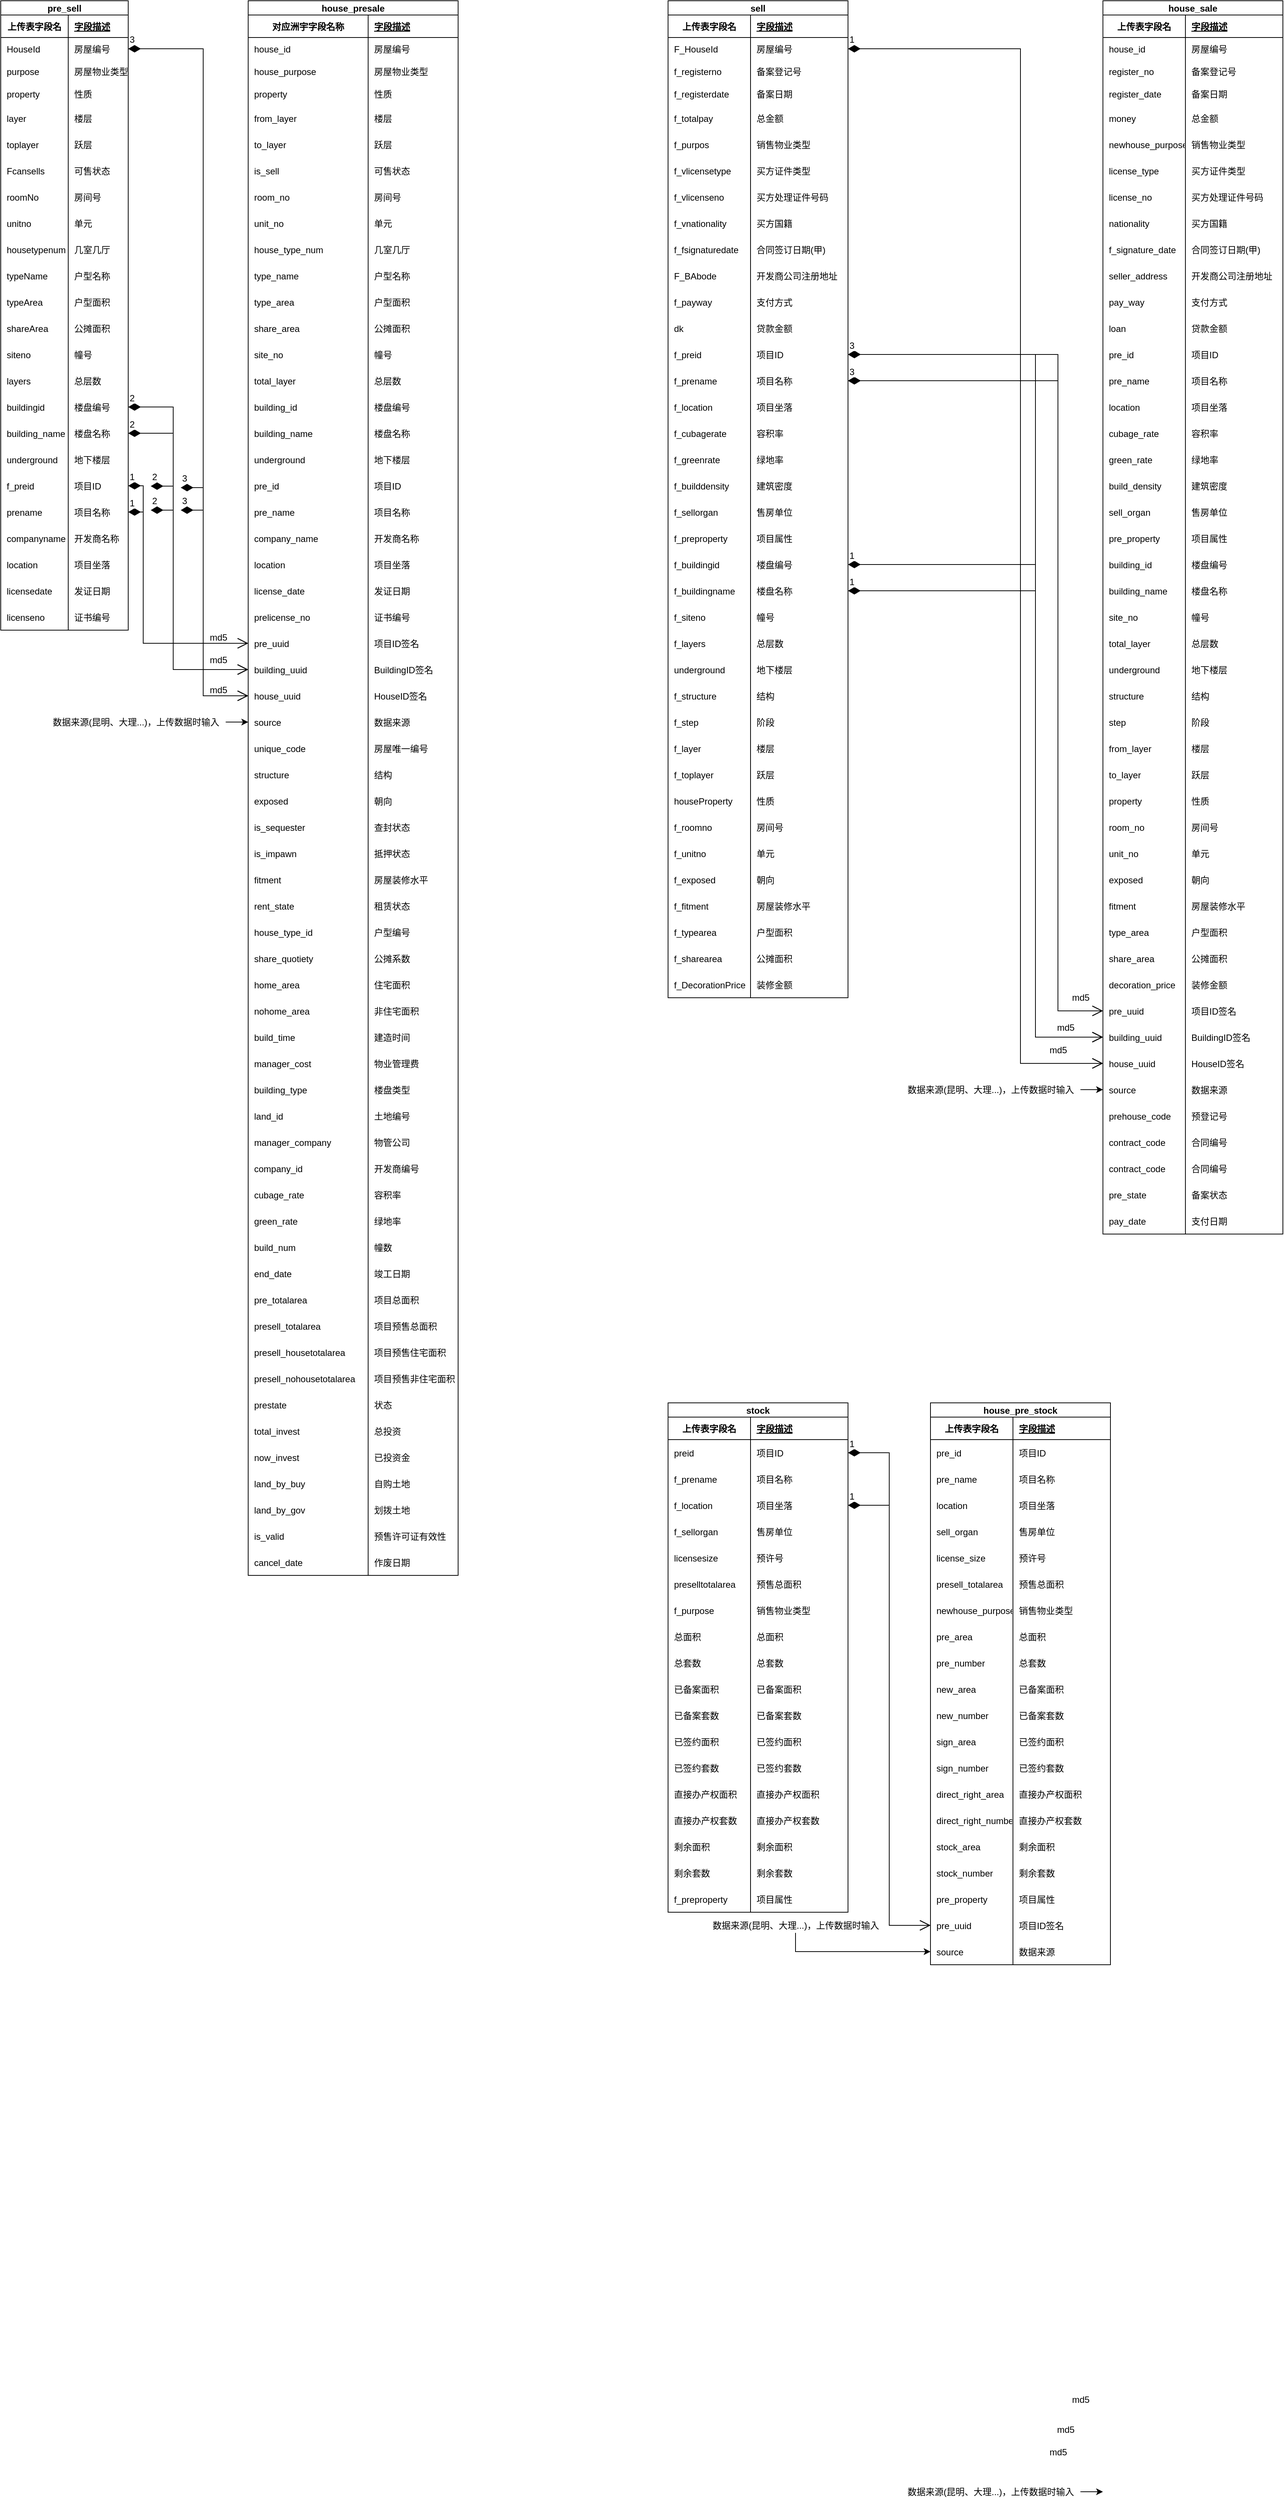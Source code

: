 <mxfile version="14.6.10" type="github" pages="3">
  <diagram name="原始数据导入数据库" id="2ca16b54-16f6-2749-3443-fa8db7711227">
    <mxGraphModel dx="1052" dy="2251" grid="1" gridSize="10" guides="1" tooltips="1" connect="1" arrows="1" fold="1" page="1" pageScale="1" pageWidth="1100" pageHeight="850" background="#ffffff" math="0" shadow="0">
      <root>
        <mxCell id="0" />
        <mxCell id="1" parent="0" />
        <mxCell id="CdRDXWg4ffXdALILjyDd-14" value="pre_sell" style="shape=table;startSize=19;container=1;collapsible=1;childLayout=tableLayout;fixedRows=1;rowLines=0;fontStyle=1;align=center;resizeLast=1;flipH=0;flipV=0;aspect=fixed;spacingLeft=0;" vertex="1" parent="1">
          <mxGeometry x="50" y="-1689" width="170" height="839" as="geometry">
            <mxRectangle x="50" y="-1689" width="110" height="839" as="alternateBounds" />
          </mxGeometry>
        </mxCell>
        <mxCell id="CdRDXWg4ffXdALILjyDd-15" value="" style="shape=partialRectangle;collapsible=0;dropTarget=0;pointerEvents=0;fillColor=none;top=0;left=0;bottom=1;right=0;points=[[0,0.5],[1,0.5]];portConstraint=eastwest;" vertex="1" parent="CdRDXWg4ffXdALILjyDd-14">
          <mxGeometry y="19" width="170" height="30" as="geometry" />
        </mxCell>
        <mxCell id="CdRDXWg4ffXdALILjyDd-16" value="上传表字段名" style="shape=partialRectangle;connectable=0;fillColor=none;top=0;left=0;bottom=0;right=0;fontStyle=1;overflow=hidden;" vertex="1" parent="CdRDXWg4ffXdALILjyDd-15">
          <mxGeometry width="90" height="30" as="geometry" />
        </mxCell>
        <mxCell id="CdRDXWg4ffXdALILjyDd-17" value="字段描述" style="shape=partialRectangle;connectable=0;fillColor=none;top=0;left=0;bottom=0;right=0;align=left;spacingLeft=6;fontStyle=5;overflow=hidden;" vertex="1" parent="CdRDXWg4ffXdALILjyDd-15">
          <mxGeometry x="90" width="80" height="30" as="geometry" />
        </mxCell>
        <mxCell id="CdRDXWg4ffXdALILjyDd-27" value="" style="shape=partialRectangle;collapsible=0;dropTarget=0;pointerEvents=0;fillColor=none;top=0;left=0;bottom=0;right=0;points=[[0,0.5],[1,0.5]];portConstraint=eastwest;" vertex="1" parent="CdRDXWg4ffXdALILjyDd-14">
          <mxGeometry y="49" width="170" height="30" as="geometry" />
        </mxCell>
        <mxCell id="CdRDXWg4ffXdALILjyDd-28" value="HouseId" style="shape=partialRectangle;connectable=0;fillColor=none;top=0;left=0;bottom=0;right=0;editable=1;overflow=hidden;align=left;spacingLeft=6;" vertex="1" parent="CdRDXWg4ffXdALILjyDd-27">
          <mxGeometry width="90" height="30" as="geometry" />
        </mxCell>
        <mxCell id="CdRDXWg4ffXdALILjyDd-29" value="房屋编号" style="shape=partialRectangle;connectable=0;fillColor=none;top=0;left=0;bottom=0;right=0;align=left;spacingLeft=6;overflow=hidden;" vertex="1" parent="CdRDXWg4ffXdALILjyDd-27">
          <mxGeometry x="90" width="80" height="30" as="geometry" />
        </mxCell>
        <mxCell id="CdRDXWg4ffXdALILjyDd-18" value="" style="shape=partialRectangle;collapsible=0;dropTarget=0;pointerEvents=0;fillColor=none;top=0;left=0;bottom=0;right=0;points=[[0,0.5],[1,0.5]];portConstraint=eastwest;align=left;spacingLeft=6;" vertex="1" parent="CdRDXWg4ffXdALILjyDd-14">
          <mxGeometry y="79" width="170" height="30" as="geometry" />
        </mxCell>
        <mxCell id="CdRDXWg4ffXdALILjyDd-19" value="purpose" style="shape=partialRectangle;connectable=0;fillColor=none;top=0;left=0;bottom=0;right=0;editable=1;overflow=hidden;align=left;spacingLeft=6;" vertex="1" parent="CdRDXWg4ffXdALILjyDd-18">
          <mxGeometry width="90" height="30" as="geometry" />
        </mxCell>
        <mxCell id="CdRDXWg4ffXdALILjyDd-20" value="房屋物业类型" style="shape=partialRectangle;connectable=0;fillColor=none;top=0;left=0;bottom=0;right=0;align=left;spacingLeft=6;overflow=hidden;" vertex="1" parent="CdRDXWg4ffXdALILjyDd-18">
          <mxGeometry x="90" width="80" height="30" as="geometry" />
        </mxCell>
        <mxCell id="CdRDXWg4ffXdALILjyDd-21" value="" style="shape=partialRectangle;collapsible=0;dropTarget=0;pointerEvents=0;fillColor=none;top=0;left=0;bottom=0;right=0;points=[[0,0.5],[1,0.5]];portConstraint=eastwest;" vertex="1" parent="CdRDXWg4ffXdALILjyDd-14">
          <mxGeometry y="109" width="170" height="30" as="geometry" />
        </mxCell>
        <mxCell id="CdRDXWg4ffXdALILjyDd-22" value="property" style="shape=partialRectangle;connectable=0;fillColor=none;top=0;left=0;bottom=0;right=0;editable=1;overflow=hidden;align=left;spacingLeft=6;" vertex="1" parent="CdRDXWg4ffXdALILjyDd-21">
          <mxGeometry width="90" height="30" as="geometry" />
        </mxCell>
        <mxCell id="CdRDXWg4ffXdALILjyDd-23" value="性质" style="shape=partialRectangle;connectable=0;fillColor=none;top=0;left=0;bottom=0;right=0;align=left;spacingLeft=6;overflow=hidden;" vertex="1" parent="CdRDXWg4ffXdALILjyDd-21">
          <mxGeometry x="90" width="80" height="30" as="geometry" />
        </mxCell>
        <mxCell id="CdRDXWg4ffXdALILjyDd-24" value="" style="shape=partialRectangle;collapsible=0;dropTarget=0;pointerEvents=0;fillColor=none;top=0;left=0;bottom=0;right=0;points=[[0,0.5],[1,0.5]];portConstraint=eastwest;" vertex="1" parent="CdRDXWg4ffXdALILjyDd-14">
          <mxGeometry y="139" width="170" height="35" as="geometry" />
        </mxCell>
        <mxCell id="CdRDXWg4ffXdALILjyDd-25" value="layer" style="shape=partialRectangle;connectable=0;fillColor=none;top=0;left=0;bottom=0;right=0;editable=1;overflow=hidden;align=left;spacingLeft=6;" vertex="1" parent="CdRDXWg4ffXdALILjyDd-24">
          <mxGeometry width="90" height="35" as="geometry" />
        </mxCell>
        <mxCell id="CdRDXWg4ffXdALILjyDd-26" value="楼层" style="shape=partialRectangle;connectable=0;fillColor=none;top=0;left=0;bottom=0;right=0;align=left;spacingLeft=6;overflow=hidden;" vertex="1" parent="CdRDXWg4ffXdALILjyDd-24">
          <mxGeometry x="90" width="80" height="35" as="geometry" />
        </mxCell>
        <mxCell id="CdRDXWg4ffXdALILjyDd-109" style="shape=partialRectangle;collapsible=0;dropTarget=0;pointerEvents=0;fillColor=none;top=0;left=0;bottom=0;right=0;points=[[0,0.5],[1,0.5]];portConstraint=eastwest;" vertex="1" parent="CdRDXWg4ffXdALILjyDd-14">
          <mxGeometry y="174" width="170" height="35" as="geometry" />
        </mxCell>
        <mxCell id="CdRDXWg4ffXdALILjyDd-110" value="toplayer" style="shape=partialRectangle;connectable=0;fillColor=none;top=0;left=0;bottom=0;right=0;editable=1;overflow=hidden;align=left;spacingLeft=6;" vertex="1" parent="CdRDXWg4ffXdALILjyDd-109">
          <mxGeometry width="90" height="35" as="geometry" />
        </mxCell>
        <mxCell id="CdRDXWg4ffXdALILjyDd-111" value="跃层" style="shape=partialRectangle;connectable=0;fillColor=none;top=0;left=0;bottom=0;right=0;align=left;spacingLeft=6;overflow=hidden;" vertex="1" parent="CdRDXWg4ffXdALILjyDd-109">
          <mxGeometry x="90" width="80" height="35" as="geometry" />
        </mxCell>
        <mxCell id="CdRDXWg4ffXdALILjyDd-112" style="shape=partialRectangle;collapsible=0;dropTarget=0;pointerEvents=0;fillColor=none;top=0;left=0;bottom=0;right=0;points=[[0,0.5],[1,0.5]];portConstraint=eastwest;" vertex="1" parent="CdRDXWg4ffXdALILjyDd-14">
          <mxGeometry y="209" width="170" height="35" as="geometry" />
        </mxCell>
        <mxCell id="CdRDXWg4ffXdALILjyDd-113" value="Fcansells" style="shape=partialRectangle;connectable=0;fillColor=none;top=0;left=0;bottom=0;right=0;editable=1;overflow=hidden;align=left;spacingLeft=6;" vertex="1" parent="CdRDXWg4ffXdALILjyDd-112">
          <mxGeometry width="90" height="35" as="geometry" />
        </mxCell>
        <mxCell id="CdRDXWg4ffXdALILjyDd-114" value="可售状态" style="shape=partialRectangle;connectable=0;fillColor=none;top=0;left=0;bottom=0;right=0;align=left;spacingLeft=6;overflow=hidden;" vertex="1" parent="CdRDXWg4ffXdALILjyDd-112">
          <mxGeometry x="90" width="80" height="35" as="geometry" />
        </mxCell>
        <mxCell id="CdRDXWg4ffXdALILjyDd-115" style="shape=partialRectangle;collapsible=0;dropTarget=0;pointerEvents=0;fillColor=none;top=0;left=0;bottom=0;right=0;points=[[0,0.5],[1,0.5]];portConstraint=eastwest;" vertex="1" parent="CdRDXWg4ffXdALILjyDd-14">
          <mxGeometry y="244" width="170" height="35" as="geometry" />
        </mxCell>
        <mxCell id="CdRDXWg4ffXdALILjyDd-116" value="roomNo" style="shape=partialRectangle;connectable=0;fillColor=none;top=0;left=0;bottom=0;right=0;editable=1;overflow=hidden;align=left;spacingLeft=6;" vertex="1" parent="CdRDXWg4ffXdALILjyDd-115">
          <mxGeometry width="90" height="35" as="geometry" />
        </mxCell>
        <mxCell id="CdRDXWg4ffXdALILjyDd-117" value="房间号" style="shape=partialRectangle;connectable=0;fillColor=none;top=0;left=0;bottom=0;right=0;align=left;spacingLeft=6;overflow=hidden;" vertex="1" parent="CdRDXWg4ffXdALILjyDd-115">
          <mxGeometry x="90" width="80" height="35" as="geometry" />
        </mxCell>
        <mxCell id="CdRDXWg4ffXdALILjyDd-118" style="shape=partialRectangle;collapsible=0;dropTarget=0;pointerEvents=0;fillColor=none;top=0;left=0;bottom=0;right=0;points=[[0,0.5],[1,0.5]];portConstraint=eastwest;" vertex="1" parent="CdRDXWg4ffXdALILjyDd-14">
          <mxGeometry y="279" width="170" height="35" as="geometry" />
        </mxCell>
        <mxCell id="CdRDXWg4ffXdALILjyDd-119" value="unitno" style="shape=partialRectangle;connectable=0;fillColor=none;top=0;left=0;bottom=0;right=0;editable=1;overflow=hidden;align=left;spacingLeft=6;" vertex="1" parent="CdRDXWg4ffXdALILjyDd-118">
          <mxGeometry width="90" height="35" as="geometry" />
        </mxCell>
        <mxCell id="CdRDXWg4ffXdALILjyDd-120" value="单元" style="shape=partialRectangle;connectable=0;fillColor=none;top=0;left=0;bottom=0;right=0;align=left;spacingLeft=6;overflow=hidden;" vertex="1" parent="CdRDXWg4ffXdALILjyDd-118">
          <mxGeometry x="90" width="80" height="35" as="geometry" />
        </mxCell>
        <mxCell id="CdRDXWg4ffXdALILjyDd-155" style="shape=partialRectangle;collapsible=0;dropTarget=0;pointerEvents=0;fillColor=none;top=0;left=0;bottom=0;right=0;points=[[0,0.5],[1,0.5]];portConstraint=eastwest;" vertex="1" parent="CdRDXWg4ffXdALILjyDd-14">
          <mxGeometry y="314" width="170" height="35" as="geometry" />
        </mxCell>
        <mxCell id="CdRDXWg4ffXdALILjyDd-156" value="housetypenum" style="shape=partialRectangle;connectable=0;fillColor=none;top=0;left=0;bottom=0;right=0;editable=1;overflow=hidden;align=left;spacingLeft=6;" vertex="1" parent="CdRDXWg4ffXdALILjyDd-155">
          <mxGeometry width="90" height="35" as="geometry" />
        </mxCell>
        <mxCell id="CdRDXWg4ffXdALILjyDd-157" value="几室几厅" style="shape=partialRectangle;connectable=0;fillColor=none;top=0;left=0;bottom=0;right=0;align=left;spacingLeft=6;overflow=hidden;" vertex="1" parent="CdRDXWg4ffXdALILjyDd-155">
          <mxGeometry x="90" width="80" height="35" as="geometry" />
        </mxCell>
        <mxCell id="CdRDXWg4ffXdALILjyDd-152" style="shape=partialRectangle;collapsible=0;dropTarget=0;pointerEvents=0;fillColor=none;top=0;left=0;bottom=0;right=0;points=[[0,0.5],[1,0.5]];portConstraint=eastwest;" vertex="1" parent="CdRDXWg4ffXdALILjyDd-14">
          <mxGeometry y="349" width="170" height="35" as="geometry" />
        </mxCell>
        <mxCell id="CdRDXWg4ffXdALILjyDd-153" value="typeName" style="shape=partialRectangle;connectable=0;fillColor=none;top=0;left=0;bottom=0;right=0;editable=1;overflow=hidden;align=left;spacingLeft=6;" vertex="1" parent="CdRDXWg4ffXdALILjyDd-152">
          <mxGeometry width="90" height="35" as="geometry" />
        </mxCell>
        <mxCell id="CdRDXWg4ffXdALILjyDd-154" value="户型名称" style="shape=partialRectangle;connectable=0;fillColor=none;top=0;left=0;bottom=0;right=0;align=left;spacingLeft=6;overflow=hidden;" vertex="1" parent="CdRDXWg4ffXdALILjyDd-152">
          <mxGeometry x="90" width="80" height="35" as="geometry" />
        </mxCell>
        <mxCell id="CdRDXWg4ffXdALILjyDd-149" style="shape=partialRectangle;collapsible=0;dropTarget=0;pointerEvents=0;fillColor=none;top=0;left=0;bottom=0;right=0;points=[[0,0.5],[1,0.5]];portConstraint=eastwest;" vertex="1" parent="CdRDXWg4ffXdALILjyDd-14">
          <mxGeometry y="384" width="170" height="35" as="geometry" />
        </mxCell>
        <mxCell id="CdRDXWg4ffXdALILjyDd-150" value="typeArea" style="shape=partialRectangle;connectable=0;fillColor=none;top=0;left=0;bottom=0;right=0;editable=1;overflow=hidden;align=left;spacingLeft=6;" vertex="1" parent="CdRDXWg4ffXdALILjyDd-149">
          <mxGeometry width="90" height="35" as="geometry" />
        </mxCell>
        <mxCell id="CdRDXWg4ffXdALILjyDd-151" value="户型面积" style="shape=partialRectangle;connectable=0;fillColor=none;top=0;left=0;bottom=0;right=0;align=left;spacingLeft=6;overflow=hidden;" vertex="1" parent="CdRDXWg4ffXdALILjyDd-149">
          <mxGeometry x="90" width="80" height="35" as="geometry" />
        </mxCell>
        <mxCell id="CdRDXWg4ffXdALILjyDd-146" style="shape=partialRectangle;collapsible=0;dropTarget=0;pointerEvents=0;fillColor=none;top=0;left=0;bottom=0;right=0;points=[[0,0.5],[1,0.5]];portConstraint=eastwest;" vertex="1" parent="CdRDXWg4ffXdALILjyDd-14">
          <mxGeometry y="419" width="170" height="35" as="geometry" />
        </mxCell>
        <mxCell id="CdRDXWg4ffXdALILjyDd-147" value="shareArea" style="shape=partialRectangle;connectable=0;fillColor=none;top=0;left=0;bottom=0;right=0;editable=1;overflow=hidden;align=left;spacingLeft=6;" vertex="1" parent="CdRDXWg4ffXdALILjyDd-146">
          <mxGeometry width="90" height="35" as="geometry" />
        </mxCell>
        <mxCell id="CdRDXWg4ffXdALILjyDd-148" value="公摊面积" style="shape=partialRectangle;connectable=0;fillColor=none;top=0;left=0;bottom=0;right=0;align=left;spacingLeft=6;overflow=hidden;" vertex="1" parent="CdRDXWg4ffXdALILjyDd-146">
          <mxGeometry x="90" width="80" height="35" as="geometry" />
        </mxCell>
        <mxCell id="CdRDXWg4ffXdALILjyDd-143" style="shape=partialRectangle;collapsible=0;dropTarget=0;pointerEvents=0;fillColor=none;top=0;left=0;bottom=0;right=0;points=[[0,0.5],[1,0.5]];portConstraint=eastwest;" vertex="1" parent="CdRDXWg4ffXdALILjyDd-14">
          <mxGeometry y="454" width="170" height="35" as="geometry" />
        </mxCell>
        <mxCell id="CdRDXWg4ffXdALILjyDd-144" value="siteno" style="shape=partialRectangle;connectable=0;fillColor=none;top=0;left=0;bottom=0;right=0;editable=1;overflow=hidden;align=left;spacingLeft=6;" vertex="1" parent="CdRDXWg4ffXdALILjyDd-143">
          <mxGeometry width="90" height="35" as="geometry" />
        </mxCell>
        <mxCell id="CdRDXWg4ffXdALILjyDd-145" value="幢号" style="shape=partialRectangle;connectable=0;fillColor=none;top=0;left=0;bottom=0;right=0;align=left;spacingLeft=6;overflow=hidden;" vertex="1" parent="CdRDXWg4ffXdALILjyDd-143">
          <mxGeometry x="90" width="80" height="35" as="geometry" />
        </mxCell>
        <mxCell id="CdRDXWg4ffXdALILjyDd-140" style="shape=partialRectangle;collapsible=0;dropTarget=0;pointerEvents=0;fillColor=none;top=0;left=0;bottom=0;right=0;points=[[0,0.5],[1,0.5]];portConstraint=eastwest;" vertex="1" parent="CdRDXWg4ffXdALILjyDd-14">
          <mxGeometry y="489" width="170" height="35" as="geometry" />
        </mxCell>
        <mxCell id="CdRDXWg4ffXdALILjyDd-141" value="layers" style="shape=partialRectangle;connectable=0;fillColor=none;top=0;left=0;bottom=0;right=0;editable=1;overflow=hidden;align=left;spacingLeft=6;" vertex="1" parent="CdRDXWg4ffXdALILjyDd-140">
          <mxGeometry width="90" height="35" as="geometry" />
        </mxCell>
        <mxCell id="CdRDXWg4ffXdALILjyDd-142" value="总层数" style="shape=partialRectangle;connectable=0;fillColor=none;top=0;left=0;bottom=0;right=0;align=left;spacingLeft=6;overflow=hidden;" vertex="1" parent="CdRDXWg4ffXdALILjyDd-140">
          <mxGeometry x="90" width="80" height="35" as="geometry" />
        </mxCell>
        <mxCell id="CdRDXWg4ffXdALILjyDd-137" style="shape=partialRectangle;collapsible=0;dropTarget=0;pointerEvents=0;fillColor=none;top=0;left=0;bottom=0;right=0;points=[[0,0.5],[1,0.5]];portConstraint=eastwest;" vertex="1" parent="CdRDXWg4ffXdALILjyDd-14">
          <mxGeometry y="524" width="170" height="35" as="geometry" />
        </mxCell>
        <mxCell id="CdRDXWg4ffXdALILjyDd-138" value="buildingid" style="shape=partialRectangle;connectable=0;fillColor=none;top=0;left=0;bottom=0;right=0;editable=1;overflow=hidden;align=left;spacingLeft=6;" vertex="1" parent="CdRDXWg4ffXdALILjyDd-137">
          <mxGeometry width="90" height="35" as="geometry" />
        </mxCell>
        <mxCell id="CdRDXWg4ffXdALILjyDd-139" value="楼盘编号" style="shape=partialRectangle;connectable=0;fillColor=none;top=0;left=0;bottom=0;right=0;align=left;spacingLeft=6;overflow=hidden;" vertex="1" parent="CdRDXWg4ffXdALILjyDd-137">
          <mxGeometry x="90" width="80" height="35" as="geometry" />
        </mxCell>
        <mxCell id="CdRDXWg4ffXdALILjyDd-134" style="shape=partialRectangle;collapsible=0;dropTarget=0;pointerEvents=0;fillColor=none;top=0;left=0;bottom=0;right=0;points=[[0,0.5],[1,0.5]];portConstraint=eastwest;" vertex="1" parent="CdRDXWg4ffXdALILjyDd-14">
          <mxGeometry y="559" width="170" height="35" as="geometry" />
        </mxCell>
        <mxCell id="CdRDXWg4ffXdALILjyDd-135" value="building_name" style="shape=partialRectangle;connectable=0;fillColor=none;top=0;left=0;bottom=0;right=0;editable=1;overflow=hidden;align=left;spacingLeft=6;" vertex="1" parent="CdRDXWg4ffXdALILjyDd-134">
          <mxGeometry width="90" height="35" as="geometry" />
        </mxCell>
        <mxCell id="CdRDXWg4ffXdALILjyDd-136" value="楼盘名称" style="shape=partialRectangle;connectable=0;fillColor=none;top=0;left=0;bottom=0;right=0;align=left;spacingLeft=6;overflow=hidden;" vertex="1" parent="CdRDXWg4ffXdALILjyDd-134">
          <mxGeometry x="90" width="80" height="35" as="geometry" />
        </mxCell>
        <mxCell id="CdRDXWg4ffXdALILjyDd-131" style="shape=partialRectangle;collapsible=0;dropTarget=0;pointerEvents=0;fillColor=none;top=0;left=0;bottom=0;right=0;points=[[0,0.5],[1,0.5]];portConstraint=eastwest;" vertex="1" parent="CdRDXWg4ffXdALILjyDd-14">
          <mxGeometry y="594" width="170" height="35" as="geometry" />
        </mxCell>
        <mxCell id="CdRDXWg4ffXdALILjyDd-132" value="underground" style="shape=partialRectangle;connectable=0;fillColor=none;top=0;left=0;bottom=0;right=0;editable=1;overflow=hidden;align=left;spacingLeft=6;" vertex="1" parent="CdRDXWg4ffXdALILjyDd-131">
          <mxGeometry width="90" height="35" as="geometry" />
        </mxCell>
        <mxCell id="CdRDXWg4ffXdALILjyDd-133" value="地下楼层" style="shape=partialRectangle;connectable=0;fillColor=none;top=0;left=0;bottom=0;right=0;align=left;spacingLeft=6;overflow=hidden;" vertex="1" parent="CdRDXWg4ffXdALILjyDd-131">
          <mxGeometry x="90" width="80" height="35" as="geometry" />
        </mxCell>
        <mxCell id="CdRDXWg4ffXdALILjyDd-128" style="shape=partialRectangle;collapsible=0;dropTarget=0;pointerEvents=0;fillColor=none;top=0;left=0;bottom=0;right=0;points=[[0,0.5],[1,0.5]];portConstraint=eastwest;" vertex="1" parent="CdRDXWg4ffXdALILjyDd-14">
          <mxGeometry y="629" width="170" height="35" as="geometry" />
        </mxCell>
        <mxCell id="CdRDXWg4ffXdALILjyDd-129" value="f_preid" style="shape=partialRectangle;connectable=0;fillColor=none;top=0;left=0;bottom=0;right=0;editable=1;overflow=hidden;align=left;spacingLeft=6;" vertex="1" parent="CdRDXWg4ffXdALILjyDd-128">
          <mxGeometry width="90" height="35" as="geometry" />
        </mxCell>
        <mxCell id="CdRDXWg4ffXdALILjyDd-130" value="项目ID" style="shape=partialRectangle;connectable=0;fillColor=none;top=0;left=0;bottom=0;right=0;align=left;spacingLeft=6;overflow=hidden;" vertex="1" parent="CdRDXWg4ffXdALILjyDd-128">
          <mxGeometry x="90" width="80" height="35" as="geometry" />
        </mxCell>
        <mxCell id="CdRDXWg4ffXdALILjyDd-125" style="shape=partialRectangle;collapsible=0;dropTarget=0;pointerEvents=0;fillColor=none;top=0;left=0;bottom=0;right=0;points=[[0,0.5],[1,0.5]];portConstraint=eastwest;" vertex="1" parent="CdRDXWg4ffXdALILjyDd-14">
          <mxGeometry y="664" width="170" height="35" as="geometry" />
        </mxCell>
        <mxCell id="CdRDXWg4ffXdALILjyDd-126" value="prename" style="shape=partialRectangle;connectable=0;fillColor=none;top=0;left=0;bottom=0;right=0;editable=1;overflow=hidden;align=left;spacingLeft=6;" vertex="1" parent="CdRDXWg4ffXdALILjyDd-125">
          <mxGeometry width="90" height="35" as="geometry" />
        </mxCell>
        <mxCell id="CdRDXWg4ffXdALILjyDd-127" value="项目名称" style="shape=partialRectangle;connectable=0;fillColor=none;top=0;left=0;bottom=0;right=0;align=left;spacingLeft=6;overflow=hidden;" vertex="1" parent="CdRDXWg4ffXdALILjyDd-125">
          <mxGeometry x="90" width="80" height="35" as="geometry" />
        </mxCell>
        <mxCell id="CdRDXWg4ffXdALILjyDd-122" style="shape=partialRectangle;collapsible=0;dropTarget=0;pointerEvents=0;fillColor=none;top=0;left=0;bottom=0;right=0;points=[[0,0.5],[1,0.5]];portConstraint=eastwest;" vertex="1" parent="CdRDXWg4ffXdALILjyDd-14">
          <mxGeometry y="699" width="170" height="35" as="geometry" />
        </mxCell>
        <mxCell id="CdRDXWg4ffXdALILjyDd-123" value="companyname" style="shape=partialRectangle;connectable=0;fillColor=none;top=0;left=0;bottom=0;right=0;editable=1;overflow=hidden;align=left;spacingLeft=6;" vertex="1" parent="CdRDXWg4ffXdALILjyDd-122">
          <mxGeometry width="90" height="35" as="geometry" />
        </mxCell>
        <mxCell id="CdRDXWg4ffXdALILjyDd-124" value="开发商名称" style="shape=partialRectangle;connectable=0;fillColor=none;top=0;left=0;bottom=0;right=0;align=left;spacingLeft=6;overflow=hidden;" vertex="1" parent="CdRDXWg4ffXdALILjyDd-122">
          <mxGeometry x="90" width="80" height="35" as="geometry" />
        </mxCell>
        <mxCell id="CdRDXWg4ffXdALILjyDd-188" style="shape=partialRectangle;collapsible=0;dropTarget=0;pointerEvents=0;fillColor=none;top=0;left=0;bottom=0;right=0;points=[[0,0.5],[1,0.5]];portConstraint=eastwest;" vertex="1" parent="CdRDXWg4ffXdALILjyDd-14">
          <mxGeometry y="734" width="170" height="35" as="geometry" />
        </mxCell>
        <mxCell id="CdRDXWg4ffXdALILjyDd-189" value="location" style="shape=partialRectangle;connectable=0;fillColor=none;top=0;left=0;bottom=0;right=0;editable=1;overflow=hidden;align=left;spacingLeft=6;" vertex="1" parent="CdRDXWg4ffXdALILjyDd-188">
          <mxGeometry width="90" height="35" as="geometry" />
        </mxCell>
        <mxCell id="CdRDXWg4ffXdALILjyDd-190" value="项目坐落" style="shape=partialRectangle;connectable=0;fillColor=none;top=0;left=0;bottom=0;right=0;align=left;spacingLeft=6;overflow=hidden;" vertex="1" parent="CdRDXWg4ffXdALILjyDd-188">
          <mxGeometry x="90" width="80" height="35" as="geometry" />
        </mxCell>
        <mxCell id="CdRDXWg4ffXdALILjyDd-185" style="shape=partialRectangle;collapsible=0;dropTarget=0;pointerEvents=0;fillColor=none;top=0;left=0;bottom=0;right=0;points=[[0,0.5],[1,0.5]];portConstraint=eastwest;" vertex="1" parent="CdRDXWg4ffXdALILjyDd-14">
          <mxGeometry y="769" width="170" height="35" as="geometry" />
        </mxCell>
        <mxCell id="CdRDXWg4ffXdALILjyDd-186" value="licensedate" style="shape=partialRectangle;connectable=0;fillColor=none;top=0;left=0;bottom=0;right=0;editable=1;overflow=hidden;align=left;spacingLeft=6;" vertex="1" parent="CdRDXWg4ffXdALILjyDd-185">
          <mxGeometry width="90" height="35" as="geometry" />
        </mxCell>
        <mxCell id="CdRDXWg4ffXdALILjyDd-187" value="发证日期" style="shape=partialRectangle;connectable=0;fillColor=none;top=0;left=0;bottom=0;right=0;align=left;spacingLeft=6;overflow=hidden;" vertex="1" parent="CdRDXWg4ffXdALILjyDd-185">
          <mxGeometry x="90" width="80" height="35" as="geometry" />
        </mxCell>
        <mxCell id="CdRDXWg4ffXdALILjyDd-182" style="shape=partialRectangle;collapsible=0;dropTarget=0;pointerEvents=0;fillColor=none;top=0;left=0;bottom=0;right=0;points=[[0,0.5],[1,0.5]];portConstraint=eastwest;" vertex="1" parent="CdRDXWg4ffXdALILjyDd-14">
          <mxGeometry y="804" width="170" height="35" as="geometry" />
        </mxCell>
        <mxCell id="CdRDXWg4ffXdALILjyDd-183" value="licenseno" style="shape=partialRectangle;connectable=0;fillColor=none;top=0;left=0;bottom=0;right=0;editable=1;overflow=hidden;align=left;spacingLeft=6;" vertex="1" parent="CdRDXWg4ffXdALILjyDd-182">
          <mxGeometry width="90" height="35" as="geometry" />
        </mxCell>
        <mxCell id="CdRDXWg4ffXdALILjyDd-184" value="证书编号" style="shape=partialRectangle;connectable=0;fillColor=none;top=0;left=0;bottom=0;right=0;align=left;spacingLeft=6;overflow=hidden;" vertex="1" parent="CdRDXWg4ffXdALILjyDd-182">
          <mxGeometry x="90" width="80" height="35" as="geometry" />
        </mxCell>
        <mxCell id="CdRDXWg4ffXdALILjyDd-194" value="house_presale" style="shape=table;startSize=19;container=1;collapsible=1;childLayout=tableLayout;fixedRows=1;rowLines=0;fontStyle=1;align=center;resizeLast=1;flipH=0;flipV=0;aspect=fixed;spacingLeft=0;spacing=0;fontSize=12;" vertex="1" parent="1">
          <mxGeometry x="380" y="-1689" width="280" height="2099" as="geometry">
            <mxRectangle x="290" y="-1689" width="130" height="1364" as="alternateBounds" />
          </mxGeometry>
        </mxCell>
        <mxCell id="CdRDXWg4ffXdALILjyDd-195" value="" style="shape=partialRectangle;collapsible=0;dropTarget=0;pointerEvents=0;fillColor=none;top=0;left=0;bottom=1;right=0;points=[[0,0.5],[1,0.5]];portConstraint=eastwest;" vertex="1" parent="CdRDXWg4ffXdALILjyDd-194">
          <mxGeometry y="19" width="280" height="30" as="geometry" />
        </mxCell>
        <mxCell id="CdRDXWg4ffXdALILjyDd-196" value="对应洲宇字段名称" style="shape=partialRectangle;connectable=0;fillColor=none;top=0;left=0;bottom=0;right=0;fontStyle=1;overflow=hidden;" vertex="1" parent="CdRDXWg4ffXdALILjyDd-195">
          <mxGeometry width="160" height="30" as="geometry" />
        </mxCell>
        <mxCell id="CdRDXWg4ffXdALILjyDd-197" value="字段描述" style="shape=partialRectangle;connectable=0;fillColor=none;top=0;left=0;bottom=0;right=0;align=left;spacingLeft=6;fontStyle=5;overflow=hidden;" vertex="1" parent="CdRDXWg4ffXdALILjyDd-195">
          <mxGeometry x="160" width="120" height="30" as="geometry" />
        </mxCell>
        <mxCell id="CdRDXWg4ffXdALILjyDd-198" value="" style="shape=partialRectangle;collapsible=0;dropTarget=0;pointerEvents=0;fillColor=none;top=0;left=0;bottom=0;right=0;points=[[0,0.5],[1,0.5]];portConstraint=eastwest;" vertex="1" parent="CdRDXWg4ffXdALILjyDd-194">
          <mxGeometry y="49" width="280" height="30" as="geometry" />
        </mxCell>
        <mxCell id="CdRDXWg4ffXdALILjyDd-199" value="house_id" style="shape=partialRectangle;connectable=0;fillColor=none;top=0;left=0;bottom=0;right=0;editable=1;overflow=hidden;align=left;spacingLeft=6;" vertex="1" parent="CdRDXWg4ffXdALILjyDd-198">
          <mxGeometry width="160" height="30" as="geometry" />
        </mxCell>
        <mxCell id="CdRDXWg4ffXdALILjyDd-200" value="房屋编号" style="shape=partialRectangle;connectable=0;fillColor=none;top=0;left=0;bottom=0;right=0;align=left;spacingLeft=6;overflow=hidden;spacing=2;fontSize=12;verticalAlign=middle;spacingTop=0;" vertex="1" parent="CdRDXWg4ffXdALILjyDd-198">
          <mxGeometry x="160" width="120" height="30" as="geometry" />
        </mxCell>
        <mxCell id="CdRDXWg4ffXdALILjyDd-201" value="" style="shape=partialRectangle;collapsible=0;dropTarget=0;pointerEvents=0;fillColor=none;top=0;left=0;bottom=0;right=0;points=[[0,0.5],[1,0.5]];portConstraint=eastwest;align=left;spacingLeft=6;" vertex="1" parent="CdRDXWg4ffXdALILjyDd-194">
          <mxGeometry y="79" width="280" height="30" as="geometry" />
        </mxCell>
        <mxCell id="CdRDXWg4ffXdALILjyDd-202" value="house_purpose" style="shape=partialRectangle;connectable=0;fillColor=none;top=0;left=0;bottom=0;right=0;editable=1;overflow=hidden;align=left;spacingLeft=6;" vertex="1" parent="CdRDXWg4ffXdALILjyDd-201">
          <mxGeometry width="160" height="30" as="geometry" />
        </mxCell>
        <mxCell id="CdRDXWg4ffXdALILjyDd-203" value="房屋物业类型" style="shape=partialRectangle;connectable=0;fillColor=none;top=0;left=0;bottom=0;right=0;align=left;spacingLeft=6;overflow=hidden;spacing=2;fontSize=12;verticalAlign=middle;spacingTop=0;" vertex="1" parent="CdRDXWg4ffXdALILjyDd-201">
          <mxGeometry x="160" width="120" height="30" as="geometry" />
        </mxCell>
        <mxCell id="CdRDXWg4ffXdALILjyDd-204" value="" style="shape=partialRectangle;collapsible=0;dropTarget=0;pointerEvents=0;fillColor=none;top=0;left=0;bottom=0;right=0;points=[[0,0.5],[1,0.5]];portConstraint=eastwest;" vertex="1" parent="CdRDXWg4ffXdALILjyDd-194">
          <mxGeometry y="109" width="280" height="30" as="geometry" />
        </mxCell>
        <mxCell id="CdRDXWg4ffXdALILjyDd-205" value="property" style="shape=partialRectangle;connectable=0;fillColor=none;top=0;left=0;bottom=0;right=0;editable=1;overflow=hidden;align=left;spacingLeft=6;" vertex="1" parent="CdRDXWg4ffXdALILjyDd-204">
          <mxGeometry width="160" height="30" as="geometry" />
        </mxCell>
        <mxCell id="CdRDXWg4ffXdALILjyDd-206" value="性质" style="shape=partialRectangle;connectable=0;fillColor=none;top=0;left=0;bottom=0;right=0;align=left;spacingLeft=6;overflow=hidden;spacing=2;fontSize=12;verticalAlign=middle;spacingTop=0;" vertex="1" parent="CdRDXWg4ffXdALILjyDd-204">
          <mxGeometry x="160" width="120" height="30" as="geometry" />
        </mxCell>
        <mxCell id="CdRDXWg4ffXdALILjyDd-207" value="" style="shape=partialRectangle;collapsible=0;dropTarget=0;pointerEvents=0;fillColor=none;top=0;left=0;bottom=0;right=0;points=[[0,0.5],[1,0.5]];portConstraint=eastwest;" vertex="1" parent="CdRDXWg4ffXdALILjyDd-194">
          <mxGeometry y="139" width="280" height="35" as="geometry" />
        </mxCell>
        <mxCell id="CdRDXWg4ffXdALILjyDd-208" value="from_layer" style="shape=partialRectangle;connectable=0;fillColor=none;top=0;left=0;bottom=0;right=0;editable=1;overflow=hidden;align=left;spacingLeft=6;" vertex="1" parent="CdRDXWg4ffXdALILjyDd-207">
          <mxGeometry width="160" height="35" as="geometry" />
        </mxCell>
        <mxCell id="CdRDXWg4ffXdALILjyDd-209" value="楼层" style="shape=partialRectangle;connectable=0;fillColor=none;top=0;left=0;bottom=0;right=0;align=left;spacingLeft=6;overflow=hidden;spacing=2;fontSize=12;verticalAlign=middle;spacingTop=0;" vertex="1" parent="CdRDXWg4ffXdALILjyDd-207">
          <mxGeometry x="160" width="120" height="35" as="geometry" />
        </mxCell>
        <mxCell id="CdRDXWg4ffXdALILjyDd-210" style="shape=partialRectangle;collapsible=0;dropTarget=0;pointerEvents=0;fillColor=none;top=0;left=0;bottom=0;right=0;points=[[0,0.5],[1,0.5]];portConstraint=eastwest;" vertex="1" parent="CdRDXWg4ffXdALILjyDd-194">
          <mxGeometry y="174" width="280" height="35" as="geometry" />
        </mxCell>
        <mxCell id="CdRDXWg4ffXdALILjyDd-211" value="to_layer" style="shape=partialRectangle;connectable=0;fillColor=none;top=0;left=0;bottom=0;right=0;editable=1;overflow=hidden;align=left;spacingLeft=6;" vertex="1" parent="CdRDXWg4ffXdALILjyDd-210">
          <mxGeometry width="160" height="35" as="geometry" />
        </mxCell>
        <mxCell id="CdRDXWg4ffXdALILjyDd-212" value="跃层" style="shape=partialRectangle;connectable=0;fillColor=none;top=0;left=0;bottom=0;right=0;align=left;spacingLeft=6;overflow=hidden;spacing=2;fontSize=12;verticalAlign=middle;spacingTop=0;" vertex="1" parent="CdRDXWg4ffXdALILjyDd-210">
          <mxGeometry x="160" width="120" height="35" as="geometry" />
        </mxCell>
        <mxCell id="CdRDXWg4ffXdALILjyDd-213" style="shape=partialRectangle;collapsible=0;dropTarget=0;pointerEvents=0;fillColor=none;top=0;left=0;bottom=0;right=0;points=[[0,0.5],[1,0.5]];portConstraint=eastwest;" vertex="1" parent="CdRDXWg4ffXdALILjyDd-194">
          <mxGeometry y="209" width="280" height="35" as="geometry" />
        </mxCell>
        <mxCell id="CdRDXWg4ffXdALILjyDd-214" value="is_sell" style="shape=partialRectangle;connectable=0;fillColor=none;top=0;left=0;bottom=0;right=0;editable=1;overflow=hidden;align=left;spacingLeft=6;" vertex="1" parent="CdRDXWg4ffXdALILjyDd-213">
          <mxGeometry width="160" height="35" as="geometry" />
        </mxCell>
        <mxCell id="CdRDXWg4ffXdALILjyDd-215" value="可售状态" style="shape=partialRectangle;connectable=0;fillColor=none;top=0;left=0;bottom=0;right=0;align=left;spacingLeft=6;overflow=hidden;" vertex="1" parent="CdRDXWg4ffXdALILjyDd-213">
          <mxGeometry x="160" width="120" height="35" as="geometry" />
        </mxCell>
        <mxCell id="CdRDXWg4ffXdALILjyDd-216" style="shape=partialRectangle;collapsible=0;dropTarget=0;pointerEvents=0;fillColor=none;top=0;left=0;bottom=0;right=0;points=[[0,0.5],[1,0.5]];portConstraint=eastwest;" vertex="1" parent="CdRDXWg4ffXdALILjyDd-194">
          <mxGeometry y="244" width="280" height="35" as="geometry" />
        </mxCell>
        <mxCell id="CdRDXWg4ffXdALILjyDd-217" value="room_no" style="shape=partialRectangle;connectable=0;fillColor=none;top=0;left=0;bottom=0;right=0;editable=1;overflow=hidden;align=left;spacingLeft=6;" vertex="1" parent="CdRDXWg4ffXdALILjyDd-216">
          <mxGeometry width="160" height="35" as="geometry" />
        </mxCell>
        <mxCell id="CdRDXWg4ffXdALILjyDd-218" value="房间号" style="shape=partialRectangle;connectable=0;fillColor=none;top=0;left=0;bottom=0;right=0;align=left;spacingLeft=6;overflow=hidden;" vertex="1" parent="CdRDXWg4ffXdALILjyDd-216">
          <mxGeometry x="160" width="120" height="35" as="geometry" />
        </mxCell>
        <mxCell id="CdRDXWg4ffXdALILjyDd-219" style="shape=partialRectangle;collapsible=0;dropTarget=0;pointerEvents=0;fillColor=none;top=0;left=0;bottom=0;right=0;points=[[0,0.5],[1,0.5]];portConstraint=eastwest;" vertex="1" parent="CdRDXWg4ffXdALILjyDd-194">
          <mxGeometry y="279" width="280" height="35" as="geometry" />
        </mxCell>
        <mxCell id="CdRDXWg4ffXdALILjyDd-220" value="unit_no" style="shape=partialRectangle;connectable=0;fillColor=none;top=0;left=0;bottom=0;right=0;editable=1;overflow=hidden;align=left;spacingLeft=6;" vertex="1" parent="CdRDXWg4ffXdALILjyDd-219">
          <mxGeometry width="160" height="35" as="geometry" />
        </mxCell>
        <mxCell id="CdRDXWg4ffXdALILjyDd-221" value="单元" style="shape=partialRectangle;connectable=0;fillColor=none;top=0;left=0;bottom=0;right=0;align=left;spacingLeft=6;overflow=hidden;" vertex="1" parent="CdRDXWg4ffXdALILjyDd-219">
          <mxGeometry x="160" width="120" height="35" as="geometry" />
        </mxCell>
        <mxCell id="CdRDXWg4ffXdALILjyDd-222" style="shape=partialRectangle;collapsible=0;dropTarget=0;pointerEvents=0;fillColor=none;top=0;left=0;bottom=0;right=0;points=[[0,0.5],[1,0.5]];portConstraint=eastwest;" vertex="1" parent="CdRDXWg4ffXdALILjyDd-194">
          <mxGeometry y="314" width="280" height="35" as="geometry" />
        </mxCell>
        <mxCell id="CdRDXWg4ffXdALILjyDd-223" value="house_type_num" style="shape=partialRectangle;connectable=0;fillColor=none;top=0;left=0;bottom=0;right=0;editable=1;overflow=hidden;align=left;spacingLeft=6;" vertex="1" parent="CdRDXWg4ffXdALILjyDd-222">
          <mxGeometry width="160" height="35" as="geometry" />
        </mxCell>
        <mxCell id="CdRDXWg4ffXdALILjyDd-224" value="几室几厅" style="shape=partialRectangle;connectable=0;fillColor=none;top=0;left=0;bottom=0;right=0;align=left;spacingLeft=6;overflow=hidden;" vertex="1" parent="CdRDXWg4ffXdALILjyDd-222">
          <mxGeometry x="160" width="120" height="35" as="geometry" />
        </mxCell>
        <mxCell id="CdRDXWg4ffXdALILjyDd-225" style="shape=partialRectangle;collapsible=0;dropTarget=0;pointerEvents=0;fillColor=none;top=0;left=0;bottom=0;right=0;points=[[0,0.5],[1,0.5]];portConstraint=eastwest;" vertex="1" parent="CdRDXWg4ffXdALILjyDd-194">
          <mxGeometry y="349" width="280" height="35" as="geometry" />
        </mxCell>
        <mxCell id="CdRDXWg4ffXdALILjyDd-226" value="type_name" style="shape=partialRectangle;connectable=0;fillColor=none;top=0;left=0;bottom=0;right=0;editable=1;overflow=hidden;align=left;spacingLeft=6;" vertex="1" parent="CdRDXWg4ffXdALILjyDd-225">
          <mxGeometry width="160" height="35" as="geometry" />
        </mxCell>
        <mxCell id="CdRDXWg4ffXdALILjyDd-227" value="户型名称" style="shape=partialRectangle;connectable=0;fillColor=none;top=0;left=0;bottom=0;right=0;align=left;spacingLeft=6;overflow=hidden;" vertex="1" parent="CdRDXWg4ffXdALILjyDd-225">
          <mxGeometry x="160" width="120" height="35" as="geometry" />
        </mxCell>
        <mxCell id="CdRDXWg4ffXdALILjyDd-228" style="shape=partialRectangle;collapsible=0;dropTarget=0;pointerEvents=0;fillColor=none;top=0;left=0;bottom=0;right=0;points=[[0,0.5],[1,0.5]];portConstraint=eastwest;" vertex="1" parent="CdRDXWg4ffXdALILjyDd-194">
          <mxGeometry y="384" width="280" height="35" as="geometry" />
        </mxCell>
        <mxCell id="CdRDXWg4ffXdALILjyDd-229" value="type_area" style="shape=partialRectangle;connectable=0;fillColor=none;top=0;left=0;bottom=0;right=0;editable=1;overflow=hidden;align=left;spacingLeft=6;" vertex="1" parent="CdRDXWg4ffXdALILjyDd-228">
          <mxGeometry width="160" height="35" as="geometry" />
        </mxCell>
        <mxCell id="CdRDXWg4ffXdALILjyDd-230" value="户型面积" style="shape=partialRectangle;connectable=0;fillColor=none;top=0;left=0;bottom=0;right=0;align=left;spacingLeft=6;overflow=hidden;" vertex="1" parent="CdRDXWg4ffXdALILjyDd-228">
          <mxGeometry x="160" width="120" height="35" as="geometry" />
        </mxCell>
        <mxCell id="CdRDXWg4ffXdALILjyDd-231" style="shape=partialRectangle;collapsible=0;dropTarget=0;pointerEvents=0;fillColor=none;top=0;left=0;bottom=0;right=0;points=[[0,0.5],[1,0.5]];portConstraint=eastwest;" vertex="1" parent="CdRDXWg4ffXdALILjyDd-194">
          <mxGeometry y="419" width="280" height="35" as="geometry" />
        </mxCell>
        <mxCell id="CdRDXWg4ffXdALILjyDd-232" value="share_area" style="shape=partialRectangle;connectable=0;fillColor=none;top=0;left=0;bottom=0;right=0;editable=1;overflow=hidden;align=left;spacingLeft=6;" vertex="1" parent="CdRDXWg4ffXdALILjyDd-231">
          <mxGeometry width="160" height="35" as="geometry" />
        </mxCell>
        <mxCell id="CdRDXWg4ffXdALILjyDd-233" value="公摊面积" style="shape=partialRectangle;connectable=0;fillColor=none;top=0;left=0;bottom=0;right=0;align=left;spacingLeft=6;overflow=hidden;" vertex="1" parent="CdRDXWg4ffXdALILjyDd-231">
          <mxGeometry x="160" width="120" height="35" as="geometry" />
        </mxCell>
        <mxCell id="CdRDXWg4ffXdALILjyDd-234" style="shape=partialRectangle;collapsible=0;dropTarget=0;pointerEvents=0;fillColor=none;top=0;left=0;bottom=0;right=0;points=[[0,0.5],[1,0.5]];portConstraint=eastwest;" vertex="1" parent="CdRDXWg4ffXdALILjyDd-194">
          <mxGeometry y="454" width="280" height="35" as="geometry" />
        </mxCell>
        <mxCell id="CdRDXWg4ffXdALILjyDd-235" value="site_no" style="shape=partialRectangle;connectable=0;fillColor=none;top=0;left=0;bottom=0;right=0;editable=1;overflow=hidden;align=left;spacingLeft=6;" vertex="1" parent="CdRDXWg4ffXdALILjyDd-234">
          <mxGeometry width="160" height="35" as="geometry" />
        </mxCell>
        <mxCell id="CdRDXWg4ffXdALILjyDd-236" value="幢号" style="shape=partialRectangle;connectable=0;fillColor=none;top=0;left=0;bottom=0;right=0;align=left;spacingLeft=6;overflow=hidden;" vertex="1" parent="CdRDXWg4ffXdALILjyDd-234">
          <mxGeometry x="160" width="120" height="35" as="geometry" />
        </mxCell>
        <mxCell id="CdRDXWg4ffXdALILjyDd-237" style="shape=partialRectangle;collapsible=0;dropTarget=0;pointerEvents=0;fillColor=none;top=0;left=0;bottom=0;right=0;points=[[0,0.5],[1,0.5]];portConstraint=eastwest;" vertex="1" parent="CdRDXWg4ffXdALILjyDd-194">
          <mxGeometry y="489" width="280" height="35" as="geometry" />
        </mxCell>
        <mxCell id="CdRDXWg4ffXdALILjyDd-238" value="total_layer" style="shape=partialRectangle;connectable=0;fillColor=none;top=0;left=0;bottom=0;right=0;editable=1;overflow=hidden;align=left;spacingLeft=6;" vertex="1" parent="CdRDXWg4ffXdALILjyDd-237">
          <mxGeometry width="160" height="35" as="geometry" />
        </mxCell>
        <mxCell id="CdRDXWg4ffXdALILjyDd-239" value="总层数" style="shape=partialRectangle;connectable=0;fillColor=none;top=0;left=0;bottom=0;right=0;align=left;spacingLeft=6;overflow=hidden;" vertex="1" parent="CdRDXWg4ffXdALILjyDd-237">
          <mxGeometry x="160" width="120" height="35" as="geometry" />
        </mxCell>
        <mxCell id="CdRDXWg4ffXdALILjyDd-240" style="shape=partialRectangle;collapsible=0;dropTarget=0;pointerEvents=0;fillColor=none;top=0;left=0;bottom=0;right=0;points=[[0,0.5],[1,0.5]];portConstraint=eastwest;" vertex="1" parent="CdRDXWg4ffXdALILjyDd-194">
          <mxGeometry y="524" width="280" height="35" as="geometry" />
        </mxCell>
        <mxCell id="CdRDXWg4ffXdALILjyDd-241" value="building_id" style="shape=partialRectangle;connectable=0;fillColor=none;top=0;left=0;bottom=0;right=0;editable=1;overflow=hidden;align=left;spacingLeft=6;" vertex="1" parent="CdRDXWg4ffXdALILjyDd-240">
          <mxGeometry width="160" height="35" as="geometry" />
        </mxCell>
        <mxCell id="CdRDXWg4ffXdALILjyDd-242" value="楼盘编号" style="shape=partialRectangle;connectable=0;fillColor=none;top=0;left=0;bottom=0;right=0;align=left;spacingLeft=6;overflow=hidden;" vertex="1" parent="CdRDXWg4ffXdALILjyDd-240">
          <mxGeometry x="160" width="120" height="35" as="geometry" />
        </mxCell>
        <mxCell id="CdRDXWg4ffXdALILjyDd-243" style="shape=partialRectangle;collapsible=0;dropTarget=0;pointerEvents=0;fillColor=none;top=0;left=0;bottom=0;right=0;points=[[0,0.5],[1,0.5]];portConstraint=eastwest;" vertex="1" parent="CdRDXWg4ffXdALILjyDd-194">
          <mxGeometry y="559" width="280" height="35" as="geometry" />
        </mxCell>
        <mxCell id="CdRDXWg4ffXdALILjyDd-244" value="building_name" style="shape=partialRectangle;connectable=0;fillColor=none;top=0;left=0;bottom=0;right=0;editable=1;overflow=hidden;align=left;spacingLeft=6;" vertex="1" parent="CdRDXWg4ffXdALILjyDd-243">
          <mxGeometry width="160" height="35" as="geometry" />
        </mxCell>
        <mxCell id="CdRDXWg4ffXdALILjyDd-245" value="楼盘名称" style="shape=partialRectangle;connectable=0;fillColor=none;top=0;left=0;bottom=0;right=0;align=left;spacingLeft=6;overflow=hidden;" vertex="1" parent="CdRDXWg4ffXdALILjyDd-243">
          <mxGeometry x="160" width="120" height="35" as="geometry" />
        </mxCell>
        <mxCell id="CdRDXWg4ffXdALILjyDd-246" style="shape=partialRectangle;collapsible=0;dropTarget=0;pointerEvents=0;fillColor=none;top=0;left=0;bottom=0;right=0;points=[[0,0.5],[1,0.5]];portConstraint=eastwest;" vertex="1" parent="CdRDXWg4ffXdALILjyDd-194">
          <mxGeometry y="594" width="280" height="35" as="geometry" />
        </mxCell>
        <mxCell id="CdRDXWg4ffXdALILjyDd-247" value="underground" style="shape=partialRectangle;connectable=0;fillColor=none;top=0;left=0;bottom=0;right=0;editable=1;overflow=hidden;align=left;spacingLeft=6;" vertex="1" parent="CdRDXWg4ffXdALILjyDd-246">
          <mxGeometry width="160" height="35" as="geometry" />
        </mxCell>
        <mxCell id="CdRDXWg4ffXdALILjyDd-248" value="地下楼层" style="shape=partialRectangle;connectable=0;fillColor=none;top=0;left=0;bottom=0;right=0;align=left;spacingLeft=6;overflow=hidden;" vertex="1" parent="CdRDXWg4ffXdALILjyDd-246">
          <mxGeometry x="160" width="120" height="35" as="geometry" />
        </mxCell>
        <mxCell id="CdRDXWg4ffXdALILjyDd-249" style="shape=partialRectangle;collapsible=0;dropTarget=0;pointerEvents=0;fillColor=none;top=0;left=0;bottom=0;right=0;points=[[0,0.5],[1,0.5]];portConstraint=eastwest;" vertex="1" parent="CdRDXWg4ffXdALILjyDd-194">
          <mxGeometry y="629" width="280" height="35" as="geometry" />
        </mxCell>
        <mxCell id="CdRDXWg4ffXdALILjyDd-250" value="pre_id" style="shape=partialRectangle;connectable=0;fillColor=none;top=0;left=0;bottom=0;right=0;editable=1;overflow=hidden;align=left;spacingLeft=6;" vertex="1" parent="CdRDXWg4ffXdALILjyDd-249">
          <mxGeometry width="160" height="35" as="geometry" />
        </mxCell>
        <mxCell id="CdRDXWg4ffXdALILjyDd-251" value="项目ID" style="shape=partialRectangle;connectable=0;fillColor=none;top=0;left=0;bottom=0;right=0;align=left;spacingLeft=6;overflow=hidden;" vertex="1" parent="CdRDXWg4ffXdALILjyDd-249">
          <mxGeometry x="160" width="120" height="35" as="geometry" />
        </mxCell>
        <mxCell id="CdRDXWg4ffXdALILjyDd-252" style="shape=partialRectangle;collapsible=0;dropTarget=0;pointerEvents=0;fillColor=none;top=0;left=0;bottom=0;right=0;points=[[0,0.5],[1,0.5]];portConstraint=eastwest;" vertex="1" parent="CdRDXWg4ffXdALILjyDd-194">
          <mxGeometry y="664" width="280" height="35" as="geometry" />
        </mxCell>
        <mxCell id="CdRDXWg4ffXdALILjyDd-253" value="pre_name" style="shape=partialRectangle;connectable=0;fillColor=none;top=0;left=0;bottom=0;right=0;editable=1;overflow=hidden;align=left;spacingLeft=6;" vertex="1" parent="CdRDXWg4ffXdALILjyDd-252">
          <mxGeometry width="160" height="35" as="geometry" />
        </mxCell>
        <mxCell id="CdRDXWg4ffXdALILjyDd-254" value="项目名称" style="shape=partialRectangle;connectable=0;fillColor=none;top=0;left=0;bottom=0;right=0;align=left;spacingLeft=6;overflow=hidden;" vertex="1" parent="CdRDXWg4ffXdALILjyDd-252">
          <mxGeometry x="160" width="120" height="35" as="geometry" />
        </mxCell>
        <mxCell id="CdRDXWg4ffXdALILjyDd-255" style="shape=partialRectangle;collapsible=0;dropTarget=0;pointerEvents=0;fillColor=none;top=0;left=0;bottom=0;right=0;points=[[0,0.5],[1,0.5]];portConstraint=eastwest;" vertex="1" parent="CdRDXWg4ffXdALILjyDd-194">
          <mxGeometry y="699" width="280" height="35" as="geometry" />
        </mxCell>
        <mxCell id="CdRDXWg4ffXdALILjyDd-256" value="company_name" style="shape=partialRectangle;connectable=0;fillColor=none;top=0;left=0;bottom=0;right=0;editable=1;overflow=hidden;align=left;spacingLeft=6;" vertex="1" parent="CdRDXWg4ffXdALILjyDd-255">
          <mxGeometry width="160" height="35" as="geometry" />
        </mxCell>
        <mxCell id="CdRDXWg4ffXdALILjyDd-257" value="开发商名称" style="shape=partialRectangle;connectable=0;fillColor=none;top=0;left=0;bottom=0;right=0;align=left;spacingLeft=6;overflow=hidden;" vertex="1" parent="CdRDXWg4ffXdALILjyDd-255">
          <mxGeometry x="160" width="120" height="35" as="geometry" />
        </mxCell>
        <mxCell id="CdRDXWg4ffXdALILjyDd-258" style="shape=partialRectangle;collapsible=0;dropTarget=0;pointerEvents=0;fillColor=none;top=0;left=0;bottom=0;right=0;points=[[0,0.5],[1,0.5]];portConstraint=eastwest;" vertex="1" parent="CdRDXWg4ffXdALILjyDd-194">
          <mxGeometry y="734" width="280" height="35" as="geometry" />
        </mxCell>
        <mxCell id="CdRDXWg4ffXdALILjyDd-259" value="location" style="shape=partialRectangle;connectable=0;fillColor=none;top=0;left=0;bottom=0;right=0;editable=1;overflow=hidden;align=left;spacingLeft=6;" vertex="1" parent="CdRDXWg4ffXdALILjyDd-258">
          <mxGeometry width="160" height="35" as="geometry" />
        </mxCell>
        <mxCell id="CdRDXWg4ffXdALILjyDd-260" value="项目坐落" style="shape=partialRectangle;connectable=0;fillColor=none;top=0;left=0;bottom=0;right=0;align=left;spacingLeft=6;overflow=hidden;" vertex="1" parent="CdRDXWg4ffXdALILjyDd-258">
          <mxGeometry x="160" width="120" height="35" as="geometry" />
        </mxCell>
        <mxCell id="CdRDXWg4ffXdALILjyDd-261" style="shape=partialRectangle;collapsible=0;dropTarget=0;pointerEvents=0;fillColor=none;top=0;left=0;bottom=0;right=0;points=[[0,0.5],[1,0.5]];portConstraint=eastwest;" vertex="1" parent="CdRDXWg4ffXdALILjyDd-194">
          <mxGeometry y="769" width="280" height="35" as="geometry" />
        </mxCell>
        <mxCell id="CdRDXWg4ffXdALILjyDd-262" value="license_date" style="shape=partialRectangle;connectable=0;fillColor=none;top=0;left=0;bottom=0;right=0;editable=1;overflow=hidden;align=left;spacingLeft=6;" vertex="1" parent="CdRDXWg4ffXdALILjyDd-261">
          <mxGeometry width="160" height="35" as="geometry" />
        </mxCell>
        <mxCell id="CdRDXWg4ffXdALILjyDd-263" value="发证日期" style="shape=partialRectangle;connectable=0;fillColor=none;top=0;left=0;bottom=0;right=0;align=left;spacingLeft=6;overflow=hidden;" vertex="1" parent="CdRDXWg4ffXdALILjyDd-261">
          <mxGeometry x="160" width="120" height="35" as="geometry" />
        </mxCell>
        <mxCell id="CdRDXWg4ffXdALILjyDd-264" style="shape=partialRectangle;collapsible=0;dropTarget=0;pointerEvents=0;fillColor=none;top=0;left=0;bottom=0;right=0;points=[[0,0.5],[1,0.5]];portConstraint=eastwest;" vertex="1" parent="CdRDXWg4ffXdALILjyDd-194">
          <mxGeometry y="804" width="280" height="35" as="geometry" />
        </mxCell>
        <mxCell id="CdRDXWg4ffXdALILjyDd-265" value="prelicense_no" style="shape=partialRectangle;connectable=0;fillColor=none;top=0;left=0;bottom=0;right=0;editable=1;overflow=hidden;align=left;spacingLeft=6;" vertex="1" parent="CdRDXWg4ffXdALILjyDd-264">
          <mxGeometry width="160" height="35" as="geometry" />
        </mxCell>
        <mxCell id="CdRDXWg4ffXdALILjyDd-266" value="证书编号" style="shape=partialRectangle;connectable=0;fillColor=none;top=0;left=0;bottom=0;right=0;align=left;spacingLeft=6;overflow=hidden;" vertex="1" parent="CdRDXWg4ffXdALILjyDd-264">
          <mxGeometry x="160" width="120" height="35" as="geometry" />
        </mxCell>
        <mxCell id="CdRDXWg4ffXdALILjyDd-267" style="shape=partialRectangle;collapsible=0;dropTarget=0;pointerEvents=0;fillColor=none;top=0;left=0;bottom=0;right=0;points=[[0,0.5],[1,0.5]];portConstraint=eastwest;" vertex="1" parent="CdRDXWg4ffXdALILjyDd-194">
          <mxGeometry y="839" width="280" height="35" as="geometry" />
        </mxCell>
        <mxCell id="CdRDXWg4ffXdALILjyDd-268" value="pre_uuid" style="shape=partialRectangle;connectable=0;fillColor=none;top=0;left=0;bottom=0;right=0;editable=1;overflow=hidden;align=left;spacingLeft=6;" vertex="1" parent="CdRDXWg4ffXdALILjyDd-267">
          <mxGeometry width="160" height="35" as="geometry" />
        </mxCell>
        <mxCell id="CdRDXWg4ffXdALILjyDd-269" value="项目ID签名" style="shape=partialRectangle;connectable=0;fillColor=none;top=0;left=0;bottom=0;right=0;align=left;spacingLeft=6;overflow=hidden;" vertex="1" parent="CdRDXWg4ffXdALILjyDd-267">
          <mxGeometry x="160" width="120" height="35" as="geometry" />
        </mxCell>
        <mxCell id="CdRDXWg4ffXdALILjyDd-270" style="shape=partialRectangle;collapsible=0;dropTarget=0;pointerEvents=0;fillColor=none;top=0;left=0;bottom=0;right=0;points=[[0,0.5],[1,0.5]];portConstraint=eastwest;" vertex="1" parent="CdRDXWg4ffXdALILjyDd-194">
          <mxGeometry y="874" width="280" height="35" as="geometry" />
        </mxCell>
        <mxCell id="CdRDXWg4ffXdALILjyDd-271" value="building_uuid" style="shape=partialRectangle;connectable=0;fillColor=none;top=0;left=0;bottom=0;right=0;editable=1;overflow=hidden;align=left;spacingLeft=6;" vertex="1" parent="CdRDXWg4ffXdALILjyDd-270">
          <mxGeometry width="160" height="35" as="geometry" />
        </mxCell>
        <mxCell id="CdRDXWg4ffXdALILjyDd-272" value="BuildingID签名" style="shape=partialRectangle;connectable=0;fillColor=none;top=0;left=0;bottom=0;right=0;align=left;spacingLeft=6;overflow=hidden;" vertex="1" parent="CdRDXWg4ffXdALILjyDd-270">
          <mxGeometry x="160" width="120" height="35" as="geometry" />
        </mxCell>
        <mxCell id="CdRDXWg4ffXdALILjyDd-273" style="shape=partialRectangle;collapsible=0;dropTarget=0;pointerEvents=0;fillColor=none;top=0;left=0;bottom=0;right=0;points=[[0,0.5],[1,0.5]];portConstraint=eastwest;" vertex="1" parent="CdRDXWg4ffXdALILjyDd-194">
          <mxGeometry y="909" width="280" height="35" as="geometry" />
        </mxCell>
        <mxCell id="CdRDXWg4ffXdALILjyDd-274" value="house_uuid" style="shape=partialRectangle;connectable=0;fillColor=none;top=0;left=0;bottom=0;right=0;editable=1;overflow=hidden;align=left;spacingLeft=6;" vertex="1" parent="CdRDXWg4ffXdALILjyDd-273">
          <mxGeometry width="160" height="35" as="geometry" />
        </mxCell>
        <mxCell id="CdRDXWg4ffXdALILjyDd-275" value="HouseID签名" style="shape=partialRectangle;connectable=0;fillColor=none;top=0;left=0;bottom=0;right=0;align=left;spacingLeft=6;overflow=hidden;" vertex="1" parent="CdRDXWg4ffXdALILjyDd-273">
          <mxGeometry x="160" width="120" height="35" as="geometry" />
        </mxCell>
        <mxCell id="CdRDXWg4ffXdALILjyDd-310" style="shape=partialRectangle;collapsible=0;dropTarget=0;pointerEvents=0;fillColor=none;top=0;left=0;bottom=0;right=0;points=[[0,0.5],[1,0.5]];portConstraint=eastwest;" vertex="1" parent="CdRDXWg4ffXdALILjyDd-194">
          <mxGeometry y="944" width="280" height="35" as="geometry" />
        </mxCell>
        <mxCell id="CdRDXWg4ffXdALILjyDd-311" value="source" style="shape=partialRectangle;connectable=0;fillColor=none;top=0;left=0;bottom=0;right=0;editable=1;overflow=hidden;align=left;spacingLeft=6;" vertex="1" parent="CdRDXWg4ffXdALILjyDd-310">
          <mxGeometry width="160" height="35" as="geometry" />
        </mxCell>
        <mxCell id="CdRDXWg4ffXdALILjyDd-312" value="数据来源" style="shape=partialRectangle;connectable=0;fillColor=none;top=0;left=0;bottom=0;right=0;align=left;spacingLeft=6;overflow=hidden;" vertex="1" parent="CdRDXWg4ffXdALILjyDd-310">
          <mxGeometry x="160" width="120" height="35" as="geometry" />
        </mxCell>
        <mxCell id="CdRDXWg4ffXdALILjyDd-307" style="shape=partialRectangle;collapsible=0;dropTarget=0;pointerEvents=0;fillColor=none;top=0;left=0;bottom=0;right=0;points=[[0,0.5],[1,0.5]];portConstraint=eastwest;" vertex="1" parent="CdRDXWg4ffXdALILjyDd-194">
          <mxGeometry y="979" width="280" height="35" as="geometry" />
        </mxCell>
        <mxCell id="CdRDXWg4ffXdALILjyDd-308" value="unique_code" style="shape=partialRectangle;connectable=0;fillColor=none;top=0;left=0;bottom=0;right=0;editable=1;overflow=hidden;align=left;spacingLeft=6;" vertex="1" parent="CdRDXWg4ffXdALILjyDd-307">
          <mxGeometry width="160" height="35" as="geometry" />
        </mxCell>
        <mxCell id="CdRDXWg4ffXdALILjyDd-309" value="房屋唯一编号" style="shape=partialRectangle;connectable=0;fillColor=none;top=0;left=0;bottom=0;right=0;align=left;spacingLeft=6;overflow=hidden;" vertex="1" parent="CdRDXWg4ffXdALILjyDd-307">
          <mxGeometry x="160" width="120" height="35" as="geometry" />
        </mxCell>
        <mxCell id="CdRDXWg4ffXdALILjyDd-313" style="shape=partialRectangle;collapsible=0;dropTarget=0;pointerEvents=0;fillColor=none;top=0;left=0;bottom=0;right=0;points=[[0,0.5],[1,0.5]];portConstraint=eastwest;" vertex="1" parent="CdRDXWg4ffXdALILjyDd-194">
          <mxGeometry y="1014" width="280" height="35" as="geometry" />
        </mxCell>
        <mxCell id="CdRDXWg4ffXdALILjyDd-314" value="structure" style="shape=partialRectangle;connectable=0;fillColor=none;top=0;left=0;bottom=0;right=0;editable=1;overflow=hidden;align=left;spacingLeft=6;" vertex="1" parent="CdRDXWg4ffXdALILjyDd-313">
          <mxGeometry width="160" height="35" as="geometry" />
        </mxCell>
        <mxCell id="CdRDXWg4ffXdALILjyDd-315" value="结构" style="shape=partialRectangle;connectable=0;fillColor=none;top=0;left=0;bottom=0;right=0;align=left;spacingLeft=6;overflow=hidden;" vertex="1" parent="CdRDXWg4ffXdALILjyDd-313">
          <mxGeometry x="160" width="120" height="35" as="geometry" />
        </mxCell>
        <mxCell id="CdRDXWg4ffXdALILjyDd-316" style="shape=partialRectangle;collapsible=0;dropTarget=0;pointerEvents=0;fillColor=none;top=0;left=0;bottom=0;right=0;points=[[0,0.5],[1,0.5]];portConstraint=eastwest;" vertex="1" parent="CdRDXWg4ffXdALILjyDd-194">
          <mxGeometry y="1049" width="280" height="35" as="geometry" />
        </mxCell>
        <mxCell id="CdRDXWg4ffXdALILjyDd-317" value="exposed" style="shape=partialRectangle;connectable=0;fillColor=none;top=0;left=0;bottom=0;right=0;editable=1;overflow=hidden;align=left;spacingLeft=6;" vertex="1" parent="CdRDXWg4ffXdALILjyDd-316">
          <mxGeometry width="160" height="35" as="geometry" />
        </mxCell>
        <mxCell id="CdRDXWg4ffXdALILjyDd-318" value="朝向" style="shape=partialRectangle;connectable=0;fillColor=none;top=0;left=0;bottom=0;right=0;align=left;spacingLeft=6;overflow=hidden;" vertex="1" parent="CdRDXWg4ffXdALILjyDd-316">
          <mxGeometry x="160" width="120" height="35" as="geometry" />
        </mxCell>
        <mxCell id="CdRDXWg4ffXdALILjyDd-276" style="shape=partialRectangle;collapsible=0;dropTarget=0;pointerEvents=0;fillColor=none;top=0;left=0;bottom=0;right=0;points=[[0,0.5],[1,0.5]];portConstraint=eastwest;" vertex="1" parent="CdRDXWg4ffXdALILjyDd-194">
          <mxGeometry y="1084" width="280" height="35" as="geometry" />
        </mxCell>
        <mxCell id="CdRDXWg4ffXdALILjyDd-277" value="is_sequester" style="shape=partialRectangle;connectable=0;fillColor=none;top=0;left=0;bottom=0;right=0;editable=1;overflow=hidden;align=left;spacingLeft=6;" vertex="1" parent="CdRDXWg4ffXdALILjyDd-276">
          <mxGeometry width="160" height="35" as="geometry" />
        </mxCell>
        <mxCell id="CdRDXWg4ffXdALILjyDd-278" value="查封状态" style="shape=partialRectangle;connectable=0;fillColor=none;top=0;left=0;bottom=0;right=0;align=left;spacingLeft=6;overflow=hidden;" vertex="1" parent="CdRDXWg4ffXdALILjyDd-276">
          <mxGeometry x="160" width="120" height="35" as="geometry" />
        </mxCell>
        <mxCell id="CdRDXWg4ffXdALILjyDd-304" style="shape=partialRectangle;collapsible=0;dropTarget=0;pointerEvents=0;fillColor=none;top=0;left=0;bottom=0;right=0;points=[[0,0.5],[1,0.5]];portConstraint=eastwest;" vertex="1" parent="CdRDXWg4ffXdALILjyDd-194">
          <mxGeometry y="1119" width="280" height="35" as="geometry" />
        </mxCell>
        <mxCell id="CdRDXWg4ffXdALILjyDd-305" value="is_impawn" style="shape=partialRectangle;connectable=0;fillColor=none;top=0;left=0;bottom=0;right=0;editable=1;overflow=hidden;align=left;spacingLeft=6;" vertex="1" parent="CdRDXWg4ffXdALILjyDd-304">
          <mxGeometry width="160" height="35" as="geometry" />
        </mxCell>
        <mxCell id="CdRDXWg4ffXdALILjyDd-306" value="抵押状态" style="shape=partialRectangle;connectable=0;fillColor=none;top=0;left=0;bottom=0;right=0;align=left;spacingLeft=6;overflow=hidden;" vertex="1" parent="CdRDXWg4ffXdALILjyDd-304">
          <mxGeometry x="160" width="120" height="35" as="geometry" />
        </mxCell>
        <mxCell id="CdRDXWg4ffXdALILjyDd-301" style="shape=partialRectangle;collapsible=0;dropTarget=0;pointerEvents=0;fillColor=none;top=0;left=0;bottom=0;right=0;points=[[0,0.5],[1,0.5]];portConstraint=eastwest;" vertex="1" parent="CdRDXWg4ffXdALILjyDd-194">
          <mxGeometry y="1154" width="280" height="35" as="geometry" />
        </mxCell>
        <mxCell id="CdRDXWg4ffXdALILjyDd-302" value="fitment" style="shape=partialRectangle;connectable=0;fillColor=none;top=0;left=0;bottom=0;right=0;editable=1;overflow=hidden;align=left;spacingLeft=6;" vertex="1" parent="CdRDXWg4ffXdALILjyDd-301">
          <mxGeometry width="160" height="35" as="geometry" />
        </mxCell>
        <mxCell id="CdRDXWg4ffXdALILjyDd-303" value="房屋装修水平" style="shape=partialRectangle;connectable=0;fillColor=none;top=0;left=0;bottom=0;right=0;align=left;spacingLeft=6;overflow=hidden;" vertex="1" parent="CdRDXWg4ffXdALILjyDd-301">
          <mxGeometry x="160" width="120" height="35" as="geometry" />
        </mxCell>
        <mxCell id="CdRDXWg4ffXdALILjyDd-298" style="shape=partialRectangle;collapsible=0;dropTarget=0;pointerEvents=0;fillColor=none;top=0;left=0;bottom=0;right=0;points=[[0,0.5],[1,0.5]];portConstraint=eastwest;" vertex="1" parent="CdRDXWg4ffXdALILjyDd-194">
          <mxGeometry y="1189" width="280" height="35" as="geometry" />
        </mxCell>
        <mxCell id="CdRDXWg4ffXdALILjyDd-299" value="rent_state" style="shape=partialRectangle;connectable=0;fillColor=none;top=0;left=0;bottom=0;right=0;editable=1;overflow=hidden;align=left;spacingLeft=6;" vertex="1" parent="CdRDXWg4ffXdALILjyDd-298">
          <mxGeometry width="160" height="35" as="geometry" />
        </mxCell>
        <mxCell id="CdRDXWg4ffXdALILjyDd-300" value="租赁状态" style="shape=partialRectangle;connectable=0;fillColor=none;top=0;left=0;bottom=0;right=0;align=left;spacingLeft=6;overflow=hidden;" vertex="1" parent="CdRDXWg4ffXdALILjyDd-298">
          <mxGeometry x="160" width="120" height="35" as="geometry" />
        </mxCell>
        <mxCell id="CdRDXWg4ffXdALILjyDd-295" style="shape=partialRectangle;collapsible=0;dropTarget=0;pointerEvents=0;fillColor=none;top=0;left=0;bottom=0;right=0;points=[[0,0.5],[1,0.5]];portConstraint=eastwest;" vertex="1" parent="CdRDXWg4ffXdALILjyDd-194">
          <mxGeometry y="1224" width="280" height="35" as="geometry" />
        </mxCell>
        <mxCell id="CdRDXWg4ffXdALILjyDd-296" value="house_type_id" style="shape=partialRectangle;connectable=0;fillColor=none;top=0;left=0;bottom=0;right=0;editable=1;overflow=hidden;align=left;spacingLeft=6;" vertex="1" parent="CdRDXWg4ffXdALILjyDd-295">
          <mxGeometry width="160" height="35" as="geometry" />
        </mxCell>
        <mxCell id="CdRDXWg4ffXdALILjyDd-297" value="户型编号" style="shape=partialRectangle;connectable=0;fillColor=none;top=0;left=0;bottom=0;right=0;align=left;spacingLeft=6;overflow=hidden;" vertex="1" parent="CdRDXWg4ffXdALILjyDd-295">
          <mxGeometry x="160" width="120" height="35" as="geometry" />
        </mxCell>
        <mxCell id="CdRDXWg4ffXdALILjyDd-292" style="shape=partialRectangle;collapsible=0;dropTarget=0;pointerEvents=0;fillColor=none;top=0;left=0;bottom=0;right=0;points=[[0,0.5],[1,0.5]];portConstraint=eastwest;" vertex="1" parent="CdRDXWg4ffXdALILjyDd-194">
          <mxGeometry y="1259" width="280" height="35" as="geometry" />
        </mxCell>
        <mxCell id="CdRDXWg4ffXdALILjyDd-293" value="share_quotiety" style="shape=partialRectangle;connectable=0;fillColor=none;top=0;left=0;bottom=0;right=0;editable=1;overflow=hidden;align=left;spacingLeft=6;" vertex="1" parent="CdRDXWg4ffXdALILjyDd-292">
          <mxGeometry width="160" height="35" as="geometry" />
        </mxCell>
        <mxCell id="CdRDXWg4ffXdALILjyDd-294" value="公摊系数" style="shape=partialRectangle;connectable=0;fillColor=none;top=0;left=0;bottom=0;right=0;align=left;spacingLeft=6;overflow=hidden;" vertex="1" parent="CdRDXWg4ffXdALILjyDd-292">
          <mxGeometry x="160" width="120" height="35" as="geometry" />
        </mxCell>
        <mxCell id="CdRDXWg4ffXdALILjyDd-289" style="shape=partialRectangle;collapsible=0;dropTarget=0;pointerEvents=0;fillColor=none;top=0;left=0;bottom=0;right=0;points=[[0,0.5],[1,0.5]];portConstraint=eastwest;" vertex="1" parent="CdRDXWg4ffXdALILjyDd-194">
          <mxGeometry y="1294" width="280" height="35" as="geometry" />
        </mxCell>
        <mxCell id="CdRDXWg4ffXdALILjyDd-290" value="home_area" style="shape=partialRectangle;connectable=0;fillColor=none;top=0;left=0;bottom=0;right=0;editable=1;overflow=hidden;align=left;spacingLeft=6;" vertex="1" parent="CdRDXWg4ffXdALILjyDd-289">
          <mxGeometry width="160" height="35" as="geometry" />
        </mxCell>
        <mxCell id="CdRDXWg4ffXdALILjyDd-291" value="住宅面积" style="shape=partialRectangle;connectable=0;fillColor=none;top=0;left=0;bottom=0;right=0;align=left;spacingLeft=6;overflow=hidden;" vertex="1" parent="CdRDXWg4ffXdALILjyDd-289">
          <mxGeometry x="160" width="120" height="35" as="geometry" />
        </mxCell>
        <mxCell id="CdRDXWg4ffXdALILjyDd-286" style="shape=partialRectangle;collapsible=0;dropTarget=0;pointerEvents=0;fillColor=none;top=0;left=0;bottom=0;right=0;points=[[0,0.5],[1,0.5]];portConstraint=eastwest;" vertex="1" parent="CdRDXWg4ffXdALILjyDd-194">
          <mxGeometry y="1329" width="280" height="35" as="geometry" />
        </mxCell>
        <mxCell id="CdRDXWg4ffXdALILjyDd-287" value="nohome_area" style="shape=partialRectangle;connectable=0;fillColor=none;top=0;left=0;bottom=0;right=0;editable=1;overflow=hidden;align=left;spacingLeft=6;" vertex="1" parent="CdRDXWg4ffXdALILjyDd-286">
          <mxGeometry width="160" height="35" as="geometry" />
        </mxCell>
        <mxCell id="CdRDXWg4ffXdALILjyDd-288" value="非住宅面积" style="shape=partialRectangle;connectable=0;fillColor=none;top=0;left=0;bottom=0;right=0;align=left;spacingLeft=6;overflow=hidden;" vertex="1" parent="CdRDXWg4ffXdALILjyDd-286">
          <mxGeometry x="160" width="120" height="35" as="geometry" />
        </mxCell>
        <mxCell id="CdRDXWg4ffXdALILjyDd-334" style="shape=partialRectangle;collapsible=0;dropTarget=0;pointerEvents=0;fillColor=none;top=0;left=0;bottom=0;right=0;points=[[0,0.5],[1,0.5]];portConstraint=eastwest;" vertex="1" parent="CdRDXWg4ffXdALILjyDd-194">
          <mxGeometry y="1364" width="280" height="35" as="geometry" />
        </mxCell>
        <mxCell id="CdRDXWg4ffXdALILjyDd-335" value="build_time" style="shape=partialRectangle;connectable=0;fillColor=none;top=0;left=0;bottom=0;right=0;editable=1;overflow=hidden;align=left;spacingLeft=6;" vertex="1" parent="CdRDXWg4ffXdALILjyDd-334">
          <mxGeometry width="160" height="35" as="geometry" />
        </mxCell>
        <mxCell id="CdRDXWg4ffXdALILjyDd-336" value="建造时间" style="shape=partialRectangle;connectable=0;fillColor=none;top=0;left=0;bottom=0;right=0;align=left;spacingLeft=6;overflow=hidden;" vertex="1" parent="CdRDXWg4ffXdALILjyDd-334">
          <mxGeometry x="160" width="120" height="35" as="geometry" />
        </mxCell>
        <mxCell id="CdRDXWg4ffXdALILjyDd-331" style="shape=partialRectangle;collapsible=0;dropTarget=0;pointerEvents=0;fillColor=none;top=0;left=0;bottom=0;right=0;points=[[0,0.5],[1,0.5]];portConstraint=eastwest;" vertex="1" parent="CdRDXWg4ffXdALILjyDd-194">
          <mxGeometry y="1399" width="280" height="35" as="geometry" />
        </mxCell>
        <mxCell id="CdRDXWg4ffXdALILjyDd-332" value="manager_cost" style="shape=partialRectangle;connectable=0;fillColor=none;top=0;left=0;bottom=0;right=0;editable=1;overflow=hidden;align=left;spacingLeft=6;" vertex="1" parent="CdRDXWg4ffXdALILjyDd-331">
          <mxGeometry width="160" height="35" as="geometry" />
        </mxCell>
        <mxCell id="CdRDXWg4ffXdALILjyDd-333" value="物业管理费" style="shape=partialRectangle;connectable=0;fillColor=none;top=0;left=0;bottom=0;right=0;align=left;spacingLeft=6;overflow=hidden;" vertex="1" parent="CdRDXWg4ffXdALILjyDd-331">
          <mxGeometry x="160" width="120" height="35" as="geometry" />
        </mxCell>
        <mxCell id="CdRDXWg4ffXdALILjyDd-328" style="shape=partialRectangle;collapsible=0;dropTarget=0;pointerEvents=0;fillColor=none;top=0;left=0;bottom=0;right=0;points=[[0,0.5],[1,0.5]];portConstraint=eastwest;" vertex="1" parent="CdRDXWg4ffXdALILjyDd-194">
          <mxGeometry y="1434" width="280" height="35" as="geometry" />
        </mxCell>
        <mxCell id="CdRDXWg4ffXdALILjyDd-329" value="building_type" style="shape=partialRectangle;connectable=0;fillColor=none;top=0;left=0;bottom=0;right=0;editable=1;overflow=hidden;align=left;spacingLeft=6;" vertex="1" parent="CdRDXWg4ffXdALILjyDd-328">
          <mxGeometry width="160" height="35" as="geometry" />
        </mxCell>
        <mxCell id="CdRDXWg4ffXdALILjyDd-330" value="楼盘类型" style="shape=partialRectangle;connectable=0;fillColor=none;top=0;left=0;bottom=0;right=0;align=left;spacingLeft=6;overflow=hidden;" vertex="1" parent="CdRDXWg4ffXdALILjyDd-328">
          <mxGeometry x="160" width="120" height="35" as="geometry" />
        </mxCell>
        <mxCell id="CdRDXWg4ffXdALILjyDd-325" style="shape=partialRectangle;collapsible=0;dropTarget=0;pointerEvents=0;fillColor=none;top=0;left=0;bottom=0;right=0;points=[[0,0.5],[1,0.5]];portConstraint=eastwest;" vertex="1" parent="CdRDXWg4ffXdALILjyDd-194">
          <mxGeometry y="1469" width="280" height="35" as="geometry" />
        </mxCell>
        <mxCell id="CdRDXWg4ffXdALILjyDd-326" value="land_id" style="shape=partialRectangle;connectable=0;fillColor=none;top=0;left=0;bottom=0;right=0;editable=1;overflow=hidden;align=left;spacingLeft=6;" vertex="1" parent="CdRDXWg4ffXdALILjyDd-325">
          <mxGeometry width="160" height="35" as="geometry" />
        </mxCell>
        <mxCell id="CdRDXWg4ffXdALILjyDd-327" value="土地编号" style="shape=partialRectangle;connectable=0;fillColor=none;top=0;left=0;bottom=0;right=0;align=left;spacingLeft=6;overflow=hidden;" vertex="1" parent="CdRDXWg4ffXdALILjyDd-325">
          <mxGeometry x="160" width="120" height="35" as="geometry" />
        </mxCell>
        <mxCell id="CdRDXWg4ffXdALILjyDd-322" style="shape=partialRectangle;collapsible=0;dropTarget=0;pointerEvents=0;fillColor=none;top=0;left=0;bottom=0;right=0;points=[[0,0.5],[1,0.5]];portConstraint=eastwest;" vertex="1" parent="CdRDXWg4ffXdALILjyDd-194">
          <mxGeometry y="1504" width="280" height="35" as="geometry" />
        </mxCell>
        <mxCell id="CdRDXWg4ffXdALILjyDd-323" value="manager_company" style="shape=partialRectangle;connectable=0;fillColor=none;top=0;left=0;bottom=0;right=0;editable=1;overflow=hidden;align=left;spacingLeft=6;" vertex="1" parent="CdRDXWg4ffXdALILjyDd-322">
          <mxGeometry width="160" height="35" as="geometry" />
        </mxCell>
        <mxCell id="CdRDXWg4ffXdALILjyDd-324" value="物管公司" style="shape=partialRectangle;connectable=0;fillColor=none;top=0;left=0;bottom=0;right=0;align=left;spacingLeft=6;overflow=hidden;" vertex="1" parent="CdRDXWg4ffXdALILjyDd-322">
          <mxGeometry x="160" width="120" height="35" as="geometry" />
        </mxCell>
        <mxCell id="CdRDXWg4ffXdALILjyDd-337" style="shape=partialRectangle;collapsible=0;dropTarget=0;pointerEvents=0;fillColor=none;top=0;left=0;bottom=0;right=0;points=[[0,0.5],[1,0.5]];portConstraint=eastwest;" vertex="1" parent="CdRDXWg4ffXdALILjyDd-194">
          <mxGeometry y="1539" width="280" height="35" as="geometry" />
        </mxCell>
        <mxCell id="CdRDXWg4ffXdALILjyDd-338" value="company_id" style="shape=partialRectangle;connectable=0;fillColor=none;top=0;left=0;bottom=0;right=0;editable=1;overflow=hidden;align=left;spacingLeft=6;" vertex="1" parent="CdRDXWg4ffXdALILjyDd-337">
          <mxGeometry width="160" height="35" as="geometry" />
        </mxCell>
        <mxCell id="CdRDXWg4ffXdALILjyDd-339" value="开发商编号" style="shape=partialRectangle;connectable=0;fillColor=none;top=0;left=0;bottom=0;right=0;align=left;spacingLeft=6;overflow=hidden;" vertex="1" parent="CdRDXWg4ffXdALILjyDd-337">
          <mxGeometry x="160" width="120" height="35" as="geometry" />
        </mxCell>
        <mxCell id="CdRDXWg4ffXdALILjyDd-340" style="shape=partialRectangle;collapsible=0;dropTarget=0;pointerEvents=0;fillColor=none;top=0;left=0;bottom=0;right=0;points=[[0,0.5],[1,0.5]];portConstraint=eastwest;" vertex="1" parent="CdRDXWg4ffXdALILjyDd-194">
          <mxGeometry y="1574" width="280" height="35" as="geometry" />
        </mxCell>
        <mxCell id="CdRDXWg4ffXdALILjyDd-341" value="cubage_rate" style="shape=partialRectangle;connectable=0;fillColor=none;top=0;left=0;bottom=0;right=0;editable=1;overflow=hidden;align=left;spacingLeft=6;" vertex="1" parent="CdRDXWg4ffXdALILjyDd-340">
          <mxGeometry width="160" height="35" as="geometry" />
        </mxCell>
        <mxCell id="CdRDXWg4ffXdALILjyDd-342" value="容积率" style="shape=partialRectangle;connectable=0;fillColor=none;top=0;left=0;bottom=0;right=0;align=left;spacingLeft=6;overflow=hidden;" vertex="1" parent="CdRDXWg4ffXdALILjyDd-340">
          <mxGeometry x="160" width="120" height="35" as="geometry" />
        </mxCell>
        <mxCell id="CdRDXWg4ffXdALILjyDd-343" style="shape=partialRectangle;collapsible=0;dropTarget=0;pointerEvents=0;fillColor=none;top=0;left=0;bottom=0;right=0;points=[[0,0.5],[1,0.5]];portConstraint=eastwest;" vertex="1" parent="CdRDXWg4ffXdALILjyDd-194">
          <mxGeometry y="1609" width="280" height="35" as="geometry" />
        </mxCell>
        <mxCell id="CdRDXWg4ffXdALILjyDd-344" value="green_rate" style="shape=partialRectangle;connectable=0;fillColor=none;top=0;left=0;bottom=0;right=0;editable=1;overflow=hidden;align=left;spacingLeft=6;" vertex="1" parent="CdRDXWg4ffXdALILjyDd-343">
          <mxGeometry width="160" height="35" as="geometry" />
        </mxCell>
        <mxCell id="CdRDXWg4ffXdALILjyDd-345" value="绿地率" style="shape=partialRectangle;connectable=0;fillColor=none;top=0;left=0;bottom=0;right=0;align=left;spacingLeft=6;overflow=hidden;" vertex="1" parent="CdRDXWg4ffXdALILjyDd-343">
          <mxGeometry x="160" width="120" height="35" as="geometry" />
        </mxCell>
        <mxCell id="CdRDXWg4ffXdALILjyDd-346" style="shape=partialRectangle;collapsible=0;dropTarget=0;pointerEvents=0;fillColor=none;top=0;left=0;bottom=0;right=0;points=[[0,0.5],[1,0.5]];portConstraint=eastwest;" vertex="1" parent="CdRDXWg4ffXdALILjyDd-194">
          <mxGeometry y="1644" width="280" height="35" as="geometry" />
        </mxCell>
        <mxCell id="CdRDXWg4ffXdALILjyDd-347" value="build_num" style="shape=partialRectangle;connectable=0;fillColor=none;top=0;left=0;bottom=0;right=0;editable=1;overflow=hidden;align=left;spacingLeft=6;" vertex="1" parent="CdRDXWg4ffXdALILjyDd-346">
          <mxGeometry width="160" height="35" as="geometry" />
        </mxCell>
        <mxCell id="CdRDXWg4ffXdALILjyDd-348" value="幢数" style="shape=partialRectangle;connectable=0;fillColor=none;top=0;left=0;bottom=0;right=0;align=left;spacingLeft=6;overflow=hidden;" vertex="1" parent="CdRDXWg4ffXdALILjyDd-346">
          <mxGeometry x="160" width="120" height="35" as="geometry" />
        </mxCell>
        <mxCell id="CdRDXWg4ffXdALILjyDd-349" style="shape=partialRectangle;collapsible=0;dropTarget=0;pointerEvents=0;fillColor=none;top=0;left=0;bottom=0;right=0;points=[[0,0.5],[1,0.5]];portConstraint=eastwest;" vertex="1" parent="CdRDXWg4ffXdALILjyDd-194">
          <mxGeometry y="1679" width="280" height="35" as="geometry" />
        </mxCell>
        <mxCell id="CdRDXWg4ffXdALILjyDd-350" value="end_date" style="shape=partialRectangle;connectable=0;fillColor=none;top=0;left=0;bottom=0;right=0;editable=1;overflow=hidden;align=left;spacingLeft=6;" vertex="1" parent="CdRDXWg4ffXdALILjyDd-349">
          <mxGeometry width="160" height="35" as="geometry" />
        </mxCell>
        <mxCell id="CdRDXWg4ffXdALILjyDd-351" value="竣工日期" style="shape=partialRectangle;connectable=0;fillColor=none;top=0;left=0;bottom=0;right=0;align=left;spacingLeft=6;overflow=hidden;" vertex="1" parent="CdRDXWg4ffXdALILjyDd-349">
          <mxGeometry x="160" width="120" height="35" as="geometry" />
        </mxCell>
        <mxCell id="CdRDXWg4ffXdALILjyDd-352" style="shape=partialRectangle;collapsible=0;dropTarget=0;pointerEvents=0;fillColor=none;top=0;left=0;bottom=0;right=0;points=[[0,0.5],[1,0.5]];portConstraint=eastwest;" vertex="1" parent="CdRDXWg4ffXdALILjyDd-194">
          <mxGeometry y="1714" width="280" height="35" as="geometry" />
        </mxCell>
        <mxCell id="CdRDXWg4ffXdALILjyDd-353" value="pre_totalarea" style="shape=partialRectangle;connectable=0;fillColor=none;top=0;left=0;bottom=0;right=0;editable=1;overflow=hidden;align=left;spacingLeft=6;" vertex="1" parent="CdRDXWg4ffXdALILjyDd-352">
          <mxGeometry width="160" height="35" as="geometry" />
        </mxCell>
        <mxCell id="CdRDXWg4ffXdALILjyDd-354" value="项目总面积" style="shape=partialRectangle;connectable=0;fillColor=none;top=0;left=0;bottom=0;right=0;align=left;spacingLeft=6;overflow=hidden;" vertex="1" parent="CdRDXWg4ffXdALILjyDd-352">
          <mxGeometry x="160" width="120" height="35" as="geometry" />
        </mxCell>
        <mxCell id="CdRDXWg4ffXdALILjyDd-355" style="shape=partialRectangle;collapsible=0;dropTarget=0;pointerEvents=0;fillColor=none;top=0;left=0;bottom=0;right=0;points=[[0,0.5],[1,0.5]];portConstraint=eastwest;" vertex="1" parent="CdRDXWg4ffXdALILjyDd-194">
          <mxGeometry y="1749" width="280" height="35" as="geometry" />
        </mxCell>
        <mxCell id="CdRDXWg4ffXdALILjyDd-356" value="presell_totalarea" style="shape=partialRectangle;connectable=0;fillColor=none;top=0;left=0;bottom=0;right=0;editable=1;overflow=hidden;align=left;spacingLeft=6;" vertex="1" parent="CdRDXWg4ffXdALILjyDd-355">
          <mxGeometry width="160" height="35" as="geometry" />
        </mxCell>
        <mxCell id="CdRDXWg4ffXdALILjyDd-357" value="项目预售总面积" style="shape=partialRectangle;connectable=0;fillColor=none;top=0;left=0;bottom=0;right=0;align=left;spacingLeft=6;overflow=hidden;" vertex="1" parent="CdRDXWg4ffXdALILjyDd-355">
          <mxGeometry x="160" width="120" height="35" as="geometry" />
        </mxCell>
        <mxCell id="CdRDXWg4ffXdALILjyDd-319" style="shape=partialRectangle;collapsible=0;dropTarget=0;pointerEvents=0;fillColor=none;top=0;left=0;bottom=0;right=0;points=[[0,0.5],[1,0.5]];portConstraint=eastwest;" vertex="1" parent="CdRDXWg4ffXdALILjyDd-194">
          <mxGeometry y="1784" width="280" height="35" as="geometry" />
        </mxCell>
        <mxCell id="CdRDXWg4ffXdALILjyDd-320" value="presell_housetotalarea" style="shape=partialRectangle;connectable=0;fillColor=none;top=0;left=0;bottom=0;right=0;editable=1;overflow=hidden;align=left;spacingLeft=6;" vertex="1" parent="CdRDXWg4ffXdALILjyDd-319">
          <mxGeometry width="160" height="35" as="geometry" />
        </mxCell>
        <mxCell id="CdRDXWg4ffXdALILjyDd-321" value="项目预售住宅面积" style="shape=partialRectangle;connectable=0;fillColor=none;top=0;left=0;bottom=0;right=0;align=left;spacingLeft=6;overflow=hidden;" vertex="1" parent="CdRDXWg4ffXdALILjyDd-319">
          <mxGeometry x="160" width="120" height="35" as="geometry" />
        </mxCell>
        <mxCell id="CdRDXWg4ffXdALILjyDd-361" style="shape=partialRectangle;collapsible=0;dropTarget=0;pointerEvents=0;fillColor=none;top=0;left=0;bottom=0;right=0;points=[[0,0.5],[1,0.5]];portConstraint=eastwest;" vertex="1" parent="CdRDXWg4ffXdALILjyDd-194">
          <mxGeometry y="1819" width="280" height="35" as="geometry" />
        </mxCell>
        <mxCell id="CdRDXWg4ffXdALILjyDd-362" value="presell_nohousetotalarea" style="shape=partialRectangle;connectable=0;fillColor=none;top=0;left=0;bottom=0;right=0;editable=1;overflow=hidden;align=left;spacingLeft=6;" vertex="1" parent="CdRDXWg4ffXdALILjyDd-361">
          <mxGeometry width="160" height="35" as="geometry" />
        </mxCell>
        <mxCell id="CdRDXWg4ffXdALILjyDd-363" value="项目预售非住宅面积" style="shape=partialRectangle;connectable=0;fillColor=none;top=0;left=0;bottom=0;right=0;align=left;spacingLeft=6;overflow=hidden;" vertex="1" parent="CdRDXWg4ffXdALILjyDd-361">
          <mxGeometry x="160" width="120" height="35" as="geometry" />
        </mxCell>
        <mxCell id="CdRDXWg4ffXdALILjyDd-373" style="shape=partialRectangle;collapsible=0;dropTarget=0;pointerEvents=0;fillColor=none;top=0;left=0;bottom=0;right=0;points=[[0,0.5],[1,0.5]];portConstraint=eastwest;" vertex="1" parent="CdRDXWg4ffXdALILjyDd-194">
          <mxGeometry y="1854" width="280" height="35" as="geometry" />
        </mxCell>
        <mxCell id="CdRDXWg4ffXdALILjyDd-374" value="prestate" style="shape=partialRectangle;connectable=0;fillColor=none;top=0;left=0;bottom=0;right=0;editable=1;overflow=hidden;align=left;spacingLeft=6;" vertex="1" parent="CdRDXWg4ffXdALILjyDd-373">
          <mxGeometry width="160" height="35" as="geometry" />
        </mxCell>
        <mxCell id="CdRDXWg4ffXdALILjyDd-375" value="状态" style="shape=partialRectangle;connectable=0;fillColor=none;top=0;left=0;bottom=0;right=0;align=left;spacingLeft=6;overflow=hidden;" vertex="1" parent="CdRDXWg4ffXdALILjyDd-373">
          <mxGeometry x="160" width="120" height="35" as="geometry" />
        </mxCell>
        <mxCell id="CdRDXWg4ffXdALILjyDd-370" style="shape=partialRectangle;collapsible=0;dropTarget=0;pointerEvents=0;fillColor=none;top=0;left=0;bottom=0;right=0;points=[[0,0.5],[1,0.5]];portConstraint=eastwest;" vertex="1" parent="CdRDXWg4ffXdALILjyDd-194">
          <mxGeometry y="1889" width="280" height="35" as="geometry" />
        </mxCell>
        <mxCell id="CdRDXWg4ffXdALILjyDd-371" value="total_invest" style="shape=partialRectangle;connectable=0;fillColor=none;top=0;left=0;bottom=0;right=0;editable=1;overflow=hidden;align=left;spacingLeft=6;" vertex="1" parent="CdRDXWg4ffXdALILjyDd-370">
          <mxGeometry width="160" height="35" as="geometry" />
        </mxCell>
        <mxCell id="CdRDXWg4ffXdALILjyDd-372" value="总投资" style="shape=partialRectangle;connectable=0;fillColor=none;top=0;left=0;bottom=0;right=0;align=left;spacingLeft=6;overflow=hidden;" vertex="1" parent="CdRDXWg4ffXdALILjyDd-370">
          <mxGeometry x="160" width="120" height="35" as="geometry" />
        </mxCell>
        <mxCell id="CdRDXWg4ffXdALILjyDd-367" style="shape=partialRectangle;collapsible=0;dropTarget=0;pointerEvents=0;fillColor=none;top=0;left=0;bottom=0;right=0;points=[[0,0.5],[1,0.5]];portConstraint=eastwest;" vertex="1" parent="CdRDXWg4ffXdALILjyDd-194">
          <mxGeometry y="1924" width="280" height="35" as="geometry" />
        </mxCell>
        <mxCell id="CdRDXWg4ffXdALILjyDd-368" value="now_invest" style="shape=partialRectangle;connectable=0;fillColor=none;top=0;left=0;bottom=0;right=0;editable=1;overflow=hidden;align=left;spacingLeft=6;" vertex="1" parent="CdRDXWg4ffXdALILjyDd-367">
          <mxGeometry width="160" height="35" as="geometry" />
        </mxCell>
        <mxCell id="CdRDXWg4ffXdALILjyDd-369" value="已投资金" style="shape=partialRectangle;connectable=0;fillColor=none;top=0;left=0;bottom=0;right=0;align=left;spacingLeft=6;overflow=hidden;" vertex="1" parent="CdRDXWg4ffXdALILjyDd-367">
          <mxGeometry x="160" width="120" height="35" as="geometry" />
        </mxCell>
        <mxCell id="CdRDXWg4ffXdALILjyDd-364" style="shape=partialRectangle;collapsible=0;dropTarget=0;pointerEvents=0;fillColor=none;top=0;left=0;bottom=0;right=0;points=[[0,0.5],[1,0.5]];portConstraint=eastwest;" vertex="1" parent="CdRDXWg4ffXdALILjyDd-194">
          <mxGeometry y="1959" width="280" height="35" as="geometry" />
        </mxCell>
        <mxCell id="CdRDXWg4ffXdALILjyDd-365" value="land_by_buy" style="shape=partialRectangle;connectable=0;fillColor=none;top=0;left=0;bottom=0;right=0;editable=1;overflow=hidden;align=left;spacingLeft=6;" vertex="1" parent="CdRDXWg4ffXdALILjyDd-364">
          <mxGeometry width="160" height="35" as="geometry" />
        </mxCell>
        <mxCell id="CdRDXWg4ffXdALILjyDd-366" value="自购土地" style="shape=partialRectangle;connectable=0;fillColor=none;top=0;left=0;bottom=0;right=0;align=left;spacingLeft=6;overflow=hidden;" vertex="1" parent="CdRDXWg4ffXdALILjyDd-364">
          <mxGeometry x="160" width="120" height="35" as="geometry" />
        </mxCell>
        <mxCell id="CdRDXWg4ffXdALILjyDd-358" style="shape=partialRectangle;collapsible=0;dropTarget=0;pointerEvents=0;fillColor=none;top=0;left=0;bottom=0;right=0;points=[[0,0.5],[1,0.5]];portConstraint=eastwest;" vertex="1" parent="CdRDXWg4ffXdALILjyDd-194">
          <mxGeometry y="1994" width="280" height="35" as="geometry" />
        </mxCell>
        <mxCell id="CdRDXWg4ffXdALILjyDd-359" value="land_by_gov" style="shape=partialRectangle;connectable=0;fillColor=none;top=0;left=0;bottom=0;right=0;editable=1;overflow=hidden;align=left;spacingLeft=6;" vertex="1" parent="CdRDXWg4ffXdALILjyDd-358">
          <mxGeometry width="160" height="35" as="geometry" />
        </mxCell>
        <mxCell id="CdRDXWg4ffXdALILjyDd-360" value="划拨土地" style="shape=partialRectangle;connectable=0;fillColor=none;top=0;left=0;bottom=0;right=0;align=left;spacingLeft=6;overflow=hidden;" vertex="1" parent="CdRDXWg4ffXdALILjyDd-358">
          <mxGeometry x="160" width="120" height="35" as="geometry" />
        </mxCell>
        <mxCell id="CdRDXWg4ffXdALILjyDd-376" style="shape=partialRectangle;collapsible=0;dropTarget=0;pointerEvents=0;fillColor=none;top=0;left=0;bottom=0;right=0;points=[[0,0.5],[1,0.5]];portConstraint=eastwest;" vertex="1" parent="CdRDXWg4ffXdALILjyDd-194">
          <mxGeometry y="2029" width="280" height="35" as="geometry" />
        </mxCell>
        <mxCell id="CdRDXWg4ffXdALILjyDd-377" value="is_valid" style="shape=partialRectangle;connectable=0;fillColor=none;top=0;left=0;bottom=0;right=0;editable=1;overflow=hidden;align=left;spacingLeft=6;" vertex="1" parent="CdRDXWg4ffXdALILjyDd-376">
          <mxGeometry width="160" height="35" as="geometry" />
        </mxCell>
        <mxCell id="CdRDXWg4ffXdALILjyDd-378" value="预售许可证有效性" style="shape=partialRectangle;connectable=0;fillColor=none;top=0;left=0;bottom=0;right=0;align=left;spacingLeft=6;overflow=hidden;" vertex="1" parent="CdRDXWg4ffXdALILjyDd-376">
          <mxGeometry x="160" width="120" height="35" as="geometry" />
        </mxCell>
        <mxCell id="CdRDXWg4ffXdALILjyDd-379" style="shape=partialRectangle;collapsible=0;dropTarget=0;pointerEvents=0;fillColor=none;top=0;left=0;bottom=0;right=0;points=[[0,0.5],[1,0.5]];portConstraint=eastwest;" vertex="1" parent="CdRDXWg4ffXdALILjyDd-194">
          <mxGeometry y="2064" width="280" height="35" as="geometry" />
        </mxCell>
        <mxCell id="CdRDXWg4ffXdALILjyDd-380" value="cancel_date" style="shape=partialRectangle;connectable=0;fillColor=none;top=0;left=0;bottom=0;right=0;editable=1;overflow=hidden;align=left;spacingLeft=6;" vertex="1" parent="CdRDXWg4ffXdALILjyDd-379">
          <mxGeometry width="160" height="35" as="geometry" />
        </mxCell>
        <mxCell id="CdRDXWg4ffXdALILjyDd-381" value="作废日期" style="shape=partialRectangle;connectable=0;fillColor=none;top=0;left=0;bottom=0;right=0;align=left;spacingLeft=6;overflow=hidden;" vertex="1" parent="CdRDXWg4ffXdALILjyDd-379">
          <mxGeometry x="160" width="120" height="35" as="geometry" />
        </mxCell>
        <mxCell id="lMsIjhGANuYp-1hRzhxV-32" value="1" style="endArrow=open;html=1;endSize=12;startArrow=diamondThin;startSize=14;startFill=1;edgeStyle=orthogonalEdgeStyle;align=left;verticalAlign=bottom;rounded=0;fontSize=12;exitX=1;exitY=0.5;exitDx=0;exitDy=0;entryX=0;entryY=0.5;entryDx=0;entryDy=0;" edge="1" parent="1" source="CdRDXWg4ffXdALILjyDd-125" target="CdRDXWg4ffXdALILjyDd-267">
          <mxGeometry x="-1" y="3" relative="1" as="geometry">
            <mxPoint x="270" y="-970" as="sourcePoint" />
            <mxPoint x="430" y="-970" as="targetPoint" />
            <Array as="points">
              <mxPoint x="240" y="-1007" />
              <mxPoint x="240" y="-832" />
            </Array>
          </mxGeometry>
        </mxCell>
        <mxCell id="lMsIjhGANuYp-1hRzhxV-33" value="1" style="endArrow=open;html=1;endSize=12;startArrow=diamondThin;startSize=14;startFill=1;edgeStyle=orthogonalEdgeStyle;align=left;verticalAlign=bottom;rounded=0;fontSize=12;exitX=1;exitY=0.5;exitDx=0;exitDy=0;entryX=0;entryY=0.5;entryDx=0;entryDy=0;" edge="1" parent="1" source="CdRDXWg4ffXdALILjyDd-128" target="CdRDXWg4ffXdALILjyDd-267">
          <mxGeometry x="-1" y="3" relative="1" as="geometry">
            <mxPoint x="300" y="-890" as="sourcePoint" />
            <mxPoint x="460" y="-890" as="targetPoint" />
            <Array as="points">
              <mxPoint x="240" y="-1042" />
              <mxPoint x="240" y="-832" />
            </Array>
          </mxGeometry>
        </mxCell>
        <mxCell id="lMsIjhGANuYp-1hRzhxV-35" value="2" style="endArrow=open;html=1;endSize=12;startArrow=diamondThin;startSize=14;startFill=1;edgeStyle=orthogonalEdgeStyle;align=left;verticalAlign=bottom;rounded=0;fontSize=12;entryX=0;entryY=0.5;entryDx=0;entryDy=0;" edge="1" parent="1" target="CdRDXWg4ffXdALILjyDd-270">
          <mxGeometry x="-1" y="3" relative="1" as="geometry">
            <mxPoint x="250" y="-1042" as="sourcePoint" />
            <mxPoint x="460" y="-890" as="targetPoint" />
            <Array as="points">
              <mxPoint x="280" y="-1042" />
              <mxPoint x="280" y="-797" />
            </Array>
          </mxGeometry>
        </mxCell>
        <mxCell id="lMsIjhGANuYp-1hRzhxV-36" value="2" style="endArrow=open;html=1;endSize=12;startArrow=diamondThin;startSize=14;startFill=1;edgeStyle=orthogonalEdgeStyle;align=left;verticalAlign=bottom;rounded=0;fontSize=12;entryX=0;entryY=0.5;entryDx=0;entryDy=0;" edge="1" parent="1" target="CdRDXWg4ffXdALILjyDd-270">
          <mxGeometry x="-1" y="3" relative="1" as="geometry">
            <mxPoint x="250" y="-1010" as="sourcePoint" />
            <mxPoint x="380" y="-830" as="targetPoint" />
            <Array as="points">
              <mxPoint x="280" y="-1010" />
              <mxPoint x="280" y="-797" />
            </Array>
          </mxGeometry>
        </mxCell>
        <mxCell id="lMsIjhGANuYp-1hRzhxV-37" value="2" style="endArrow=open;html=1;endSize=12;startArrow=diamondThin;startSize=14;startFill=1;edgeStyle=orthogonalEdgeStyle;align=left;verticalAlign=bottom;rounded=0;fontSize=12;exitX=1;exitY=0.5;exitDx=0;exitDy=0;entryX=0;entryY=0.5;entryDx=0;entryDy=0;" edge="1" parent="1" source="CdRDXWg4ffXdALILjyDd-137" target="CdRDXWg4ffXdALILjyDd-270">
          <mxGeometry x="-1" y="3" relative="1" as="geometry">
            <mxPoint x="300" y="-980" as="sourcePoint" />
            <mxPoint x="460" y="-980" as="targetPoint" />
            <Array as="points">
              <mxPoint x="280" y="-1147" />
              <mxPoint x="280" y="-797" />
            </Array>
          </mxGeometry>
        </mxCell>
        <mxCell id="lMsIjhGANuYp-1hRzhxV-38" value="2" style="endArrow=open;html=1;endSize=12;startArrow=diamondThin;startSize=14;startFill=1;edgeStyle=orthogonalEdgeStyle;align=left;verticalAlign=bottom;rounded=0;fontSize=12;exitX=1;exitY=0.5;exitDx=0;exitDy=0;entryX=0;entryY=0.5;entryDx=0;entryDy=0;" edge="1" parent="1" source="CdRDXWg4ffXdALILjyDd-134" target="CdRDXWg4ffXdALILjyDd-270">
          <mxGeometry x="-1" y="3" relative="1" as="geometry">
            <mxPoint x="300" y="-980" as="sourcePoint" />
            <mxPoint x="460" y="-980" as="targetPoint" />
            <Array as="points">
              <mxPoint x="280" y="-1112" />
              <mxPoint x="280" y="-797" />
            </Array>
          </mxGeometry>
        </mxCell>
        <mxCell id="lMsIjhGANuYp-1hRzhxV-39" value="3" style="endArrow=open;html=1;endSize=12;startArrow=diamondThin;startSize=14;startFill=1;edgeStyle=orthogonalEdgeStyle;align=left;verticalAlign=bottom;rounded=0;fontSize=12;exitX=1;exitY=0.5;exitDx=0;exitDy=0;entryX=0;entryY=0.5;entryDx=0;entryDy=0;" edge="1" parent="1" source="CdRDXWg4ffXdALILjyDd-27" target="CdRDXWg4ffXdALILjyDd-273">
          <mxGeometry x="-1" y="3" relative="1" as="geometry">
            <mxPoint x="300" y="-980" as="sourcePoint" />
            <mxPoint x="460" y="-980" as="targetPoint" />
            <Array as="points">
              <mxPoint x="320" y="-1625" />
              <mxPoint x="320" y="-762" />
            </Array>
          </mxGeometry>
        </mxCell>
        <mxCell id="lMsIjhGANuYp-1hRzhxV-40" value="3" style="endArrow=open;html=1;endSize=12;startArrow=diamondThin;startSize=14;startFill=1;edgeStyle=orthogonalEdgeStyle;align=left;verticalAlign=bottom;rounded=0;fontSize=12;entryX=0;entryY=0.5;entryDx=0;entryDy=0;" edge="1" parent="1" target="CdRDXWg4ffXdALILjyDd-273">
          <mxGeometry x="-1" y="3" relative="1" as="geometry">
            <mxPoint x="290" y="-1040" as="sourcePoint" />
            <mxPoint x="460" y="-1110" as="targetPoint" />
            <Array as="points">
              <mxPoint x="320" y="-1040" />
              <mxPoint x="320" y="-762" />
            </Array>
          </mxGeometry>
        </mxCell>
        <mxCell id="lMsIjhGANuYp-1hRzhxV-42" value="3" style="endArrow=open;html=1;endSize=12;startArrow=diamondThin;startSize=14;startFill=1;edgeStyle=orthogonalEdgeStyle;align=left;verticalAlign=bottom;rounded=0;fontSize=12;entryX=0;entryY=0.5;entryDx=0;entryDy=0;" edge="1" parent="1" target="CdRDXWg4ffXdALILjyDd-273">
          <mxGeometry x="-1" y="3" relative="1" as="geometry">
            <mxPoint x="290" y="-1010" as="sourcePoint" />
            <mxPoint x="460" y="-980" as="targetPoint" />
            <Array as="points">
              <mxPoint x="320" y="-1010" />
              <mxPoint x="320" y="-762" />
            </Array>
          </mxGeometry>
        </mxCell>
        <mxCell id="lMsIjhGANuYp-1hRzhxV-44" style="edgeStyle=orthogonalEdgeStyle;rounded=0;orthogonalLoop=1;jettySize=auto;html=1;entryX=0;entryY=0.5;entryDx=0;entryDy=0;fontSize=12;" edge="1" parent="1" source="lMsIjhGANuYp-1hRzhxV-43" target="CdRDXWg4ffXdALILjyDd-310">
          <mxGeometry relative="1" as="geometry" />
        </mxCell>
        <mxCell id="lMsIjhGANuYp-1hRzhxV-43" value="数据来源(昆明、大理...)，上传数据时输入" style="text;html=1;align=center;verticalAlign=middle;resizable=0;points=[];autosize=1;strokeColor=none;fontSize=12;" vertex="1" parent="1">
          <mxGeometry x="110" y="-737.5" width="240" height="20" as="geometry" />
        </mxCell>
        <mxCell id="lMsIjhGANuYp-1hRzhxV-45" value="md5" style="text;html=1;align=center;verticalAlign=middle;resizable=0;points=[];autosize=1;strokeColor=none;fontSize=12;" vertex="1" parent="1">
          <mxGeometry x="320" y="-780" width="40" height="20" as="geometry" />
        </mxCell>
        <mxCell id="lMsIjhGANuYp-1hRzhxV-46" value="md5" style="text;html=1;align=center;verticalAlign=middle;resizable=0;points=[];autosize=1;strokeColor=none;fontSize=12;" vertex="1" parent="1">
          <mxGeometry x="320" y="-820" width="40" height="20" as="geometry" />
        </mxCell>
        <mxCell id="lMsIjhGANuYp-1hRzhxV-47" value="md5" style="text;html=1;align=center;verticalAlign=middle;resizable=0;points=[];autosize=1;strokeColor=none;fontSize=12;" vertex="1" parent="1">
          <mxGeometry x="320" y="-850" width="40" height="20" as="geometry" />
        </mxCell>
        <mxCell id="lMsIjhGANuYp-1hRzhxV-584" value="sell" style="shape=table;startSize=19;container=1;collapsible=1;childLayout=tableLayout;fixedRows=1;rowLines=0;fontStyle=1;align=center;resizeLast=1;flipH=0;flipV=0;aspect=fixed;spacingLeft=0;" vertex="1" parent="1">
          <mxGeometry x="940" y="-1689" width="240" height="1329" as="geometry">
            <mxRectangle x="50" y="-1689" width="110" height="839" as="alternateBounds" />
          </mxGeometry>
        </mxCell>
        <mxCell id="lMsIjhGANuYp-1hRzhxV-585" value="" style="shape=partialRectangle;collapsible=0;dropTarget=0;pointerEvents=0;fillColor=none;top=0;left=0;bottom=1;right=0;points=[[0,0.5],[1,0.5]];portConstraint=eastwest;" vertex="1" parent="lMsIjhGANuYp-1hRzhxV-584">
          <mxGeometry y="19" width="240" height="30" as="geometry" />
        </mxCell>
        <mxCell id="lMsIjhGANuYp-1hRzhxV-586" value="上传表字段名" style="shape=partialRectangle;connectable=0;fillColor=none;top=0;left=0;bottom=0;right=0;fontStyle=1;overflow=hidden;" vertex="1" parent="lMsIjhGANuYp-1hRzhxV-585">
          <mxGeometry width="110" height="30" as="geometry" />
        </mxCell>
        <mxCell id="lMsIjhGANuYp-1hRzhxV-587" value="字段描述" style="shape=partialRectangle;connectable=0;fillColor=none;top=0;left=0;bottom=0;right=0;align=left;spacingLeft=6;fontStyle=5;overflow=hidden;" vertex="1" parent="lMsIjhGANuYp-1hRzhxV-585">
          <mxGeometry x="110" width="130" height="30" as="geometry" />
        </mxCell>
        <mxCell id="lMsIjhGANuYp-1hRzhxV-588" value="" style="shape=partialRectangle;collapsible=0;dropTarget=0;pointerEvents=0;fillColor=none;top=0;left=0;bottom=0;right=0;points=[[0,0.5],[1,0.5]];portConstraint=eastwest;" vertex="1" parent="lMsIjhGANuYp-1hRzhxV-584">
          <mxGeometry y="49" width="240" height="30" as="geometry" />
        </mxCell>
        <mxCell id="lMsIjhGANuYp-1hRzhxV-589" value="F_HouseId" style="shape=partialRectangle;connectable=0;fillColor=none;top=0;left=0;bottom=0;right=0;editable=1;overflow=hidden;align=left;spacingLeft=6;" vertex="1" parent="lMsIjhGANuYp-1hRzhxV-588">
          <mxGeometry width="110" height="30" as="geometry" />
        </mxCell>
        <mxCell id="lMsIjhGANuYp-1hRzhxV-590" value="房屋编号" style="shape=partialRectangle;connectable=0;fillColor=none;top=0;left=0;bottom=0;right=0;align=left;spacingLeft=6;overflow=hidden;" vertex="1" parent="lMsIjhGANuYp-1hRzhxV-588">
          <mxGeometry x="110" width="130" height="30" as="geometry" />
        </mxCell>
        <mxCell id="lMsIjhGANuYp-1hRzhxV-591" value="" style="shape=partialRectangle;collapsible=0;dropTarget=0;pointerEvents=0;fillColor=none;top=0;left=0;bottom=0;right=0;points=[[0,0.5],[1,0.5]];portConstraint=eastwest;align=left;spacingLeft=6;" vertex="1" parent="lMsIjhGANuYp-1hRzhxV-584">
          <mxGeometry y="79" width="240" height="30" as="geometry" />
        </mxCell>
        <mxCell id="lMsIjhGANuYp-1hRzhxV-592" value="f_registerno" style="shape=partialRectangle;connectable=0;fillColor=none;top=0;left=0;bottom=0;right=0;editable=1;overflow=hidden;align=left;spacingLeft=6;" vertex="1" parent="lMsIjhGANuYp-1hRzhxV-591">
          <mxGeometry width="110" height="30" as="geometry" />
        </mxCell>
        <mxCell id="lMsIjhGANuYp-1hRzhxV-593" value="备案登记号" style="shape=partialRectangle;connectable=0;fillColor=none;top=0;left=0;bottom=0;right=0;align=left;spacingLeft=6;overflow=hidden;" vertex="1" parent="lMsIjhGANuYp-1hRzhxV-591">
          <mxGeometry x="110" width="130" height="30" as="geometry" />
        </mxCell>
        <mxCell id="lMsIjhGANuYp-1hRzhxV-594" value="" style="shape=partialRectangle;collapsible=0;dropTarget=0;pointerEvents=0;fillColor=none;top=0;left=0;bottom=0;right=0;points=[[0,0.5],[1,0.5]];portConstraint=eastwest;" vertex="1" parent="lMsIjhGANuYp-1hRzhxV-584">
          <mxGeometry y="109" width="240" height="30" as="geometry" />
        </mxCell>
        <mxCell id="lMsIjhGANuYp-1hRzhxV-595" value="f_registerdate" style="shape=partialRectangle;connectable=0;fillColor=none;top=0;left=0;bottom=0;right=0;editable=1;overflow=hidden;align=left;spacingLeft=6;" vertex="1" parent="lMsIjhGANuYp-1hRzhxV-594">
          <mxGeometry width="110" height="30" as="geometry" />
        </mxCell>
        <mxCell id="lMsIjhGANuYp-1hRzhxV-596" value="备案日期" style="shape=partialRectangle;connectable=0;fillColor=none;top=0;left=0;bottom=0;right=0;align=left;spacingLeft=6;overflow=hidden;" vertex="1" parent="lMsIjhGANuYp-1hRzhxV-594">
          <mxGeometry x="110" width="130" height="30" as="geometry" />
        </mxCell>
        <mxCell id="lMsIjhGANuYp-1hRzhxV-597" value="" style="shape=partialRectangle;collapsible=0;dropTarget=0;pointerEvents=0;fillColor=none;top=0;left=0;bottom=0;right=0;points=[[0,0.5],[1,0.5]];portConstraint=eastwest;" vertex="1" parent="lMsIjhGANuYp-1hRzhxV-584">
          <mxGeometry y="139" width="240" height="35" as="geometry" />
        </mxCell>
        <mxCell id="lMsIjhGANuYp-1hRzhxV-598" value="f_totalpay" style="shape=partialRectangle;connectable=0;fillColor=none;top=0;left=0;bottom=0;right=0;editable=1;overflow=hidden;align=left;spacingLeft=6;" vertex="1" parent="lMsIjhGANuYp-1hRzhxV-597">
          <mxGeometry width="110" height="35" as="geometry" />
        </mxCell>
        <mxCell id="lMsIjhGANuYp-1hRzhxV-599" value="总金额" style="shape=partialRectangle;connectable=0;fillColor=none;top=0;left=0;bottom=0;right=0;align=left;spacingLeft=6;overflow=hidden;" vertex="1" parent="lMsIjhGANuYp-1hRzhxV-597">
          <mxGeometry x="110" width="130" height="35" as="geometry" />
        </mxCell>
        <mxCell id="lMsIjhGANuYp-1hRzhxV-600" style="shape=partialRectangle;collapsible=0;dropTarget=0;pointerEvents=0;fillColor=none;top=0;left=0;bottom=0;right=0;points=[[0,0.5],[1,0.5]];portConstraint=eastwest;" vertex="1" parent="lMsIjhGANuYp-1hRzhxV-584">
          <mxGeometry y="174" width="240" height="35" as="geometry" />
        </mxCell>
        <mxCell id="lMsIjhGANuYp-1hRzhxV-601" value="f_purpos" style="shape=partialRectangle;connectable=0;fillColor=none;top=0;left=0;bottom=0;right=0;editable=1;overflow=hidden;align=left;spacingLeft=6;" vertex="1" parent="lMsIjhGANuYp-1hRzhxV-600">
          <mxGeometry width="110" height="35" as="geometry" />
        </mxCell>
        <mxCell id="lMsIjhGANuYp-1hRzhxV-602" value="销售物业类型" style="shape=partialRectangle;connectable=0;fillColor=none;top=0;left=0;bottom=0;right=0;align=left;spacingLeft=6;overflow=hidden;" vertex="1" parent="lMsIjhGANuYp-1hRzhxV-600">
          <mxGeometry x="110" width="130" height="35" as="geometry" />
        </mxCell>
        <mxCell id="lMsIjhGANuYp-1hRzhxV-603" style="shape=partialRectangle;collapsible=0;dropTarget=0;pointerEvents=0;fillColor=none;top=0;left=0;bottom=0;right=0;points=[[0,0.5],[1,0.5]];portConstraint=eastwest;" vertex="1" parent="lMsIjhGANuYp-1hRzhxV-584">
          <mxGeometry y="209" width="240" height="35" as="geometry" />
        </mxCell>
        <mxCell id="lMsIjhGANuYp-1hRzhxV-604" value="f_vlicensetype" style="shape=partialRectangle;connectable=0;fillColor=none;top=0;left=0;bottom=0;right=0;editable=1;overflow=hidden;align=left;spacingLeft=6;" vertex="1" parent="lMsIjhGANuYp-1hRzhxV-603">
          <mxGeometry width="110" height="35" as="geometry" />
        </mxCell>
        <mxCell id="lMsIjhGANuYp-1hRzhxV-605" value="买方证件类型" style="shape=partialRectangle;connectable=0;fillColor=none;top=0;left=0;bottom=0;right=0;align=left;spacingLeft=6;overflow=hidden;" vertex="1" parent="lMsIjhGANuYp-1hRzhxV-603">
          <mxGeometry x="110" width="130" height="35" as="geometry" />
        </mxCell>
        <mxCell id="lMsIjhGANuYp-1hRzhxV-606" style="shape=partialRectangle;collapsible=0;dropTarget=0;pointerEvents=0;fillColor=none;top=0;left=0;bottom=0;right=0;points=[[0,0.5],[1,0.5]];portConstraint=eastwest;" vertex="1" parent="lMsIjhGANuYp-1hRzhxV-584">
          <mxGeometry y="244" width="240" height="35" as="geometry" />
        </mxCell>
        <mxCell id="lMsIjhGANuYp-1hRzhxV-607" value="f_vlicenseno" style="shape=partialRectangle;connectable=0;fillColor=none;top=0;left=0;bottom=0;right=0;editable=1;overflow=hidden;align=left;spacingLeft=6;" vertex="1" parent="lMsIjhGANuYp-1hRzhxV-606">
          <mxGeometry width="110" height="35" as="geometry" />
        </mxCell>
        <mxCell id="lMsIjhGANuYp-1hRzhxV-608" value="买方处理证件号码" style="shape=partialRectangle;connectable=0;fillColor=none;top=0;left=0;bottom=0;right=0;align=left;spacingLeft=6;overflow=hidden;" vertex="1" parent="lMsIjhGANuYp-1hRzhxV-606">
          <mxGeometry x="110" width="130" height="35" as="geometry" />
        </mxCell>
        <mxCell id="lMsIjhGANuYp-1hRzhxV-609" style="shape=partialRectangle;collapsible=0;dropTarget=0;pointerEvents=0;fillColor=none;top=0;left=0;bottom=0;right=0;points=[[0,0.5],[1,0.5]];portConstraint=eastwest;" vertex="1" parent="lMsIjhGANuYp-1hRzhxV-584">
          <mxGeometry y="279" width="240" height="35" as="geometry" />
        </mxCell>
        <mxCell id="lMsIjhGANuYp-1hRzhxV-610" value="f_vnationality" style="shape=partialRectangle;connectable=0;fillColor=none;top=0;left=0;bottom=0;right=0;editable=1;overflow=hidden;align=left;spacingLeft=6;" vertex="1" parent="lMsIjhGANuYp-1hRzhxV-609">
          <mxGeometry width="110" height="35" as="geometry" />
        </mxCell>
        <mxCell id="lMsIjhGANuYp-1hRzhxV-611" value="买方国籍" style="shape=partialRectangle;connectable=0;fillColor=none;top=0;left=0;bottom=0;right=0;align=left;spacingLeft=6;overflow=hidden;" vertex="1" parent="lMsIjhGANuYp-1hRzhxV-609">
          <mxGeometry x="110" width="130" height="35" as="geometry" />
        </mxCell>
        <mxCell id="lMsIjhGANuYp-1hRzhxV-612" style="shape=partialRectangle;collapsible=0;dropTarget=0;pointerEvents=0;fillColor=none;top=0;left=0;bottom=0;right=0;points=[[0,0.5],[1,0.5]];portConstraint=eastwest;" vertex="1" parent="lMsIjhGANuYp-1hRzhxV-584">
          <mxGeometry y="314" width="240" height="35" as="geometry" />
        </mxCell>
        <mxCell id="lMsIjhGANuYp-1hRzhxV-613" value="f_fsignaturedate" style="shape=partialRectangle;connectable=0;fillColor=none;top=0;left=0;bottom=0;right=0;editable=1;overflow=hidden;align=left;spacingLeft=6;" vertex="1" parent="lMsIjhGANuYp-1hRzhxV-612">
          <mxGeometry width="110" height="35" as="geometry" />
        </mxCell>
        <mxCell id="lMsIjhGANuYp-1hRzhxV-614" value="合同签订日期(甲)" style="shape=partialRectangle;connectable=0;fillColor=none;top=0;left=0;bottom=0;right=0;align=left;spacingLeft=6;overflow=hidden;" vertex="1" parent="lMsIjhGANuYp-1hRzhxV-612">
          <mxGeometry x="110" width="130" height="35" as="geometry" />
        </mxCell>
        <mxCell id="lMsIjhGANuYp-1hRzhxV-615" style="shape=partialRectangle;collapsible=0;dropTarget=0;pointerEvents=0;fillColor=none;top=0;left=0;bottom=0;right=0;points=[[0,0.5],[1,0.5]];portConstraint=eastwest;" vertex="1" parent="lMsIjhGANuYp-1hRzhxV-584">
          <mxGeometry y="349" width="240" height="35" as="geometry" />
        </mxCell>
        <mxCell id="lMsIjhGANuYp-1hRzhxV-616" value="F_BAbode" style="shape=partialRectangle;connectable=0;fillColor=none;top=0;left=0;bottom=0;right=0;editable=1;overflow=hidden;align=left;spacingLeft=6;" vertex="1" parent="lMsIjhGANuYp-1hRzhxV-615">
          <mxGeometry width="110" height="35" as="geometry" />
        </mxCell>
        <mxCell id="lMsIjhGANuYp-1hRzhxV-617" value="开发商公司注册地址" style="shape=partialRectangle;connectable=0;fillColor=none;top=0;left=0;bottom=0;right=0;align=left;spacingLeft=6;overflow=hidden;" vertex="1" parent="lMsIjhGANuYp-1hRzhxV-615">
          <mxGeometry x="110" width="130" height="35" as="geometry" />
        </mxCell>
        <mxCell id="lMsIjhGANuYp-1hRzhxV-618" style="shape=partialRectangle;collapsible=0;dropTarget=0;pointerEvents=0;fillColor=none;top=0;left=0;bottom=0;right=0;points=[[0,0.5],[1,0.5]];portConstraint=eastwest;" vertex="1" parent="lMsIjhGANuYp-1hRzhxV-584">
          <mxGeometry y="384" width="240" height="35" as="geometry" />
        </mxCell>
        <mxCell id="lMsIjhGANuYp-1hRzhxV-619" value="f_payway" style="shape=partialRectangle;connectable=0;fillColor=none;top=0;left=0;bottom=0;right=0;editable=1;overflow=hidden;align=left;spacingLeft=6;" vertex="1" parent="lMsIjhGANuYp-1hRzhxV-618">
          <mxGeometry width="110" height="35" as="geometry" />
        </mxCell>
        <mxCell id="lMsIjhGANuYp-1hRzhxV-620" value="支付方式" style="shape=partialRectangle;connectable=0;fillColor=none;top=0;left=0;bottom=0;right=0;align=left;spacingLeft=6;overflow=hidden;" vertex="1" parent="lMsIjhGANuYp-1hRzhxV-618">
          <mxGeometry x="110" width="130" height="35" as="geometry" />
        </mxCell>
        <mxCell id="lMsIjhGANuYp-1hRzhxV-621" style="shape=partialRectangle;collapsible=0;dropTarget=0;pointerEvents=0;fillColor=none;top=0;left=0;bottom=0;right=0;points=[[0,0.5],[1,0.5]];portConstraint=eastwest;" vertex="1" parent="lMsIjhGANuYp-1hRzhxV-584">
          <mxGeometry y="419" width="240" height="35" as="geometry" />
        </mxCell>
        <mxCell id="lMsIjhGANuYp-1hRzhxV-622" value="dk" style="shape=partialRectangle;connectable=0;fillColor=none;top=0;left=0;bottom=0;right=0;editable=1;overflow=hidden;align=left;spacingLeft=6;" vertex="1" parent="lMsIjhGANuYp-1hRzhxV-621">
          <mxGeometry width="110" height="35" as="geometry" />
        </mxCell>
        <mxCell id="lMsIjhGANuYp-1hRzhxV-623" value="贷款金额" style="shape=partialRectangle;connectable=0;fillColor=none;top=0;left=0;bottom=0;right=0;align=left;spacingLeft=6;overflow=hidden;" vertex="1" parent="lMsIjhGANuYp-1hRzhxV-621">
          <mxGeometry x="110" width="130" height="35" as="geometry" />
        </mxCell>
        <mxCell id="lMsIjhGANuYp-1hRzhxV-639" style="shape=partialRectangle;collapsible=0;dropTarget=0;pointerEvents=0;fillColor=none;top=0;left=0;bottom=0;right=0;points=[[0,0.5],[1,0.5]];portConstraint=eastwest;" vertex="1" parent="lMsIjhGANuYp-1hRzhxV-584">
          <mxGeometry y="454" width="240" height="35" as="geometry" />
        </mxCell>
        <mxCell id="lMsIjhGANuYp-1hRzhxV-640" value="f_preid" style="shape=partialRectangle;connectable=0;fillColor=none;top=0;left=0;bottom=0;right=0;editable=1;overflow=hidden;align=left;spacingLeft=6;" vertex="1" parent="lMsIjhGANuYp-1hRzhxV-639">
          <mxGeometry width="110" height="35" as="geometry" />
        </mxCell>
        <mxCell id="lMsIjhGANuYp-1hRzhxV-641" value="项目ID" style="shape=partialRectangle;connectable=0;fillColor=none;top=0;left=0;bottom=0;right=0;align=left;spacingLeft=6;overflow=hidden;" vertex="1" parent="lMsIjhGANuYp-1hRzhxV-639">
          <mxGeometry x="110" width="130" height="35" as="geometry" />
        </mxCell>
        <mxCell id="lMsIjhGANuYp-1hRzhxV-642" style="shape=partialRectangle;collapsible=0;dropTarget=0;pointerEvents=0;fillColor=none;top=0;left=0;bottom=0;right=0;points=[[0,0.5],[1,0.5]];portConstraint=eastwest;" vertex="1" parent="lMsIjhGANuYp-1hRzhxV-584">
          <mxGeometry y="489" width="240" height="35" as="geometry" />
        </mxCell>
        <mxCell id="lMsIjhGANuYp-1hRzhxV-643" value="f_prename" style="shape=partialRectangle;connectable=0;fillColor=none;top=0;left=0;bottom=0;right=0;editable=1;overflow=hidden;align=left;spacingLeft=6;" vertex="1" parent="lMsIjhGANuYp-1hRzhxV-642">
          <mxGeometry width="110" height="35" as="geometry" />
        </mxCell>
        <mxCell id="lMsIjhGANuYp-1hRzhxV-644" value="项目名称" style="shape=partialRectangle;connectable=0;fillColor=none;top=0;left=0;bottom=0;right=0;align=left;spacingLeft=6;overflow=hidden;" vertex="1" parent="lMsIjhGANuYp-1hRzhxV-642">
          <mxGeometry x="110" width="130" height="35" as="geometry" />
        </mxCell>
        <mxCell id="lMsIjhGANuYp-1hRzhxV-876" style="shape=partialRectangle;collapsible=0;dropTarget=0;pointerEvents=0;fillColor=none;top=0;left=0;bottom=0;right=0;points=[[0,0.5],[1,0.5]];portConstraint=eastwest;" vertex="1" parent="lMsIjhGANuYp-1hRzhxV-584">
          <mxGeometry y="524" width="240" height="35" as="geometry" />
        </mxCell>
        <mxCell id="lMsIjhGANuYp-1hRzhxV-877" value="f_location" style="shape=partialRectangle;connectable=0;fillColor=none;top=0;left=0;bottom=0;right=0;editable=1;overflow=hidden;align=left;spacingLeft=6;" vertex="1" parent="lMsIjhGANuYp-1hRzhxV-876">
          <mxGeometry width="110" height="35" as="geometry" />
        </mxCell>
        <mxCell id="lMsIjhGANuYp-1hRzhxV-878" value="项目坐落" style="shape=partialRectangle;connectable=0;fillColor=none;top=0;left=0;bottom=0;right=0;align=left;spacingLeft=6;overflow=hidden;" vertex="1" parent="lMsIjhGANuYp-1hRzhxV-876">
          <mxGeometry x="110" width="130" height="35" as="geometry" />
        </mxCell>
        <mxCell id="lMsIjhGANuYp-1hRzhxV-882" style="shape=partialRectangle;collapsible=0;dropTarget=0;pointerEvents=0;fillColor=none;top=0;left=0;bottom=0;right=0;points=[[0,0.5],[1,0.5]];portConstraint=eastwest;" vertex="1" parent="lMsIjhGANuYp-1hRzhxV-584">
          <mxGeometry y="559" width="240" height="35" as="geometry" />
        </mxCell>
        <mxCell id="lMsIjhGANuYp-1hRzhxV-883" value="f_cubagerate" style="shape=partialRectangle;connectable=0;fillColor=none;top=0;left=0;bottom=0;right=0;editable=1;overflow=hidden;align=left;spacingLeft=6;" vertex="1" parent="lMsIjhGANuYp-1hRzhxV-882">
          <mxGeometry width="110" height="35" as="geometry" />
        </mxCell>
        <mxCell id="lMsIjhGANuYp-1hRzhxV-884" value="容积率" style="shape=partialRectangle;connectable=0;fillColor=none;top=0;left=0;bottom=0;right=0;align=left;spacingLeft=6;overflow=hidden;" vertex="1" parent="lMsIjhGANuYp-1hRzhxV-882">
          <mxGeometry x="110" width="130" height="35" as="geometry" />
        </mxCell>
        <mxCell id="lMsIjhGANuYp-1hRzhxV-888" style="shape=partialRectangle;collapsible=0;dropTarget=0;pointerEvents=0;fillColor=none;top=0;left=0;bottom=0;right=0;points=[[0,0.5],[1,0.5]];portConstraint=eastwest;" vertex="1" parent="lMsIjhGANuYp-1hRzhxV-584">
          <mxGeometry y="594" width="240" height="35" as="geometry" />
        </mxCell>
        <mxCell id="lMsIjhGANuYp-1hRzhxV-889" value="f_greenrate" style="shape=partialRectangle;connectable=0;fillColor=none;top=0;left=0;bottom=0;right=0;editable=1;overflow=hidden;align=left;spacingLeft=6;" vertex="1" parent="lMsIjhGANuYp-1hRzhxV-888">
          <mxGeometry width="110" height="35" as="geometry" />
        </mxCell>
        <mxCell id="lMsIjhGANuYp-1hRzhxV-890" value="绿地率" style="shape=partialRectangle;connectable=0;fillColor=none;top=0;left=0;bottom=0;right=0;align=left;spacingLeft=6;overflow=hidden;" vertex="1" parent="lMsIjhGANuYp-1hRzhxV-888">
          <mxGeometry x="110" width="130" height="35" as="geometry" />
        </mxCell>
        <mxCell id="lMsIjhGANuYp-1hRzhxV-885" style="shape=partialRectangle;collapsible=0;dropTarget=0;pointerEvents=0;fillColor=none;top=0;left=0;bottom=0;right=0;points=[[0,0.5],[1,0.5]];portConstraint=eastwest;" vertex="1" parent="lMsIjhGANuYp-1hRzhxV-584">
          <mxGeometry y="629" width="240" height="35" as="geometry" />
        </mxCell>
        <mxCell id="lMsIjhGANuYp-1hRzhxV-886" value="f_builddensity" style="shape=partialRectangle;connectable=0;fillColor=none;top=0;left=0;bottom=0;right=0;editable=1;overflow=hidden;align=left;spacingLeft=6;" vertex="1" parent="lMsIjhGANuYp-1hRzhxV-885">
          <mxGeometry width="110" height="35" as="geometry" />
        </mxCell>
        <mxCell id="lMsIjhGANuYp-1hRzhxV-887" value="建筑密度" style="shape=partialRectangle;connectable=0;fillColor=none;top=0;left=0;bottom=0;right=0;align=left;spacingLeft=6;overflow=hidden;" vertex="1" parent="lMsIjhGANuYp-1hRzhxV-885">
          <mxGeometry x="110" width="130" height="35" as="geometry" />
        </mxCell>
        <mxCell id="lMsIjhGANuYp-1hRzhxV-879" style="shape=partialRectangle;collapsible=0;dropTarget=0;pointerEvents=0;fillColor=none;top=0;left=0;bottom=0;right=0;points=[[0,0.5],[1,0.5]];portConstraint=eastwest;" vertex="1" parent="lMsIjhGANuYp-1hRzhxV-584">
          <mxGeometry y="664" width="240" height="35" as="geometry" />
        </mxCell>
        <mxCell id="lMsIjhGANuYp-1hRzhxV-880" value="f_sellorgan" style="shape=partialRectangle;connectable=0;fillColor=none;top=0;left=0;bottom=0;right=0;editable=1;overflow=hidden;align=left;spacingLeft=6;" vertex="1" parent="lMsIjhGANuYp-1hRzhxV-879">
          <mxGeometry width="110" height="35" as="geometry" />
        </mxCell>
        <mxCell id="lMsIjhGANuYp-1hRzhxV-881" value="售房单位" style="shape=partialRectangle;connectable=0;fillColor=none;top=0;left=0;bottom=0;right=0;align=left;spacingLeft=6;overflow=hidden;" vertex="1" parent="lMsIjhGANuYp-1hRzhxV-879">
          <mxGeometry x="110" width="130" height="35" as="geometry" />
        </mxCell>
        <mxCell id="lMsIjhGANuYp-1hRzhxV-648" style="shape=partialRectangle;collapsible=0;dropTarget=0;pointerEvents=0;fillColor=none;top=0;left=0;bottom=0;right=0;points=[[0,0.5],[1,0.5]];portConstraint=eastwest;" vertex="1" parent="lMsIjhGANuYp-1hRzhxV-584">
          <mxGeometry y="699" width="240" height="35" as="geometry" />
        </mxCell>
        <mxCell id="lMsIjhGANuYp-1hRzhxV-649" value="f_preproperty" style="shape=partialRectangle;connectable=0;fillColor=none;top=0;left=0;bottom=0;right=0;editable=1;overflow=hidden;align=left;spacingLeft=6;" vertex="1" parent="lMsIjhGANuYp-1hRzhxV-648">
          <mxGeometry width="110" height="35" as="geometry" />
        </mxCell>
        <mxCell id="lMsIjhGANuYp-1hRzhxV-650" value="项目属性" style="shape=partialRectangle;connectable=0;fillColor=none;top=0;left=0;bottom=0;right=0;align=left;spacingLeft=6;overflow=hidden;" vertex="1" parent="lMsIjhGANuYp-1hRzhxV-648">
          <mxGeometry x="110" width="130" height="35" as="geometry" />
        </mxCell>
        <mxCell id="lMsIjhGANuYp-1hRzhxV-630" style="shape=partialRectangle;collapsible=0;dropTarget=0;pointerEvents=0;fillColor=none;top=0;left=0;bottom=0;right=0;points=[[0,0.5],[1,0.5]];portConstraint=eastwest;" vertex="1" parent="lMsIjhGANuYp-1hRzhxV-584">
          <mxGeometry y="734" width="240" height="35" as="geometry" />
        </mxCell>
        <mxCell id="lMsIjhGANuYp-1hRzhxV-631" value="f_buildingid" style="shape=partialRectangle;connectable=0;fillColor=none;top=0;left=0;bottom=0;right=0;editable=1;overflow=hidden;align=left;spacingLeft=6;" vertex="1" parent="lMsIjhGANuYp-1hRzhxV-630">
          <mxGeometry width="110" height="35" as="geometry" />
        </mxCell>
        <mxCell id="lMsIjhGANuYp-1hRzhxV-632" value="楼盘编号" style="shape=partialRectangle;connectable=0;fillColor=none;top=0;left=0;bottom=0;right=0;align=left;spacingLeft=6;overflow=hidden;" vertex="1" parent="lMsIjhGANuYp-1hRzhxV-630">
          <mxGeometry x="110" width="130" height="35" as="geometry" />
        </mxCell>
        <mxCell id="lMsIjhGANuYp-1hRzhxV-633" style="shape=partialRectangle;collapsible=0;dropTarget=0;pointerEvents=0;fillColor=none;top=0;left=0;bottom=0;right=0;points=[[0,0.5],[1,0.5]];portConstraint=eastwest;" vertex="1" parent="lMsIjhGANuYp-1hRzhxV-584">
          <mxGeometry y="769" width="240" height="35" as="geometry" />
        </mxCell>
        <mxCell id="lMsIjhGANuYp-1hRzhxV-634" value="f_buildingname" style="shape=partialRectangle;connectable=0;fillColor=none;top=0;left=0;bottom=0;right=0;editable=1;overflow=hidden;align=left;spacingLeft=6;" vertex="1" parent="lMsIjhGANuYp-1hRzhxV-633">
          <mxGeometry width="110" height="35" as="geometry" />
        </mxCell>
        <mxCell id="lMsIjhGANuYp-1hRzhxV-635" value="楼盘名称" style="shape=partialRectangle;connectable=0;fillColor=none;top=0;left=0;bottom=0;right=0;align=left;spacingLeft=6;overflow=hidden;" vertex="1" parent="lMsIjhGANuYp-1hRzhxV-633">
          <mxGeometry x="110" width="130" height="35" as="geometry" />
        </mxCell>
        <mxCell id="lMsIjhGANuYp-1hRzhxV-636" style="shape=partialRectangle;collapsible=0;dropTarget=0;pointerEvents=0;fillColor=none;top=0;left=0;bottom=0;right=0;points=[[0,0.5],[1,0.5]];portConstraint=eastwest;" vertex="1" parent="lMsIjhGANuYp-1hRzhxV-584">
          <mxGeometry y="804" width="240" height="35" as="geometry" />
        </mxCell>
        <mxCell id="lMsIjhGANuYp-1hRzhxV-637" value="f_siteno" style="shape=partialRectangle;connectable=0;fillColor=none;top=0;left=0;bottom=0;right=0;editable=1;overflow=hidden;align=left;spacingLeft=6;" vertex="1" parent="lMsIjhGANuYp-1hRzhxV-636">
          <mxGeometry width="110" height="35" as="geometry" />
        </mxCell>
        <mxCell id="lMsIjhGANuYp-1hRzhxV-638" value="幢号" style="shape=partialRectangle;connectable=0;fillColor=none;top=0;left=0;bottom=0;right=0;align=left;spacingLeft=6;overflow=hidden;" vertex="1" parent="lMsIjhGANuYp-1hRzhxV-636">
          <mxGeometry x="110" width="130" height="35" as="geometry" />
        </mxCell>
        <mxCell id="lMsIjhGANuYp-1hRzhxV-645" style="shape=partialRectangle;collapsible=0;dropTarget=0;pointerEvents=0;fillColor=none;top=0;left=0;bottom=0;right=0;points=[[0,0.5],[1,0.5]];portConstraint=eastwest;" vertex="1" parent="lMsIjhGANuYp-1hRzhxV-584">
          <mxGeometry y="839" width="240" height="35" as="geometry" />
        </mxCell>
        <mxCell id="lMsIjhGANuYp-1hRzhxV-646" value="f_layers" style="shape=partialRectangle;connectable=0;fillColor=none;top=0;left=0;bottom=0;right=0;editable=1;overflow=hidden;align=left;spacingLeft=6;" vertex="1" parent="lMsIjhGANuYp-1hRzhxV-645">
          <mxGeometry width="110" height="35" as="geometry" />
        </mxCell>
        <mxCell id="lMsIjhGANuYp-1hRzhxV-647" value="总层数" style="shape=partialRectangle;connectable=0;fillColor=none;top=0;left=0;bottom=0;right=0;align=left;spacingLeft=6;overflow=hidden;" vertex="1" parent="lMsIjhGANuYp-1hRzhxV-645">
          <mxGeometry x="110" width="130" height="35" as="geometry" />
        </mxCell>
        <mxCell id="lMsIjhGANuYp-1hRzhxV-651" style="shape=partialRectangle;collapsible=0;dropTarget=0;pointerEvents=0;fillColor=none;top=0;left=0;bottom=0;right=0;points=[[0,0.5],[1,0.5]];portConstraint=eastwest;" vertex="1" parent="lMsIjhGANuYp-1hRzhxV-584">
          <mxGeometry y="874" width="240" height="35" as="geometry" />
        </mxCell>
        <mxCell id="lMsIjhGANuYp-1hRzhxV-652" value="underground" style="shape=partialRectangle;connectable=0;fillColor=none;top=0;left=0;bottom=0;right=0;editable=1;overflow=hidden;align=left;spacingLeft=6;" vertex="1" parent="lMsIjhGANuYp-1hRzhxV-651">
          <mxGeometry width="110" height="35" as="geometry" />
        </mxCell>
        <mxCell id="lMsIjhGANuYp-1hRzhxV-653" value="地下楼层" style="shape=partialRectangle;connectable=0;fillColor=none;top=0;left=0;bottom=0;right=0;align=left;spacingLeft=6;overflow=hidden;" vertex="1" parent="lMsIjhGANuYp-1hRzhxV-651">
          <mxGeometry x="110" width="130" height="35" as="geometry" />
        </mxCell>
        <mxCell id="lMsIjhGANuYp-1hRzhxV-870" style="shape=partialRectangle;collapsible=0;dropTarget=0;pointerEvents=0;fillColor=none;top=0;left=0;bottom=0;right=0;points=[[0,0.5],[1,0.5]];portConstraint=eastwest;" vertex="1" parent="lMsIjhGANuYp-1hRzhxV-584">
          <mxGeometry y="909" width="240" height="35" as="geometry" />
        </mxCell>
        <mxCell id="lMsIjhGANuYp-1hRzhxV-871" value="f_structure" style="shape=partialRectangle;connectable=0;fillColor=none;top=0;left=0;bottom=0;right=0;editable=1;overflow=hidden;align=left;spacingLeft=6;" vertex="1" parent="lMsIjhGANuYp-1hRzhxV-870">
          <mxGeometry width="110" height="35" as="geometry" />
        </mxCell>
        <mxCell id="lMsIjhGANuYp-1hRzhxV-872" value="结构" style="shape=partialRectangle;connectable=0;fillColor=none;top=0;left=0;bottom=0;right=0;align=left;spacingLeft=6;overflow=hidden;" vertex="1" parent="lMsIjhGANuYp-1hRzhxV-870">
          <mxGeometry x="110" width="130" height="35" as="geometry" />
        </mxCell>
        <mxCell id="lMsIjhGANuYp-1hRzhxV-873" style="shape=partialRectangle;collapsible=0;dropTarget=0;pointerEvents=0;fillColor=none;top=0;left=0;bottom=0;right=0;points=[[0,0.5],[1,0.5]];portConstraint=eastwest;" vertex="1" parent="lMsIjhGANuYp-1hRzhxV-584">
          <mxGeometry y="944" width="240" height="35" as="geometry" />
        </mxCell>
        <mxCell id="lMsIjhGANuYp-1hRzhxV-874" value="f_step" style="shape=partialRectangle;connectable=0;fillColor=none;top=0;left=0;bottom=0;right=0;editable=1;overflow=hidden;align=left;spacingLeft=6;" vertex="1" parent="lMsIjhGANuYp-1hRzhxV-873">
          <mxGeometry width="110" height="35" as="geometry" />
        </mxCell>
        <mxCell id="lMsIjhGANuYp-1hRzhxV-875" value="阶段" style="shape=partialRectangle;connectable=0;fillColor=none;top=0;left=0;bottom=0;right=0;align=left;spacingLeft=6;overflow=hidden;" vertex="1" parent="lMsIjhGANuYp-1hRzhxV-873">
          <mxGeometry x="110" width="130" height="35" as="geometry" />
        </mxCell>
        <mxCell id="lMsIjhGANuYp-1hRzhxV-891" style="shape=partialRectangle;collapsible=0;dropTarget=0;pointerEvents=0;fillColor=none;top=0;left=0;bottom=0;right=0;points=[[0,0.5],[1,0.5]];portConstraint=eastwest;" vertex="1" parent="lMsIjhGANuYp-1hRzhxV-584">
          <mxGeometry y="979" width="240" height="35" as="geometry" />
        </mxCell>
        <mxCell id="lMsIjhGANuYp-1hRzhxV-892" value="f_layer" style="shape=partialRectangle;connectable=0;fillColor=none;top=0;left=0;bottom=0;right=0;editable=1;overflow=hidden;align=left;spacingLeft=6;" vertex="1" parent="lMsIjhGANuYp-1hRzhxV-891">
          <mxGeometry width="110" height="35" as="geometry" />
        </mxCell>
        <mxCell id="lMsIjhGANuYp-1hRzhxV-893" value="楼层" style="shape=partialRectangle;connectable=0;fillColor=none;top=0;left=0;bottom=0;right=0;align=left;spacingLeft=6;overflow=hidden;" vertex="1" parent="lMsIjhGANuYp-1hRzhxV-891">
          <mxGeometry x="110" width="130" height="35" as="geometry" />
        </mxCell>
        <mxCell id="lMsIjhGANuYp-1hRzhxV-894" style="shape=partialRectangle;collapsible=0;dropTarget=0;pointerEvents=0;fillColor=none;top=0;left=0;bottom=0;right=0;points=[[0,0.5],[1,0.5]];portConstraint=eastwest;" vertex="1" parent="lMsIjhGANuYp-1hRzhxV-584">
          <mxGeometry y="1014" width="240" height="35" as="geometry" />
        </mxCell>
        <mxCell id="lMsIjhGANuYp-1hRzhxV-895" value="f_toplayer" style="shape=partialRectangle;connectable=0;fillColor=none;top=0;left=0;bottom=0;right=0;editable=1;overflow=hidden;align=left;spacingLeft=6;" vertex="1" parent="lMsIjhGANuYp-1hRzhxV-894">
          <mxGeometry width="110" height="35" as="geometry" />
        </mxCell>
        <mxCell id="lMsIjhGANuYp-1hRzhxV-896" value="跃层" style="shape=partialRectangle;connectable=0;fillColor=none;top=0;left=0;bottom=0;right=0;align=left;spacingLeft=6;overflow=hidden;" vertex="1" parent="lMsIjhGANuYp-1hRzhxV-894">
          <mxGeometry x="110" width="130" height="35" as="geometry" />
        </mxCell>
        <mxCell id="lMsIjhGANuYp-1hRzhxV-897" style="shape=partialRectangle;collapsible=0;dropTarget=0;pointerEvents=0;fillColor=none;top=0;left=0;bottom=0;right=0;points=[[0,0.5],[1,0.5]];portConstraint=eastwest;" vertex="1" parent="lMsIjhGANuYp-1hRzhxV-584">
          <mxGeometry y="1049" width="240" height="35" as="geometry" />
        </mxCell>
        <mxCell id="lMsIjhGANuYp-1hRzhxV-898" value="houseProperty" style="shape=partialRectangle;connectable=0;fillColor=none;top=0;left=0;bottom=0;right=0;editable=1;overflow=hidden;align=left;spacingLeft=6;" vertex="1" parent="lMsIjhGANuYp-1hRzhxV-897">
          <mxGeometry width="110" height="35" as="geometry" />
        </mxCell>
        <mxCell id="lMsIjhGANuYp-1hRzhxV-899" value="性质" style="shape=partialRectangle;connectable=0;fillColor=none;top=0;left=0;bottom=0;right=0;align=left;spacingLeft=6;overflow=hidden;" vertex="1" parent="lMsIjhGANuYp-1hRzhxV-897">
          <mxGeometry x="110" width="130" height="35" as="geometry" />
        </mxCell>
        <mxCell id="lMsIjhGANuYp-1hRzhxV-900" style="shape=partialRectangle;collapsible=0;dropTarget=0;pointerEvents=0;fillColor=none;top=0;left=0;bottom=0;right=0;points=[[0,0.5],[1,0.5]];portConstraint=eastwest;" vertex="1" parent="lMsIjhGANuYp-1hRzhxV-584">
          <mxGeometry y="1084" width="240" height="35" as="geometry" />
        </mxCell>
        <mxCell id="lMsIjhGANuYp-1hRzhxV-901" value="f_roomno" style="shape=partialRectangle;connectable=0;fillColor=none;top=0;left=0;bottom=0;right=0;editable=1;overflow=hidden;align=left;spacingLeft=6;" vertex="1" parent="lMsIjhGANuYp-1hRzhxV-900">
          <mxGeometry width="110" height="35" as="geometry" />
        </mxCell>
        <mxCell id="lMsIjhGANuYp-1hRzhxV-902" value="房间号" style="shape=partialRectangle;connectable=0;fillColor=none;top=0;left=0;bottom=0;right=0;align=left;spacingLeft=6;overflow=hidden;" vertex="1" parent="lMsIjhGANuYp-1hRzhxV-900">
          <mxGeometry x="110" width="130" height="35" as="geometry" />
        </mxCell>
        <mxCell id="lMsIjhGANuYp-1hRzhxV-903" style="shape=partialRectangle;collapsible=0;dropTarget=0;pointerEvents=0;fillColor=none;top=0;left=0;bottom=0;right=0;points=[[0,0.5],[1,0.5]];portConstraint=eastwest;" vertex="1" parent="lMsIjhGANuYp-1hRzhxV-584">
          <mxGeometry y="1119" width="240" height="35" as="geometry" />
        </mxCell>
        <mxCell id="lMsIjhGANuYp-1hRzhxV-904" value="f_unitno" style="shape=partialRectangle;connectable=0;fillColor=none;top=0;left=0;bottom=0;right=0;editable=1;overflow=hidden;align=left;spacingLeft=6;" vertex="1" parent="lMsIjhGANuYp-1hRzhxV-903">
          <mxGeometry width="110" height="35" as="geometry" />
        </mxCell>
        <mxCell id="lMsIjhGANuYp-1hRzhxV-905" value="单元" style="shape=partialRectangle;connectable=0;fillColor=none;top=0;left=0;bottom=0;right=0;align=left;spacingLeft=6;overflow=hidden;" vertex="1" parent="lMsIjhGANuYp-1hRzhxV-903">
          <mxGeometry x="110" width="130" height="35" as="geometry" />
        </mxCell>
        <mxCell id="lMsIjhGANuYp-1hRzhxV-906" style="shape=partialRectangle;collapsible=0;dropTarget=0;pointerEvents=0;fillColor=none;top=0;left=0;bottom=0;right=0;points=[[0,0.5],[1,0.5]];portConstraint=eastwest;" vertex="1" parent="lMsIjhGANuYp-1hRzhxV-584">
          <mxGeometry y="1154" width="240" height="35" as="geometry" />
        </mxCell>
        <mxCell id="lMsIjhGANuYp-1hRzhxV-907" value="f_exposed" style="shape=partialRectangle;connectable=0;fillColor=none;top=0;left=0;bottom=0;right=0;editable=1;overflow=hidden;align=left;spacingLeft=6;" vertex="1" parent="lMsIjhGANuYp-1hRzhxV-906">
          <mxGeometry width="110" height="35" as="geometry" />
        </mxCell>
        <mxCell id="lMsIjhGANuYp-1hRzhxV-908" value="朝向" style="shape=partialRectangle;connectable=0;fillColor=none;top=0;left=0;bottom=0;right=0;align=left;spacingLeft=6;overflow=hidden;" vertex="1" parent="lMsIjhGANuYp-1hRzhxV-906">
          <mxGeometry x="110" width="130" height="35" as="geometry" />
        </mxCell>
        <mxCell id="lMsIjhGANuYp-1hRzhxV-909" style="shape=partialRectangle;collapsible=0;dropTarget=0;pointerEvents=0;fillColor=none;top=0;left=0;bottom=0;right=0;points=[[0,0.5],[1,0.5]];portConstraint=eastwest;" vertex="1" parent="lMsIjhGANuYp-1hRzhxV-584">
          <mxGeometry y="1189" width="240" height="35" as="geometry" />
        </mxCell>
        <mxCell id="lMsIjhGANuYp-1hRzhxV-910" value="f_fitment" style="shape=partialRectangle;connectable=0;fillColor=none;top=0;left=0;bottom=0;right=0;editable=1;overflow=hidden;align=left;spacingLeft=6;" vertex="1" parent="lMsIjhGANuYp-1hRzhxV-909">
          <mxGeometry width="110" height="35" as="geometry" />
        </mxCell>
        <mxCell id="lMsIjhGANuYp-1hRzhxV-911" value="房屋装修水平" style="shape=partialRectangle;connectable=0;fillColor=none;top=0;left=0;bottom=0;right=0;align=left;spacingLeft=6;overflow=hidden;" vertex="1" parent="lMsIjhGANuYp-1hRzhxV-909">
          <mxGeometry x="110" width="130" height="35" as="geometry" />
        </mxCell>
        <mxCell id="lMsIjhGANuYp-1hRzhxV-912" style="shape=partialRectangle;collapsible=0;dropTarget=0;pointerEvents=0;fillColor=none;top=0;left=0;bottom=0;right=0;points=[[0,0.5],[1,0.5]];portConstraint=eastwest;" vertex="1" parent="lMsIjhGANuYp-1hRzhxV-584">
          <mxGeometry y="1224" width="240" height="35" as="geometry" />
        </mxCell>
        <mxCell id="lMsIjhGANuYp-1hRzhxV-913" value="f_typearea" style="shape=partialRectangle;connectable=0;fillColor=none;top=0;left=0;bottom=0;right=0;editable=1;overflow=hidden;align=left;spacingLeft=6;" vertex="1" parent="lMsIjhGANuYp-1hRzhxV-912">
          <mxGeometry width="110" height="35" as="geometry" />
        </mxCell>
        <mxCell id="lMsIjhGANuYp-1hRzhxV-914" value="户型面积" style="shape=partialRectangle;connectable=0;fillColor=none;top=0;left=0;bottom=0;right=0;align=left;spacingLeft=6;overflow=hidden;" vertex="1" parent="lMsIjhGANuYp-1hRzhxV-912">
          <mxGeometry x="110" width="130" height="35" as="geometry" />
        </mxCell>
        <mxCell id="lMsIjhGANuYp-1hRzhxV-915" style="shape=partialRectangle;collapsible=0;dropTarget=0;pointerEvents=0;fillColor=none;top=0;left=0;bottom=0;right=0;points=[[0,0.5],[1,0.5]];portConstraint=eastwest;" vertex="1" parent="lMsIjhGANuYp-1hRzhxV-584">
          <mxGeometry y="1259" width="240" height="35" as="geometry" />
        </mxCell>
        <mxCell id="lMsIjhGANuYp-1hRzhxV-916" value="f_sharearea" style="shape=partialRectangle;connectable=0;fillColor=none;top=0;left=0;bottom=0;right=0;editable=1;overflow=hidden;align=left;spacingLeft=6;" vertex="1" parent="lMsIjhGANuYp-1hRzhxV-915">
          <mxGeometry width="110" height="35" as="geometry" />
        </mxCell>
        <mxCell id="lMsIjhGANuYp-1hRzhxV-917" value="公摊面积" style="shape=partialRectangle;connectable=0;fillColor=none;top=0;left=0;bottom=0;right=0;align=left;spacingLeft=6;overflow=hidden;" vertex="1" parent="lMsIjhGANuYp-1hRzhxV-915">
          <mxGeometry x="110" width="130" height="35" as="geometry" />
        </mxCell>
        <mxCell id="lMsIjhGANuYp-1hRzhxV-918" style="shape=partialRectangle;collapsible=0;dropTarget=0;pointerEvents=0;fillColor=none;top=0;left=0;bottom=0;right=0;points=[[0,0.5],[1,0.5]];portConstraint=eastwest;" vertex="1" parent="lMsIjhGANuYp-1hRzhxV-584">
          <mxGeometry y="1294" width="240" height="35" as="geometry" />
        </mxCell>
        <mxCell id="lMsIjhGANuYp-1hRzhxV-919" value="f_DecorationPrice" style="shape=partialRectangle;connectable=0;fillColor=none;top=0;left=0;bottom=0;right=0;editable=1;overflow=hidden;align=left;spacingLeft=6;" vertex="1" parent="lMsIjhGANuYp-1hRzhxV-918">
          <mxGeometry width="110" height="35" as="geometry" />
        </mxCell>
        <mxCell id="lMsIjhGANuYp-1hRzhxV-920" value="装修金额" style="shape=partialRectangle;connectable=0;fillColor=none;top=0;left=0;bottom=0;right=0;align=left;spacingLeft=6;overflow=hidden;" vertex="1" parent="lMsIjhGANuYp-1hRzhxV-918">
          <mxGeometry x="110" width="130" height="35" as="geometry" />
        </mxCell>
        <mxCell id="lMsIjhGANuYp-1hRzhxV-847" style="edgeStyle=orthogonalEdgeStyle;rounded=0;orthogonalLoop=1;jettySize=auto;html=1;entryX=0;entryY=0.5;entryDx=0;entryDy=0;fontSize=12;" edge="1" parent="1" source="lMsIjhGANuYp-1hRzhxV-848" target="lMsIjhGANuYp-1hRzhxV-1045">
          <mxGeometry relative="1" as="geometry">
            <mxPoint x="1600" y="-727.5" as="targetPoint" />
          </mxGeometry>
        </mxCell>
        <mxCell id="lMsIjhGANuYp-1hRzhxV-848" value="数据来源(昆明、大理...)，上传数据时输入" style="text;html=1;align=center;verticalAlign=middle;resizable=0;points=[];autosize=1;strokeColor=none;fontSize=12;" vertex="1" parent="1">
          <mxGeometry x="1250" y="-247.5" width="240" height="20" as="geometry" />
        </mxCell>
        <mxCell id="lMsIjhGANuYp-1hRzhxV-933" value="house_sale" style="shape=table;startSize=19;container=1;collapsible=1;childLayout=tableLayout;fixedRows=1;rowLines=0;fontStyle=1;align=center;resizeLast=1;flipH=0;flipV=0;aspect=fixed;spacingLeft=0;" vertex="1" parent="1">
          <mxGeometry x="1520" y="-1689" width="240" height="1644" as="geometry">
            <mxRectangle x="50" y="-1689" width="110" height="839" as="alternateBounds" />
          </mxGeometry>
        </mxCell>
        <mxCell id="lMsIjhGANuYp-1hRzhxV-934" value="" style="shape=partialRectangle;collapsible=0;dropTarget=0;pointerEvents=0;fillColor=none;top=0;left=0;bottom=1;right=0;points=[[0,0.5],[1,0.5]];portConstraint=eastwest;" vertex="1" parent="lMsIjhGANuYp-1hRzhxV-933">
          <mxGeometry y="19" width="240" height="30" as="geometry" />
        </mxCell>
        <mxCell id="lMsIjhGANuYp-1hRzhxV-935" value="上传表字段名" style="shape=partialRectangle;connectable=0;fillColor=none;top=0;left=0;bottom=0;right=0;fontStyle=1;overflow=hidden;" vertex="1" parent="lMsIjhGANuYp-1hRzhxV-934">
          <mxGeometry width="110" height="30" as="geometry" />
        </mxCell>
        <mxCell id="lMsIjhGANuYp-1hRzhxV-936" value="字段描述" style="shape=partialRectangle;connectable=0;fillColor=none;top=0;left=0;bottom=0;right=0;align=left;spacingLeft=6;fontStyle=5;overflow=hidden;" vertex="1" parent="lMsIjhGANuYp-1hRzhxV-934">
          <mxGeometry x="110" width="130" height="30" as="geometry" />
        </mxCell>
        <mxCell id="lMsIjhGANuYp-1hRzhxV-937" value="" style="shape=partialRectangle;collapsible=0;dropTarget=0;pointerEvents=0;fillColor=none;top=0;left=0;bottom=0;right=0;points=[[0,0.5],[1,0.5]];portConstraint=eastwest;" vertex="1" parent="lMsIjhGANuYp-1hRzhxV-933">
          <mxGeometry y="49" width="240" height="30" as="geometry" />
        </mxCell>
        <mxCell id="lMsIjhGANuYp-1hRzhxV-938" value="house_id" style="shape=partialRectangle;connectable=0;fillColor=none;top=0;left=0;bottom=0;right=0;editable=1;overflow=hidden;align=left;spacingLeft=6;" vertex="1" parent="lMsIjhGANuYp-1hRzhxV-937">
          <mxGeometry width="110" height="30" as="geometry" />
        </mxCell>
        <mxCell id="lMsIjhGANuYp-1hRzhxV-939" value="房屋编号" style="shape=partialRectangle;connectable=0;fillColor=none;top=0;left=0;bottom=0;right=0;align=left;spacingLeft=6;overflow=hidden;" vertex="1" parent="lMsIjhGANuYp-1hRzhxV-937">
          <mxGeometry x="110" width="130" height="30" as="geometry" />
        </mxCell>
        <mxCell id="lMsIjhGANuYp-1hRzhxV-940" value="" style="shape=partialRectangle;collapsible=0;dropTarget=0;pointerEvents=0;fillColor=none;top=0;left=0;bottom=0;right=0;points=[[0,0.5],[1,0.5]];portConstraint=eastwest;align=left;spacingLeft=6;" vertex="1" parent="lMsIjhGANuYp-1hRzhxV-933">
          <mxGeometry y="79" width="240" height="30" as="geometry" />
        </mxCell>
        <mxCell id="lMsIjhGANuYp-1hRzhxV-941" value="register_no" style="shape=partialRectangle;connectable=0;fillColor=none;top=0;left=0;bottom=0;right=0;editable=1;overflow=hidden;align=left;spacingLeft=6;" vertex="1" parent="lMsIjhGANuYp-1hRzhxV-940">
          <mxGeometry width="110" height="30" as="geometry" />
        </mxCell>
        <mxCell id="lMsIjhGANuYp-1hRzhxV-942" value="备案登记号" style="shape=partialRectangle;connectable=0;fillColor=none;top=0;left=0;bottom=0;right=0;align=left;spacingLeft=6;overflow=hidden;" vertex="1" parent="lMsIjhGANuYp-1hRzhxV-940">
          <mxGeometry x="110" width="130" height="30" as="geometry" />
        </mxCell>
        <mxCell id="lMsIjhGANuYp-1hRzhxV-943" value="" style="shape=partialRectangle;collapsible=0;dropTarget=0;pointerEvents=0;fillColor=none;top=0;left=0;bottom=0;right=0;points=[[0,0.5],[1,0.5]];portConstraint=eastwest;" vertex="1" parent="lMsIjhGANuYp-1hRzhxV-933">
          <mxGeometry y="109" width="240" height="30" as="geometry" />
        </mxCell>
        <mxCell id="lMsIjhGANuYp-1hRzhxV-944" value="register_date" style="shape=partialRectangle;connectable=0;fillColor=none;top=0;left=0;bottom=0;right=0;editable=1;overflow=hidden;align=left;spacingLeft=6;" vertex="1" parent="lMsIjhGANuYp-1hRzhxV-943">
          <mxGeometry width="110" height="30" as="geometry" />
        </mxCell>
        <mxCell id="lMsIjhGANuYp-1hRzhxV-945" value="备案日期" style="shape=partialRectangle;connectable=0;fillColor=none;top=0;left=0;bottom=0;right=0;align=left;spacingLeft=6;overflow=hidden;" vertex="1" parent="lMsIjhGANuYp-1hRzhxV-943">
          <mxGeometry x="110" width="130" height="30" as="geometry" />
        </mxCell>
        <mxCell id="lMsIjhGANuYp-1hRzhxV-946" value="" style="shape=partialRectangle;collapsible=0;dropTarget=0;pointerEvents=0;fillColor=none;top=0;left=0;bottom=0;right=0;points=[[0,0.5],[1,0.5]];portConstraint=eastwest;" vertex="1" parent="lMsIjhGANuYp-1hRzhxV-933">
          <mxGeometry y="139" width="240" height="35" as="geometry" />
        </mxCell>
        <mxCell id="lMsIjhGANuYp-1hRzhxV-947" value="money" style="shape=partialRectangle;connectable=0;fillColor=none;top=0;left=0;bottom=0;right=0;editable=1;overflow=hidden;align=left;spacingLeft=6;" vertex="1" parent="lMsIjhGANuYp-1hRzhxV-946">
          <mxGeometry width="110" height="35" as="geometry" />
        </mxCell>
        <mxCell id="lMsIjhGANuYp-1hRzhxV-948" value="总金额" style="shape=partialRectangle;connectable=0;fillColor=none;top=0;left=0;bottom=0;right=0;align=left;spacingLeft=6;overflow=hidden;" vertex="1" parent="lMsIjhGANuYp-1hRzhxV-946">
          <mxGeometry x="110" width="130" height="35" as="geometry" />
        </mxCell>
        <mxCell id="lMsIjhGANuYp-1hRzhxV-949" style="shape=partialRectangle;collapsible=0;dropTarget=0;pointerEvents=0;fillColor=none;top=0;left=0;bottom=0;right=0;points=[[0,0.5],[1,0.5]];portConstraint=eastwest;" vertex="1" parent="lMsIjhGANuYp-1hRzhxV-933">
          <mxGeometry y="174" width="240" height="35" as="geometry" />
        </mxCell>
        <mxCell id="lMsIjhGANuYp-1hRzhxV-950" value="newhouse_purpose" style="shape=partialRectangle;connectable=0;fillColor=none;top=0;left=0;bottom=0;right=0;editable=1;overflow=hidden;align=left;spacingLeft=6;" vertex="1" parent="lMsIjhGANuYp-1hRzhxV-949">
          <mxGeometry width="110" height="35" as="geometry" />
        </mxCell>
        <mxCell id="lMsIjhGANuYp-1hRzhxV-951" value="销售物业类型" style="shape=partialRectangle;connectable=0;fillColor=none;top=0;left=0;bottom=0;right=0;align=left;spacingLeft=6;overflow=hidden;" vertex="1" parent="lMsIjhGANuYp-1hRzhxV-949">
          <mxGeometry x="110" width="130" height="35" as="geometry" />
        </mxCell>
        <mxCell id="lMsIjhGANuYp-1hRzhxV-952" style="shape=partialRectangle;collapsible=0;dropTarget=0;pointerEvents=0;fillColor=none;top=0;left=0;bottom=0;right=0;points=[[0,0.5],[1,0.5]];portConstraint=eastwest;" vertex="1" parent="lMsIjhGANuYp-1hRzhxV-933">
          <mxGeometry y="209" width="240" height="35" as="geometry" />
        </mxCell>
        <mxCell id="lMsIjhGANuYp-1hRzhxV-953" value="license_type" style="shape=partialRectangle;connectable=0;fillColor=none;top=0;left=0;bottom=0;right=0;editable=1;overflow=hidden;align=left;spacingLeft=6;" vertex="1" parent="lMsIjhGANuYp-1hRzhxV-952">
          <mxGeometry width="110" height="35" as="geometry" />
        </mxCell>
        <mxCell id="lMsIjhGANuYp-1hRzhxV-954" value="买方证件类型" style="shape=partialRectangle;connectable=0;fillColor=none;top=0;left=0;bottom=0;right=0;align=left;spacingLeft=6;overflow=hidden;" vertex="1" parent="lMsIjhGANuYp-1hRzhxV-952">
          <mxGeometry x="110" width="130" height="35" as="geometry" />
        </mxCell>
        <mxCell id="lMsIjhGANuYp-1hRzhxV-955" style="shape=partialRectangle;collapsible=0;dropTarget=0;pointerEvents=0;fillColor=none;top=0;left=0;bottom=0;right=0;points=[[0,0.5],[1,0.5]];portConstraint=eastwest;" vertex="1" parent="lMsIjhGANuYp-1hRzhxV-933">
          <mxGeometry y="244" width="240" height="35" as="geometry" />
        </mxCell>
        <mxCell id="lMsIjhGANuYp-1hRzhxV-956" value="license_no" style="shape=partialRectangle;connectable=0;fillColor=none;top=0;left=0;bottom=0;right=0;editable=1;overflow=hidden;align=left;spacingLeft=6;" vertex="1" parent="lMsIjhGANuYp-1hRzhxV-955">
          <mxGeometry width="110" height="35" as="geometry" />
        </mxCell>
        <mxCell id="lMsIjhGANuYp-1hRzhxV-957" value="买方处理证件号码" style="shape=partialRectangle;connectable=0;fillColor=none;top=0;left=0;bottom=0;right=0;align=left;spacingLeft=6;overflow=hidden;" vertex="1" parent="lMsIjhGANuYp-1hRzhxV-955">
          <mxGeometry x="110" width="130" height="35" as="geometry" />
        </mxCell>
        <mxCell id="lMsIjhGANuYp-1hRzhxV-958" style="shape=partialRectangle;collapsible=0;dropTarget=0;pointerEvents=0;fillColor=none;top=0;left=0;bottom=0;right=0;points=[[0,0.5],[1,0.5]];portConstraint=eastwest;" vertex="1" parent="lMsIjhGANuYp-1hRzhxV-933">
          <mxGeometry y="279" width="240" height="35" as="geometry" />
        </mxCell>
        <mxCell id="lMsIjhGANuYp-1hRzhxV-959" value="nationality" style="shape=partialRectangle;connectable=0;fillColor=none;top=0;left=0;bottom=0;right=0;editable=1;overflow=hidden;align=left;spacingLeft=6;" vertex="1" parent="lMsIjhGANuYp-1hRzhxV-958">
          <mxGeometry width="110" height="35" as="geometry" />
        </mxCell>
        <mxCell id="lMsIjhGANuYp-1hRzhxV-960" value="买方国籍" style="shape=partialRectangle;connectable=0;fillColor=none;top=0;left=0;bottom=0;right=0;align=left;spacingLeft=6;overflow=hidden;" vertex="1" parent="lMsIjhGANuYp-1hRzhxV-958">
          <mxGeometry x="110" width="130" height="35" as="geometry" />
        </mxCell>
        <mxCell id="lMsIjhGANuYp-1hRzhxV-961" style="shape=partialRectangle;collapsible=0;dropTarget=0;pointerEvents=0;fillColor=none;top=0;left=0;bottom=0;right=0;points=[[0,0.5],[1,0.5]];portConstraint=eastwest;" vertex="1" parent="lMsIjhGANuYp-1hRzhxV-933">
          <mxGeometry y="314" width="240" height="35" as="geometry" />
        </mxCell>
        <mxCell id="lMsIjhGANuYp-1hRzhxV-962" value="f_signature_date" style="shape=partialRectangle;connectable=0;fillColor=none;top=0;left=0;bottom=0;right=0;editable=1;overflow=hidden;align=left;spacingLeft=6;" vertex="1" parent="lMsIjhGANuYp-1hRzhxV-961">
          <mxGeometry width="110" height="35" as="geometry" />
        </mxCell>
        <mxCell id="lMsIjhGANuYp-1hRzhxV-963" value="合同签订日期(甲)" style="shape=partialRectangle;connectable=0;fillColor=none;top=0;left=0;bottom=0;right=0;align=left;spacingLeft=6;overflow=hidden;" vertex="1" parent="lMsIjhGANuYp-1hRzhxV-961">
          <mxGeometry x="110" width="130" height="35" as="geometry" />
        </mxCell>
        <mxCell id="lMsIjhGANuYp-1hRzhxV-964" style="shape=partialRectangle;collapsible=0;dropTarget=0;pointerEvents=0;fillColor=none;top=0;left=0;bottom=0;right=0;points=[[0,0.5],[1,0.5]];portConstraint=eastwest;" vertex="1" parent="lMsIjhGANuYp-1hRzhxV-933">
          <mxGeometry y="349" width="240" height="35" as="geometry" />
        </mxCell>
        <mxCell id="lMsIjhGANuYp-1hRzhxV-965" value="seller_address" style="shape=partialRectangle;connectable=0;fillColor=none;top=0;left=0;bottom=0;right=0;editable=1;overflow=hidden;align=left;spacingLeft=6;" vertex="1" parent="lMsIjhGANuYp-1hRzhxV-964">
          <mxGeometry width="110" height="35" as="geometry" />
        </mxCell>
        <mxCell id="lMsIjhGANuYp-1hRzhxV-966" value="开发商公司注册地址" style="shape=partialRectangle;connectable=0;fillColor=none;top=0;left=0;bottom=0;right=0;align=left;spacingLeft=6;overflow=hidden;" vertex="1" parent="lMsIjhGANuYp-1hRzhxV-964">
          <mxGeometry x="110" width="130" height="35" as="geometry" />
        </mxCell>
        <mxCell id="lMsIjhGANuYp-1hRzhxV-967" style="shape=partialRectangle;collapsible=0;dropTarget=0;pointerEvents=0;fillColor=none;top=0;left=0;bottom=0;right=0;points=[[0,0.5],[1,0.5]];portConstraint=eastwest;" vertex="1" parent="lMsIjhGANuYp-1hRzhxV-933">
          <mxGeometry y="384" width="240" height="35" as="geometry" />
        </mxCell>
        <mxCell id="lMsIjhGANuYp-1hRzhxV-968" value="pay_way" style="shape=partialRectangle;connectable=0;fillColor=none;top=0;left=0;bottom=0;right=0;editable=1;overflow=hidden;align=left;spacingLeft=6;" vertex="1" parent="lMsIjhGANuYp-1hRzhxV-967">
          <mxGeometry width="110" height="35" as="geometry" />
        </mxCell>
        <mxCell id="lMsIjhGANuYp-1hRzhxV-969" value="支付方式" style="shape=partialRectangle;connectable=0;fillColor=none;top=0;left=0;bottom=0;right=0;align=left;spacingLeft=6;overflow=hidden;" vertex="1" parent="lMsIjhGANuYp-1hRzhxV-967">
          <mxGeometry x="110" width="130" height="35" as="geometry" />
        </mxCell>
        <mxCell id="lMsIjhGANuYp-1hRzhxV-970" style="shape=partialRectangle;collapsible=0;dropTarget=0;pointerEvents=0;fillColor=none;top=0;left=0;bottom=0;right=0;points=[[0,0.5],[1,0.5]];portConstraint=eastwest;" vertex="1" parent="lMsIjhGANuYp-1hRzhxV-933">
          <mxGeometry y="419" width="240" height="35" as="geometry" />
        </mxCell>
        <mxCell id="lMsIjhGANuYp-1hRzhxV-971" value="loan" style="shape=partialRectangle;connectable=0;fillColor=none;top=0;left=0;bottom=0;right=0;editable=1;overflow=hidden;align=left;spacingLeft=6;" vertex="1" parent="lMsIjhGANuYp-1hRzhxV-970">
          <mxGeometry width="110" height="35" as="geometry" />
        </mxCell>
        <mxCell id="lMsIjhGANuYp-1hRzhxV-972" value="贷款金额" style="shape=partialRectangle;connectable=0;fillColor=none;top=0;left=0;bottom=0;right=0;align=left;spacingLeft=6;overflow=hidden;" vertex="1" parent="lMsIjhGANuYp-1hRzhxV-970">
          <mxGeometry x="110" width="130" height="35" as="geometry" />
        </mxCell>
        <mxCell id="lMsIjhGANuYp-1hRzhxV-973" style="shape=partialRectangle;collapsible=0;dropTarget=0;pointerEvents=0;fillColor=none;top=0;left=0;bottom=0;right=0;points=[[0,0.5],[1,0.5]];portConstraint=eastwest;" vertex="1" parent="lMsIjhGANuYp-1hRzhxV-933">
          <mxGeometry y="454" width="240" height="35" as="geometry" />
        </mxCell>
        <mxCell id="lMsIjhGANuYp-1hRzhxV-974" value="pre_id" style="shape=partialRectangle;connectable=0;fillColor=none;top=0;left=0;bottom=0;right=0;editable=1;overflow=hidden;align=left;spacingLeft=6;" vertex="1" parent="lMsIjhGANuYp-1hRzhxV-973">
          <mxGeometry width="110" height="35" as="geometry" />
        </mxCell>
        <mxCell id="lMsIjhGANuYp-1hRzhxV-975" value="项目ID" style="shape=partialRectangle;connectable=0;fillColor=none;top=0;left=0;bottom=0;right=0;align=left;spacingLeft=6;overflow=hidden;" vertex="1" parent="lMsIjhGANuYp-1hRzhxV-973">
          <mxGeometry x="110" width="130" height="35" as="geometry" />
        </mxCell>
        <mxCell id="lMsIjhGANuYp-1hRzhxV-976" style="shape=partialRectangle;collapsible=0;dropTarget=0;pointerEvents=0;fillColor=none;top=0;left=0;bottom=0;right=0;points=[[0,0.5],[1,0.5]];portConstraint=eastwest;" vertex="1" parent="lMsIjhGANuYp-1hRzhxV-933">
          <mxGeometry y="489" width="240" height="35" as="geometry" />
        </mxCell>
        <mxCell id="lMsIjhGANuYp-1hRzhxV-977" value="pre_name" style="shape=partialRectangle;connectable=0;fillColor=none;top=0;left=0;bottom=0;right=0;editable=1;overflow=hidden;align=left;spacingLeft=6;" vertex="1" parent="lMsIjhGANuYp-1hRzhxV-976">
          <mxGeometry width="110" height="35" as="geometry" />
        </mxCell>
        <mxCell id="lMsIjhGANuYp-1hRzhxV-978" value="项目名称" style="shape=partialRectangle;connectable=0;fillColor=none;top=0;left=0;bottom=0;right=0;align=left;spacingLeft=6;overflow=hidden;" vertex="1" parent="lMsIjhGANuYp-1hRzhxV-976">
          <mxGeometry x="110" width="130" height="35" as="geometry" />
        </mxCell>
        <mxCell id="lMsIjhGANuYp-1hRzhxV-979" style="shape=partialRectangle;collapsible=0;dropTarget=0;pointerEvents=0;fillColor=none;top=0;left=0;bottom=0;right=0;points=[[0,0.5],[1,0.5]];portConstraint=eastwest;" vertex="1" parent="lMsIjhGANuYp-1hRzhxV-933">
          <mxGeometry y="524" width="240" height="35" as="geometry" />
        </mxCell>
        <mxCell id="lMsIjhGANuYp-1hRzhxV-980" value="location" style="shape=partialRectangle;connectable=0;fillColor=none;top=0;left=0;bottom=0;right=0;editable=1;overflow=hidden;align=left;spacingLeft=6;" vertex="1" parent="lMsIjhGANuYp-1hRzhxV-979">
          <mxGeometry width="110" height="35" as="geometry" />
        </mxCell>
        <mxCell id="lMsIjhGANuYp-1hRzhxV-981" value="项目坐落" style="shape=partialRectangle;connectable=0;fillColor=none;top=0;left=0;bottom=0;right=0;align=left;spacingLeft=6;overflow=hidden;" vertex="1" parent="lMsIjhGANuYp-1hRzhxV-979">
          <mxGeometry x="110" width="130" height="35" as="geometry" />
        </mxCell>
        <mxCell id="lMsIjhGANuYp-1hRzhxV-982" style="shape=partialRectangle;collapsible=0;dropTarget=0;pointerEvents=0;fillColor=none;top=0;left=0;bottom=0;right=0;points=[[0,0.5],[1,0.5]];portConstraint=eastwest;" vertex="1" parent="lMsIjhGANuYp-1hRzhxV-933">
          <mxGeometry y="559" width="240" height="35" as="geometry" />
        </mxCell>
        <mxCell id="lMsIjhGANuYp-1hRzhxV-983" value="cubage_rate" style="shape=partialRectangle;connectable=0;fillColor=none;top=0;left=0;bottom=0;right=0;editable=1;overflow=hidden;align=left;spacingLeft=6;" vertex="1" parent="lMsIjhGANuYp-1hRzhxV-982">
          <mxGeometry width="110" height="35" as="geometry" />
        </mxCell>
        <mxCell id="lMsIjhGANuYp-1hRzhxV-984" value="容积率" style="shape=partialRectangle;connectable=0;fillColor=none;top=0;left=0;bottom=0;right=0;align=left;spacingLeft=6;overflow=hidden;" vertex="1" parent="lMsIjhGANuYp-1hRzhxV-982">
          <mxGeometry x="110" width="130" height="35" as="geometry" />
        </mxCell>
        <mxCell id="lMsIjhGANuYp-1hRzhxV-985" style="shape=partialRectangle;collapsible=0;dropTarget=0;pointerEvents=0;fillColor=none;top=0;left=0;bottom=0;right=0;points=[[0,0.5],[1,0.5]];portConstraint=eastwest;" vertex="1" parent="lMsIjhGANuYp-1hRzhxV-933">
          <mxGeometry y="594" width="240" height="35" as="geometry" />
        </mxCell>
        <mxCell id="lMsIjhGANuYp-1hRzhxV-986" value="green_rate" style="shape=partialRectangle;connectable=0;fillColor=none;top=0;left=0;bottom=0;right=0;editable=1;overflow=hidden;align=left;spacingLeft=6;" vertex="1" parent="lMsIjhGANuYp-1hRzhxV-985">
          <mxGeometry width="110" height="35" as="geometry" />
        </mxCell>
        <mxCell id="lMsIjhGANuYp-1hRzhxV-987" value="绿地率" style="shape=partialRectangle;connectable=0;fillColor=none;top=0;left=0;bottom=0;right=0;align=left;spacingLeft=6;overflow=hidden;" vertex="1" parent="lMsIjhGANuYp-1hRzhxV-985">
          <mxGeometry x="110" width="130" height="35" as="geometry" />
        </mxCell>
        <mxCell id="lMsIjhGANuYp-1hRzhxV-988" style="shape=partialRectangle;collapsible=0;dropTarget=0;pointerEvents=0;fillColor=none;top=0;left=0;bottom=0;right=0;points=[[0,0.5],[1,0.5]];portConstraint=eastwest;" vertex="1" parent="lMsIjhGANuYp-1hRzhxV-933">
          <mxGeometry y="629" width="240" height="35" as="geometry" />
        </mxCell>
        <mxCell id="lMsIjhGANuYp-1hRzhxV-989" value="build_density" style="shape=partialRectangle;connectable=0;fillColor=none;top=0;left=0;bottom=0;right=0;editable=1;overflow=hidden;align=left;spacingLeft=6;" vertex="1" parent="lMsIjhGANuYp-1hRzhxV-988">
          <mxGeometry width="110" height="35" as="geometry" />
        </mxCell>
        <mxCell id="lMsIjhGANuYp-1hRzhxV-990" value="建筑密度" style="shape=partialRectangle;connectable=0;fillColor=none;top=0;left=0;bottom=0;right=0;align=left;spacingLeft=6;overflow=hidden;" vertex="1" parent="lMsIjhGANuYp-1hRzhxV-988">
          <mxGeometry x="110" width="130" height="35" as="geometry" />
        </mxCell>
        <mxCell id="lMsIjhGANuYp-1hRzhxV-991" style="shape=partialRectangle;collapsible=0;dropTarget=0;pointerEvents=0;fillColor=none;top=0;left=0;bottom=0;right=0;points=[[0,0.5],[1,0.5]];portConstraint=eastwest;" vertex="1" parent="lMsIjhGANuYp-1hRzhxV-933">
          <mxGeometry y="664" width="240" height="35" as="geometry" />
        </mxCell>
        <mxCell id="lMsIjhGANuYp-1hRzhxV-992" value="sell_organ" style="shape=partialRectangle;connectable=0;fillColor=none;top=0;left=0;bottom=0;right=0;editable=1;overflow=hidden;align=left;spacingLeft=6;" vertex="1" parent="lMsIjhGANuYp-1hRzhxV-991">
          <mxGeometry width="110" height="35" as="geometry" />
        </mxCell>
        <mxCell id="lMsIjhGANuYp-1hRzhxV-993" value="售房单位" style="shape=partialRectangle;connectable=0;fillColor=none;top=0;left=0;bottom=0;right=0;align=left;spacingLeft=6;overflow=hidden;" vertex="1" parent="lMsIjhGANuYp-1hRzhxV-991">
          <mxGeometry x="110" width="130" height="35" as="geometry" />
        </mxCell>
        <mxCell id="lMsIjhGANuYp-1hRzhxV-994" style="shape=partialRectangle;collapsible=0;dropTarget=0;pointerEvents=0;fillColor=none;top=0;left=0;bottom=0;right=0;points=[[0,0.5],[1,0.5]];portConstraint=eastwest;" vertex="1" parent="lMsIjhGANuYp-1hRzhxV-933">
          <mxGeometry y="699" width="240" height="35" as="geometry" />
        </mxCell>
        <mxCell id="lMsIjhGANuYp-1hRzhxV-995" value="pre_property" style="shape=partialRectangle;connectable=0;fillColor=none;top=0;left=0;bottom=0;right=0;editable=1;overflow=hidden;align=left;spacingLeft=6;" vertex="1" parent="lMsIjhGANuYp-1hRzhxV-994">
          <mxGeometry width="110" height="35" as="geometry" />
        </mxCell>
        <mxCell id="lMsIjhGANuYp-1hRzhxV-996" value="项目属性" style="shape=partialRectangle;connectable=0;fillColor=none;top=0;left=0;bottom=0;right=0;align=left;spacingLeft=6;overflow=hidden;" vertex="1" parent="lMsIjhGANuYp-1hRzhxV-994">
          <mxGeometry x="110" width="130" height="35" as="geometry" />
        </mxCell>
        <mxCell id="lMsIjhGANuYp-1hRzhxV-997" style="shape=partialRectangle;collapsible=0;dropTarget=0;pointerEvents=0;fillColor=none;top=0;left=0;bottom=0;right=0;points=[[0,0.5],[1,0.5]];portConstraint=eastwest;" vertex="1" parent="lMsIjhGANuYp-1hRzhxV-933">
          <mxGeometry y="734" width="240" height="35" as="geometry" />
        </mxCell>
        <mxCell id="lMsIjhGANuYp-1hRzhxV-998" value="building_id" style="shape=partialRectangle;connectable=0;fillColor=none;top=0;left=0;bottom=0;right=0;editable=1;overflow=hidden;align=left;spacingLeft=6;" vertex="1" parent="lMsIjhGANuYp-1hRzhxV-997">
          <mxGeometry width="110" height="35" as="geometry" />
        </mxCell>
        <mxCell id="lMsIjhGANuYp-1hRzhxV-999" value="楼盘编号" style="shape=partialRectangle;connectable=0;fillColor=none;top=0;left=0;bottom=0;right=0;align=left;spacingLeft=6;overflow=hidden;" vertex="1" parent="lMsIjhGANuYp-1hRzhxV-997">
          <mxGeometry x="110" width="130" height="35" as="geometry" />
        </mxCell>
        <mxCell id="lMsIjhGANuYp-1hRzhxV-1000" style="shape=partialRectangle;collapsible=0;dropTarget=0;pointerEvents=0;fillColor=none;top=0;left=0;bottom=0;right=0;points=[[0,0.5],[1,0.5]];portConstraint=eastwest;" vertex="1" parent="lMsIjhGANuYp-1hRzhxV-933">
          <mxGeometry y="769" width="240" height="35" as="geometry" />
        </mxCell>
        <mxCell id="lMsIjhGANuYp-1hRzhxV-1001" value="building_name" style="shape=partialRectangle;connectable=0;fillColor=none;top=0;left=0;bottom=0;right=0;editable=1;overflow=hidden;align=left;spacingLeft=6;" vertex="1" parent="lMsIjhGANuYp-1hRzhxV-1000">
          <mxGeometry width="110" height="35" as="geometry" />
        </mxCell>
        <mxCell id="lMsIjhGANuYp-1hRzhxV-1002" value="楼盘名称" style="shape=partialRectangle;connectable=0;fillColor=none;top=0;left=0;bottom=0;right=0;align=left;spacingLeft=6;overflow=hidden;" vertex="1" parent="lMsIjhGANuYp-1hRzhxV-1000">
          <mxGeometry x="110" width="130" height="35" as="geometry" />
        </mxCell>
        <mxCell id="lMsIjhGANuYp-1hRzhxV-1003" style="shape=partialRectangle;collapsible=0;dropTarget=0;pointerEvents=0;fillColor=none;top=0;left=0;bottom=0;right=0;points=[[0,0.5],[1,0.5]];portConstraint=eastwest;" vertex="1" parent="lMsIjhGANuYp-1hRzhxV-933">
          <mxGeometry y="804" width="240" height="35" as="geometry" />
        </mxCell>
        <mxCell id="lMsIjhGANuYp-1hRzhxV-1004" value="site_no" style="shape=partialRectangle;connectable=0;fillColor=none;top=0;left=0;bottom=0;right=0;editable=1;overflow=hidden;align=left;spacingLeft=6;" vertex="1" parent="lMsIjhGANuYp-1hRzhxV-1003">
          <mxGeometry width="110" height="35" as="geometry" />
        </mxCell>
        <mxCell id="lMsIjhGANuYp-1hRzhxV-1005" value="幢号" style="shape=partialRectangle;connectable=0;fillColor=none;top=0;left=0;bottom=0;right=0;align=left;spacingLeft=6;overflow=hidden;" vertex="1" parent="lMsIjhGANuYp-1hRzhxV-1003">
          <mxGeometry x="110" width="130" height="35" as="geometry" />
        </mxCell>
        <mxCell id="lMsIjhGANuYp-1hRzhxV-1006" style="shape=partialRectangle;collapsible=0;dropTarget=0;pointerEvents=0;fillColor=none;top=0;left=0;bottom=0;right=0;points=[[0,0.5],[1,0.5]];portConstraint=eastwest;" vertex="1" parent="lMsIjhGANuYp-1hRzhxV-933">
          <mxGeometry y="839" width="240" height="35" as="geometry" />
        </mxCell>
        <mxCell id="lMsIjhGANuYp-1hRzhxV-1007" value="total_layer" style="shape=partialRectangle;connectable=0;fillColor=none;top=0;left=0;bottom=0;right=0;editable=1;overflow=hidden;align=left;spacingLeft=6;" vertex="1" parent="lMsIjhGANuYp-1hRzhxV-1006">
          <mxGeometry width="110" height="35" as="geometry" />
        </mxCell>
        <mxCell id="lMsIjhGANuYp-1hRzhxV-1008" value="总层数" style="shape=partialRectangle;connectable=0;fillColor=none;top=0;left=0;bottom=0;right=0;align=left;spacingLeft=6;overflow=hidden;" vertex="1" parent="lMsIjhGANuYp-1hRzhxV-1006">
          <mxGeometry x="110" width="130" height="35" as="geometry" />
        </mxCell>
        <mxCell id="lMsIjhGANuYp-1hRzhxV-1009" style="shape=partialRectangle;collapsible=0;dropTarget=0;pointerEvents=0;fillColor=none;top=0;left=0;bottom=0;right=0;points=[[0,0.5],[1,0.5]];portConstraint=eastwest;" vertex="1" parent="lMsIjhGANuYp-1hRzhxV-933">
          <mxGeometry y="874" width="240" height="35" as="geometry" />
        </mxCell>
        <mxCell id="lMsIjhGANuYp-1hRzhxV-1010" value="underground" style="shape=partialRectangle;connectable=0;fillColor=none;top=0;left=0;bottom=0;right=0;editable=1;overflow=hidden;align=left;spacingLeft=6;" vertex="1" parent="lMsIjhGANuYp-1hRzhxV-1009">
          <mxGeometry width="110" height="35" as="geometry" />
        </mxCell>
        <mxCell id="lMsIjhGANuYp-1hRzhxV-1011" value="地下楼层" style="shape=partialRectangle;connectable=0;fillColor=none;top=0;left=0;bottom=0;right=0;align=left;spacingLeft=6;overflow=hidden;" vertex="1" parent="lMsIjhGANuYp-1hRzhxV-1009">
          <mxGeometry x="110" width="130" height="35" as="geometry" />
        </mxCell>
        <mxCell id="lMsIjhGANuYp-1hRzhxV-1012" style="shape=partialRectangle;collapsible=0;dropTarget=0;pointerEvents=0;fillColor=none;top=0;left=0;bottom=0;right=0;points=[[0,0.5],[1,0.5]];portConstraint=eastwest;" vertex="1" parent="lMsIjhGANuYp-1hRzhxV-933">
          <mxGeometry y="909" width="240" height="35" as="geometry" />
        </mxCell>
        <mxCell id="lMsIjhGANuYp-1hRzhxV-1013" value="structure" style="shape=partialRectangle;connectable=0;fillColor=none;top=0;left=0;bottom=0;right=0;editable=1;overflow=hidden;align=left;spacingLeft=6;" vertex="1" parent="lMsIjhGANuYp-1hRzhxV-1012">
          <mxGeometry width="110" height="35" as="geometry" />
        </mxCell>
        <mxCell id="lMsIjhGANuYp-1hRzhxV-1014" value="结构" style="shape=partialRectangle;connectable=0;fillColor=none;top=0;left=0;bottom=0;right=0;align=left;spacingLeft=6;overflow=hidden;" vertex="1" parent="lMsIjhGANuYp-1hRzhxV-1012">
          <mxGeometry x="110" width="130" height="35" as="geometry" />
        </mxCell>
        <mxCell id="lMsIjhGANuYp-1hRzhxV-1015" style="shape=partialRectangle;collapsible=0;dropTarget=0;pointerEvents=0;fillColor=none;top=0;left=0;bottom=0;right=0;points=[[0,0.5],[1,0.5]];portConstraint=eastwest;" vertex="1" parent="lMsIjhGANuYp-1hRzhxV-933">
          <mxGeometry y="944" width="240" height="35" as="geometry" />
        </mxCell>
        <mxCell id="lMsIjhGANuYp-1hRzhxV-1016" value="step" style="shape=partialRectangle;connectable=0;fillColor=none;top=0;left=0;bottom=0;right=0;editable=1;overflow=hidden;align=left;spacingLeft=6;" vertex="1" parent="lMsIjhGANuYp-1hRzhxV-1015">
          <mxGeometry width="110" height="35" as="geometry" />
        </mxCell>
        <mxCell id="lMsIjhGANuYp-1hRzhxV-1017" value="阶段" style="shape=partialRectangle;connectable=0;fillColor=none;top=0;left=0;bottom=0;right=0;align=left;spacingLeft=6;overflow=hidden;" vertex="1" parent="lMsIjhGANuYp-1hRzhxV-1015">
          <mxGeometry x="110" width="130" height="35" as="geometry" />
        </mxCell>
        <mxCell id="lMsIjhGANuYp-1hRzhxV-1018" style="shape=partialRectangle;collapsible=0;dropTarget=0;pointerEvents=0;fillColor=none;top=0;left=0;bottom=0;right=0;points=[[0,0.5],[1,0.5]];portConstraint=eastwest;" vertex="1" parent="lMsIjhGANuYp-1hRzhxV-933">
          <mxGeometry y="979" width="240" height="35" as="geometry" />
        </mxCell>
        <mxCell id="lMsIjhGANuYp-1hRzhxV-1019" value="from_layer" style="shape=partialRectangle;connectable=0;fillColor=none;top=0;left=0;bottom=0;right=0;editable=1;overflow=hidden;align=left;spacingLeft=6;" vertex="1" parent="lMsIjhGANuYp-1hRzhxV-1018">
          <mxGeometry width="110" height="35" as="geometry" />
        </mxCell>
        <mxCell id="lMsIjhGANuYp-1hRzhxV-1020" value="楼层" style="shape=partialRectangle;connectable=0;fillColor=none;top=0;left=0;bottom=0;right=0;align=left;spacingLeft=6;overflow=hidden;" vertex="1" parent="lMsIjhGANuYp-1hRzhxV-1018">
          <mxGeometry x="110" width="130" height="35" as="geometry" />
        </mxCell>
        <mxCell id="lMsIjhGANuYp-1hRzhxV-1021" style="shape=partialRectangle;collapsible=0;dropTarget=0;pointerEvents=0;fillColor=none;top=0;left=0;bottom=0;right=0;points=[[0,0.5],[1,0.5]];portConstraint=eastwest;" vertex="1" parent="lMsIjhGANuYp-1hRzhxV-933">
          <mxGeometry y="1014" width="240" height="35" as="geometry" />
        </mxCell>
        <mxCell id="lMsIjhGANuYp-1hRzhxV-1022" value="to_layer" style="shape=partialRectangle;connectable=0;fillColor=none;top=0;left=0;bottom=0;right=0;editable=1;overflow=hidden;align=left;spacingLeft=6;" vertex="1" parent="lMsIjhGANuYp-1hRzhxV-1021">
          <mxGeometry width="110" height="35" as="geometry" />
        </mxCell>
        <mxCell id="lMsIjhGANuYp-1hRzhxV-1023" value="跃层" style="shape=partialRectangle;connectable=0;fillColor=none;top=0;left=0;bottom=0;right=0;align=left;spacingLeft=6;overflow=hidden;" vertex="1" parent="lMsIjhGANuYp-1hRzhxV-1021">
          <mxGeometry x="110" width="130" height="35" as="geometry" />
        </mxCell>
        <mxCell id="lMsIjhGANuYp-1hRzhxV-1024" style="shape=partialRectangle;collapsible=0;dropTarget=0;pointerEvents=0;fillColor=none;top=0;left=0;bottom=0;right=0;points=[[0,0.5],[1,0.5]];portConstraint=eastwest;" vertex="1" parent="lMsIjhGANuYp-1hRzhxV-933">
          <mxGeometry y="1049" width="240" height="35" as="geometry" />
        </mxCell>
        <mxCell id="lMsIjhGANuYp-1hRzhxV-1025" value="property" style="shape=partialRectangle;connectable=0;fillColor=none;top=0;left=0;bottom=0;right=0;editable=1;overflow=hidden;align=left;spacingLeft=6;" vertex="1" parent="lMsIjhGANuYp-1hRzhxV-1024">
          <mxGeometry width="110" height="35" as="geometry" />
        </mxCell>
        <mxCell id="lMsIjhGANuYp-1hRzhxV-1026" value="性质" style="shape=partialRectangle;connectable=0;fillColor=none;top=0;left=0;bottom=0;right=0;align=left;spacingLeft=6;overflow=hidden;" vertex="1" parent="lMsIjhGANuYp-1hRzhxV-1024">
          <mxGeometry x="110" width="130" height="35" as="geometry" />
        </mxCell>
        <mxCell id="lMsIjhGANuYp-1hRzhxV-1027" style="shape=partialRectangle;collapsible=0;dropTarget=0;pointerEvents=0;fillColor=none;top=0;left=0;bottom=0;right=0;points=[[0,0.5],[1,0.5]];portConstraint=eastwest;" vertex="1" parent="lMsIjhGANuYp-1hRzhxV-933">
          <mxGeometry y="1084" width="240" height="35" as="geometry" />
        </mxCell>
        <mxCell id="lMsIjhGANuYp-1hRzhxV-1028" value="room_no" style="shape=partialRectangle;connectable=0;fillColor=none;top=0;left=0;bottom=0;right=0;editable=1;overflow=hidden;align=left;spacingLeft=6;" vertex="1" parent="lMsIjhGANuYp-1hRzhxV-1027">
          <mxGeometry width="110" height="35" as="geometry" />
        </mxCell>
        <mxCell id="lMsIjhGANuYp-1hRzhxV-1029" value="房间号" style="shape=partialRectangle;connectable=0;fillColor=none;top=0;left=0;bottom=0;right=0;align=left;spacingLeft=6;overflow=hidden;" vertex="1" parent="lMsIjhGANuYp-1hRzhxV-1027">
          <mxGeometry x="110" width="130" height="35" as="geometry" />
        </mxCell>
        <mxCell id="lMsIjhGANuYp-1hRzhxV-1030" style="shape=partialRectangle;collapsible=0;dropTarget=0;pointerEvents=0;fillColor=none;top=0;left=0;bottom=0;right=0;points=[[0,0.5],[1,0.5]];portConstraint=eastwest;" vertex="1" parent="lMsIjhGANuYp-1hRzhxV-933">
          <mxGeometry y="1119" width="240" height="35" as="geometry" />
        </mxCell>
        <mxCell id="lMsIjhGANuYp-1hRzhxV-1031" value="unit_no" style="shape=partialRectangle;connectable=0;fillColor=none;top=0;left=0;bottom=0;right=0;editable=1;overflow=hidden;align=left;spacingLeft=6;" vertex="1" parent="lMsIjhGANuYp-1hRzhxV-1030">
          <mxGeometry width="110" height="35" as="geometry" />
        </mxCell>
        <mxCell id="lMsIjhGANuYp-1hRzhxV-1032" value="单元" style="shape=partialRectangle;connectable=0;fillColor=none;top=0;left=0;bottom=0;right=0;align=left;spacingLeft=6;overflow=hidden;" vertex="1" parent="lMsIjhGANuYp-1hRzhxV-1030">
          <mxGeometry x="110" width="130" height="35" as="geometry" />
        </mxCell>
        <mxCell id="lMsIjhGANuYp-1hRzhxV-1033" style="shape=partialRectangle;collapsible=0;dropTarget=0;pointerEvents=0;fillColor=none;top=0;left=0;bottom=0;right=0;points=[[0,0.5],[1,0.5]];portConstraint=eastwest;" vertex="1" parent="lMsIjhGANuYp-1hRzhxV-933">
          <mxGeometry y="1154" width="240" height="35" as="geometry" />
        </mxCell>
        <mxCell id="lMsIjhGANuYp-1hRzhxV-1034" value="exposed" style="shape=partialRectangle;connectable=0;fillColor=none;top=0;left=0;bottom=0;right=0;editable=1;overflow=hidden;align=left;spacingLeft=6;" vertex="1" parent="lMsIjhGANuYp-1hRzhxV-1033">
          <mxGeometry width="110" height="35" as="geometry" />
        </mxCell>
        <mxCell id="lMsIjhGANuYp-1hRzhxV-1035" value="朝向" style="shape=partialRectangle;connectable=0;fillColor=none;top=0;left=0;bottom=0;right=0;align=left;spacingLeft=6;overflow=hidden;" vertex="1" parent="lMsIjhGANuYp-1hRzhxV-1033">
          <mxGeometry x="110" width="130" height="35" as="geometry" />
        </mxCell>
        <mxCell id="lMsIjhGANuYp-1hRzhxV-1036" style="shape=partialRectangle;collapsible=0;dropTarget=0;pointerEvents=0;fillColor=none;top=0;left=0;bottom=0;right=0;points=[[0,0.5],[1,0.5]];portConstraint=eastwest;" vertex="1" parent="lMsIjhGANuYp-1hRzhxV-933">
          <mxGeometry y="1189" width="240" height="35" as="geometry" />
        </mxCell>
        <mxCell id="lMsIjhGANuYp-1hRzhxV-1037" value="fitment" style="shape=partialRectangle;connectable=0;fillColor=none;top=0;left=0;bottom=0;right=0;editable=1;overflow=hidden;align=left;spacingLeft=6;" vertex="1" parent="lMsIjhGANuYp-1hRzhxV-1036">
          <mxGeometry width="110" height="35" as="geometry" />
        </mxCell>
        <mxCell id="lMsIjhGANuYp-1hRzhxV-1038" value="房屋装修水平" style="shape=partialRectangle;connectable=0;fillColor=none;top=0;left=0;bottom=0;right=0;align=left;spacingLeft=6;overflow=hidden;" vertex="1" parent="lMsIjhGANuYp-1hRzhxV-1036">
          <mxGeometry x="110" width="130" height="35" as="geometry" />
        </mxCell>
        <mxCell id="lMsIjhGANuYp-1hRzhxV-1039" style="shape=partialRectangle;collapsible=0;dropTarget=0;pointerEvents=0;fillColor=none;top=0;left=0;bottom=0;right=0;points=[[0,0.5],[1,0.5]];portConstraint=eastwest;" vertex="1" parent="lMsIjhGANuYp-1hRzhxV-933">
          <mxGeometry y="1224" width="240" height="35" as="geometry" />
        </mxCell>
        <mxCell id="lMsIjhGANuYp-1hRzhxV-1040" value="type_area" style="shape=partialRectangle;connectable=0;fillColor=none;top=0;left=0;bottom=0;right=0;editable=1;overflow=hidden;align=left;spacingLeft=6;" vertex="1" parent="lMsIjhGANuYp-1hRzhxV-1039">
          <mxGeometry width="110" height="35" as="geometry" />
        </mxCell>
        <mxCell id="lMsIjhGANuYp-1hRzhxV-1041" value="户型面积" style="shape=partialRectangle;connectable=0;fillColor=none;top=0;left=0;bottom=0;right=0;align=left;spacingLeft=6;overflow=hidden;" vertex="1" parent="lMsIjhGANuYp-1hRzhxV-1039">
          <mxGeometry x="110" width="130" height="35" as="geometry" />
        </mxCell>
        <mxCell id="lMsIjhGANuYp-1hRzhxV-1042" style="shape=partialRectangle;collapsible=0;dropTarget=0;pointerEvents=0;fillColor=none;top=0;left=0;bottom=0;right=0;points=[[0,0.5],[1,0.5]];portConstraint=eastwest;" vertex="1" parent="lMsIjhGANuYp-1hRzhxV-933">
          <mxGeometry y="1259" width="240" height="35" as="geometry" />
        </mxCell>
        <mxCell id="lMsIjhGANuYp-1hRzhxV-1043" value="share_area" style="shape=partialRectangle;connectable=0;fillColor=none;top=0;left=0;bottom=0;right=0;editable=1;overflow=hidden;align=left;spacingLeft=6;" vertex="1" parent="lMsIjhGANuYp-1hRzhxV-1042">
          <mxGeometry width="110" height="35" as="geometry" />
        </mxCell>
        <mxCell id="lMsIjhGANuYp-1hRzhxV-1044" value="公摊面积" style="shape=partialRectangle;connectable=0;fillColor=none;top=0;left=0;bottom=0;right=0;align=left;spacingLeft=6;overflow=hidden;" vertex="1" parent="lMsIjhGANuYp-1hRzhxV-1042">
          <mxGeometry x="110" width="130" height="35" as="geometry" />
        </mxCell>
        <mxCell id="lMsIjhGANuYp-1hRzhxV-1048" style="shape=partialRectangle;collapsible=0;dropTarget=0;pointerEvents=0;fillColor=none;top=0;left=0;bottom=0;right=0;points=[[0,0.5],[1,0.5]];portConstraint=eastwest;" vertex="1" parent="lMsIjhGANuYp-1hRzhxV-933">
          <mxGeometry y="1294" width="240" height="35" as="geometry" />
        </mxCell>
        <mxCell id="lMsIjhGANuYp-1hRzhxV-1049" value="decoration_price" style="shape=partialRectangle;connectable=0;fillColor=none;top=0;left=0;bottom=0;right=0;editable=1;overflow=hidden;align=left;spacingLeft=6;" vertex="1" parent="lMsIjhGANuYp-1hRzhxV-1048">
          <mxGeometry width="110" height="35" as="geometry" />
        </mxCell>
        <mxCell id="lMsIjhGANuYp-1hRzhxV-1050" value="装修金额" style="shape=partialRectangle;connectable=0;fillColor=none;top=0;left=0;bottom=0;right=0;align=left;spacingLeft=6;overflow=hidden;" vertex="1" parent="lMsIjhGANuYp-1hRzhxV-1048">
          <mxGeometry x="110" width="130" height="35" as="geometry" />
        </mxCell>
        <mxCell id="lMsIjhGANuYp-1hRzhxV-1054" style="shape=partialRectangle;collapsible=0;dropTarget=0;pointerEvents=0;fillColor=none;top=0;left=0;bottom=0;right=0;points=[[0,0.5],[1,0.5]];portConstraint=eastwest;" vertex="1" parent="lMsIjhGANuYp-1hRzhxV-933">
          <mxGeometry y="1329" width="240" height="35" as="geometry" />
        </mxCell>
        <mxCell id="lMsIjhGANuYp-1hRzhxV-1055" value="pre_uuid" style="shape=partialRectangle;connectable=0;fillColor=none;top=0;left=0;bottom=0;right=0;editable=1;overflow=hidden;align=left;spacingLeft=6;" vertex="1" parent="lMsIjhGANuYp-1hRzhxV-1054">
          <mxGeometry width="110" height="35" as="geometry" />
        </mxCell>
        <mxCell id="lMsIjhGANuYp-1hRzhxV-1056" value="项目ID签名" style="shape=partialRectangle;connectable=0;fillColor=none;top=0;left=0;bottom=0;right=0;align=left;spacingLeft=6;overflow=hidden;" vertex="1" parent="lMsIjhGANuYp-1hRzhxV-1054">
          <mxGeometry x="110" width="130" height="35" as="geometry" />
        </mxCell>
        <mxCell id="lMsIjhGANuYp-1hRzhxV-1051" style="shape=partialRectangle;collapsible=0;dropTarget=0;pointerEvents=0;fillColor=none;top=0;left=0;bottom=0;right=0;points=[[0,0.5],[1,0.5]];portConstraint=eastwest;" vertex="1" parent="lMsIjhGANuYp-1hRzhxV-933">
          <mxGeometry y="1364" width="240" height="35" as="geometry" />
        </mxCell>
        <mxCell id="lMsIjhGANuYp-1hRzhxV-1052" value="building_uuid" style="shape=partialRectangle;connectable=0;fillColor=none;top=0;left=0;bottom=0;right=0;editable=1;overflow=hidden;align=left;spacingLeft=6;" vertex="1" parent="lMsIjhGANuYp-1hRzhxV-1051">
          <mxGeometry width="110" height="35" as="geometry" />
        </mxCell>
        <mxCell id="lMsIjhGANuYp-1hRzhxV-1053" value="BuildingID签名" style="shape=partialRectangle;connectable=0;fillColor=none;top=0;left=0;bottom=0;right=0;align=left;spacingLeft=6;overflow=hidden;" vertex="1" parent="lMsIjhGANuYp-1hRzhxV-1051">
          <mxGeometry x="110" width="130" height="35" as="geometry" />
        </mxCell>
        <mxCell id="lMsIjhGANuYp-1hRzhxV-1057" style="shape=partialRectangle;collapsible=0;dropTarget=0;pointerEvents=0;fillColor=none;top=0;left=0;bottom=0;right=0;points=[[0,0.5],[1,0.5]];portConstraint=eastwest;" vertex="1" parent="lMsIjhGANuYp-1hRzhxV-933">
          <mxGeometry y="1399" width="240" height="35" as="geometry" />
        </mxCell>
        <mxCell id="lMsIjhGANuYp-1hRzhxV-1058" value="house_uuid" style="shape=partialRectangle;connectable=0;fillColor=none;top=0;left=0;bottom=0;right=0;editable=1;overflow=hidden;align=left;spacingLeft=6;" vertex="1" parent="lMsIjhGANuYp-1hRzhxV-1057">
          <mxGeometry width="110" height="35" as="geometry" />
        </mxCell>
        <mxCell id="lMsIjhGANuYp-1hRzhxV-1059" value="HouseID签名" style="shape=partialRectangle;connectable=0;fillColor=none;top=0;left=0;bottom=0;right=0;align=left;spacingLeft=6;overflow=hidden;" vertex="1" parent="lMsIjhGANuYp-1hRzhxV-1057">
          <mxGeometry x="110" width="130" height="35" as="geometry" />
        </mxCell>
        <mxCell id="lMsIjhGANuYp-1hRzhxV-1045" style="shape=partialRectangle;collapsible=0;dropTarget=0;pointerEvents=0;fillColor=none;top=0;left=0;bottom=0;right=0;points=[[0,0.5],[1,0.5]];portConstraint=eastwest;" vertex="1" parent="lMsIjhGANuYp-1hRzhxV-933">
          <mxGeometry y="1434" width="240" height="35" as="geometry" />
        </mxCell>
        <mxCell id="lMsIjhGANuYp-1hRzhxV-1046" value="source" style="shape=partialRectangle;connectable=0;fillColor=none;top=0;left=0;bottom=0;right=0;editable=1;overflow=hidden;align=left;spacingLeft=6;" vertex="1" parent="lMsIjhGANuYp-1hRzhxV-1045">
          <mxGeometry width="110" height="35" as="geometry" />
        </mxCell>
        <mxCell id="lMsIjhGANuYp-1hRzhxV-1047" value="数据来源" style="shape=partialRectangle;connectable=0;fillColor=none;top=0;left=0;bottom=0;right=0;align=left;spacingLeft=6;overflow=hidden;" vertex="1" parent="lMsIjhGANuYp-1hRzhxV-1045">
          <mxGeometry x="110" width="130" height="35" as="geometry" />
        </mxCell>
        <mxCell id="lMsIjhGANuYp-1hRzhxV-1060" style="shape=partialRectangle;collapsible=0;dropTarget=0;pointerEvents=0;fillColor=none;top=0;left=0;bottom=0;right=0;points=[[0,0.5],[1,0.5]];portConstraint=eastwest;" vertex="1" parent="lMsIjhGANuYp-1hRzhxV-933">
          <mxGeometry y="1469" width="240" height="35" as="geometry" />
        </mxCell>
        <mxCell id="lMsIjhGANuYp-1hRzhxV-1061" value="prehouse_code" style="shape=partialRectangle;connectable=0;fillColor=none;top=0;left=0;bottom=0;right=0;editable=1;overflow=hidden;align=left;spacingLeft=6;" vertex="1" parent="lMsIjhGANuYp-1hRzhxV-1060">
          <mxGeometry width="110" height="35" as="geometry" />
        </mxCell>
        <mxCell id="lMsIjhGANuYp-1hRzhxV-1062" value="预登记号" style="shape=partialRectangle;connectable=0;fillColor=none;top=0;left=0;bottom=0;right=0;align=left;spacingLeft=6;overflow=hidden;" vertex="1" parent="lMsIjhGANuYp-1hRzhxV-1060">
          <mxGeometry x="110" width="130" height="35" as="geometry" />
        </mxCell>
        <mxCell id="lMsIjhGANuYp-1hRzhxV-1063" style="shape=partialRectangle;collapsible=0;dropTarget=0;pointerEvents=0;fillColor=none;top=0;left=0;bottom=0;right=0;points=[[0,0.5],[1,0.5]];portConstraint=eastwest;" vertex="1" parent="lMsIjhGANuYp-1hRzhxV-933">
          <mxGeometry y="1504" width="240" height="35" as="geometry" />
        </mxCell>
        <mxCell id="lMsIjhGANuYp-1hRzhxV-1064" value="contract_code" style="shape=partialRectangle;connectable=0;fillColor=none;top=0;left=0;bottom=0;right=0;editable=1;overflow=hidden;align=left;spacingLeft=6;" vertex="1" parent="lMsIjhGANuYp-1hRzhxV-1063">
          <mxGeometry width="110" height="35" as="geometry" />
        </mxCell>
        <mxCell id="lMsIjhGANuYp-1hRzhxV-1065" value="合同编号" style="shape=partialRectangle;connectable=0;fillColor=none;top=0;left=0;bottom=0;right=0;align=left;spacingLeft=6;overflow=hidden;" vertex="1" parent="lMsIjhGANuYp-1hRzhxV-1063">
          <mxGeometry x="110" width="130" height="35" as="geometry" />
        </mxCell>
        <mxCell id="lMsIjhGANuYp-1hRzhxV-1089" style="shape=partialRectangle;collapsible=0;dropTarget=0;pointerEvents=0;fillColor=none;top=0;left=0;bottom=0;right=0;points=[[0,0.5],[1,0.5]];portConstraint=eastwest;" vertex="1" parent="lMsIjhGANuYp-1hRzhxV-933">
          <mxGeometry y="1539" width="240" height="35" as="geometry" />
        </mxCell>
        <mxCell id="lMsIjhGANuYp-1hRzhxV-1090" value="contract_code" style="shape=partialRectangle;connectable=0;fillColor=none;top=0;left=0;bottom=0;right=0;editable=1;overflow=hidden;align=left;spacingLeft=6;" vertex="1" parent="lMsIjhGANuYp-1hRzhxV-1089">
          <mxGeometry width="110" height="35" as="geometry" />
        </mxCell>
        <mxCell id="lMsIjhGANuYp-1hRzhxV-1091" value="合同编号" style="shape=partialRectangle;connectable=0;fillColor=none;top=0;left=0;bottom=0;right=0;align=left;spacingLeft=6;overflow=hidden;" vertex="1" parent="lMsIjhGANuYp-1hRzhxV-1089">
          <mxGeometry x="110" width="130" height="35" as="geometry" />
        </mxCell>
        <mxCell id="lMsIjhGANuYp-1hRzhxV-1066" style="shape=partialRectangle;collapsible=0;dropTarget=0;pointerEvents=0;fillColor=none;top=0;left=0;bottom=0;right=0;points=[[0,0.5],[1,0.5]];portConstraint=eastwest;" vertex="1" parent="lMsIjhGANuYp-1hRzhxV-933">
          <mxGeometry y="1574" width="240" height="35" as="geometry" />
        </mxCell>
        <mxCell id="lMsIjhGANuYp-1hRzhxV-1067" value="pre_state" style="shape=partialRectangle;connectable=0;fillColor=none;top=0;left=0;bottom=0;right=0;editable=1;overflow=hidden;align=left;spacingLeft=6;" vertex="1" parent="lMsIjhGANuYp-1hRzhxV-1066">
          <mxGeometry width="110" height="35" as="geometry" />
        </mxCell>
        <mxCell id="lMsIjhGANuYp-1hRzhxV-1068" value="备案状态" style="shape=partialRectangle;connectable=0;fillColor=none;top=0;left=0;bottom=0;right=0;align=left;spacingLeft=6;overflow=hidden;" vertex="1" parent="lMsIjhGANuYp-1hRzhxV-1066">
          <mxGeometry x="110" width="130" height="35" as="geometry" />
        </mxCell>
        <mxCell id="lMsIjhGANuYp-1hRzhxV-1069" style="shape=partialRectangle;collapsible=0;dropTarget=0;pointerEvents=0;fillColor=none;top=0;left=0;bottom=0;right=0;points=[[0,0.5],[1,0.5]];portConstraint=eastwest;" vertex="1" parent="lMsIjhGANuYp-1hRzhxV-933">
          <mxGeometry y="1609" width="240" height="35" as="geometry" />
        </mxCell>
        <mxCell id="lMsIjhGANuYp-1hRzhxV-1070" value="pay_date" style="shape=partialRectangle;connectable=0;fillColor=none;top=0;left=0;bottom=0;right=0;editable=1;overflow=hidden;align=left;spacingLeft=6;" vertex="1" parent="lMsIjhGANuYp-1hRzhxV-1069">
          <mxGeometry width="110" height="35" as="geometry" />
        </mxCell>
        <mxCell id="lMsIjhGANuYp-1hRzhxV-1071" value="支付日期" style="shape=partialRectangle;connectable=0;fillColor=none;top=0;left=0;bottom=0;right=0;align=left;spacingLeft=6;overflow=hidden;" vertex="1" parent="lMsIjhGANuYp-1hRzhxV-1069">
          <mxGeometry x="110" width="130" height="35" as="geometry" />
        </mxCell>
        <mxCell id="lMsIjhGANuYp-1hRzhxV-1083" value="1" style="endArrow=open;html=1;endSize=12;startArrow=diamondThin;startSize=14;startFill=1;edgeStyle=orthogonalEdgeStyle;align=left;verticalAlign=bottom;rounded=0;fontSize=12;exitX=1;exitY=0.5;exitDx=0;exitDy=0;entryX=0;entryY=0.5;entryDx=0;entryDy=0;" edge="1" parent="1" source="lMsIjhGANuYp-1hRzhxV-588" target="lMsIjhGANuYp-1hRzhxV-1057">
          <mxGeometry x="-1" y="3" relative="1" as="geometry">
            <mxPoint x="1280" y="-1430" as="sourcePoint" />
            <mxPoint x="1440" y="-1430" as="targetPoint" />
            <Array as="points">
              <mxPoint x="1410" y="-1625" />
              <mxPoint x="1410" y="-273" />
            </Array>
          </mxGeometry>
        </mxCell>
        <mxCell id="lMsIjhGANuYp-1hRzhxV-1075" value="1" style="endArrow=open;html=1;endSize=12;startArrow=diamondThin;startSize=14;startFill=1;edgeStyle=orthogonalEdgeStyle;align=left;verticalAlign=bottom;rounded=0;fontSize=12;entryX=0;entryY=0.5;entryDx=0;entryDy=0;exitX=1;exitY=0.5;exitDx=0;exitDy=0;" edge="1" parent="1" source="lMsIjhGANuYp-1hRzhxV-642" target="lMsIjhGANuYp-1hRzhxV-1054">
          <mxGeometry x="-1" y="3" relative="1" as="geometry">
            <mxPoint x="1280" y="-1060" as="sourcePoint" />
            <mxPoint x="1440" y="-1060" as="targetPoint" />
            <Array as="points">
              <mxPoint x="1460" y="-1183" />
              <mxPoint x="1460" y="-343" />
            </Array>
          </mxGeometry>
        </mxCell>
        <mxCell id="lMsIjhGANuYp-1hRzhxV-1074" value="1" style="endArrow=open;html=1;endSize=12;startArrow=diamondThin;startSize=14;startFill=1;edgeStyle=orthogonalEdgeStyle;align=left;verticalAlign=bottom;rounded=0;fontSize=12;exitX=1;exitY=0.5;exitDx=0;exitDy=0;entryX=0;entryY=0.5;entryDx=0;entryDy=0;" edge="1" parent="1" source="lMsIjhGANuYp-1hRzhxV-639" target="lMsIjhGANuYp-1hRzhxV-1054">
          <mxGeometry x="-1" y="3" relative="1" as="geometry">
            <mxPoint x="1280" y="-800" as="sourcePoint" />
            <mxPoint x="1440" y="-800" as="targetPoint" />
            <Array as="points">
              <mxPoint x="1460" y="-1217" />
              <mxPoint x="1460" y="-343" />
            </Array>
          </mxGeometry>
        </mxCell>
        <mxCell id="lMsIjhGANuYp-1hRzhxV-1078" value="3" style="endArrow=open;html=1;endSize=12;startArrow=diamondThin;startSize=14;startFill=1;edgeStyle=orthogonalEdgeStyle;align=left;verticalAlign=bottom;rounded=0;fontSize=12;exitX=1;exitY=0.5;exitDx=0;exitDy=0;entryX=0;entryY=0.5;entryDx=0;entryDy=0;" edge="1" parent="1" source="lMsIjhGANuYp-1hRzhxV-642" target="lMsIjhGANuYp-1hRzhxV-1051">
          <mxGeometry x="-1" y="3" relative="1" as="geometry">
            <mxPoint x="1280" y="-280" as="sourcePoint" />
            <mxPoint x="1440" y="-280" as="targetPoint" />
            <Array as="points">
              <mxPoint x="1430" y="-1183" />
              <mxPoint x="1430" y="-307" />
            </Array>
          </mxGeometry>
        </mxCell>
        <mxCell id="lMsIjhGANuYp-1hRzhxV-1080" value="3" style="endArrow=open;html=1;endSize=12;startArrow=diamondThin;startSize=14;startFill=1;edgeStyle=orthogonalEdgeStyle;align=left;verticalAlign=bottom;rounded=0;fontSize=12;exitX=1;exitY=0.5;exitDx=0;exitDy=0;entryX=0;entryY=0.5;entryDx=0;entryDy=0;" edge="1" parent="1" source="lMsIjhGANuYp-1hRzhxV-642" target="lMsIjhGANuYp-1hRzhxV-1057">
          <mxGeometry x="-1" y="3" relative="1" as="geometry">
            <mxPoint x="1280" y="-760" as="sourcePoint" />
            <mxPoint x="1440" y="-760" as="targetPoint" />
            <Array as="points">
              <mxPoint x="1410" y="-1183" />
              <mxPoint x="1410" y="-273" />
            </Array>
          </mxGeometry>
        </mxCell>
        <mxCell id="lMsIjhGANuYp-1hRzhxV-1079" value="3" style="endArrow=open;html=1;endSize=12;startArrow=diamondThin;startSize=14;startFill=1;edgeStyle=orthogonalEdgeStyle;align=left;verticalAlign=bottom;rounded=0;fontSize=12;entryX=0;entryY=0.5;entryDx=0;entryDy=0;exitX=1;exitY=0.5;exitDx=0;exitDy=0;" edge="1" parent="1" source="lMsIjhGANuYp-1hRzhxV-639" target="lMsIjhGANuYp-1hRzhxV-1057">
          <mxGeometry x="-1" y="3" relative="1" as="geometry">
            <mxPoint x="1310" y="-1080" as="sourcePoint" />
            <mxPoint x="1440" y="-1020" as="targetPoint" />
            <Array as="points">
              <mxPoint x="1410" y="-1217" />
              <mxPoint x="1410" y="-273" />
            </Array>
          </mxGeometry>
        </mxCell>
        <mxCell id="lMsIjhGANuYp-1hRzhxV-1077" value="3" style="endArrow=open;html=1;endSize=12;startArrow=diamondThin;startSize=14;startFill=1;edgeStyle=orthogonalEdgeStyle;align=left;verticalAlign=bottom;rounded=0;fontSize=12;exitX=1;exitY=0.5;exitDx=0;exitDy=0;entryX=0;entryY=0.5;entryDx=0;entryDy=0;" edge="1" parent="1" source="lMsIjhGANuYp-1hRzhxV-639" target="lMsIjhGANuYp-1hRzhxV-1051">
          <mxGeometry x="-1" y="3" relative="1" as="geometry">
            <mxPoint x="1280" y="-1230" as="sourcePoint" />
            <mxPoint x="1440" y="-1230" as="targetPoint" />
            <Array as="points">
              <mxPoint x="1430" y="-1217" />
              <mxPoint x="1430" y="-307" />
            </Array>
          </mxGeometry>
        </mxCell>
        <mxCell id="lMsIjhGANuYp-1hRzhxV-1081" value="1" style="endArrow=open;html=1;endSize=12;startArrow=diamondThin;startSize=14;startFill=1;edgeStyle=orthogonalEdgeStyle;align=left;verticalAlign=bottom;rounded=0;fontSize=12;exitX=1;exitY=0.5;exitDx=0;exitDy=0;entryX=0;entryY=0.5;entryDx=0;entryDy=0;" edge="1" parent="1" source="lMsIjhGANuYp-1hRzhxV-630" target="lMsIjhGANuYp-1hRzhxV-1051">
          <mxGeometry x="-1" y="3" relative="1" as="geometry">
            <mxPoint x="1280" y="-950" as="sourcePoint" />
            <mxPoint x="1440" y="-330" as="targetPoint" />
            <Array as="points">
              <mxPoint x="1430" y="-937" />
              <mxPoint x="1430" y="-307" />
            </Array>
          </mxGeometry>
        </mxCell>
        <mxCell id="lMsIjhGANuYp-1hRzhxV-1082" value="1" style="endArrow=open;html=1;endSize=12;startArrow=diamondThin;startSize=14;startFill=1;edgeStyle=orthogonalEdgeStyle;align=left;verticalAlign=bottom;rounded=0;fontSize=12;exitX=1;exitY=0.5;exitDx=0;exitDy=0;entryX=0;entryY=0.5;entryDx=0;entryDy=0;" edge="1" parent="1" source="lMsIjhGANuYp-1hRzhxV-633" target="lMsIjhGANuYp-1hRzhxV-1051">
          <mxGeometry x="-1" y="3" relative="1" as="geometry">
            <mxPoint x="1280" y="-870" as="sourcePoint" />
            <mxPoint x="1440" y="-870" as="targetPoint" />
            <Array as="points">
              <mxPoint x="1430" y="-903" />
              <mxPoint x="1430" y="-307" />
            </Array>
          </mxGeometry>
        </mxCell>
        <mxCell id="lMsIjhGANuYp-1hRzhxV-1086" value="md5" style="text;html=1;align=center;verticalAlign=middle;resizable=0;points=[];autosize=1;strokeColor=none;fontSize=12;" vertex="1" parent="1">
          <mxGeometry x="1440" y="-300" width="40" height="20" as="geometry" />
        </mxCell>
        <mxCell id="lMsIjhGANuYp-1hRzhxV-1087" value="md5" style="text;html=1;align=center;verticalAlign=middle;resizable=0;points=[];autosize=1;strokeColor=none;fontSize=12;" vertex="1" parent="1">
          <mxGeometry x="1450" y="-330" width="40" height="20" as="geometry" />
        </mxCell>
        <mxCell id="lMsIjhGANuYp-1hRzhxV-1088" value="md5" style="text;html=1;align=center;verticalAlign=middle;resizable=0;points=[];autosize=1;strokeColor=none;fontSize=12;" vertex="1" parent="1">
          <mxGeometry x="1470" y="-370" width="40" height="20" as="geometry" />
        </mxCell>
        <mxCell id="lMsIjhGANuYp-1hRzhxV-1092" value="stock" style="shape=table;startSize=19;container=1;collapsible=1;childLayout=tableLayout;fixedRows=1;rowLines=0;fontStyle=1;align=center;resizeLast=1;flipH=0;flipV=0;aspect=fixed;spacingLeft=0;" vertex="1" parent="1">
          <mxGeometry x="940" y="180" width="240" height="679" as="geometry">
            <mxRectangle x="50" y="-1689" width="110" height="839" as="alternateBounds" />
          </mxGeometry>
        </mxCell>
        <mxCell id="lMsIjhGANuYp-1hRzhxV-1093" value="" style="shape=partialRectangle;collapsible=0;dropTarget=0;pointerEvents=0;fillColor=none;top=0;left=0;bottom=1;right=0;points=[[0,0.5],[1,0.5]];portConstraint=eastwest;" vertex="1" parent="lMsIjhGANuYp-1hRzhxV-1092">
          <mxGeometry y="19" width="240" height="30" as="geometry" />
        </mxCell>
        <mxCell id="lMsIjhGANuYp-1hRzhxV-1094" value="上传表字段名" style="shape=partialRectangle;connectable=0;fillColor=none;top=0;left=0;bottom=0;right=0;fontStyle=1;overflow=hidden;" vertex="1" parent="lMsIjhGANuYp-1hRzhxV-1093">
          <mxGeometry width="110" height="30" as="geometry" />
        </mxCell>
        <mxCell id="lMsIjhGANuYp-1hRzhxV-1095" value="字段描述" style="shape=partialRectangle;connectable=0;fillColor=none;top=0;left=0;bottom=0;right=0;align=left;spacingLeft=6;fontStyle=5;overflow=hidden;" vertex="1" parent="lMsIjhGANuYp-1hRzhxV-1093">
          <mxGeometry x="110" width="130" height="30" as="geometry" />
        </mxCell>
        <mxCell id="lMsIjhGANuYp-1hRzhxV-1144" style="shape=partialRectangle;collapsible=0;dropTarget=0;pointerEvents=0;fillColor=none;top=0;left=0;bottom=0;right=0;points=[[0,0.5],[1,0.5]];portConstraint=eastwest;" vertex="1" parent="lMsIjhGANuYp-1hRzhxV-1092">
          <mxGeometry y="49" width="240" height="35" as="geometry" />
        </mxCell>
        <mxCell id="lMsIjhGANuYp-1hRzhxV-1145" value="preid" style="shape=partialRectangle;connectable=0;fillColor=none;top=0;left=0;bottom=0;right=0;editable=1;overflow=hidden;align=left;spacingLeft=6;" vertex="1" parent="lMsIjhGANuYp-1hRzhxV-1144">
          <mxGeometry width="110" height="35" as="geometry" />
        </mxCell>
        <mxCell id="lMsIjhGANuYp-1hRzhxV-1146" value="项目ID" style="shape=partialRectangle;connectable=0;fillColor=none;top=0;left=0;bottom=0;right=0;align=left;spacingLeft=6;overflow=hidden;" vertex="1" parent="lMsIjhGANuYp-1hRzhxV-1144">
          <mxGeometry x="110" width="130" height="35" as="geometry" />
        </mxCell>
        <mxCell id="0ZVomxYpoMRnCgpS4ZEJ-7" style="shape=partialRectangle;collapsible=0;dropTarget=0;pointerEvents=0;fillColor=none;top=0;left=0;bottom=0;right=0;points=[[0,0.5],[1,0.5]];portConstraint=eastwest;" vertex="1" parent="lMsIjhGANuYp-1hRzhxV-1092">
          <mxGeometry y="84" width="240" height="35" as="geometry" />
        </mxCell>
        <mxCell id="0ZVomxYpoMRnCgpS4ZEJ-8" value="f_prename" style="shape=partialRectangle;connectable=0;fillColor=none;top=0;left=0;bottom=0;right=0;editable=1;overflow=hidden;align=left;spacingLeft=6;" vertex="1" parent="0ZVomxYpoMRnCgpS4ZEJ-7">
          <mxGeometry width="110" height="35" as="geometry" />
        </mxCell>
        <mxCell id="0ZVomxYpoMRnCgpS4ZEJ-9" value="项目名称" style="shape=partialRectangle;connectable=0;fillColor=none;top=0;left=0;bottom=0;right=0;align=left;spacingLeft=6;overflow=hidden;" vertex="1" parent="0ZVomxYpoMRnCgpS4ZEJ-7">
          <mxGeometry x="110" width="130" height="35" as="geometry" />
        </mxCell>
        <mxCell id="lMsIjhGANuYp-1hRzhxV-1147" style="shape=partialRectangle;collapsible=0;dropTarget=0;pointerEvents=0;fillColor=none;top=0;left=0;bottom=0;right=0;points=[[0,0.5],[1,0.5]];portConstraint=eastwest;" vertex="1" parent="lMsIjhGANuYp-1hRzhxV-1092">
          <mxGeometry y="119" width="240" height="35" as="geometry" />
        </mxCell>
        <mxCell id="lMsIjhGANuYp-1hRzhxV-1148" value="f_location" style="shape=partialRectangle;connectable=0;fillColor=none;top=0;left=0;bottom=0;right=0;editable=1;overflow=hidden;align=left;spacingLeft=6;" vertex="1" parent="lMsIjhGANuYp-1hRzhxV-1147">
          <mxGeometry width="110" height="35" as="geometry" />
        </mxCell>
        <mxCell id="lMsIjhGANuYp-1hRzhxV-1149" value="项目坐落" style="shape=partialRectangle;connectable=0;fillColor=none;top=0;left=0;bottom=0;right=0;align=left;spacingLeft=6;overflow=hidden;" vertex="1" parent="lMsIjhGANuYp-1hRzhxV-1147">
          <mxGeometry x="110" width="130" height="35" as="geometry" />
        </mxCell>
        <mxCell id="lMsIjhGANuYp-1hRzhxV-1150" style="shape=partialRectangle;collapsible=0;dropTarget=0;pointerEvents=0;fillColor=none;top=0;left=0;bottom=0;right=0;points=[[0,0.5],[1,0.5]];portConstraint=eastwest;" vertex="1" parent="lMsIjhGANuYp-1hRzhxV-1092">
          <mxGeometry y="154" width="240" height="35" as="geometry" />
        </mxCell>
        <mxCell id="lMsIjhGANuYp-1hRzhxV-1151" value="f_sellorgan" style="shape=partialRectangle;connectable=0;fillColor=none;top=0;left=0;bottom=0;right=0;editable=1;overflow=hidden;align=left;spacingLeft=6;" vertex="1" parent="lMsIjhGANuYp-1hRzhxV-1150">
          <mxGeometry width="110" height="35" as="geometry" />
        </mxCell>
        <mxCell id="lMsIjhGANuYp-1hRzhxV-1152" value="售房单位" style="shape=partialRectangle;connectable=0;fillColor=none;top=0;left=0;bottom=0;right=0;align=left;spacingLeft=6;overflow=hidden;" vertex="1" parent="lMsIjhGANuYp-1hRzhxV-1150">
          <mxGeometry x="110" width="130" height="35" as="geometry" />
        </mxCell>
        <mxCell id="lMsIjhGANuYp-1hRzhxV-1156" style="shape=partialRectangle;collapsible=0;dropTarget=0;pointerEvents=0;fillColor=none;top=0;left=0;bottom=0;right=0;points=[[0,0.5],[1,0.5]];portConstraint=eastwest;" vertex="1" parent="lMsIjhGANuYp-1hRzhxV-1092">
          <mxGeometry y="189" width="240" height="35" as="geometry" />
        </mxCell>
        <mxCell id="lMsIjhGANuYp-1hRzhxV-1157" value="licensesize" style="shape=partialRectangle;connectable=0;fillColor=none;top=0;left=0;bottom=0;right=0;editable=1;overflow=hidden;align=left;spacingLeft=6;" vertex="1" parent="lMsIjhGANuYp-1hRzhxV-1156">
          <mxGeometry width="110" height="35" as="geometry" />
        </mxCell>
        <mxCell id="lMsIjhGANuYp-1hRzhxV-1158" value="预许号" style="shape=partialRectangle;connectable=0;fillColor=none;top=0;left=0;bottom=0;right=0;align=left;spacingLeft=6;overflow=hidden;" vertex="1" parent="lMsIjhGANuYp-1hRzhxV-1156">
          <mxGeometry x="110" width="130" height="35" as="geometry" />
        </mxCell>
        <mxCell id="lMsIjhGANuYp-1hRzhxV-1159" style="shape=partialRectangle;collapsible=0;dropTarget=0;pointerEvents=0;fillColor=none;top=0;left=0;bottom=0;right=0;points=[[0,0.5],[1,0.5]];portConstraint=eastwest;" vertex="1" parent="lMsIjhGANuYp-1hRzhxV-1092">
          <mxGeometry y="224" width="240" height="35" as="geometry" />
        </mxCell>
        <mxCell id="lMsIjhGANuYp-1hRzhxV-1160" value="preselltotalarea" style="shape=partialRectangle;connectable=0;fillColor=none;top=0;left=0;bottom=0;right=0;editable=1;overflow=hidden;align=left;spacingLeft=6;" vertex="1" parent="lMsIjhGANuYp-1hRzhxV-1159">
          <mxGeometry width="110" height="35" as="geometry" />
        </mxCell>
        <mxCell id="lMsIjhGANuYp-1hRzhxV-1161" value="预售总面积" style="shape=partialRectangle;connectable=0;fillColor=none;top=0;left=0;bottom=0;right=0;align=left;spacingLeft=6;overflow=hidden;" vertex="1" parent="lMsIjhGANuYp-1hRzhxV-1159">
          <mxGeometry x="110" width="130" height="35" as="geometry" />
        </mxCell>
        <mxCell id="lMsIjhGANuYp-1hRzhxV-1162" style="shape=partialRectangle;collapsible=0;dropTarget=0;pointerEvents=0;fillColor=none;top=0;left=0;bottom=0;right=0;points=[[0,0.5],[1,0.5]];portConstraint=eastwest;" vertex="1" parent="lMsIjhGANuYp-1hRzhxV-1092">
          <mxGeometry y="259" width="240" height="35" as="geometry" />
        </mxCell>
        <mxCell id="lMsIjhGANuYp-1hRzhxV-1163" value="f_purpose" style="shape=partialRectangle;connectable=0;fillColor=none;top=0;left=0;bottom=0;right=0;editable=1;overflow=hidden;align=left;spacingLeft=6;" vertex="1" parent="lMsIjhGANuYp-1hRzhxV-1162">
          <mxGeometry width="110" height="35" as="geometry" />
        </mxCell>
        <mxCell id="lMsIjhGANuYp-1hRzhxV-1164" value="销售物业类型" style="shape=partialRectangle;connectable=0;fillColor=none;top=0;left=0;bottom=0;right=0;align=left;spacingLeft=6;overflow=hidden;" vertex="1" parent="lMsIjhGANuYp-1hRzhxV-1162">
          <mxGeometry x="110" width="130" height="35" as="geometry" />
        </mxCell>
        <mxCell id="lMsIjhGANuYp-1hRzhxV-1165" style="shape=partialRectangle;collapsible=0;dropTarget=0;pointerEvents=0;fillColor=none;top=0;left=0;bottom=0;right=0;points=[[0,0.5],[1,0.5]];portConstraint=eastwest;" vertex="1" parent="lMsIjhGANuYp-1hRzhxV-1092">
          <mxGeometry y="294" width="240" height="35" as="geometry" />
        </mxCell>
        <mxCell id="lMsIjhGANuYp-1hRzhxV-1166" value="总面积" style="shape=partialRectangle;connectable=0;fillColor=none;top=0;left=0;bottom=0;right=0;editable=1;overflow=hidden;align=left;spacingLeft=6;" vertex="1" parent="lMsIjhGANuYp-1hRzhxV-1165">
          <mxGeometry width="110" height="35" as="geometry" />
        </mxCell>
        <mxCell id="lMsIjhGANuYp-1hRzhxV-1167" value="总面积" style="shape=partialRectangle;connectable=0;fillColor=none;top=0;left=0;bottom=0;right=0;align=left;spacingLeft=6;overflow=hidden;" vertex="1" parent="lMsIjhGANuYp-1hRzhxV-1165">
          <mxGeometry x="110" width="130" height="35" as="geometry" />
        </mxCell>
        <mxCell id="lMsIjhGANuYp-1hRzhxV-1168" style="shape=partialRectangle;collapsible=0;dropTarget=0;pointerEvents=0;fillColor=none;top=0;left=0;bottom=0;right=0;points=[[0,0.5],[1,0.5]];portConstraint=eastwest;" vertex="1" parent="lMsIjhGANuYp-1hRzhxV-1092">
          <mxGeometry y="329" width="240" height="35" as="geometry" />
        </mxCell>
        <mxCell id="lMsIjhGANuYp-1hRzhxV-1169" value="总套数" style="shape=partialRectangle;connectable=0;fillColor=none;top=0;left=0;bottom=0;right=0;editable=1;overflow=hidden;align=left;spacingLeft=6;" vertex="1" parent="lMsIjhGANuYp-1hRzhxV-1168">
          <mxGeometry width="110" height="35" as="geometry" />
        </mxCell>
        <mxCell id="lMsIjhGANuYp-1hRzhxV-1170" value="总套数" style="shape=partialRectangle;connectable=0;fillColor=none;top=0;left=0;bottom=0;right=0;align=left;spacingLeft=6;overflow=hidden;" vertex="1" parent="lMsIjhGANuYp-1hRzhxV-1168">
          <mxGeometry x="110" width="130" height="35" as="geometry" />
        </mxCell>
        <mxCell id="lMsIjhGANuYp-1hRzhxV-1171" style="shape=partialRectangle;collapsible=0;dropTarget=0;pointerEvents=0;fillColor=none;top=0;left=0;bottom=0;right=0;points=[[0,0.5],[1,0.5]];portConstraint=eastwest;" vertex="1" parent="lMsIjhGANuYp-1hRzhxV-1092">
          <mxGeometry y="364" width="240" height="35" as="geometry" />
        </mxCell>
        <mxCell id="lMsIjhGANuYp-1hRzhxV-1172" value="已备案面积" style="shape=partialRectangle;connectable=0;fillColor=none;top=0;left=0;bottom=0;right=0;editable=1;overflow=hidden;align=left;spacingLeft=6;" vertex="1" parent="lMsIjhGANuYp-1hRzhxV-1171">
          <mxGeometry width="110" height="35" as="geometry" />
        </mxCell>
        <mxCell id="lMsIjhGANuYp-1hRzhxV-1173" value="已备案面积" style="shape=partialRectangle;connectable=0;fillColor=none;top=0;left=0;bottom=0;right=0;align=left;spacingLeft=6;overflow=hidden;" vertex="1" parent="lMsIjhGANuYp-1hRzhxV-1171">
          <mxGeometry x="110" width="130" height="35" as="geometry" />
        </mxCell>
        <mxCell id="lMsIjhGANuYp-1hRzhxV-1174" style="shape=partialRectangle;collapsible=0;dropTarget=0;pointerEvents=0;fillColor=none;top=0;left=0;bottom=0;right=0;points=[[0,0.5],[1,0.5]];portConstraint=eastwest;" vertex="1" parent="lMsIjhGANuYp-1hRzhxV-1092">
          <mxGeometry y="399" width="240" height="35" as="geometry" />
        </mxCell>
        <mxCell id="lMsIjhGANuYp-1hRzhxV-1175" value="已备案套数" style="shape=partialRectangle;connectable=0;fillColor=none;top=0;left=0;bottom=0;right=0;editable=1;overflow=hidden;align=left;spacingLeft=6;" vertex="1" parent="lMsIjhGANuYp-1hRzhxV-1174">
          <mxGeometry width="110" height="35" as="geometry" />
        </mxCell>
        <mxCell id="lMsIjhGANuYp-1hRzhxV-1176" value="已备案套数" style="shape=partialRectangle;connectable=0;fillColor=none;top=0;left=0;bottom=0;right=0;align=left;spacingLeft=6;overflow=hidden;" vertex="1" parent="lMsIjhGANuYp-1hRzhxV-1174">
          <mxGeometry x="110" width="130" height="35" as="geometry" />
        </mxCell>
        <mxCell id="lMsIjhGANuYp-1hRzhxV-1177" style="shape=partialRectangle;collapsible=0;dropTarget=0;pointerEvents=0;fillColor=none;top=0;left=0;bottom=0;right=0;points=[[0,0.5],[1,0.5]];portConstraint=eastwest;" vertex="1" parent="lMsIjhGANuYp-1hRzhxV-1092">
          <mxGeometry y="434" width="240" height="35" as="geometry" />
        </mxCell>
        <mxCell id="lMsIjhGANuYp-1hRzhxV-1178" value="已签约面积" style="shape=partialRectangle;connectable=0;fillColor=none;top=0;left=0;bottom=0;right=0;editable=1;overflow=hidden;align=left;spacingLeft=6;" vertex="1" parent="lMsIjhGANuYp-1hRzhxV-1177">
          <mxGeometry width="110" height="35" as="geometry" />
        </mxCell>
        <mxCell id="lMsIjhGANuYp-1hRzhxV-1179" value="已签约面积" style="shape=partialRectangle;connectable=0;fillColor=none;top=0;left=0;bottom=0;right=0;align=left;spacingLeft=6;overflow=hidden;" vertex="1" parent="lMsIjhGANuYp-1hRzhxV-1177">
          <mxGeometry x="110" width="130" height="35" as="geometry" />
        </mxCell>
        <mxCell id="lMsIjhGANuYp-1hRzhxV-1180" style="shape=partialRectangle;collapsible=0;dropTarget=0;pointerEvents=0;fillColor=none;top=0;left=0;bottom=0;right=0;points=[[0,0.5],[1,0.5]];portConstraint=eastwest;" vertex="1" parent="lMsIjhGANuYp-1hRzhxV-1092">
          <mxGeometry y="469" width="240" height="35" as="geometry" />
        </mxCell>
        <mxCell id="lMsIjhGANuYp-1hRzhxV-1181" value="已签约套数" style="shape=partialRectangle;connectable=0;fillColor=none;top=0;left=0;bottom=0;right=0;editable=1;overflow=hidden;align=left;spacingLeft=6;" vertex="1" parent="lMsIjhGANuYp-1hRzhxV-1180">
          <mxGeometry width="110" height="35" as="geometry" />
        </mxCell>
        <mxCell id="lMsIjhGANuYp-1hRzhxV-1182" value="已签约套数" style="shape=partialRectangle;connectable=0;fillColor=none;top=0;left=0;bottom=0;right=0;align=left;spacingLeft=6;overflow=hidden;" vertex="1" parent="lMsIjhGANuYp-1hRzhxV-1180">
          <mxGeometry x="110" width="130" height="35" as="geometry" />
        </mxCell>
        <mxCell id="lMsIjhGANuYp-1hRzhxV-1183" style="shape=partialRectangle;collapsible=0;dropTarget=0;pointerEvents=0;fillColor=none;top=0;left=0;bottom=0;right=0;points=[[0,0.5],[1,0.5]];portConstraint=eastwest;" vertex="1" parent="lMsIjhGANuYp-1hRzhxV-1092">
          <mxGeometry y="504" width="240" height="35" as="geometry" />
        </mxCell>
        <mxCell id="lMsIjhGANuYp-1hRzhxV-1184" value="直接办产权面积" style="shape=partialRectangle;connectable=0;fillColor=none;top=0;left=0;bottom=0;right=0;editable=1;overflow=hidden;align=left;spacingLeft=6;" vertex="1" parent="lMsIjhGANuYp-1hRzhxV-1183">
          <mxGeometry width="110" height="35" as="geometry" />
        </mxCell>
        <mxCell id="lMsIjhGANuYp-1hRzhxV-1185" value="直接办产权面积" style="shape=partialRectangle;connectable=0;fillColor=none;top=0;left=0;bottom=0;right=0;align=left;spacingLeft=6;overflow=hidden;" vertex="1" parent="lMsIjhGANuYp-1hRzhxV-1183">
          <mxGeometry x="110" width="130" height="35" as="geometry" />
        </mxCell>
        <mxCell id="lMsIjhGANuYp-1hRzhxV-1153" style="shape=partialRectangle;collapsible=0;dropTarget=0;pointerEvents=0;fillColor=none;top=0;left=0;bottom=0;right=0;points=[[0,0.5],[1,0.5]];portConstraint=eastwest;" vertex="1" parent="lMsIjhGANuYp-1hRzhxV-1092">
          <mxGeometry y="539" width="240" height="35" as="geometry" />
        </mxCell>
        <mxCell id="lMsIjhGANuYp-1hRzhxV-1154" value="直接办产权套数" style="shape=partialRectangle;connectable=0;fillColor=none;top=0;left=0;bottom=0;right=0;editable=1;overflow=hidden;align=left;spacingLeft=6;" vertex="1" parent="lMsIjhGANuYp-1hRzhxV-1153">
          <mxGeometry width="110" height="35" as="geometry" />
        </mxCell>
        <mxCell id="lMsIjhGANuYp-1hRzhxV-1155" value="直接办产权套数" style="shape=partialRectangle;connectable=0;fillColor=none;top=0;left=0;bottom=0;right=0;align=left;spacingLeft=6;overflow=hidden;" vertex="1" parent="lMsIjhGANuYp-1hRzhxV-1153">
          <mxGeometry x="110" width="130" height="35" as="geometry" />
        </mxCell>
        <mxCell id="lMsIjhGANuYp-1hRzhxV-1186" style="shape=partialRectangle;collapsible=0;dropTarget=0;pointerEvents=0;fillColor=none;top=0;left=0;bottom=0;right=0;points=[[0,0.5],[1,0.5]];portConstraint=eastwest;" vertex="1" parent="lMsIjhGANuYp-1hRzhxV-1092">
          <mxGeometry y="574" width="240" height="35" as="geometry" />
        </mxCell>
        <mxCell id="lMsIjhGANuYp-1hRzhxV-1187" value="剩余面积" style="shape=partialRectangle;connectable=0;fillColor=none;top=0;left=0;bottom=0;right=0;editable=1;overflow=hidden;align=left;spacingLeft=6;" vertex="1" parent="lMsIjhGANuYp-1hRzhxV-1186">
          <mxGeometry width="110" height="35" as="geometry" />
        </mxCell>
        <mxCell id="lMsIjhGANuYp-1hRzhxV-1188" value="剩余面积" style="shape=partialRectangle;connectable=0;fillColor=none;top=0;left=0;bottom=0;right=0;align=left;spacingLeft=6;overflow=hidden;" vertex="1" parent="lMsIjhGANuYp-1hRzhxV-1186">
          <mxGeometry x="110" width="130" height="35" as="geometry" />
        </mxCell>
        <mxCell id="lMsIjhGANuYp-1hRzhxV-1189" style="shape=partialRectangle;collapsible=0;dropTarget=0;pointerEvents=0;fillColor=none;top=0;left=0;bottom=0;right=0;points=[[0,0.5],[1,0.5]];portConstraint=eastwest;" vertex="1" parent="lMsIjhGANuYp-1hRzhxV-1092">
          <mxGeometry y="609" width="240" height="35" as="geometry" />
        </mxCell>
        <mxCell id="lMsIjhGANuYp-1hRzhxV-1190" value="剩余套数" style="shape=partialRectangle;connectable=0;fillColor=none;top=0;left=0;bottom=0;right=0;editable=1;overflow=hidden;align=left;spacingLeft=6;" vertex="1" parent="lMsIjhGANuYp-1hRzhxV-1189">
          <mxGeometry width="110" height="35" as="geometry" />
        </mxCell>
        <mxCell id="lMsIjhGANuYp-1hRzhxV-1191" value="剩余套数" style="shape=partialRectangle;connectable=0;fillColor=none;top=0;left=0;bottom=0;right=0;align=left;spacingLeft=6;overflow=hidden;" vertex="1" parent="lMsIjhGANuYp-1hRzhxV-1189">
          <mxGeometry x="110" width="130" height="35" as="geometry" />
        </mxCell>
        <mxCell id="lMsIjhGANuYp-1hRzhxV-1192" style="shape=partialRectangle;collapsible=0;dropTarget=0;pointerEvents=0;fillColor=none;top=0;left=0;bottom=0;right=0;points=[[0,0.5],[1,0.5]];portConstraint=eastwest;" vertex="1" parent="lMsIjhGANuYp-1hRzhxV-1092">
          <mxGeometry y="644" width="240" height="35" as="geometry" />
        </mxCell>
        <mxCell id="lMsIjhGANuYp-1hRzhxV-1193" value="f_preproperty" style="shape=partialRectangle;connectable=0;fillColor=none;top=0;left=0;bottom=0;right=0;editable=1;overflow=hidden;align=left;spacingLeft=6;" vertex="1" parent="lMsIjhGANuYp-1hRzhxV-1192">
          <mxGeometry width="110" height="35" as="geometry" />
        </mxCell>
        <mxCell id="lMsIjhGANuYp-1hRzhxV-1194" value="项目属性" style="shape=partialRectangle;connectable=0;fillColor=none;top=0;left=0;bottom=0;right=0;align=left;spacingLeft=6;overflow=hidden;" vertex="1" parent="lMsIjhGANuYp-1hRzhxV-1192">
          <mxGeometry x="110" width="130" height="35" as="geometry" />
        </mxCell>
        <mxCell id="lMsIjhGANuYp-1hRzhxV-1207" style="edgeStyle=orthogonalEdgeStyle;rounded=0;orthogonalLoop=1;jettySize=auto;html=1;entryX=0;entryY=0.5;entryDx=0;entryDy=0;fontSize=12;" edge="1" parent="1" source="lMsIjhGANuYp-1hRzhxV-1208">
          <mxGeometry relative="1" as="geometry">
            <mxPoint x="1520" y="1631.5" as="targetPoint" />
          </mxGeometry>
        </mxCell>
        <mxCell id="lMsIjhGANuYp-1hRzhxV-1208" value="数据来源(昆明、大理...)，上传数据时输入" style="text;html=1;align=center;verticalAlign=middle;resizable=0;points=[];autosize=1;strokeColor=none;fontSize=12;" vertex="1" parent="1">
          <mxGeometry x="1250" y="1621.5" width="240" height="20" as="geometry" />
        </mxCell>
        <mxCell id="lMsIjhGANuYp-1hRzhxV-1360" value="md5" style="text;html=1;align=center;verticalAlign=middle;resizable=0;points=[];autosize=1;strokeColor=none;fontSize=12;" vertex="1" parent="1">
          <mxGeometry x="1440" y="1569" width="40" height="20" as="geometry" />
        </mxCell>
        <mxCell id="lMsIjhGANuYp-1hRzhxV-1361" value="md5" style="text;html=1;align=center;verticalAlign=middle;resizable=0;points=[];autosize=1;strokeColor=none;fontSize=12;" vertex="1" parent="1">
          <mxGeometry x="1450" y="1539" width="40" height="20" as="geometry" />
        </mxCell>
        <mxCell id="lMsIjhGANuYp-1hRzhxV-1362" value="md5" style="text;html=1;align=center;verticalAlign=middle;resizable=0;points=[];autosize=1;strokeColor=none;fontSize=12;" vertex="1" parent="1">
          <mxGeometry x="1470" y="1499" width="40" height="20" as="geometry" />
        </mxCell>
        <mxCell id="lMsIjhGANuYp-1hRzhxV-1365" value="house_pre_stock" style="shape=table;startSize=19;container=1;collapsible=1;childLayout=tableLayout;fixedRows=1;rowLines=0;fontStyle=1;align=center;resizeLast=1;flipH=0;flipV=0;aspect=fixed;spacingLeft=0;" vertex="1" parent="1">
          <mxGeometry x="1290" y="180" width="240" height="749" as="geometry">
            <mxRectangle x="50" y="-1689" width="110" height="839" as="alternateBounds" />
          </mxGeometry>
        </mxCell>
        <mxCell id="lMsIjhGANuYp-1hRzhxV-1366" value="" style="shape=partialRectangle;collapsible=0;dropTarget=0;pointerEvents=0;fillColor=none;top=0;left=0;bottom=1;right=0;points=[[0,0.5],[1,0.5]];portConstraint=eastwest;" vertex="1" parent="lMsIjhGANuYp-1hRzhxV-1365">
          <mxGeometry y="19" width="240" height="30" as="geometry" />
        </mxCell>
        <mxCell id="lMsIjhGANuYp-1hRzhxV-1367" value="上传表字段名" style="shape=partialRectangle;connectable=0;fillColor=none;top=0;left=0;bottom=0;right=0;fontStyle=1;overflow=hidden;" vertex="1" parent="lMsIjhGANuYp-1hRzhxV-1366">
          <mxGeometry width="110" height="30" as="geometry" />
        </mxCell>
        <mxCell id="lMsIjhGANuYp-1hRzhxV-1368" value="字段描述" style="shape=partialRectangle;connectable=0;fillColor=none;top=0;left=0;bottom=0;right=0;align=left;spacingLeft=6;fontStyle=5;overflow=hidden;" vertex="1" parent="lMsIjhGANuYp-1hRzhxV-1366">
          <mxGeometry x="110" width="130" height="30" as="geometry" />
        </mxCell>
        <mxCell id="lMsIjhGANuYp-1hRzhxV-1369" style="shape=partialRectangle;collapsible=0;dropTarget=0;pointerEvents=0;fillColor=none;top=0;left=0;bottom=0;right=0;points=[[0,0.5],[1,0.5]];portConstraint=eastwest;" vertex="1" parent="lMsIjhGANuYp-1hRzhxV-1365">
          <mxGeometry y="49" width="240" height="35" as="geometry" />
        </mxCell>
        <mxCell id="lMsIjhGANuYp-1hRzhxV-1370" value="pre_id" style="shape=partialRectangle;connectable=0;fillColor=none;top=0;left=0;bottom=0;right=0;editable=1;overflow=hidden;align=left;spacingLeft=6;" vertex="1" parent="lMsIjhGANuYp-1hRzhxV-1369">
          <mxGeometry width="110" height="35" as="geometry" />
        </mxCell>
        <mxCell id="lMsIjhGANuYp-1hRzhxV-1371" value="项目ID" style="shape=partialRectangle;connectable=0;fillColor=none;top=0;left=0;bottom=0;right=0;align=left;spacingLeft=6;overflow=hidden;" vertex="1" parent="lMsIjhGANuYp-1hRzhxV-1369">
          <mxGeometry x="110" width="130" height="35" as="geometry" />
        </mxCell>
        <mxCell id="lMsIjhGANuYp-1hRzhxV-1372" style="shape=partialRectangle;collapsible=0;dropTarget=0;pointerEvents=0;fillColor=none;top=0;left=0;bottom=0;right=0;points=[[0,0.5],[1,0.5]];portConstraint=eastwest;" vertex="1" parent="lMsIjhGANuYp-1hRzhxV-1365">
          <mxGeometry y="84" width="240" height="35" as="geometry" />
        </mxCell>
        <mxCell id="lMsIjhGANuYp-1hRzhxV-1373" value="pre_name" style="shape=partialRectangle;connectable=0;fillColor=none;top=0;left=0;bottom=0;right=0;editable=1;overflow=hidden;align=left;spacingLeft=6;" vertex="1" parent="lMsIjhGANuYp-1hRzhxV-1372">
          <mxGeometry width="110" height="35" as="geometry" />
        </mxCell>
        <mxCell id="lMsIjhGANuYp-1hRzhxV-1374" value="项目名称" style="shape=partialRectangle;connectable=0;fillColor=none;top=0;left=0;bottom=0;right=0;align=left;spacingLeft=6;overflow=hidden;" vertex="1" parent="lMsIjhGANuYp-1hRzhxV-1372">
          <mxGeometry x="110" width="130" height="35" as="geometry" />
        </mxCell>
        <mxCell id="0ZVomxYpoMRnCgpS4ZEJ-10" style="shape=partialRectangle;collapsible=0;dropTarget=0;pointerEvents=0;fillColor=none;top=0;left=0;bottom=0;right=0;points=[[0,0.5],[1,0.5]];portConstraint=eastwest;" vertex="1" parent="lMsIjhGANuYp-1hRzhxV-1365">
          <mxGeometry y="119" width="240" height="35" as="geometry" />
        </mxCell>
        <mxCell id="0ZVomxYpoMRnCgpS4ZEJ-11" value="location" style="shape=partialRectangle;connectable=0;fillColor=none;top=0;left=0;bottom=0;right=0;editable=1;overflow=hidden;align=left;spacingLeft=6;" vertex="1" parent="0ZVomxYpoMRnCgpS4ZEJ-10">
          <mxGeometry width="110" height="35" as="geometry" />
        </mxCell>
        <mxCell id="0ZVomxYpoMRnCgpS4ZEJ-12" value="项目坐落" style="shape=partialRectangle;connectable=0;fillColor=none;top=0;left=0;bottom=0;right=0;align=left;spacingLeft=6;overflow=hidden;" vertex="1" parent="0ZVomxYpoMRnCgpS4ZEJ-10">
          <mxGeometry x="110" width="130" height="35" as="geometry" />
        </mxCell>
        <mxCell id="lMsIjhGANuYp-1hRzhxV-1375" style="shape=partialRectangle;collapsible=0;dropTarget=0;pointerEvents=0;fillColor=none;top=0;left=0;bottom=0;right=0;points=[[0,0.5],[1,0.5]];portConstraint=eastwest;" vertex="1" parent="lMsIjhGANuYp-1hRzhxV-1365">
          <mxGeometry y="154" width="240" height="35" as="geometry" />
        </mxCell>
        <mxCell id="lMsIjhGANuYp-1hRzhxV-1376" value="sell_organ" style="shape=partialRectangle;connectable=0;fillColor=none;top=0;left=0;bottom=0;right=0;editable=1;overflow=hidden;align=left;spacingLeft=6;" vertex="1" parent="lMsIjhGANuYp-1hRzhxV-1375">
          <mxGeometry width="110" height="35" as="geometry" />
        </mxCell>
        <mxCell id="lMsIjhGANuYp-1hRzhxV-1377" value="售房单位" style="shape=partialRectangle;connectable=0;fillColor=none;top=0;left=0;bottom=0;right=0;align=left;spacingLeft=6;overflow=hidden;" vertex="1" parent="lMsIjhGANuYp-1hRzhxV-1375">
          <mxGeometry x="110" width="130" height="35" as="geometry" />
        </mxCell>
        <mxCell id="lMsIjhGANuYp-1hRzhxV-1378" style="shape=partialRectangle;collapsible=0;dropTarget=0;pointerEvents=0;fillColor=none;top=0;left=0;bottom=0;right=0;points=[[0,0.5],[1,0.5]];portConstraint=eastwest;" vertex="1" parent="lMsIjhGANuYp-1hRzhxV-1365">
          <mxGeometry y="189" width="240" height="35" as="geometry" />
        </mxCell>
        <mxCell id="lMsIjhGANuYp-1hRzhxV-1379" value="license_size" style="shape=partialRectangle;connectable=0;fillColor=none;top=0;left=0;bottom=0;right=0;editable=1;overflow=hidden;align=left;spacingLeft=6;" vertex="1" parent="lMsIjhGANuYp-1hRzhxV-1378">
          <mxGeometry width="110" height="35" as="geometry" />
        </mxCell>
        <mxCell id="lMsIjhGANuYp-1hRzhxV-1380" value="预许号" style="shape=partialRectangle;connectable=0;fillColor=none;top=0;left=0;bottom=0;right=0;align=left;spacingLeft=6;overflow=hidden;" vertex="1" parent="lMsIjhGANuYp-1hRzhxV-1378">
          <mxGeometry x="110" width="130" height="35" as="geometry" />
        </mxCell>
        <mxCell id="lMsIjhGANuYp-1hRzhxV-1381" style="shape=partialRectangle;collapsible=0;dropTarget=0;pointerEvents=0;fillColor=none;top=0;left=0;bottom=0;right=0;points=[[0,0.5],[1,0.5]];portConstraint=eastwest;" vertex="1" parent="lMsIjhGANuYp-1hRzhxV-1365">
          <mxGeometry y="224" width="240" height="35" as="geometry" />
        </mxCell>
        <mxCell id="lMsIjhGANuYp-1hRzhxV-1382" value="presell_totalarea" style="shape=partialRectangle;connectable=0;fillColor=none;top=0;left=0;bottom=0;right=0;editable=1;overflow=hidden;align=left;spacingLeft=6;" vertex="1" parent="lMsIjhGANuYp-1hRzhxV-1381">
          <mxGeometry width="110" height="35" as="geometry" />
        </mxCell>
        <mxCell id="lMsIjhGANuYp-1hRzhxV-1383" value="预售总面积" style="shape=partialRectangle;connectable=0;fillColor=none;top=0;left=0;bottom=0;right=0;align=left;spacingLeft=6;overflow=hidden;" vertex="1" parent="lMsIjhGANuYp-1hRzhxV-1381">
          <mxGeometry x="110" width="130" height="35" as="geometry" />
        </mxCell>
        <mxCell id="lMsIjhGANuYp-1hRzhxV-1384" style="shape=partialRectangle;collapsible=0;dropTarget=0;pointerEvents=0;fillColor=none;top=0;left=0;bottom=0;right=0;points=[[0,0.5],[1,0.5]];portConstraint=eastwest;" vertex="1" parent="lMsIjhGANuYp-1hRzhxV-1365">
          <mxGeometry y="259" width="240" height="35" as="geometry" />
        </mxCell>
        <mxCell id="lMsIjhGANuYp-1hRzhxV-1385" value="newhouse_purpose" style="shape=partialRectangle;connectable=0;fillColor=none;top=0;left=0;bottom=0;right=0;editable=1;overflow=hidden;align=left;spacingLeft=6;" vertex="1" parent="lMsIjhGANuYp-1hRzhxV-1384">
          <mxGeometry width="110" height="35" as="geometry" />
        </mxCell>
        <mxCell id="lMsIjhGANuYp-1hRzhxV-1386" value="销售物业类型" style="shape=partialRectangle;connectable=0;fillColor=none;top=0;left=0;bottom=0;right=0;align=left;spacingLeft=6;overflow=hidden;" vertex="1" parent="lMsIjhGANuYp-1hRzhxV-1384">
          <mxGeometry x="110" width="130" height="35" as="geometry" />
        </mxCell>
        <mxCell id="lMsIjhGANuYp-1hRzhxV-1387" style="shape=partialRectangle;collapsible=0;dropTarget=0;pointerEvents=0;fillColor=none;top=0;left=0;bottom=0;right=0;points=[[0,0.5],[1,0.5]];portConstraint=eastwest;" vertex="1" parent="lMsIjhGANuYp-1hRzhxV-1365">
          <mxGeometry y="294" width="240" height="35" as="geometry" />
        </mxCell>
        <mxCell id="lMsIjhGANuYp-1hRzhxV-1388" value="pre_area" style="shape=partialRectangle;connectable=0;fillColor=none;top=0;left=0;bottom=0;right=0;editable=1;overflow=hidden;align=left;spacingLeft=6;" vertex="1" parent="lMsIjhGANuYp-1hRzhxV-1387">
          <mxGeometry width="110" height="35" as="geometry" />
        </mxCell>
        <mxCell id="lMsIjhGANuYp-1hRzhxV-1389" value="总面积" style="shape=partialRectangle;connectable=0;fillColor=none;top=0;left=0;bottom=0;right=0;align=left;spacingLeft=6;overflow=hidden;" vertex="1" parent="lMsIjhGANuYp-1hRzhxV-1387">
          <mxGeometry x="110" width="130" height="35" as="geometry" />
        </mxCell>
        <mxCell id="lMsIjhGANuYp-1hRzhxV-1390" style="shape=partialRectangle;collapsible=0;dropTarget=0;pointerEvents=0;fillColor=none;top=0;left=0;bottom=0;right=0;points=[[0,0.5],[1,0.5]];portConstraint=eastwest;" vertex="1" parent="lMsIjhGANuYp-1hRzhxV-1365">
          <mxGeometry y="329" width="240" height="35" as="geometry" />
        </mxCell>
        <mxCell id="lMsIjhGANuYp-1hRzhxV-1391" value="pre_number" style="shape=partialRectangle;connectable=0;fillColor=none;top=0;left=0;bottom=0;right=0;editable=1;overflow=hidden;align=left;spacingLeft=6;" vertex="1" parent="lMsIjhGANuYp-1hRzhxV-1390">
          <mxGeometry width="110" height="35" as="geometry" />
        </mxCell>
        <mxCell id="lMsIjhGANuYp-1hRzhxV-1392" value="总套数" style="shape=partialRectangle;connectable=0;fillColor=none;top=0;left=0;bottom=0;right=0;align=left;spacingLeft=6;overflow=hidden;" vertex="1" parent="lMsIjhGANuYp-1hRzhxV-1390">
          <mxGeometry x="110" width="130" height="35" as="geometry" />
        </mxCell>
        <mxCell id="lMsIjhGANuYp-1hRzhxV-1393" style="shape=partialRectangle;collapsible=0;dropTarget=0;pointerEvents=0;fillColor=none;top=0;left=0;bottom=0;right=0;points=[[0,0.5],[1,0.5]];portConstraint=eastwest;" vertex="1" parent="lMsIjhGANuYp-1hRzhxV-1365">
          <mxGeometry y="364" width="240" height="35" as="geometry" />
        </mxCell>
        <mxCell id="lMsIjhGANuYp-1hRzhxV-1394" value="new_area" style="shape=partialRectangle;connectable=0;fillColor=none;top=0;left=0;bottom=0;right=0;editable=1;overflow=hidden;align=left;spacingLeft=6;" vertex="1" parent="lMsIjhGANuYp-1hRzhxV-1393">
          <mxGeometry width="110" height="35" as="geometry" />
        </mxCell>
        <mxCell id="lMsIjhGANuYp-1hRzhxV-1395" value="已备案面积" style="shape=partialRectangle;connectable=0;fillColor=none;top=0;left=0;bottom=0;right=0;align=left;spacingLeft=6;overflow=hidden;" vertex="1" parent="lMsIjhGANuYp-1hRzhxV-1393">
          <mxGeometry x="110" width="130" height="35" as="geometry" />
        </mxCell>
        <mxCell id="lMsIjhGANuYp-1hRzhxV-1396" style="shape=partialRectangle;collapsible=0;dropTarget=0;pointerEvents=0;fillColor=none;top=0;left=0;bottom=0;right=0;points=[[0,0.5],[1,0.5]];portConstraint=eastwest;" vertex="1" parent="lMsIjhGANuYp-1hRzhxV-1365">
          <mxGeometry y="399" width="240" height="35" as="geometry" />
        </mxCell>
        <mxCell id="lMsIjhGANuYp-1hRzhxV-1397" value="new_number" style="shape=partialRectangle;connectable=0;fillColor=none;top=0;left=0;bottom=0;right=0;editable=1;overflow=hidden;align=left;spacingLeft=6;" vertex="1" parent="lMsIjhGANuYp-1hRzhxV-1396">
          <mxGeometry width="110" height="35" as="geometry" />
        </mxCell>
        <mxCell id="lMsIjhGANuYp-1hRzhxV-1398" value="已备案套数" style="shape=partialRectangle;connectable=0;fillColor=none;top=0;left=0;bottom=0;right=0;align=left;spacingLeft=6;overflow=hidden;" vertex="1" parent="lMsIjhGANuYp-1hRzhxV-1396">
          <mxGeometry x="110" width="130" height="35" as="geometry" />
        </mxCell>
        <mxCell id="lMsIjhGANuYp-1hRzhxV-1399" style="shape=partialRectangle;collapsible=0;dropTarget=0;pointerEvents=0;fillColor=none;top=0;left=0;bottom=0;right=0;points=[[0,0.5],[1,0.5]];portConstraint=eastwest;" vertex="1" parent="lMsIjhGANuYp-1hRzhxV-1365">
          <mxGeometry y="434" width="240" height="35" as="geometry" />
        </mxCell>
        <mxCell id="lMsIjhGANuYp-1hRzhxV-1400" value="sign_area" style="shape=partialRectangle;connectable=0;fillColor=none;top=0;left=0;bottom=0;right=0;editable=1;overflow=hidden;align=left;spacingLeft=6;" vertex="1" parent="lMsIjhGANuYp-1hRzhxV-1399">
          <mxGeometry width="110" height="35" as="geometry" />
        </mxCell>
        <mxCell id="lMsIjhGANuYp-1hRzhxV-1401" value="已签约面积" style="shape=partialRectangle;connectable=0;fillColor=none;top=0;left=0;bottom=0;right=0;align=left;spacingLeft=6;overflow=hidden;" vertex="1" parent="lMsIjhGANuYp-1hRzhxV-1399">
          <mxGeometry x="110" width="130" height="35" as="geometry" />
        </mxCell>
        <mxCell id="lMsIjhGANuYp-1hRzhxV-1402" style="shape=partialRectangle;collapsible=0;dropTarget=0;pointerEvents=0;fillColor=none;top=0;left=0;bottom=0;right=0;points=[[0,0.5],[1,0.5]];portConstraint=eastwest;" vertex="1" parent="lMsIjhGANuYp-1hRzhxV-1365">
          <mxGeometry y="469" width="240" height="35" as="geometry" />
        </mxCell>
        <mxCell id="lMsIjhGANuYp-1hRzhxV-1403" value="sign_number" style="shape=partialRectangle;connectable=0;fillColor=none;top=0;left=0;bottom=0;right=0;editable=1;overflow=hidden;align=left;spacingLeft=6;" vertex="1" parent="lMsIjhGANuYp-1hRzhxV-1402">
          <mxGeometry width="110" height="35" as="geometry" />
        </mxCell>
        <mxCell id="lMsIjhGANuYp-1hRzhxV-1404" value="已签约套数" style="shape=partialRectangle;connectable=0;fillColor=none;top=0;left=0;bottom=0;right=0;align=left;spacingLeft=6;overflow=hidden;" vertex="1" parent="lMsIjhGANuYp-1hRzhxV-1402">
          <mxGeometry x="110" width="130" height="35" as="geometry" />
        </mxCell>
        <mxCell id="lMsIjhGANuYp-1hRzhxV-1405" style="shape=partialRectangle;collapsible=0;dropTarget=0;pointerEvents=0;fillColor=none;top=0;left=0;bottom=0;right=0;points=[[0,0.5],[1,0.5]];portConstraint=eastwest;" vertex="1" parent="lMsIjhGANuYp-1hRzhxV-1365">
          <mxGeometry y="504" width="240" height="35" as="geometry" />
        </mxCell>
        <mxCell id="lMsIjhGANuYp-1hRzhxV-1406" value="direct_right_area" style="shape=partialRectangle;connectable=0;fillColor=none;top=0;left=0;bottom=0;right=0;editable=1;overflow=hidden;align=left;spacingLeft=6;" vertex="1" parent="lMsIjhGANuYp-1hRzhxV-1405">
          <mxGeometry width="110" height="35" as="geometry" />
        </mxCell>
        <mxCell id="lMsIjhGANuYp-1hRzhxV-1407" value="直接办产权面积" style="shape=partialRectangle;connectable=0;fillColor=none;top=0;left=0;bottom=0;right=0;align=left;spacingLeft=6;overflow=hidden;" vertex="1" parent="lMsIjhGANuYp-1hRzhxV-1405">
          <mxGeometry x="110" width="130" height="35" as="geometry" />
        </mxCell>
        <mxCell id="lMsIjhGANuYp-1hRzhxV-1408" style="shape=partialRectangle;collapsible=0;dropTarget=0;pointerEvents=0;fillColor=none;top=0;left=0;bottom=0;right=0;points=[[0,0.5],[1,0.5]];portConstraint=eastwest;" vertex="1" parent="lMsIjhGANuYp-1hRzhxV-1365">
          <mxGeometry y="539" width="240" height="35" as="geometry" />
        </mxCell>
        <mxCell id="lMsIjhGANuYp-1hRzhxV-1409" value="direct_right_number" style="shape=partialRectangle;connectable=0;fillColor=none;top=0;left=0;bottom=0;right=0;editable=1;overflow=hidden;align=left;spacingLeft=6;" vertex="1" parent="lMsIjhGANuYp-1hRzhxV-1408">
          <mxGeometry width="110" height="35" as="geometry" />
        </mxCell>
        <mxCell id="lMsIjhGANuYp-1hRzhxV-1410" value="直接办产权套数" style="shape=partialRectangle;connectable=0;fillColor=none;top=0;left=0;bottom=0;right=0;align=left;spacingLeft=6;overflow=hidden;" vertex="1" parent="lMsIjhGANuYp-1hRzhxV-1408">
          <mxGeometry x="110" width="130" height="35" as="geometry" />
        </mxCell>
        <mxCell id="lMsIjhGANuYp-1hRzhxV-1411" style="shape=partialRectangle;collapsible=0;dropTarget=0;pointerEvents=0;fillColor=none;top=0;left=0;bottom=0;right=0;points=[[0,0.5],[1,0.5]];portConstraint=eastwest;" vertex="1" parent="lMsIjhGANuYp-1hRzhxV-1365">
          <mxGeometry y="574" width="240" height="35" as="geometry" />
        </mxCell>
        <mxCell id="lMsIjhGANuYp-1hRzhxV-1412" value="stock_area" style="shape=partialRectangle;connectable=0;fillColor=none;top=0;left=0;bottom=0;right=0;editable=1;overflow=hidden;align=left;spacingLeft=6;" vertex="1" parent="lMsIjhGANuYp-1hRzhxV-1411">
          <mxGeometry width="110" height="35" as="geometry" />
        </mxCell>
        <mxCell id="lMsIjhGANuYp-1hRzhxV-1413" value="剩余面积" style="shape=partialRectangle;connectable=0;fillColor=none;top=0;left=0;bottom=0;right=0;align=left;spacingLeft=6;overflow=hidden;" vertex="1" parent="lMsIjhGANuYp-1hRzhxV-1411">
          <mxGeometry x="110" width="130" height="35" as="geometry" />
        </mxCell>
        <mxCell id="lMsIjhGANuYp-1hRzhxV-1414" style="shape=partialRectangle;collapsible=0;dropTarget=0;pointerEvents=0;fillColor=none;top=0;left=0;bottom=0;right=0;points=[[0,0.5],[1,0.5]];portConstraint=eastwest;" vertex="1" parent="lMsIjhGANuYp-1hRzhxV-1365">
          <mxGeometry y="609" width="240" height="35" as="geometry" />
        </mxCell>
        <mxCell id="lMsIjhGANuYp-1hRzhxV-1415" value="stock_number" style="shape=partialRectangle;connectable=0;fillColor=none;top=0;left=0;bottom=0;right=0;editable=1;overflow=hidden;align=left;spacingLeft=6;" vertex="1" parent="lMsIjhGANuYp-1hRzhxV-1414">
          <mxGeometry width="110" height="35" as="geometry" />
        </mxCell>
        <mxCell id="lMsIjhGANuYp-1hRzhxV-1416" value="剩余套数" style="shape=partialRectangle;connectable=0;fillColor=none;top=0;left=0;bottom=0;right=0;align=left;spacingLeft=6;overflow=hidden;" vertex="1" parent="lMsIjhGANuYp-1hRzhxV-1414">
          <mxGeometry x="110" width="130" height="35" as="geometry" />
        </mxCell>
        <mxCell id="lMsIjhGANuYp-1hRzhxV-1417" style="shape=partialRectangle;collapsible=0;dropTarget=0;pointerEvents=0;fillColor=none;top=0;left=0;bottom=0;right=0;points=[[0,0.5],[1,0.5]];portConstraint=eastwest;" vertex="1" parent="lMsIjhGANuYp-1hRzhxV-1365">
          <mxGeometry y="644" width="240" height="35" as="geometry" />
        </mxCell>
        <mxCell id="lMsIjhGANuYp-1hRzhxV-1418" value="pre_property" style="shape=partialRectangle;connectable=0;fillColor=none;top=0;left=0;bottom=0;right=0;editable=1;overflow=hidden;align=left;spacingLeft=6;" vertex="1" parent="lMsIjhGANuYp-1hRzhxV-1417">
          <mxGeometry width="110" height="35" as="geometry" />
        </mxCell>
        <mxCell id="lMsIjhGANuYp-1hRzhxV-1419" value="项目属性" style="shape=partialRectangle;connectable=0;fillColor=none;top=0;left=0;bottom=0;right=0;align=left;spacingLeft=6;overflow=hidden;" vertex="1" parent="lMsIjhGANuYp-1hRzhxV-1417">
          <mxGeometry x="110" width="130" height="35" as="geometry" />
        </mxCell>
        <mxCell id="lMsIjhGANuYp-1hRzhxV-1420" style="shape=partialRectangle;collapsible=0;dropTarget=0;pointerEvents=0;fillColor=none;top=0;left=0;bottom=0;right=0;points=[[0,0.5],[1,0.5]];portConstraint=eastwest;" vertex="1" parent="lMsIjhGANuYp-1hRzhxV-1365">
          <mxGeometry y="679" width="240" height="35" as="geometry" />
        </mxCell>
        <mxCell id="lMsIjhGANuYp-1hRzhxV-1421" value="pre_uuid" style="shape=partialRectangle;connectable=0;fillColor=none;top=0;left=0;bottom=0;right=0;editable=1;overflow=hidden;align=left;spacingLeft=6;" vertex="1" parent="lMsIjhGANuYp-1hRzhxV-1420">
          <mxGeometry width="110" height="35" as="geometry" />
        </mxCell>
        <mxCell id="lMsIjhGANuYp-1hRzhxV-1422" value="项目ID签名" style="shape=partialRectangle;connectable=0;fillColor=none;top=0;left=0;bottom=0;right=0;align=left;spacingLeft=6;overflow=hidden;" vertex="1" parent="lMsIjhGANuYp-1hRzhxV-1420">
          <mxGeometry x="110" width="130" height="35" as="geometry" />
        </mxCell>
        <mxCell id="lMsIjhGANuYp-1hRzhxV-1426" style="shape=partialRectangle;collapsible=0;dropTarget=0;pointerEvents=0;fillColor=none;top=0;left=0;bottom=0;right=0;points=[[0,0.5],[1,0.5]];portConstraint=eastwest;" vertex="1" parent="lMsIjhGANuYp-1hRzhxV-1365">
          <mxGeometry y="714" width="240" height="35" as="geometry" />
        </mxCell>
        <mxCell id="lMsIjhGANuYp-1hRzhxV-1427" value="source" style="shape=partialRectangle;connectable=0;fillColor=none;top=0;left=0;bottom=0;right=0;editable=1;overflow=hidden;align=left;spacingLeft=6;" vertex="1" parent="lMsIjhGANuYp-1hRzhxV-1426">
          <mxGeometry width="110" height="35" as="geometry" />
        </mxCell>
        <mxCell id="lMsIjhGANuYp-1hRzhxV-1428" value="数据来源" style="shape=partialRectangle;connectable=0;fillColor=none;top=0;left=0;bottom=0;right=0;align=left;spacingLeft=6;overflow=hidden;" vertex="1" parent="lMsIjhGANuYp-1hRzhxV-1426">
          <mxGeometry x="110" width="130" height="35" as="geometry" />
        </mxCell>
        <mxCell id="lMsIjhGANuYp-1hRzhxV-1429" value="1" style="endArrow=open;html=1;endSize=12;startArrow=diamondThin;startSize=14;startFill=1;edgeStyle=orthogonalEdgeStyle;align=left;verticalAlign=bottom;rounded=0;fontSize=12;exitX=1;exitY=0.5;exitDx=0;exitDy=0;entryX=0;entryY=0.5;entryDx=0;entryDy=0;" edge="1" parent="1" source="lMsIjhGANuYp-1hRzhxV-1144" target="lMsIjhGANuYp-1hRzhxV-1420">
          <mxGeometry x="-1" y="3" relative="1" as="geometry">
            <mxPoint x="1220" y="340" as="sourcePoint" />
            <mxPoint x="1380" y="340" as="targetPoint" />
          </mxGeometry>
        </mxCell>
        <mxCell id="lMsIjhGANuYp-1hRzhxV-1431" value="1" style="endArrow=open;html=1;endSize=12;startArrow=diamondThin;startSize=14;startFill=1;edgeStyle=orthogonalEdgeStyle;align=left;verticalAlign=bottom;rounded=0;fontSize=12;exitX=1;exitY=0.5;exitDx=0;exitDy=0;entryX=0;entryY=0.5;entryDx=0;entryDy=0;" edge="1" parent="1" source="lMsIjhGANuYp-1hRzhxV-1147" target="lMsIjhGANuYp-1hRzhxV-1420">
          <mxGeometry x="-1" y="3" relative="1" as="geometry">
            <mxPoint x="1220" y="240" as="sourcePoint" />
            <mxPoint x="1380" y="240" as="targetPoint" />
          </mxGeometry>
        </mxCell>
        <mxCell id="lMsIjhGANuYp-1hRzhxV-1433" style="edgeStyle=orthogonalEdgeStyle;rounded=0;orthogonalLoop=1;jettySize=auto;html=1;entryX=0;entryY=0.5;entryDx=0;entryDy=0;fontSize=12;" edge="1" parent="1" source="lMsIjhGANuYp-1hRzhxV-1432" target="lMsIjhGANuYp-1hRzhxV-1426">
          <mxGeometry relative="1" as="geometry" />
        </mxCell>
        <mxCell id="lMsIjhGANuYp-1hRzhxV-1432" value="数据来源(昆明、大理...)，上传数据时输入" style="text;html=1;align=center;verticalAlign=middle;resizable=0;points=[];autosize=1;strokeColor=none;fontSize=12;" vertex="1" parent="1">
          <mxGeometry x="990" y="866.5" width="240" height="20" as="geometry" />
        </mxCell>
      </root>
    </mxGraphModel>
  </diagram>
  <diagram id="HiTSDjpvpA8fh1MRisDy" name="数据库表">
    <mxGraphModel dx="894" dy="2806" grid="1" gridSize="10" guides="1" tooltips="1" connect="1" arrows="1" fold="1" page="1" pageScale="1" pageWidth="827" pageHeight="1169" math="0" shadow="0">
      <root>
        <mxCell id="cqjvsG_Hpe8E6exSeA4T-0" />
        <mxCell id="cqjvsG_Hpe8E6exSeA4T-1" parent="cqjvsG_Hpe8E6exSeA4T-0" />
        <mxCell id="UgIFkiOWnbANviN8Zglm-0" value="house_presale" style="shape=table;startSize=19;container=1;collapsible=1;childLayout=tableLayout;fixedRows=1;rowLines=0;fontStyle=1;align=center;resizeLast=1;flipH=0;flipV=0;aspect=fixed;spacingLeft=0;spacing=0;fontSize=12;" vertex="1" parent="cqjvsG_Hpe8E6exSeA4T-1">
          <mxGeometry x="70" y="-2280" width="280" height="2099" as="geometry">
            <mxRectangle x="290" y="-1689" width="130" height="1364" as="alternateBounds" />
          </mxGeometry>
        </mxCell>
        <mxCell id="UgIFkiOWnbANviN8Zglm-1" value="" style="shape=partialRectangle;collapsible=0;dropTarget=0;pointerEvents=0;fillColor=none;top=0;left=0;bottom=1;right=0;points=[[0,0.5],[1,0.5]];portConstraint=eastwest;" vertex="1" parent="UgIFkiOWnbANviN8Zglm-0">
          <mxGeometry y="19" width="280" height="30" as="geometry" />
        </mxCell>
        <mxCell id="UgIFkiOWnbANviN8Zglm-2" value="对应洲宇字段名称" style="shape=partialRectangle;connectable=0;fillColor=none;top=0;left=0;bottom=0;right=0;fontStyle=1;overflow=hidden;" vertex="1" parent="UgIFkiOWnbANviN8Zglm-1">
          <mxGeometry width="160" height="30" as="geometry" />
        </mxCell>
        <mxCell id="UgIFkiOWnbANviN8Zglm-3" value="字段描述" style="shape=partialRectangle;connectable=0;fillColor=none;top=0;left=0;bottom=0;right=0;align=left;spacingLeft=6;fontStyle=5;overflow=hidden;" vertex="1" parent="UgIFkiOWnbANviN8Zglm-1">
          <mxGeometry x="160" width="120" height="30" as="geometry" />
        </mxCell>
        <mxCell id="UgIFkiOWnbANviN8Zglm-4" value="" style="shape=partialRectangle;collapsible=0;dropTarget=0;pointerEvents=0;fillColor=none;top=0;left=0;bottom=0;right=0;points=[[0,0.5],[1,0.5]];portConstraint=eastwest;" vertex="1" parent="UgIFkiOWnbANviN8Zglm-0">
          <mxGeometry y="49" width="280" height="30" as="geometry" />
        </mxCell>
        <mxCell id="UgIFkiOWnbANviN8Zglm-5" value="house_id" style="shape=partialRectangle;connectable=0;fillColor=none;top=0;left=0;bottom=0;right=0;editable=1;overflow=hidden;align=left;spacingLeft=6;" vertex="1" parent="UgIFkiOWnbANviN8Zglm-4">
          <mxGeometry width="160" height="30" as="geometry" />
        </mxCell>
        <mxCell id="UgIFkiOWnbANviN8Zglm-6" value="房屋编号" style="shape=partialRectangle;connectable=0;fillColor=none;top=0;left=0;bottom=0;right=0;align=left;spacingLeft=6;overflow=hidden;spacing=2;fontSize=12;verticalAlign=middle;spacingTop=0;" vertex="1" parent="UgIFkiOWnbANviN8Zglm-4">
          <mxGeometry x="160" width="120" height="30" as="geometry" />
        </mxCell>
        <mxCell id="UgIFkiOWnbANviN8Zglm-7" value="" style="shape=partialRectangle;collapsible=0;dropTarget=0;pointerEvents=0;fillColor=none;top=0;left=0;bottom=0;right=0;points=[[0,0.5],[1,0.5]];portConstraint=eastwest;align=left;spacingLeft=6;" vertex="1" parent="UgIFkiOWnbANviN8Zglm-0">
          <mxGeometry y="79" width="280" height="30" as="geometry" />
        </mxCell>
        <mxCell id="UgIFkiOWnbANviN8Zglm-8" value="house_purpose" style="shape=partialRectangle;connectable=0;fillColor=none;top=0;left=0;bottom=0;right=0;editable=1;overflow=hidden;align=left;spacingLeft=6;" vertex="1" parent="UgIFkiOWnbANviN8Zglm-7">
          <mxGeometry width="160" height="30" as="geometry" />
        </mxCell>
        <mxCell id="UgIFkiOWnbANviN8Zglm-9" value="房屋物业类型" style="shape=partialRectangle;connectable=0;fillColor=none;top=0;left=0;bottom=0;right=0;align=left;spacingLeft=6;overflow=hidden;spacing=2;fontSize=12;verticalAlign=middle;spacingTop=0;" vertex="1" parent="UgIFkiOWnbANviN8Zglm-7">
          <mxGeometry x="160" width="120" height="30" as="geometry" />
        </mxCell>
        <mxCell id="UgIFkiOWnbANviN8Zglm-10" value="" style="shape=partialRectangle;collapsible=0;dropTarget=0;pointerEvents=0;fillColor=none;top=0;left=0;bottom=0;right=0;points=[[0,0.5],[1,0.5]];portConstraint=eastwest;" vertex="1" parent="UgIFkiOWnbANviN8Zglm-0">
          <mxGeometry y="109" width="280" height="30" as="geometry" />
        </mxCell>
        <mxCell id="UgIFkiOWnbANviN8Zglm-11" value="property" style="shape=partialRectangle;connectable=0;fillColor=none;top=0;left=0;bottom=0;right=0;editable=1;overflow=hidden;align=left;spacingLeft=6;" vertex="1" parent="UgIFkiOWnbANviN8Zglm-10">
          <mxGeometry width="160" height="30" as="geometry" />
        </mxCell>
        <mxCell id="UgIFkiOWnbANviN8Zglm-12" value="性质" style="shape=partialRectangle;connectable=0;fillColor=none;top=0;left=0;bottom=0;right=0;align=left;spacingLeft=6;overflow=hidden;spacing=2;fontSize=12;verticalAlign=middle;spacingTop=0;" vertex="1" parent="UgIFkiOWnbANviN8Zglm-10">
          <mxGeometry x="160" width="120" height="30" as="geometry" />
        </mxCell>
        <mxCell id="UgIFkiOWnbANviN8Zglm-13" value="" style="shape=partialRectangle;collapsible=0;dropTarget=0;pointerEvents=0;fillColor=none;top=0;left=0;bottom=0;right=0;points=[[0,0.5],[1,0.5]];portConstraint=eastwest;" vertex="1" parent="UgIFkiOWnbANviN8Zglm-0">
          <mxGeometry y="139" width="280" height="35" as="geometry" />
        </mxCell>
        <mxCell id="UgIFkiOWnbANviN8Zglm-14" value="from_layer" style="shape=partialRectangle;connectable=0;fillColor=none;top=0;left=0;bottom=0;right=0;editable=1;overflow=hidden;align=left;spacingLeft=6;" vertex="1" parent="UgIFkiOWnbANviN8Zglm-13">
          <mxGeometry width="160" height="35" as="geometry" />
        </mxCell>
        <mxCell id="UgIFkiOWnbANviN8Zglm-15" value="楼层" style="shape=partialRectangle;connectable=0;fillColor=none;top=0;left=0;bottom=0;right=0;align=left;spacingLeft=6;overflow=hidden;spacing=2;fontSize=12;verticalAlign=middle;spacingTop=0;" vertex="1" parent="UgIFkiOWnbANviN8Zglm-13">
          <mxGeometry x="160" width="120" height="35" as="geometry" />
        </mxCell>
        <mxCell id="UgIFkiOWnbANviN8Zglm-16" style="shape=partialRectangle;collapsible=0;dropTarget=0;pointerEvents=0;fillColor=none;top=0;left=0;bottom=0;right=0;points=[[0,0.5],[1,0.5]];portConstraint=eastwest;" vertex="1" parent="UgIFkiOWnbANviN8Zglm-0">
          <mxGeometry y="174" width="280" height="35" as="geometry" />
        </mxCell>
        <mxCell id="UgIFkiOWnbANviN8Zglm-17" value="to_layer" style="shape=partialRectangle;connectable=0;fillColor=none;top=0;left=0;bottom=0;right=0;editable=1;overflow=hidden;align=left;spacingLeft=6;" vertex="1" parent="UgIFkiOWnbANviN8Zglm-16">
          <mxGeometry width="160" height="35" as="geometry" />
        </mxCell>
        <mxCell id="UgIFkiOWnbANviN8Zglm-18" value="跃层" style="shape=partialRectangle;connectable=0;fillColor=none;top=0;left=0;bottom=0;right=0;align=left;spacingLeft=6;overflow=hidden;spacing=2;fontSize=12;verticalAlign=middle;spacingTop=0;" vertex="1" parent="UgIFkiOWnbANviN8Zglm-16">
          <mxGeometry x="160" width="120" height="35" as="geometry" />
        </mxCell>
        <mxCell id="UgIFkiOWnbANviN8Zglm-19" style="shape=partialRectangle;collapsible=0;dropTarget=0;pointerEvents=0;fillColor=none;top=0;left=0;bottom=0;right=0;points=[[0,0.5],[1,0.5]];portConstraint=eastwest;" vertex="1" parent="UgIFkiOWnbANviN8Zglm-0">
          <mxGeometry y="209" width="280" height="35" as="geometry" />
        </mxCell>
        <mxCell id="UgIFkiOWnbANviN8Zglm-20" value="is_sell" style="shape=partialRectangle;connectable=0;fillColor=none;top=0;left=0;bottom=0;right=0;editable=1;overflow=hidden;align=left;spacingLeft=6;" vertex="1" parent="UgIFkiOWnbANviN8Zglm-19">
          <mxGeometry width="160" height="35" as="geometry" />
        </mxCell>
        <mxCell id="UgIFkiOWnbANviN8Zglm-21" value="可售状态" style="shape=partialRectangle;connectable=0;fillColor=none;top=0;left=0;bottom=0;right=0;align=left;spacingLeft=6;overflow=hidden;" vertex="1" parent="UgIFkiOWnbANviN8Zglm-19">
          <mxGeometry x="160" width="120" height="35" as="geometry" />
        </mxCell>
        <mxCell id="UgIFkiOWnbANviN8Zglm-22" style="shape=partialRectangle;collapsible=0;dropTarget=0;pointerEvents=0;fillColor=none;top=0;left=0;bottom=0;right=0;points=[[0,0.5],[1,0.5]];portConstraint=eastwest;" vertex="1" parent="UgIFkiOWnbANviN8Zglm-0">
          <mxGeometry y="244" width="280" height="35" as="geometry" />
        </mxCell>
        <mxCell id="UgIFkiOWnbANviN8Zglm-23" value="room_no" style="shape=partialRectangle;connectable=0;fillColor=none;top=0;left=0;bottom=0;right=0;editable=1;overflow=hidden;align=left;spacingLeft=6;" vertex="1" parent="UgIFkiOWnbANviN8Zglm-22">
          <mxGeometry width="160" height="35" as="geometry" />
        </mxCell>
        <mxCell id="UgIFkiOWnbANviN8Zglm-24" value="房间号" style="shape=partialRectangle;connectable=0;fillColor=none;top=0;left=0;bottom=0;right=0;align=left;spacingLeft=6;overflow=hidden;" vertex="1" parent="UgIFkiOWnbANviN8Zglm-22">
          <mxGeometry x="160" width="120" height="35" as="geometry" />
        </mxCell>
        <mxCell id="UgIFkiOWnbANviN8Zglm-25" style="shape=partialRectangle;collapsible=0;dropTarget=0;pointerEvents=0;fillColor=none;top=0;left=0;bottom=0;right=0;points=[[0,0.5],[1,0.5]];portConstraint=eastwest;" vertex="1" parent="UgIFkiOWnbANviN8Zglm-0">
          <mxGeometry y="279" width="280" height="35" as="geometry" />
        </mxCell>
        <mxCell id="UgIFkiOWnbANviN8Zglm-26" value="unit_no" style="shape=partialRectangle;connectable=0;fillColor=none;top=0;left=0;bottom=0;right=0;editable=1;overflow=hidden;align=left;spacingLeft=6;" vertex="1" parent="UgIFkiOWnbANviN8Zglm-25">
          <mxGeometry width="160" height="35" as="geometry" />
        </mxCell>
        <mxCell id="UgIFkiOWnbANviN8Zglm-27" value="单元" style="shape=partialRectangle;connectable=0;fillColor=none;top=0;left=0;bottom=0;right=0;align=left;spacingLeft=6;overflow=hidden;" vertex="1" parent="UgIFkiOWnbANviN8Zglm-25">
          <mxGeometry x="160" width="120" height="35" as="geometry" />
        </mxCell>
        <mxCell id="UgIFkiOWnbANviN8Zglm-28" style="shape=partialRectangle;collapsible=0;dropTarget=0;pointerEvents=0;fillColor=none;top=0;left=0;bottom=0;right=0;points=[[0,0.5],[1,0.5]];portConstraint=eastwest;" vertex="1" parent="UgIFkiOWnbANviN8Zglm-0">
          <mxGeometry y="314" width="280" height="35" as="geometry" />
        </mxCell>
        <mxCell id="UgIFkiOWnbANviN8Zglm-29" value="house_type_num" style="shape=partialRectangle;connectable=0;fillColor=none;top=0;left=0;bottom=0;right=0;editable=1;overflow=hidden;align=left;spacingLeft=6;" vertex="1" parent="UgIFkiOWnbANviN8Zglm-28">
          <mxGeometry width="160" height="35" as="geometry" />
        </mxCell>
        <mxCell id="UgIFkiOWnbANviN8Zglm-30" value="几室几厅" style="shape=partialRectangle;connectable=0;fillColor=none;top=0;left=0;bottom=0;right=0;align=left;spacingLeft=6;overflow=hidden;" vertex="1" parent="UgIFkiOWnbANviN8Zglm-28">
          <mxGeometry x="160" width="120" height="35" as="geometry" />
        </mxCell>
        <mxCell id="UgIFkiOWnbANviN8Zglm-31" style="shape=partialRectangle;collapsible=0;dropTarget=0;pointerEvents=0;fillColor=none;top=0;left=0;bottom=0;right=0;points=[[0,0.5],[1,0.5]];portConstraint=eastwest;" vertex="1" parent="UgIFkiOWnbANviN8Zglm-0">
          <mxGeometry y="349" width="280" height="35" as="geometry" />
        </mxCell>
        <mxCell id="UgIFkiOWnbANviN8Zglm-32" value="type_name" style="shape=partialRectangle;connectable=0;fillColor=none;top=0;left=0;bottom=0;right=0;editable=1;overflow=hidden;align=left;spacingLeft=6;" vertex="1" parent="UgIFkiOWnbANviN8Zglm-31">
          <mxGeometry width="160" height="35" as="geometry" />
        </mxCell>
        <mxCell id="UgIFkiOWnbANviN8Zglm-33" value="户型名称" style="shape=partialRectangle;connectable=0;fillColor=none;top=0;left=0;bottom=0;right=0;align=left;spacingLeft=6;overflow=hidden;" vertex="1" parent="UgIFkiOWnbANviN8Zglm-31">
          <mxGeometry x="160" width="120" height="35" as="geometry" />
        </mxCell>
        <mxCell id="UgIFkiOWnbANviN8Zglm-34" style="shape=partialRectangle;collapsible=0;dropTarget=0;pointerEvents=0;fillColor=none;top=0;left=0;bottom=0;right=0;points=[[0,0.5],[1,0.5]];portConstraint=eastwest;" vertex="1" parent="UgIFkiOWnbANviN8Zglm-0">
          <mxGeometry y="384" width="280" height="35" as="geometry" />
        </mxCell>
        <mxCell id="UgIFkiOWnbANviN8Zglm-35" value="type_area" style="shape=partialRectangle;connectable=0;fillColor=none;top=0;left=0;bottom=0;right=0;editable=1;overflow=hidden;align=left;spacingLeft=6;" vertex="1" parent="UgIFkiOWnbANviN8Zglm-34">
          <mxGeometry width="160" height="35" as="geometry" />
        </mxCell>
        <mxCell id="UgIFkiOWnbANviN8Zglm-36" value="户型面积" style="shape=partialRectangle;connectable=0;fillColor=none;top=0;left=0;bottom=0;right=0;align=left;spacingLeft=6;overflow=hidden;" vertex="1" parent="UgIFkiOWnbANviN8Zglm-34">
          <mxGeometry x="160" width="120" height="35" as="geometry" />
        </mxCell>
        <mxCell id="UgIFkiOWnbANviN8Zglm-37" style="shape=partialRectangle;collapsible=0;dropTarget=0;pointerEvents=0;fillColor=none;top=0;left=0;bottom=0;right=0;points=[[0,0.5],[1,0.5]];portConstraint=eastwest;" vertex="1" parent="UgIFkiOWnbANviN8Zglm-0">
          <mxGeometry y="419" width="280" height="35" as="geometry" />
        </mxCell>
        <mxCell id="UgIFkiOWnbANviN8Zglm-38" value="share_area" style="shape=partialRectangle;connectable=0;fillColor=none;top=0;left=0;bottom=0;right=0;editable=1;overflow=hidden;align=left;spacingLeft=6;" vertex="1" parent="UgIFkiOWnbANviN8Zglm-37">
          <mxGeometry width="160" height="35" as="geometry" />
        </mxCell>
        <mxCell id="UgIFkiOWnbANviN8Zglm-39" value="公摊面积" style="shape=partialRectangle;connectable=0;fillColor=none;top=0;left=0;bottom=0;right=0;align=left;spacingLeft=6;overflow=hidden;" vertex="1" parent="UgIFkiOWnbANviN8Zglm-37">
          <mxGeometry x="160" width="120" height="35" as="geometry" />
        </mxCell>
        <mxCell id="UgIFkiOWnbANviN8Zglm-40" style="shape=partialRectangle;collapsible=0;dropTarget=0;pointerEvents=0;fillColor=none;top=0;left=0;bottom=0;right=0;points=[[0,0.5],[1,0.5]];portConstraint=eastwest;" vertex="1" parent="UgIFkiOWnbANviN8Zglm-0">
          <mxGeometry y="454" width="280" height="35" as="geometry" />
        </mxCell>
        <mxCell id="UgIFkiOWnbANviN8Zglm-41" value="site_no" style="shape=partialRectangle;connectable=0;fillColor=none;top=0;left=0;bottom=0;right=0;editable=1;overflow=hidden;align=left;spacingLeft=6;" vertex="1" parent="UgIFkiOWnbANviN8Zglm-40">
          <mxGeometry width="160" height="35" as="geometry" />
        </mxCell>
        <mxCell id="UgIFkiOWnbANviN8Zglm-42" value="幢号" style="shape=partialRectangle;connectable=0;fillColor=none;top=0;left=0;bottom=0;right=0;align=left;spacingLeft=6;overflow=hidden;" vertex="1" parent="UgIFkiOWnbANviN8Zglm-40">
          <mxGeometry x="160" width="120" height="35" as="geometry" />
        </mxCell>
        <mxCell id="UgIFkiOWnbANviN8Zglm-43" style="shape=partialRectangle;collapsible=0;dropTarget=0;pointerEvents=0;fillColor=none;top=0;left=0;bottom=0;right=0;points=[[0,0.5],[1,0.5]];portConstraint=eastwest;" vertex="1" parent="UgIFkiOWnbANviN8Zglm-0">
          <mxGeometry y="489" width="280" height="35" as="geometry" />
        </mxCell>
        <mxCell id="UgIFkiOWnbANviN8Zglm-44" value="total_layer" style="shape=partialRectangle;connectable=0;fillColor=none;top=0;left=0;bottom=0;right=0;editable=1;overflow=hidden;align=left;spacingLeft=6;" vertex="1" parent="UgIFkiOWnbANviN8Zglm-43">
          <mxGeometry width="160" height="35" as="geometry" />
        </mxCell>
        <mxCell id="UgIFkiOWnbANviN8Zglm-45" value="总层数" style="shape=partialRectangle;connectable=0;fillColor=none;top=0;left=0;bottom=0;right=0;align=left;spacingLeft=6;overflow=hidden;" vertex="1" parent="UgIFkiOWnbANviN8Zglm-43">
          <mxGeometry x="160" width="120" height="35" as="geometry" />
        </mxCell>
        <mxCell id="UgIFkiOWnbANviN8Zglm-46" style="shape=partialRectangle;collapsible=0;dropTarget=0;pointerEvents=0;fillColor=none;top=0;left=0;bottom=0;right=0;points=[[0,0.5],[1,0.5]];portConstraint=eastwest;" vertex="1" parent="UgIFkiOWnbANviN8Zglm-0">
          <mxGeometry y="524" width="280" height="35" as="geometry" />
        </mxCell>
        <mxCell id="UgIFkiOWnbANviN8Zglm-47" value="building_id" style="shape=partialRectangle;connectable=0;fillColor=none;top=0;left=0;bottom=0;right=0;editable=1;overflow=hidden;align=left;spacingLeft=6;" vertex="1" parent="UgIFkiOWnbANviN8Zglm-46">
          <mxGeometry width="160" height="35" as="geometry" />
        </mxCell>
        <mxCell id="UgIFkiOWnbANviN8Zglm-48" value="楼盘编号" style="shape=partialRectangle;connectable=0;fillColor=none;top=0;left=0;bottom=0;right=0;align=left;spacingLeft=6;overflow=hidden;" vertex="1" parent="UgIFkiOWnbANviN8Zglm-46">
          <mxGeometry x="160" width="120" height="35" as="geometry" />
        </mxCell>
        <mxCell id="UgIFkiOWnbANviN8Zglm-49" style="shape=partialRectangle;collapsible=0;dropTarget=0;pointerEvents=0;fillColor=none;top=0;left=0;bottom=0;right=0;points=[[0,0.5],[1,0.5]];portConstraint=eastwest;" vertex="1" parent="UgIFkiOWnbANviN8Zglm-0">
          <mxGeometry y="559" width="280" height="35" as="geometry" />
        </mxCell>
        <mxCell id="UgIFkiOWnbANviN8Zglm-50" value="building_name" style="shape=partialRectangle;connectable=0;fillColor=none;top=0;left=0;bottom=0;right=0;editable=1;overflow=hidden;align=left;spacingLeft=6;" vertex="1" parent="UgIFkiOWnbANviN8Zglm-49">
          <mxGeometry width="160" height="35" as="geometry" />
        </mxCell>
        <mxCell id="UgIFkiOWnbANviN8Zglm-51" value="楼盘名称" style="shape=partialRectangle;connectable=0;fillColor=none;top=0;left=0;bottom=0;right=0;align=left;spacingLeft=6;overflow=hidden;" vertex="1" parent="UgIFkiOWnbANviN8Zglm-49">
          <mxGeometry x="160" width="120" height="35" as="geometry" />
        </mxCell>
        <mxCell id="UgIFkiOWnbANviN8Zglm-52" style="shape=partialRectangle;collapsible=0;dropTarget=0;pointerEvents=0;fillColor=none;top=0;left=0;bottom=0;right=0;points=[[0,0.5],[1,0.5]];portConstraint=eastwest;" vertex="1" parent="UgIFkiOWnbANviN8Zglm-0">
          <mxGeometry y="594" width="280" height="35" as="geometry" />
        </mxCell>
        <mxCell id="UgIFkiOWnbANviN8Zglm-53" value="underground" style="shape=partialRectangle;connectable=0;fillColor=none;top=0;left=0;bottom=0;right=0;editable=1;overflow=hidden;align=left;spacingLeft=6;" vertex="1" parent="UgIFkiOWnbANviN8Zglm-52">
          <mxGeometry width="160" height="35" as="geometry" />
        </mxCell>
        <mxCell id="UgIFkiOWnbANviN8Zglm-54" value="地下楼层" style="shape=partialRectangle;connectable=0;fillColor=none;top=0;left=0;bottom=0;right=0;align=left;spacingLeft=6;overflow=hidden;" vertex="1" parent="UgIFkiOWnbANviN8Zglm-52">
          <mxGeometry x="160" width="120" height="35" as="geometry" />
        </mxCell>
        <mxCell id="UgIFkiOWnbANviN8Zglm-55" style="shape=partialRectangle;collapsible=0;dropTarget=0;pointerEvents=0;fillColor=none;top=0;left=0;bottom=0;right=0;points=[[0,0.5],[1,0.5]];portConstraint=eastwest;" vertex="1" parent="UgIFkiOWnbANviN8Zglm-0">
          <mxGeometry y="629" width="280" height="35" as="geometry" />
        </mxCell>
        <mxCell id="UgIFkiOWnbANviN8Zglm-56" value="pre_id" style="shape=partialRectangle;connectable=0;fillColor=none;top=0;left=0;bottom=0;right=0;editable=1;overflow=hidden;align=left;spacingLeft=6;" vertex="1" parent="UgIFkiOWnbANviN8Zglm-55">
          <mxGeometry width="160" height="35" as="geometry" />
        </mxCell>
        <mxCell id="UgIFkiOWnbANviN8Zglm-57" value="项目ID" style="shape=partialRectangle;connectable=0;fillColor=none;top=0;left=0;bottom=0;right=0;align=left;spacingLeft=6;overflow=hidden;" vertex="1" parent="UgIFkiOWnbANviN8Zglm-55">
          <mxGeometry x="160" width="120" height="35" as="geometry" />
        </mxCell>
        <mxCell id="UgIFkiOWnbANviN8Zglm-58" style="shape=partialRectangle;collapsible=0;dropTarget=0;pointerEvents=0;fillColor=none;top=0;left=0;bottom=0;right=0;points=[[0,0.5],[1,0.5]];portConstraint=eastwest;" vertex="1" parent="UgIFkiOWnbANviN8Zglm-0">
          <mxGeometry y="664" width="280" height="35" as="geometry" />
        </mxCell>
        <mxCell id="UgIFkiOWnbANviN8Zglm-59" value="pre_name" style="shape=partialRectangle;connectable=0;fillColor=none;top=0;left=0;bottom=0;right=0;editable=1;overflow=hidden;align=left;spacingLeft=6;" vertex="1" parent="UgIFkiOWnbANviN8Zglm-58">
          <mxGeometry width="160" height="35" as="geometry" />
        </mxCell>
        <mxCell id="UgIFkiOWnbANviN8Zglm-60" value="项目名称" style="shape=partialRectangle;connectable=0;fillColor=none;top=0;left=0;bottom=0;right=0;align=left;spacingLeft=6;overflow=hidden;" vertex="1" parent="UgIFkiOWnbANviN8Zglm-58">
          <mxGeometry x="160" width="120" height="35" as="geometry" />
        </mxCell>
        <mxCell id="UgIFkiOWnbANviN8Zglm-61" style="shape=partialRectangle;collapsible=0;dropTarget=0;pointerEvents=0;fillColor=none;top=0;left=0;bottom=0;right=0;points=[[0,0.5],[1,0.5]];portConstraint=eastwest;" vertex="1" parent="UgIFkiOWnbANviN8Zglm-0">
          <mxGeometry y="699" width="280" height="35" as="geometry" />
        </mxCell>
        <mxCell id="UgIFkiOWnbANviN8Zglm-62" value="company_name" style="shape=partialRectangle;connectable=0;fillColor=none;top=0;left=0;bottom=0;right=0;editable=1;overflow=hidden;align=left;spacingLeft=6;" vertex="1" parent="UgIFkiOWnbANviN8Zglm-61">
          <mxGeometry width="160" height="35" as="geometry" />
        </mxCell>
        <mxCell id="UgIFkiOWnbANviN8Zglm-63" value="开发商名称" style="shape=partialRectangle;connectable=0;fillColor=none;top=0;left=0;bottom=0;right=0;align=left;spacingLeft=6;overflow=hidden;" vertex="1" parent="UgIFkiOWnbANviN8Zglm-61">
          <mxGeometry x="160" width="120" height="35" as="geometry" />
        </mxCell>
        <mxCell id="UgIFkiOWnbANviN8Zglm-64" style="shape=partialRectangle;collapsible=0;dropTarget=0;pointerEvents=0;fillColor=none;top=0;left=0;bottom=0;right=0;points=[[0,0.5],[1,0.5]];portConstraint=eastwest;" vertex="1" parent="UgIFkiOWnbANviN8Zglm-0">
          <mxGeometry y="734" width="280" height="35" as="geometry" />
        </mxCell>
        <mxCell id="UgIFkiOWnbANviN8Zglm-65" value="location" style="shape=partialRectangle;connectable=0;fillColor=none;top=0;left=0;bottom=0;right=0;editable=1;overflow=hidden;align=left;spacingLeft=6;" vertex="1" parent="UgIFkiOWnbANviN8Zglm-64">
          <mxGeometry width="160" height="35" as="geometry" />
        </mxCell>
        <mxCell id="UgIFkiOWnbANviN8Zglm-66" value="项目坐落" style="shape=partialRectangle;connectable=0;fillColor=none;top=0;left=0;bottom=0;right=0;align=left;spacingLeft=6;overflow=hidden;" vertex="1" parent="UgIFkiOWnbANviN8Zglm-64">
          <mxGeometry x="160" width="120" height="35" as="geometry" />
        </mxCell>
        <mxCell id="UgIFkiOWnbANviN8Zglm-67" style="shape=partialRectangle;collapsible=0;dropTarget=0;pointerEvents=0;fillColor=none;top=0;left=0;bottom=0;right=0;points=[[0,0.5],[1,0.5]];portConstraint=eastwest;" vertex="1" parent="UgIFkiOWnbANviN8Zglm-0">
          <mxGeometry y="769" width="280" height="35" as="geometry" />
        </mxCell>
        <mxCell id="UgIFkiOWnbANviN8Zglm-68" value="license_date" style="shape=partialRectangle;connectable=0;fillColor=none;top=0;left=0;bottom=0;right=0;editable=1;overflow=hidden;align=left;spacingLeft=6;" vertex="1" parent="UgIFkiOWnbANviN8Zglm-67">
          <mxGeometry width="160" height="35" as="geometry" />
        </mxCell>
        <mxCell id="UgIFkiOWnbANviN8Zglm-69" value="发证日期" style="shape=partialRectangle;connectable=0;fillColor=none;top=0;left=0;bottom=0;right=0;align=left;spacingLeft=6;overflow=hidden;" vertex="1" parent="UgIFkiOWnbANviN8Zglm-67">
          <mxGeometry x="160" width="120" height="35" as="geometry" />
        </mxCell>
        <mxCell id="UgIFkiOWnbANviN8Zglm-70" style="shape=partialRectangle;collapsible=0;dropTarget=0;pointerEvents=0;fillColor=none;top=0;left=0;bottom=0;right=0;points=[[0,0.5],[1,0.5]];portConstraint=eastwest;" vertex="1" parent="UgIFkiOWnbANviN8Zglm-0">
          <mxGeometry y="804" width="280" height="35" as="geometry" />
        </mxCell>
        <mxCell id="UgIFkiOWnbANviN8Zglm-71" value="prelicense_no" style="shape=partialRectangle;connectable=0;fillColor=none;top=0;left=0;bottom=0;right=0;editable=1;overflow=hidden;align=left;spacingLeft=6;" vertex="1" parent="UgIFkiOWnbANviN8Zglm-70">
          <mxGeometry width="160" height="35" as="geometry" />
        </mxCell>
        <mxCell id="UgIFkiOWnbANviN8Zglm-72" value="证书编号" style="shape=partialRectangle;connectable=0;fillColor=none;top=0;left=0;bottom=0;right=0;align=left;spacingLeft=6;overflow=hidden;" vertex="1" parent="UgIFkiOWnbANviN8Zglm-70">
          <mxGeometry x="160" width="120" height="35" as="geometry" />
        </mxCell>
        <mxCell id="UgIFkiOWnbANviN8Zglm-73" style="shape=partialRectangle;collapsible=0;dropTarget=0;pointerEvents=0;fillColor=none;top=0;left=0;bottom=0;right=0;points=[[0,0.5],[1,0.5]];portConstraint=eastwest;" vertex="1" parent="UgIFkiOWnbANviN8Zglm-0">
          <mxGeometry y="839" width="280" height="35" as="geometry" />
        </mxCell>
        <mxCell id="UgIFkiOWnbANviN8Zglm-74" value="pre_uuid" style="shape=partialRectangle;connectable=0;fillColor=none;top=0;left=0;bottom=0;right=0;editable=1;overflow=hidden;align=left;spacingLeft=6;" vertex="1" parent="UgIFkiOWnbANviN8Zglm-73">
          <mxGeometry width="160" height="35" as="geometry" />
        </mxCell>
        <mxCell id="UgIFkiOWnbANviN8Zglm-75" value="项目ID签名" style="shape=partialRectangle;connectable=0;fillColor=none;top=0;left=0;bottom=0;right=0;align=left;spacingLeft=6;overflow=hidden;" vertex="1" parent="UgIFkiOWnbANviN8Zglm-73">
          <mxGeometry x="160" width="120" height="35" as="geometry" />
        </mxCell>
        <mxCell id="UgIFkiOWnbANviN8Zglm-76" style="shape=partialRectangle;collapsible=0;dropTarget=0;pointerEvents=0;fillColor=none;top=0;left=0;bottom=0;right=0;points=[[0,0.5],[1,0.5]];portConstraint=eastwest;" vertex="1" parent="UgIFkiOWnbANviN8Zglm-0">
          <mxGeometry y="874" width="280" height="35" as="geometry" />
        </mxCell>
        <mxCell id="UgIFkiOWnbANviN8Zglm-77" value="building_uuid" style="shape=partialRectangle;connectable=0;fillColor=none;top=0;left=0;bottom=0;right=0;editable=1;overflow=hidden;align=left;spacingLeft=6;" vertex="1" parent="UgIFkiOWnbANviN8Zglm-76">
          <mxGeometry width="160" height="35" as="geometry" />
        </mxCell>
        <mxCell id="UgIFkiOWnbANviN8Zglm-78" value="BuildingID签名" style="shape=partialRectangle;connectable=0;fillColor=none;top=0;left=0;bottom=0;right=0;align=left;spacingLeft=6;overflow=hidden;" vertex="1" parent="UgIFkiOWnbANviN8Zglm-76">
          <mxGeometry x="160" width="120" height="35" as="geometry" />
        </mxCell>
        <mxCell id="UgIFkiOWnbANviN8Zglm-79" style="shape=partialRectangle;collapsible=0;dropTarget=0;pointerEvents=0;fillColor=none;top=0;left=0;bottom=0;right=0;points=[[0,0.5],[1,0.5]];portConstraint=eastwest;" vertex="1" parent="UgIFkiOWnbANviN8Zglm-0">
          <mxGeometry y="909" width="280" height="35" as="geometry" />
        </mxCell>
        <mxCell id="UgIFkiOWnbANviN8Zglm-80" value="house_uuid" style="shape=partialRectangle;connectable=0;fillColor=none;top=0;left=0;bottom=0;right=0;editable=1;overflow=hidden;align=left;spacingLeft=6;" vertex="1" parent="UgIFkiOWnbANviN8Zglm-79">
          <mxGeometry width="160" height="35" as="geometry" />
        </mxCell>
        <mxCell id="UgIFkiOWnbANviN8Zglm-81" value="HouseID签名" style="shape=partialRectangle;connectable=0;fillColor=none;top=0;left=0;bottom=0;right=0;align=left;spacingLeft=6;overflow=hidden;" vertex="1" parent="UgIFkiOWnbANviN8Zglm-79">
          <mxGeometry x="160" width="120" height="35" as="geometry" />
        </mxCell>
        <mxCell id="UgIFkiOWnbANviN8Zglm-82" style="shape=partialRectangle;collapsible=0;dropTarget=0;pointerEvents=0;fillColor=none;top=0;left=0;bottom=0;right=0;points=[[0,0.5],[1,0.5]];portConstraint=eastwest;" vertex="1" parent="UgIFkiOWnbANviN8Zglm-0">
          <mxGeometry y="944" width="280" height="35" as="geometry" />
        </mxCell>
        <mxCell id="UgIFkiOWnbANviN8Zglm-83" value="source" style="shape=partialRectangle;connectable=0;fillColor=none;top=0;left=0;bottom=0;right=0;editable=1;overflow=hidden;align=left;spacingLeft=6;" vertex="1" parent="UgIFkiOWnbANviN8Zglm-82">
          <mxGeometry width="160" height="35" as="geometry" />
        </mxCell>
        <mxCell id="UgIFkiOWnbANviN8Zglm-84" value="数据来源" style="shape=partialRectangle;connectable=0;fillColor=none;top=0;left=0;bottom=0;right=0;align=left;spacingLeft=6;overflow=hidden;" vertex="1" parent="UgIFkiOWnbANviN8Zglm-82">
          <mxGeometry x="160" width="120" height="35" as="geometry" />
        </mxCell>
        <mxCell id="UgIFkiOWnbANviN8Zglm-85" style="shape=partialRectangle;collapsible=0;dropTarget=0;pointerEvents=0;fillColor=none;top=0;left=0;bottom=0;right=0;points=[[0,0.5],[1,0.5]];portConstraint=eastwest;" vertex="1" parent="UgIFkiOWnbANviN8Zglm-0">
          <mxGeometry y="979" width="280" height="35" as="geometry" />
        </mxCell>
        <mxCell id="UgIFkiOWnbANviN8Zglm-86" value="unique_code" style="shape=partialRectangle;connectable=0;fillColor=none;top=0;left=0;bottom=0;right=0;editable=1;overflow=hidden;align=left;spacingLeft=6;" vertex="1" parent="UgIFkiOWnbANviN8Zglm-85">
          <mxGeometry width="160" height="35" as="geometry" />
        </mxCell>
        <mxCell id="UgIFkiOWnbANviN8Zglm-87" value="房屋唯一编号" style="shape=partialRectangle;connectable=0;fillColor=none;top=0;left=0;bottom=0;right=0;align=left;spacingLeft=6;overflow=hidden;" vertex="1" parent="UgIFkiOWnbANviN8Zglm-85">
          <mxGeometry x="160" width="120" height="35" as="geometry" />
        </mxCell>
        <mxCell id="UgIFkiOWnbANviN8Zglm-88" style="shape=partialRectangle;collapsible=0;dropTarget=0;pointerEvents=0;fillColor=none;top=0;left=0;bottom=0;right=0;points=[[0,0.5],[1,0.5]];portConstraint=eastwest;" vertex="1" parent="UgIFkiOWnbANviN8Zglm-0">
          <mxGeometry y="1014" width="280" height="35" as="geometry" />
        </mxCell>
        <mxCell id="UgIFkiOWnbANviN8Zglm-89" value="structure" style="shape=partialRectangle;connectable=0;fillColor=none;top=0;left=0;bottom=0;right=0;editable=1;overflow=hidden;align=left;spacingLeft=6;" vertex="1" parent="UgIFkiOWnbANviN8Zglm-88">
          <mxGeometry width="160" height="35" as="geometry" />
        </mxCell>
        <mxCell id="UgIFkiOWnbANviN8Zglm-90" value="结构" style="shape=partialRectangle;connectable=0;fillColor=none;top=0;left=0;bottom=0;right=0;align=left;spacingLeft=6;overflow=hidden;" vertex="1" parent="UgIFkiOWnbANviN8Zglm-88">
          <mxGeometry x="160" width="120" height="35" as="geometry" />
        </mxCell>
        <mxCell id="UgIFkiOWnbANviN8Zglm-91" style="shape=partialRectangle;collapsible=0;dropTarget=0;pointerEvents=0;fillColor=none;top=0;left=0;bottom=0;right=0;points=[[0,0.5],[1,0.5]];portConstraint=eastwest;" vertex="1" parent="UgIFkiOWnbANviN8Zglm-0">
          <mxGeometry y="1049" width="280" height="35" as="geometry" />
        </mxCell>
        <mxCell id="UgIFkiOWnbANviN8Zglm-92" value="exposed" style="shape=partialRectangle;connectable=0;fillColor=none;top=0;left=0;bottom=0;right=0;editable=1;overflow=hidden;align=left;spacingLeft=6;" vertex="1" parent="UgIFkiOWnbANviN8Zglm-91">
          <mxGeometry width="160" height="35" as="geometry" />
        </mxCell>
        <mxCell id="UgIFkiOWnbANviN8Zglm-93" value="朝向" style="shape=partialRectangle;connectable=0;fillColor=none;top=0;left=0;bottom=0;right=0;align=left;spacingLeft=6;overflow=hidden;" vertex="1" parent="UgIFkiOWnbANviN8Zglm-91">
          <mxGeometry x="160" width="120" height="35" as="geometry" />
        </mxCell>
        <mxCell id="UgIFkiOWnbANviN8Zglm-94" style="shape=partialRectangle;collapsible=0;dropTarget=0;pointerEvents=0;fillColor=none;top=0;left=0;bottom=0;right=0;points=[[0,0.5],[1,0.5]];portConstraint=eastwest;" vertex="1" parent="UgIFkiOWnbANviN8Zglm-0">
          <mxGeometry y="1084" width="280" height="35" as="geometry" />
        </mxCell>
        <mxCell id="UgIFkiOWnbANviN8Zglm-95" value="is_sequester" style="shape=partialRectangle;connectable=0;fillColor=none;top=0;left=0;bottom=0;right=0;editable=1;overflow=hidden;align=left;spacingLeft=6;" vertex="1" parent="UgIFkiOWnbANviN8Zglm-94">
          <mxGeometry width="160" height="35" as="geometry" />
        </mxCell>
        <mxCell id="UgIFkiOWnbANviN8Zglm-96" value="查封状态" style="shape=partialRectangle;connectable=0;fillColor=none;top=0;left=0;bottom=0;right=0;align=left;spacingLeft=6;overflow=hidden;" vertex="1" parent="UgIFkiOWnbANviN8Zglm-94">
          <mxGeometry x="160" width="120" height="35" as="geometry" />
        </mxCell>
        <mxCell id="UgIFkiOWnbANviN8Zglm-97" style="shape=partialRectangle;collapsible=0;dropTarget=0;pointerEvents=0;fillColor=none;top=0;left=0;bottom=0;right=0;points=[[0,0.5],[1,0.5]];portConstraint=eastwest;" vertex="1" parent="UgIFkiOWnbANviN8Zglm-0">
          <mxGeometry y="1119" width="280" height="35" as="geometry" />
        </mxCell>
        <mxCell id="UgIFkiOWnbANviN8Zglm-98" value="is_impawn" style="shape=partialRectangle;connectable=0;fillColor=none;top=0;left=0;bottom=0;right=0;editable=1;overflow=hidden;align=left;spacingLeft=6;" vertex="1" parent="UgIFkiOWnbANviN8Zglm-97">
          <mxGeometry width="160" height="35" as="geometry" />
        </mxCell>
        <mxCell id="UgIFkiOWnbANviN8Zglm-99" value="抵押状态" style="shape=partialRectangle;connectable=0;fillColor=none;top=0;left=0;bottom=0;right=0;align=left;spacingLeft=6;overflow=hidden;" vertex="1" parent="UgIFkiOWnbANviN8Zglm-97">
          <mxGeometry x="160" width="120" height="35" as="geometry" />
        </mxCell>
        <mxCell id="UgIFkiOWnbANviN8Zglm-100" style="shape=partialRectangle;collapsible=0;dropTarget=0;pointerEvents=0;fillColor=none;top=0;left=0;bottom=0;right=0;points=[[0,0.5],[1,0.5]];portConstraint=eastwest;" vertex="1" parent="UgIFkiOWnbANviN8Zglm-0">
          <mxGeometry y="1154" width="280" height="35" as="geometry" />
        </mxCell>
        <mxCell id="UgIFkiOWnbANviN8Zglm-101" value="fitment" style="shape=partialRectangle;connectable=0;fillColor=none;top=0;left=0;bottom=0;right=0;editable=1;overflow=hidden;align=left;spacingLeft=6;" vertex="1" parent="UgIFkiOWnbANviN8Zglm-100">
          <mxGeometry width="160" height="35" as="geometry" />
        </mxCell>
        <mxCell id="UgIFkiOWnbANviN8Zglm-102" value="房屋装修水平" style="shape=partialRectangle;connectable=0;fillColor=none;top=0;left=0;bottom=0;right=0;align=left;spacingLeft=6;overflow=hidden;" vertex="1" parent="UgIFkiOWnbANviN8Zglm-100">
          <mxGeometry x="160" width="120" height="35" as="geometry" />
        </mxCell>
        <mxCell id="UgIFkiOWnbANviN8Zglm-103" style="shape=partialRectangle;collapsible=0;dropTarget=0;pointerEvents=0;fillColor=none;top=0;left=0;bottom=0;right=0;points=[[0,0.5],[1,0.5]];portConstraint=eastwest;" vertex="1" parent="UgIFkiOWnbANviN8Zglm-0">
          <mxGeometry y="1189" width="280" height="35" as="geometry" />
        </mxCell>
        <mxCell id="UgIFkiOWnbANviN8Zglm-104" value="rent_state" style="shape=partialRectangle;connectable=0;fillColor=none;top=0;left=0;bottom=0;right=0;editable=1;overflow=hidden;align=left;spacingLeft=6;" vertex="1" parent="UgIFkiOWnbANviN8Zglm-103">
          <mxGeometry width="160" height="35" as="geometry" />
        </mxCell>
        <mxCell id="UgIFkiOWnbANviN8Zglm-105" value="租赁状态" style="shape=partialRectangle;connectable=0;fillColor=none;top=0;left=0;bottom=0;right=0;align=left;spacingLeft=6;overflow=hidden;" vertex="1" parent="UgIFkiOWnbANviN8Zglm-103">
          <mxGeometry x="160" width="120" height="35" as="geometry" />
        </mxCell>
        <mxCell id="UgIFkiOWnbANviN8Zglm-106" style="shape=partialRectangle;collapsible=0;dropTarget=0;pointerEvents=0;fillColor=none;top=0;left=0;bottom=0;right=0;points=[[0,0.5],[1,0.5]];portConstraint=eastwest;" vertex="1" parent="UgIFkiOWnbANviN8Zglm-0">
          <mxGeometry y="1224" width="280" height="35" as="geometry" />
        </mxCell>
        <mxCell id="UgIFkiOWnbANviN8Zglm-107" value="house_type_id" style="shape=partialRectangle;connectable=0;fillColor=none;top=0;left=0;bottom=0;right=0;editable=1;overflow=hidden;align=left;spacingLeft=6;" vertex="1" parent="UgIFkiOWnbANviN8Zglm-106">
          <mxGeometry width="160" height="35" as="geometry" />
        </mxCell>
        <mxCell id="UgIFkiOWnbANviN8Zglm-108" value="户型编号" style="shape=partialRectangle;connectable=0;fillColor=none;top=0;left=0;bottom=0;right=0;align=left;spacingLeft=6;overflow=hidden;" vertex="1" parent="UgIFkiOWnbANviN8Zglm-106">
          <mxGeometry x="160" width="120" height="35" as="geometry" />
        </mxCell>
        <mxCell id="UgIFkiOWnbANviN8Zglm-109" style="shape=partialRectangle;collapsible=0;dropTarget=0;pointerEvents=0;fillColor=none;top=0;left=0;bottom=0;right=0;points=[[0,0.5],[1,0.5]];portConstraint=eastwest;" vertex="1" parent="UgIFkiOWnbANviN8Zglm-0">
          <mxGeometry y="1259" width="280" height="35" as="geometry" />
        </mxCell>
        <mxCell id="UgIFkiOWnbANviN8Zglm-110" value="share_quotiety" style="shape=partialRectangle;connectable=0;fillColor=none;top=0;left=0;bottom=0;right=0;editable=1;overflow=hidden;align=left;spacingLeft=6;" vertex="1" parent="UgIFkiOWnbANviN8Zglm-109">
          <mxGeometry width="160" height="35" as="geometry" />
        </mxCell>
        <mxCell id="UgIFkiOWnbANviN8Zglm-111" value="公摊系数" style="shape=partialRectangle;connectable=0;fillColor=none;top=0;left=0;bottom=0;right=0;align=left;spacingLeft=6;overflow=hidden;" vertex="1" parent="UgIFkiOWnbANviN8Zglm-109">
          <mxGeometry x="160" width="120" height="35" as="geometry" />
        </mxCell>
        <mxCell id="UgIFkiOWnbANviN8Zglm-112" style="shape=partialRectangle;collapsible=0;dropTarget=0;pointerEvents=0;fillColor=none;top=0;left=0;bottom=0;right=0;points=[[0,0.5],[1,0.5]];portConstraint=eastwest;" vertex="1" parent="UgIFkiOWnbANviN8Zglm-0">
          <mxGeometry y="1294" width="280" height="35" as="geometry" />
        </mxCell>
        <mxCell id="UgIFkiOWnbANviN8Zglm-113" value="home_area" style="shape=partialRectangle;connectable=0;fillColor=none;top=0;left=0;bottom=0;right=0;editable=1;overflow=hidden;align=left;spacingLeft=6;" vertex="1" parent="UgIFkiOWnbANviN8Zglm-112">
          <mxGeometry width="160" height="35" as="geometry" />
        </mxCell>
        <mxCell id="UgIFkiOWnbANviN8Zglm-114" value="住宅面积" style="shape=partialRectangle;connectable=0;fillColor=none;top=0;left=0;bottom=0;right=0;align=left;spacingLeft=6;overflow=hidden;" vertex="1" parent="UgIFkiOWnbANviN8Zglm-112">
          <mxGeometry x="160" width="120" height="35" as="geometry" />
        </mxCell>
        <mxCell id="UgIFkiOWnbANviN8Zglm-115" style="shape=partialRectangle;collapsible=0;dropTarget=0;pointerEvents=0;fillColor=none;top=0;left=0;bottom=0;right=0;points=[[0,0.5],[1,0.5]];portConstraint=eastwest;" vertex="1" parent="UgIFkiOWnbANviN8Zglm-0">
          <mxGeometry y="1329" width="280" height="35" as="geometry" />
        </mxCell>
        <mxCell id="UgIFkiOWnbANviN8Zglm-116" value="nohome_area" style="shape=partialRectangle;connectable=0;fillColor=none;top=0;left=0;bottom=0;right=0;editable=1;overflow=hidden;align=left;spacingLeft=6;" vertex="1" parent="UgIFkiOWnbANviN8Zglm-115">
          <mxGeometry width="160" height="35" as="geometry" />
        </mxCell>
        <mxCell id="UgIFkiOWnbANviN8Zglm-117" value="非住宅面积" style="shape=partialRectangle;connectable=0;fillColor=none;top=0;left=0;bottom=0;right=0;align=left;spacingLeft=6;overflow=hidden;" vertex="1" parent="UgIFkiOWnbANviN8Zglm-115">
          <mxGeometry x="160" width="120" height="35" as="geometry" />
        </mxCell>
        <mxCell id="UgIFkiOWnbANviN8Zglm-118" style="shape=partialRectangle;collapsible=0;dropTarget=0;pointerEvents=0;fillColor=none;top=0;left=0;bottom=0;right=0;points=[[0,0.5],[1,0.5]];portConstraint=eastwest;" vertex="1" parent="UgIFkiOWnbANviN8Zglm-0">
          <mxGeometry y="1364" width="280" height="35" as="geometry" />
        </mxCell>
        <mxCell id="UgIFkiOWnbANviN8Zglm-119" value="build_time" style="shape=partialRectangle;connectable=0;fillColor=none;top=0;left=0;bottom=0;right=0;editable=1;overflow=hidden;align=left;spacingLeft=6;" vertex="1" parent="UgIFkiOWnbANviN8Zglm-118">
          <mxGeometry width="160" height="35" as="geometry" />
        </mxCell>
        <mxCell id="UgIFkiOWnbANviN8Zglm-120" value="建造时间" style="shape=partialRectangle;connectable=0;fillColor=none;top=0;left=0;bottom=0;right=0;align=left;spacingLeft=6;overflow=hidden;" vertex="1" parent="UgIFkiOWnbANviN8Zglm-118">
          <mxGeometry x="160" width="120" height="35" as="geometry" />
        </mxCell>
        <mxCell id="UgIFkiOWnbANviN8Zglm-121" style="shape=partialRectangle;collapsible=0;dropTarget=0;pointerEvents=0;fillColor=none;top=0;left=0;bottom=0;right=0;points=[[0,0.5],[1,0.5]];portConstraint=eastwest;" vertex="1" parent="UgIFkiOWnbANviN8Zglm-0">
          <mxGeometry y="1399" width="280" height="35" as="geometry" />
        </mxCell>
        <mxCell id="UgIFkiOWnbANviN8Zglm-122" value="manager_cost" style="shape=partialRectangle;connectable=0;fillColor=none;top=0;left=0;bottom=0;right=0;editable=1;overflow=hidden;align=left;spacingLeft=6;" vertex="1" parent="UgIFkiOWnbANviN8Zglm-121">
          <mxGeometry width="160" height="35" as="geometry" />
        </mxCell>
        <mxCell id="UgIFkiOWnbANviN8Zglm-123" value="物业管理费" style="shape=partialRectangle;connectable=0;fillColor=none;top=0;left=0;bottom=0;right=0;align=left;spacingLeft=6;overflow=hidden;" vertex="1" parent="UgIFkiOWnbANviN8Zglm-121">
          <mxGeometry x="160" width="120" height="35" as="geometry" />
        </mxCell>
        <mxCell id="UgIFkiOWnbANviN8Zglm-124" style="shape=partialRectangle;collapsible=0;dropTarget=0;pointerEvents=0;fillColor=none;top=0;left=0;bottom=0;right=0;points=[[0,0.5],[1,0.5]];portConstraint=eastwest;" vertex="1" parent="UgIFkiOWnbANviN8Zglm-0">
          <mxGeometry y="1434" width="280" height="35" as="geometry" />
        </mxCell>
        <mxCell id="UgIFkiOWnbANviN8Zglm-125" value="building_type" style="shape=partialRectangle;connectable=0;fillColor=none;top=0;left=0;bottom=0;right=0;editable=1;overflow=hidden;align=left;spacingLeft=6;" vertex="1" parent="UgIFkiOWnbANviN8Zglm-124">
          <mxGeometry width="160" height="35" as="geometry" />
        </mxCell>
        <mxCell id="UgIFkiOWnbANviN8Zglm-126" value="楼盘类型" style="shape=partialRectangle;connectable=0;fillColor=none;top=0;left=0;bottom=0;right=0;align=left;spacingLeft=6;overflow=hidden;" vertex="1" parent="UgIFkiOWnbANviN8Zglm-124">
          <mxGeometry x="160" width="120" height="35" as="geometry" />
        </mxCell>
        <mxCell id="UgIFkiOWnbANviN8Zglm-127" style="shape=partialRectangle;collapsible=0;dropTarget=0;pointerEvents=0;fillColor=none;top=0;left=0;bottom=0;right=0;points=[[0,0.5],[1,0.5]];portConstraint=eastwest;" vertex="1" parent="UgIFkiOWnbANviN8Zglm-0">
          <mxGeometry y="1469" width="280" height="35" as="geometry" />
        </mxCell>
        <mxCell id="UgIFkiOWnbANviN8Zglm-128" value="land_id" style="shape=partialRectangle;connectable=0;fillColor=none;top=0;left=0;bottom=0;right=0;editable=1;overflow=hidden;align=left;spacingLeft=6;" vertex="1" parent="UgIFkiOWnbANviN8Zglm-127">
          <mxGeometry width="160" height="35" as="geometry" />
        </mxCell>
        <mxCell id="UgIFkiOWnbANviN8Zglm-129" value="土地编号" style="shape=partialRectangle;connectable=0;fillColor=none;top=0;left=0;bottom=0;right=0;align=left;spacingLeft=6;overflow=hidden;" vertex="1" parent="UgIFkiOWnbANviN8Zglm-127">
          <mxGeometry x="160" width="120" height="35" as="geometry" />
        </mxCell>
        <mxCell id="UgIFkiOWnbANviN8Zglm-130" style="shape=partialRectangle;collapsible=0;dropTarget=0;pointerEvents=0;fillColor=none;top=0;left=0;bottom=0;right=0;points=[[0,0.5],[1,0.5]];portConstraint=eastwest;" vertex="1" parent="UgIFkiOWnbANviN8Zglm-0">
          <mxGeometry y="1504" width="280" height="35" as="geometry" />
        </mxCell>
        <mxCell id="UgIFkiOWnbANviN8Zglm-131" value="manager_company" style="shape=partialRectangle;connectable=0;fillColor=none;top=0;left=0;bottom=0;right=0;editable=1;overflow=hidden;align=left;spacingLeft=6;" vertex="1" parent="UgIFkiOWnbANviN8Zglm-130">
          <mxGeometry width="160" height="35" as="geometry" />
        </mxCell>
        <mxCell id="UgIFkiOWnbANviN8Zglm-132" value="物管公司" style="shape=partialRectangle;connectable=0;fillColor=none;top=0;left=0;bottom=0;right=0;align=left;spacingLeft=6;overflow=hidden;" vertex="1" parent="UgIFkiOWnbANviN8Zglm-130">
          <mxGeometry x="160" width="120" height="35" as="geometry" />
        </mxCell>
        <mxCell id="UgIFkiOWnbANviN8Zglm-133" style="shape=partialRectangle;collapsible=0;dropTarget=0;pointerEvents=0;fillColor=none;top=0;left=0;bottom=0;right=0;points=[[0,0.5],[1,0.5]];portConstraint=eastwest;" vertex="1" parent="UgIFkiOWnbANviN8Zglm-0">
          <mxGeometry y="1539" width="280" height="35" as="geometry" />
        </mxCell>
        <mxCell id="UgIFkiOWnbANviN8Zglm-134" value="company_id" style="shape=partialRectangle;connectable=0;fillColor=none;top=0;left=0;bottom=0;right=0;editable=1;overflow=hidden;align=left;spacingLeft=6;" vertex="1" parent="UgIFkiOWnbANviN8Zglm-133">
          <mxGeometry width="160" height="35" as="geometry" />
        </mxCell>
        <mxCell id="UgIFkiOWnbANviN8Zglm-135" value="开发商编号" style="shape=partialRectangle;connectable=0;fillColor=none;top=0;left=0;bottom=0;right=0;align=left;spacingLeft=6;overflow=hidden;" vertex="1" parent="UgIFkiOWnbANviN8Zglm-133">
          <mxGeometry x="160" width="120" height="35" as="geometry" />
        </mxCell>
        <mxCell id="UgIFkiOWnbANviN8Zglm-136" style="shape=partialRectangle;collapsible=0;dropTarget=0;pointerEvents=0;fillColor=none;top=0;left=0;bottom=0;right=0;points=[[0,0.5],[1,0.5]];portConstraint=eastwest;" vertex="1" parent="UgIFkiOWnbANviN8Zglm-0">
          <mxGeometry y="1574" width="280" height="35" as="geometry" />
        </mxCell>
        <mxCell id="UgIFkiOWnbANviN8Zglm-137" value="cubage_rate" style="shape=partialRectangle;connectable=0;fillColor=none;top=0;left=0;bottom=0;right=0;editable=1;overflow=hidden;align=left;spacingLeft=6;" vertex="1" parent="UgIFkiOWnbANviN8Zglm-136">
          <mxGeometry width="160" height="35" as="geometry" />
        </mxCell>
        <mxCell id="UgIFkiOWnbANviN8Zglm-138" value="容积率" style="shape=partialRectangle;connectable=0;fillColor=none;top=0;left=0;bottom=0;right=0;align=left;spacingLeft=6;overflow=hidden;" vertex="1" parent="UgIFkiOWnbANviN8Zglm-136">
          <mxGeometry x="160" width="120" height="35" as="geometry" />
        </mxCell>
        <mxCell id="UgIFkiOWnbANviN8Zglm-139" style="shape=partialRectangle;collapsible=0;dropTarget=0;pointerEvents=0;fillColor=none;top=0;left=0;bottom=0;right=0;points=[[0,0.5],[1,0.5]];portConstraint=eastwest;" vertex="1" parent="UgIFkiOWnbANviN8Zglm-0">
          <mxGeometry y="1609" width="280" height="35" as="geometry" />
        </mxCell>
        <mxCell id="UgIFkiOWnbANviN8Zglm-140" value="green_rate" style="shape=partialRectangle;connectable=0;fillColor=none;top=0;left=0;bottom=0;right=0;editable=1;overflow=hidden;align=left;spacingLeft=6;" vertex="1" parent="UgIFkiOWnbANviN8Zglm-139">
          <mxGeometry width="160" height="35" as="geometry" />
        </mxCell>
        <mxCell id="UgIFkiOWnbANviN8Zglm-141" value="绿地率" style="shape=partialRectangle;connectable=0;fillColor=none;top=0;left=0;bottom=0;right=0;align=left;spacingLeft=6;overflow=hidden;" vertex="1" parent="UgIFkiOWnbANviN8Zglm-139">
          <mxGeometry x="160" width="120" height="35" as="geometry" />
        </mxCell>
        <mxCell id="UgIFkiOWnbANviN8Zglm-142" style="shape=partialRectangle;collapsible=0;dropTarget=0;pointerEvents=0;fillColor=none;top=0;left=0;bottom=0;right=0;points=[[0,0.5],[1,0.5]];portConstraint=eastwest;" vertex="1" parent="UgIFkiOWnbANviN8Zglm-0">
          <mxGeometry y="1644" width="280" height="35" as="geometry" />
        </mxCell>
        <mxCell id="UgIFkiOWnbANviN8Zglm-143" value="build_num" style="shape=partialRectangle;connectable=0;fillColor=none;top=0;left=0;bottom=0;right=0;editable=1;overflow=hidden;align=left;spacingLeft=6;" vertex="1" parent="UgIFkiOWnbANviN8Zglm-142">
          <mxGeometry width="160" height="35" as="geometry" />
        </mxCell>
        <mxCell id="UgIFkiOWnbANviN8Zglm-144" value="幢数" style="shape=partialRectangle;connectable=0;fillColor=none;top=0;left=0;bottom=0;right=0;align=left;spacingLeft=6;overflow=hidden;" vertex="1" parent="UgIFkiOWnbANviN8Zglm-142">
          <mxGeometry x="160" width="120" height="35" as="geometry" />
        </mxCell>
        <mxCell id="UgIFkiOWnbANviN8Zglm-145" style="shape=partialRectangle;collapsible=0;dropTarget=0;pointerEvents=0;fillColor=none;top=0;left=0;bottom=0;right=0;points=[[0,0.5],[1,0.5]];portConstraint=eastwest;" vertex="1" parent="UgIFkiOWnbANviN8Zglm-0">
          <mxGeometry y="1679" width="280" height="35" as="geometry" />
        </mxCell>
        <mxCell id="UgIFkiOWnbANviN8Zglm-146" value="end_date" style="shape=partialRectangle;connectable=0;fillColor=none;top=0;left=0;bottom=0;right=0;editable=1;overflow=hidden;align=left;spacingLeft=6;" vertex="1" parent="UgIFkiOWnbANviN8Zglm-145">
          <mxGeometry width="160" height="35" as="geometry" />
        </mxCell>
        <mxCell id="UgIFkiOWnbANviN8Zglm-147" value="竣工日期" style="shape=partialRectangle;connectable=0;fillColor=none;top=0;left=0;bottom=0;right=0;align=left;spacingLeft=6;overflow=hidden;" vertex="1" parent="UgIFkiOWnbANviN8Zglm-145">
          <mxGeometry x="160" width="120" height="35" as="geometry" />
        </mxCell>
        <mxCell id="UgIFkiOWnbANviN8Zglm-148" style="shape=partialRectangle;collapsible=0;dropTarget=0;pointerEvents=0;fillColor=none;top=0;left=0;bottom=0;right=0;points=[[0,0.5],[1,0.5]];portConstraint=eastwest;" vertex="1" parent="UgIFkiOWnbANviN8Zglm-0">
          <mxGeometry y="1714" width="280" height="35" as="geometry" />
        </mxCell>
        <mxCell id="UgIFkiOWnbANviN8Zglm-149" value="pre_totalarea" style="shape=partialRectangle;connectable=0;fillColor=none;top=0;left=0;bottom=0;right=0;editable=1;overflow=hidden;align=left;spacingLeft=6;" vertex="1" parent="UgIFkiOWnbANviN8Zglm-148">
          <mxGeometry width="160" height="35" as="geometry" />
        </mxCell>
        <mxCell id="UgIFkiOWnbANviN8Zglm-150" value="项目总面积" style="shape=partialRectangle;connectable=0;fillColor=none;top=0;left=0;bottom=0;right=0;align=left;spacingLeft=6;overflow=hidden;" vertex="1" parent="UgIFkiOWnbANviN8Zglm-148">
          <mxGeometry x="160" width="120" height="35" as="geometry" />
        </mxCell>
        <mxCell id="UgIFkiOWnbANviN8Zglm-151" style="shape=partialRectangle;collapsible=0;dropTarget=0;pointerEvents=0;fillColor=none;top=0;left=0;bottom=0;right=0;points=[[0,0.5],[1,0.5]];portConstraint=eastwest;" vertex="1" parent="UgIFkiOWnbANviN8Zglm-0">
          <mxGeometry y="1749" width="280" height="35" as="geometry" />
        </mxCell>
        <mxCell id="UgIFkiOWnbANviN8Zglm-152" value="presell_totalarea" style="shape=partialRectangle;connectable=0;fillColor=none;top=0;left=0;bottom=0;right=0;editable=1;overflow=hidden;align=left;spacingLeft=6;" vertex="1" parent="UgIFkiOWnbANviN8Zglm-151">
          <mxGeometry width="160" height="35" as="geometry" />
        </mxCell>
        <mxCell id="UgIFkiOWnbANviN8Zglm-153" value="项目预售总面积" style="shape=partialRectangle;connectable=0;fillColor=none;top=0;left=0;bottom=0;right=0;align=left;spacingLeft=6;overflow=hidden;" vertex="1" parent="UgIFkiOWnbANviN8Zglm-151">
          <mxGeometry x="160" width="120" height="35" as="geometry" />
        </mxCell>
        <mxCell id="UgIFkiOWnbANviN8Zglm-154" style="shape=partialRectangle;collapsible=0;dropTarget=0;pointerEvents=0;fillColor=none;top=0;left=0;bottom=0;right=0;points=[[0,0.5],[1,0.5]];portConstraint=eastwest;" vertex="1" parent="UgIFkiOWnbANviN8Zglm-0">
          <mxGeometry y="1784" width="280" height="35" as="geometry" />
        </mxCell>
        <mxCell id="UgIFkiOWnbANviN8Zglm-155" value="presell_housetotalarea" style="shape=partialRectangle;connectable=0;fillColor=none;top=0;left=0;bottom=0;right=0;editable=1;overflow=hidden;align=left;spacingLeft=6;" vertex="1" parent="UgIFkiOWnbANviN8Zglm-154">
          <mxGeometry width="160" height="35" as="geometry" />
        </mxCell>
        <mxCell id="UgIFkiOWnbANviN8Zglm-156" value="项目预售住宅面积" style="shape=partialRectangle;connectable=0;fillColor=none;top=0;left=0;bottom=0;right=0;align=left;spacingLeft=6;overflow=hidden;" vertex="1" parent="UgIFkiOWnbANviN8Zglm-154">
          <mxGeometry x="160" width="120" height="35" as="geometry" />
        </mxCell>
        <mxCell id="UgIFkiOWnbANviN8Zglm-157" style="shape=partialRectangle;collapsible=0;dropTarget=0;pointerEvents=0;fillColor=none;top=0;left=0;bottom=0;right=0;points=[[0,0.5],[1,0.5]];portConstraint=eastwest;" vertex="1" parent="UgIFkiOWnbANviN8Zglm-0">
          <mxGeometry y="1819" width="280" height="35" as="geometry" />
        </mxCell>
        <mxCell id="UgIFkiOWnbANviN8Zglm-158" value="presell_nohousetotalarea" style="shape=partialRectangle;connectable=0;fillColor=none;top=0;left=0;bottom=0;right=0;editable=1;overflow=hidden;align=left;spacingLeft=6;" vertex="1" parent="UgIFkiOWnbANviN8Zglm-157">
          <mxGeometry width="160" height="35" as="geometry" />
        </mxCell>
        <mxCell id="UgIFkiOWnbANviN8Zglm-159" value="项目预售非住宅面积" style="shape=partialRectangle;connectable=0;fillColor=none;top=0;left=0;bottom=0;right=0;align=left;spacingLeft=6;overflow=hidden;" vertex="1" parent="UgIFkiOWnbANviN8Zglm-157">
          <mxGeometry x="160" width="120" height="35" as="geometry" />
        </mxCell>
        <mxCell id="UgIFkiOWnbANviN8Zglm-160" style="shape=partialRectangle;collapsible=0;dropTarget=0;pointerEvents=0;fillColor=none;top=0;left=0;bottom=0;right=0;points=[[0,0.5],[1,0.5]];portConstraint=eastwest;" vertex="1" parent="UgIFkiOWnbANviN8Zglm-0">
          <mxGeometry y="1854" width="280" height="35" as="geometry" />
        </mxCell>
        <mxCell id="UgIFkiOWnbANviN8Zglm-161" value="prestate" style="shape=partialRectangle;connectable=0;fillColor=none;top=0;left=0;bottom=0;right=0;editable=1;overflow=hidden;align=left;spacingLeft=6;" vertex="1" parent="UgIFkiOWnbANviN8Zglm-160">
          <mxGeometry width="160" height="35" as="geometry" />
        </mxCell>
        <mxCell id="UgIFkiOWnbANviN8Zglm-162" value="状态" style="shape=partialRectangle;connectable=0;fillColor=none;top=0;left=0;bottom=0;right=0;align=left;spacingLeft=6;overflow=hidden;" vertex="1" parent="UgIFkiOWnbANviN8Zglm-160">
          <mxGeometry x="160" width="120" height="35" as="geometry" />
        </mxCell>
        <mxCell id="UgIFkiOWnbANviN8Zglm-163" style="shape=partialRectangle;collapsible=0;dropTarget=0;pointerEvents=0;fillColor=none;top=0;left=0;bottom=0;right=0;points=[[0,0.5],[1,0.5]];portConstraint=eastwest;" vertex="1" parent="UgIFkiOWnbANviN8Zglm-0">
          <mxGeometry y="1889" width="280" height="35" as="geometry" />
        </mxCell>
        <mxCell id="UgIFkiOWnbANviN8Zglm-164" value="total_invest" style="shape=partialRectangle;connectable=0;fillColor=none;top=0;left=0;bottom=0;right=0;editable=1;overflow=hidden;align=left;spacingLeft=6;" vertex="1" parent="UgIFkiOWnbANviN8Zglm-163">
          <mxGeometry width="160" height="35" as="geometry" />
        </mxCell>
        <mxCell id="UgIFkiOWnbANviN8Zglm-165" value="总投资" style="shape=partialRectangle;connectable=0;fillColor=none;top=0;left=0;bottom=0;right=0;align=left;spacingLeft=6;overflow=hidden;" vertex="1" parent="UgIFkiOWnbANviN8Zglm-163">
          <mxGeometry x="160" width="120" height="35" as="geometry" />
        </mxCell>
        <mxCell id="UgIFkiOWnbANviN8Zglm-166" style="shape=partialRectangle;collapsible=0;dropTarget=0;pointerEvents=0;fillColor=none;top=0;left=0;bottom=0;right=0;points=[[0,0.5],[1,0.5]];portConstraint=eastwest;" vertex="1" parent="UgIFkiOWnbANviN8Zglm-0">
          <mxGeometry y="1924" width="280" height="35" as="geometry" />
        </mxCell>
        <mxCell id="UgIFkiOWnbANviN8Zglm-167" value="now_invest" style="shape=partialRectangle;connectable=0;fillColor=none;top=0;left=0;bottom=0;right=0;editable=1;overflow=hidden;align=left;spacingLeft=6;" vertex="1" parent="UgIFkiOWnbANviN8Zglm-166">
          <mxGeometry width="160" height="35" as="geometry" />
        </mxCell>
        <mxCell id="UgIFkiOWnbANviN8Zglm-168" value="已投资金" style="shape=partialRectangle;connectable=0;fillColor=none;top=0;left=0;bottom=0;right=0;align=left;spacingLeft=6;overflow=hidden;" vertex="1" parent="UgIFkiOWnbANviN8Zglm-166">
          <mxGeometry x="160" width="120" height="35" as="geometry" />
        </mxCell>
        <mxCell id="UgIFkiOWnbANviN8Zglm-169" style="shape=partialRectangle;collapsible=0;dropTarget=0;pointerEvents=0;fillColor=none;top=0;left=0;bottom=0;right=0;points=[[0,0.5],[1,0.5]];portConstraint=eastwest;" vertex="1" parent="UgIFkiOWnbANviN8Zglm-0">
          <mxGeometry y="1959" width="280" height="35" as="geometry" />
        </mxCell>
        <mxCell id="UgIFkiOWnbANviN8Zglm-170" value="land_by_buy" style="shape=partialRectangle;connectable=0;fillColor=none;top=0;left=0;bottom=0;right=0;editable=1;overflow=hidden;align=left;spacingLeft=6;" vertex="1" parent="UgIFkiOWnbANviN8Zglm-169">
          <mxGeometry width="160" height="35" as="geometry" />
        </mxCell>
        <mxCell id="UgIFkiOWnbANviN8Zglm-171" value="自购土地" style="shape=partialRectangle;connectable=0;fillColor=none;top=0;left=0;bottom=0;right=0;align=left;spacingLeft=6;overflow=hidden;" vertex="1" parent="UgIFkiOWnbANviN8Zglm-169">
          <mxGeometry x="160" width="120" height="35" as="geometry" />
        </mxCell>
        <mxCell id="UgIFkiOWnbANviN8Zglm-172" style="shape=partialRectangle;collapsible=0;dropTarget=0;pointerEvents=0;fillColor=none;top=0;left=0;bottom=0;right=0;points=[[0,0.5],[1,0.5]];portConstraint=eastwest;" vertex="1" parent="UgIFkiOWnbANviN8Zglm-0">
          <mxGeometry y="1994" width="280" height="35" as="geometry" />
        </mxCell>
        <mxCell id="UgIFkiOWnbANviN8Zglm-173" value="land_by_gov" style="shape=partialRectangle;connectable=0;fillColor=none;top=0;left=0;bottom=0;right=0;editable=1;overflow=hidden;align=left;spacingLeft=6;" vertex="1" parent="UgIFkiOWnbANviN8Zglm-172">
          <mxGeometry width="160" height="35" as="geometry" />
        </mxCell>
        <mxCell id="UgIFkiOWnbANviN8Zglm-174" value="划拨土地" style="shape=partialRectangle;connectable=0;fillColor=none;top=0;left=0;bottom=0;right=0;align=left;spacingLeft=6;overflow=hidden;" vertex="1" parent="UgIFkiOWnbANviN8Zglm-172">
          <mxGeometry x="160" width="120" height="35" as="geometry" />
        </mxCell>
        <mxCell id="UgIFkiOWnbANviN8Zglm-175" style="shape=partialRectangle;collapsible=0;dropTarget=0;pointerEvents=0;fillColor=none;top=0;left=0;bottom=0;right=0;points=[[0,0.5],[1,0.5]];portConstraint=eastwest;" vertex="1" parent="UgIFkiOWnbANviN8Zglm-0">
          <mxGeometry y="2029" width="280" height="35" as="geometry" />
        </mxCell>
        <mxCell id="UgIFkiOWnbANviN8Zglm-176" value="is_valid" style="shape=partialRectangle;connectable=0;fillColor=none;top=0;left=0;bottom=0;right=0;editable=1;overflow=hidden;align=left;spacingLeft=6;" vertex="1" parent="UgIFkiOWnbANviN8Zglm-175">
          <mxGeometry width="160" height="35" as="geometry" />
        </mxCell>
        <mxCell id="UgIFkiOWnbANviN8Zglm-177" value="预售许可证有效性" style="shape=partialRectangle;connectable=0;fillColor=none;top=0;left=0;bottom=0;right=0;align=left;spacingLeft=6;overflow=hidden;" vertex="1" parent="UgIFkiOWnbANviN8Zglm-175">
          <mxGeometry x="160" width="120" height="35" as="geometry" />
        </mxCell>
        <mxCell id="UgIFkiOWnbANviN8Zglm-178" style="shape=partialRectangle;collapsible=0;dropTarget=0;pointerEvents=0;fillColor=none;top=0;left=0;bottom=0;right=0;points=[[0,0.5],[1,0.5]];portConstraint=eastwest;" vertex="1" parent="UgIFkiOWnbANviN8Zglm-0">
          <mxGeometry y="2064" width="280" height="35" as="geometry" />
        </mxCell>
        <mxCell id="UgIFkiOWnbANviN8Zglm-179" value="cancel_date" style="shape=partialRectangle;connectable=0;fillColor=none;top=0;left=0;bottom=0;right=0;editable=1;overflow=hidden;align=left;spacingLeft=6;" vertex="1" parent="UgIFkiOWnbANviN8Zglm-178">
          <mxGeometry width="160" height="35" as="geometry" />
        </mxCell>
        <mxCell id="UgIFkiOWnbANviN8Zglm-180" value="作废日期" style="shape=partialRectangle;connectable=0;fillColor=none;top=0;left=0;bottom=0;right=0;align=left;spacingLeft=6;overflow=hidden;" vertex="1" parent="UgIFkiOWnbANviN8Zglm-178">
          <mxGeometry x="160" width="120" height="35" as="geometry" />
        </mxCell>
        <mxCell id="WVJAJoi2b5c3PTf4kWhw-0" value="house_sale" style="shape=table;startSize=19;container=1;collapsible=1;childLayout=tableLayout;fixedRows=1;rowLines=0;fontStyle=1;align=center;resizeLast=1;flipH=0;flipV=0;aspect=fixed;spacingLeft=0;" vertex="1" parent="cqjvsG_Hpe8E6exSeA4T-1">
          <mxGeometry x="540" y="-2280" width="240" height="1644" as="geometry">
            <mxRectangle x="50" y="-1689" width="110" height="839" as="alternateBounds" />
          </mxGeometry>
        </mxCell>
        <mxCell id="WVJAJoi2b5c3PTf4kWhw-1" value="" style="shape=partialRectangle;collapsible=0;dropTarget=0;pointerEvents=0;fillColor=none;top=0;left=0;bottom=1;right=0;points=[[0,0.5],[1,0.5]];portConstraint=eastwest;" vertex="1" parent="WVJAJoi2b5c3PTf4kWhw-0">
          <mxGeometry y="19" width="240" height="30" as="geometry" />
        </mxCell>
        <mxCell id="WVJAJoi2b5c3PTf4kWhw-2" value="上传表字段名" style="shape=partialRectangle;connectable=0;fillColor=none;top=0;left=0;bottom=0;right=0;fontStyle=1;overflow=hidden;" vertex="1" parent="WVJAJoi2b5c3PTf4kWhw-1">
          <mxGeometry width="110" height="30" as="geometry" />
        </mxCell>
        <mxCell id="WVJAJoi2b5c3PTf4kWhw-3" value="字段描述" style="shape=partialRectangle;connectable=0;fillColor=none;top=0;left=0;bottom=0;right=0;align=left;spacingLeft=6;fontStyle=5;overflow=hidden;" vertex="1" parent="WVJAJoi2b5c3PTf4kWhw-1">
          <mxGeometry x="110" width="130" height="30" as="geometry" />
        </mxCell>
        <mxCell id="WVJAJoi2b5c3PTf4kWhw-4" value="" style="shape=partialRectangle;collapsible=0;dropTarget=0;pointerEvents=0;fillColor=none;top=0;left=0;bottom=0;right=0;points=[[0,0.5],[1,0.5]];portConstraint=eastwest;" vertex="1" parent="WVJAJoi2b5c3PTf4kWhw-0">
          <mxGeometry y="49" width="240" height="30" as="geometry" />
        </mxCell>
        <mxCell id="WVJAJoi2b5c3PTf4kWhw-5" value="house_id" style="shape=partialRectangle;connectable=0;fillColor=none;top=0;left=0;bottom=0;right=0;editable=1;overflow=hidden;align=left;spacingLeft=6;" vertex="1" parent="WVJAJoi2b5c3PTf4kWhw-4">
          <mxGeometry width="110" height="30" as="geometry" />
        </mxCell>
        <mxCell id="WVJAJoi2b5c3PTf4kWhw-6" value="房屋编号" style="shape=partialRectangle;connectable=0;fillColor=none;top=0;left=0;bottom=0;right=0;align=left;spacingLeft=6;overflow=hidden;" vertex="1" parent="WVJAJoi2b5c3PTf4kWhw-4">
          <mxGeometry x="110" width="130" height="30" as="geometry" />
        </mxCell>
        <mxCell id="WVJAJoi2b5c3PTf4kWhw-7" value="" style="shape=partialRectangle;collapsible=0;dropTarget=0;pointerEvents=0;fillColor=none;top=0;left=0;bottom=0;right=0;points=[[0,0.5],[1,0.5]];portConstraint=eastwest;align=left;spacingLeft=6;" vertex="1" parent="WVJAJoi2b5c3PTf4kWhw-0">
          <mxGeometry y="79" width="240" height="30" as="geometry" />
        </mxCell>
        <mxCell id="WVJAJoi2b5c3PTf4kWhw-8" value="register_no" style="shape=partialRectangle;connectable=0;fillColor=none;top=0;left=0;bottom=0;right=0;editable=1;overflow=hidden;align=left;spacingLeft=6;" vertex="1" parent="WVJAJoi2b5c3PTf4kWhw-7">
          <mxGeometry width="110" height="30" as="geometry" />
        </mxCell>
        <mxCell id="WVJAJoi2b5c3PTf4kWhw-9" value="备案登记号" style="shape=partialRectangle;connectable=0;fillColor=none;top=0;left=0;bottom=0;right=0;align=left;spacingLeft=6;overflow=hidden;" vertex="1" parent="WVJAJoi2b5c3PTf4kWhw-7">
          <mxGeometry x="110" width="130" height="30" as="geometry" />
        </mxCell>
        <mxCell id="WVJAJoi2b5c3PTf4kWhw-10" value="" style="shape=partialRectangle;collapsible=0;dropTarget=0;pointerEvents=0;fillColor=none;top=0;left=0;bottom=0;right=0;points=[[0,0.5],[1,0.5]];portConstraint=eastwest;" vertex="1" parent="WVJAJoi2b5c3PTf4kWhw-0">
          <mxGeometry y="109" width="240" height="30" as="geometry" />
        </mxCell>
        <mxCell id="WVJAJoi2b5c3PTf4kWhw-11" value="register_date" style="shape=partialRectangle;connectable=0;fillColor=none;top=0;left=0;bottom=0;right=0;editable=1;overflow=hidden;align=left;spacingLeft=6;" vertex="1" parent="WVJAJoi2b5c3PTf4kWhw-10">
          <mxGeometry width="110" height="30" as="geometry" />
        </mxCell>
        <mxCell id="WVJAJoi2b5c3PTf4kWhw-12" value="备案日期" style="shape=partialRectangle;connectable=0;fillColor=none;top=0;left=0;bottom=0;right=0;align=left;spacingLeft=6;overflow=hidden;" vertex="1" parent="WVJAJoi2b5c3PTf4kWhw-10">
          <mxGeometry x="110" width="130" height="30" as="geometry" />
        </mxCell>
        <mxCell id="WVJAJoi2b5c3PTf4kWhw-13" value="" style="shape=partialRectangle;collapsible=0;dropTarget=0;pointerEvents=0;fillColor=none;top=0;left=0;bottom=0;right=0;points=[[0,0.5],[1,0.5]];portConstraint=eastwest;" vertex="1" parent="WVJAJoi2b5c3PTf4kWhw-0">
          <mxGeometry y="139" width="240" height="35" as="geometry" />
        </mxCell>
        <mxCell id="WVJAJoi2b5c3PTf4kWhw-14" value="money" style="shape=partialRectangle;connectable=0;fillColor=none;top=0;left=0;bottom=0;right=0;editable=1;overflow=hidden;align=left;spacingLeft=6;" vertex="1" parent="WVJAJoi2b5c3PTf4kWhw-13">
          <mxGeometry width="110" height="35" as="geometry" />
        </mxCell>
        <mxCell id="WVJAJoi2b5c3PTf4kWhw-15" value="总金额" style="shape=partialRectangle;connectable=0;fillColor=none;top=0;left=0;bottom=0;right=0;align=left;spacingLeft=6;overflow=hidden;" vertex="1" parent="WVJAJoi2b5c3PTf4kWhw-13">
          <mxGeometry x="110" width="130" height="35" as="geometry" />
        </mxCell>
        <mxCell id="WVJAJoi2b5c3PTf4kWhw-16" style="shape=partialRectangle;collapsible=0;dropTarget=0;pointerEvents=0;fillColor=none;top=0;left=0;bottom=0;right=0;points=[[0,0.5],[1,0.5]];portConstraint=eastwest;" vertex="1" parent="WVJAJoi2b5c3PTf4kWhw-0">
          <mxGeometry y="174" width="240" height="35" as="geometry" />
        </mxCell>
        <mxCell id="WVJAJoi2b5c3PTf4kWhw-17" value="newhouse_purpose" style="shape=partialRectangle;connectable=0;fillColor=none;top=0;left=0;bottom=0;right=0;editable=1;overflow=hidden;align=left;spacingLeft=6;" vertex="1" parent="WVJAJoi2b5c3PTf4kWhw-16">
          <mxGeometry width="110" height="35" as="geometry" />
        </mxCell>
        <mxCell id="WVJAJoi2b5c3PTf4kWhw-18" value="销售物业类型" style="shape=partialRectangle;connectable=0;fillColor=none;top=0;left=0;bottom=0;right=0;align=left;spacingLeft=6;overflow=hidden;" vertex="1" parent="WVJAJoi2b5c3PTf4kWhw-16">
          <mxGeometry x="110" width="130" height="35" as="geometry" />
        </mxCell>
        <mxCell id="WVJAJoi2b5c3PTf4kWhw-19" style="shape=partialRectangle;collapsible=0;dropTarget=0;pointerEvents=0;fillColor=none;top=0;left=0;bottom=0;right=0;points=[[0,0.5],[1,0.5]];portConstraint=eastwest;" vertex="1" parent="WVJAJoi2b5c3PTf4kWhw-0">
          <mxGeometry y="209" width="240" height="35" as="geometry" />
        </mxCell>
        <mxCell id="WVJAJoi2b5c3PTf4kWhw-20" value="license_type" style="shape=partialRectangle;connectable=0;fillColor=none;top=0;left=0;bottom=0;right=0;editable=1;overflow=hidden;align=left;spacingLeft=6;" vertex="1" parent="WVJAJoi2b5c3PTf4kWhw-19">
          <mxGeometry width="110" height="35" as="geometry" />
        </mxCell>
        <mxCell id="WVJAJoi2b5c3PTf4kWhw-21" value="买方证件类型" style="shape=partialRectangle;connectable=0;fillColor=none;top=0;left=0;bottom=0;right=0;align=left;spacingLeft=6;overflow=hidden;" vertex="1" parent="WVJAJoi2b5c3PTf4kWhw-19">
          <mxGeometry x="110" width="130" height="35" as="geometry" />
        </mxCell>
        <mxCell id="WVJAJoi2b5c3PTf4kWhw-22" style="shape=partialRectangle;collapsible=0;dropTarget=0;pointerEvents=0;fillColor=none;top=0;left=0;bottom=0;right=0;points=[[0,0.5],[1,0.5]];portConstraint=eastwest;" vertex="1" parent="WVJAJoi2b5c3PTf4kWhw-0">
          <mxGeometry y="244" width="240" height="35" as="geometry" />
        </mxCell>
        <mxCell id="WVJAJoi2b5c3PTf4kWhw-23" value="license_no" style="shape=partialRectangle;connectable=0;fillColor=none;top=0;left=0;bottom=0;right=0;editable=1;overflow=hidden;align=left;spacingLeft=6;" vertex="1" parent="WVJAJoi2b5c3PTf4kWhw-22">
          <mxGeometry width="110" height="35" as="geometry" />
        </mxCell>
        <mxCell id="WVJAJoi2b5c3PTf4kWhw-24" value="买方处理证件号码" style="shape=partialRectangle;connectable=0;fillColor=none;top=0;left=0;bottom=0;right=0;align=left;spacingLeft=6;overflow=hidden;" vertex="1" parent="WVJAJoi2b5c3PTf4kWhw-22">
          <mxGeometry x="110" width="130" height="35" as="geometry" />
        </mxCell>
        <mxCell id="WVJAJoi2b5c3PTf4kWhw-25" style="shape=partialRectangle;collapsible=0;dropTarget=0;pointerEvents=0;fillColor=none;top=0;left=0;bottom=0;right=0;points=[[0,0.5],[1,0.5]];portConstraint=eastwest;" vertex="1" parent="WVJAJoi2b5c3PTf4kWhw-0">
          <mxGeometry y="279" width="240" height="35" as="geometry" />
        </mxCell>
        <mxCell id="WVJAJoi2b5c3PTf4kWhw-26" value="nationality" style="shape=partialRectangle;connectable=0;fillColor=none;top=0;left=0;bottom=0;right=0;editable=1;overflow=hidden;align=left;spacingLeft=6;" vertex="1" parent="WVJAJoi2b5c3PTf4kWhw-25">
          <mxGeometry width="110" height="35" as="geometry" />
        </mxCell>
        <mxCell id="WVJAJoi2b5c3PTf4kWhw-27" value="买方国籍" style="shape=partialRectangle;connectable=0;fillColor=none;top=0;left=0;bottom=0;right=0;align=left;spacingLeft=6;overflow=hidden;" vertex="1" parent="WVJAJoi2b5c3PTf4kWhw-25">
          <mxGeometry x="110" width="130" height="35" as="geometry" />
        </mxCell>
        <mxCell id="WVJAJoi2b5c3PTf4kWhw-28" style="shape=partialRectangle;collapsible=0;dropTarget=0;pointerEvents=0;fillColor=none;top=0;left=0;bottom=0;right=0;points=[[0,0.5],[1,0.5]];portConstraint=eastwest;" vertex="1" parent="WVJAJoi2b5c3PTf4kWhw-0">
          <mxGeometry y="314" width="240" height="35" as="geometry" />
        </mxCell>
        <mxCell id="WVJAJoi2b5c3PTf4kWhw-29" value="f_signature_date" style="shape=partialRectangle;connectable=0;fillColor=none;top=0;left=0;bottom=0;right=0;editable=1;overflow=hidden;align=left;spacingLeft=6;" vertex="1" parent="WVJAJoi2b5c3PTf4kWhw-28">
          <mxGeometry width="110" height="35" as="geometry" />
        </mxCell>
        <mxCell id="WVJAJoi2b5c3PTf4kWhw-30" value="合同签订日期(甲)" style="shape=partialRectangle;connectable=0;fillColor=none;top=0;left=0;bottom=0;right=0;align=left;spacingLeft=6;overflow=hidden;" vertex="1" parent="WVJAJoi2b5c3PTf4kWhw-28">
          <mxGeometry x="110" width="130" height="35" as="geometry" />
        </mxCell>
        <mxCell id="WVJAJoi2b5c3PTf4kWhw-31" style="shape=partialRectangle;collapsible=0;dropTarget=0;pointerEvents=0;fillColor=none;top=0;left=0;bottom=0;right=0;points=[[0,0.5],[1,0.5]];portConstraint=eastwest;" vertex="1" parent="WVJAJoi2b5c3PTf4kWhw-0">
          <mxGeometry y="349" width="240" height="35" as="geometry" />
        </mxCell>
        <mxCell id="WVJAJoi2b5c3PTf4kWhw-32" value="seller_address" style="shape=partialRectangle;connectable=0;fillColor=none;top=0;left=0;bottom=0;right=0;editable=1;overflow=hidden;align=left;spacingLeft=6;" vertex="1" parent="WVJAJoi2b5c3PTf4kWhw-31">
          <mxGeometry width="110" height="35" as="geometry" />
        </mxCell>
        <mxCell id="WVJAJoi2b5c3PTf4kWhw-33" value="开发商公司注册地址" style="shape=partialRectangle;connectable=0;fillColor=none;top=0;left=0;bottom=0;right=0;align=left;spacingLeft=6;overflow=hidden;" vertex="1" parent="WVJAJoi2b5c3PTf4kWhw-31">
          <mxGeometry x="110" width="130" height="35" as="geometry" />
        </mxCell>
        <mxCell id="WVJAJoi2b5c3PTf4kWhw-34" style="shape=partialRectangle;collapsible=0;dropTarget=0;pointerEvents=0;fillColor=none;top=0;left=0;bottom=0;right=0;points=[[0,0.5],[1,0.5]];portConstraint=eastwest;" vertex="1" parent="WVJAJoi2b5c3PTf4kWhw-0">
          <mxGeometry y="384" width="240" height="35" as="geometry" />
        </mxCell>
        <mxCell id="WVJAJoi2b5c3PTf4kWhw-35" value="pay_way" style="shape=partialRectangle;connectable=0;fillColor=none;top=0;left=0;bottom=0;right=0;editable=1;overflow=hidden;align=left;spacingLeft=6;" vertex="1" parent="WVJAJoi2b5c3PTf4kWhw-34">
          <mxGeometry width="110" height="35" as="geometry" />
        </mxCell>
        <mxCell id="WVJAJoi2b5c3PTf4kWhw-36" value="支付方式" style="shape=partialRectangle;connectable=0;fillColor=none;top=0;left=0;bottom=0;right=0;align=left;spacingLeft=6;overflow=hidden;" vertex="1" parent="WVJAJoi2b5c3PTf4kWhw-34">
          <mxGeometry x="110" width="130" height="35" as="geometry" />
        </mxCell>
        <mxCell id="WVJAJoi2b5c3PTf4kWhw-37" style="shape=partialRectangle;collapsible=0;dropTarget=0;pointerEvents=0;fillColor=none;top=0;left=0;bottom=0;right=0;points=[[0,0.5],[1,0.5]];portConstraint=eastwest;" vertex="1" parent="WVJAJoi2b5c3PTf4kWhw-0">
          <mxGeometry y="419" width="240" height="35" as="geometry" />
        </mxCell>
        <mxCell id="WVJAJoi2b5c3PTf4kWhw-38" value="loan" style="shape=partialRectangle;connectable=0;fillColor=none;top=0;left=0;bottom=0;right=0;editable=1;overflow=hidden;align=left;spacingLeft=6;" vertex="1" parent="WVJAJoi2b5c3PTf4kWhw-37">
          <mxGeometry width="110" height="35" as="geometry" />
        </mxCell>
        <mxCell id="WVJAJoi2b5c3PTf4kWhw-39" value="贷款金额" style="shape=partialRectangle;connectable=0;fillColor=none;top=0;left=0;bottom=0;right=0;align=left;spacingLeft=6;overflow=hidden;" vertex="1" parent="WVJAJoi2b5c3PTf4kWhw-37">
          <mxGeometry x="110" width="130" height="35" as="geometry" />
        </mxCell>
        <mxCell id="WVJAJoi2b5c3PTf4kWhw-40" style="shape=partialRectangle;collapsible=0;dropTarget=0;pointerEvents=0;fillColor=none;top=0;left=0;bottom=0;right=0;points=[[0,0.5],[1,0.5]];portConstraint=eastwest;" vertex="1" parent="WVJAJoi2b5c3PTf4kWhw-0">
          <mxGeometry y="454" width="240" height="35" as="geometry" />
        </mxCell>
        <mxCell id="WVJAJoi2b5c3PTf4kWhw-41" value="pre_id" style="shape=partialRectangle;connectable=0;fillColor=none;top=0;left=0;bottom=0;right=0;editable=1;overflow=hidden;align=left;spacingLeft=6;" vertex="1" parent="WVJAJoi2b5c3PTf4kWhw-40">
          <mxGeometry width="110" height="35" as="geometry" />
        </mxCell>
        <mxCell id="WVJAJoi2b5c3PTf4kWhw-42" value="项目ID" style="shape=partialRectangle;connectable=0;fillColor=none;top=0;left=0;bottom=0;right=0;align=left;spacingLeft=6;overflow=hidden;" vertex="1" parent="WVJAJoi2b5c3PTf4kWhw-40">
          <mxGeometry x="110" width="130" height="35" as="geometry" />
        </mxCell>
        <mxCell id="WVJAJoi2b5c3PTf4kWhw-43" style="shape=partialRectangle;collapsible=0;dropTarget=0;pointerEvents=0;fillColor=none;top=0;left=0;bottom=0;right=0;points=[[0,0.5],[1,0.5]];portConstraint=eastwest;" vertex="1" parent="WVJAJoi2b5c3PTf4kWhw-0">
          <mxGeometry y="489" width="240" height="35" as="geometry" />
        </mxCell>
        <mxCell id="WVJAJoi2b5c3PTf4kWhw-44" value="pre_name" style="shape=partialRectangle;connectable=0;fillColor=none;top=0;left=0;bottom=0;right=0;editable=1;overflow=hidden;align=left;spacingLeft=6;" vertex="1" parent="WVJAJoi2b5c3PTf4kWhw-43">
          <mxGeometry width="110" height="35" as="geometry" />
        </mxCell>
        <mxCell id="WVJAJoi2b5c3PTf4kWhw-45" value="项目名称" style="shape=partialRectangle;connectable=0;fillColor=none;top=0;left=0;bottom=0;right=0;align=left;spacingLeft=6;overflow=hidden;" vertex="1" parent="WVJAJoi2b5c3PTf4kWhw-43">
          <mxGeometry x="110" width="130" height="35" as="geometry" />
        </mxCell>
        <mxCell id="WVJAJoi2b5c3PTf4kWhw-46" style="shape=partialRectangle;collapsible=0;dropTarget=0;pointerEvents=0;fillColor=none;top=0;left=0;bottom=0;right=0;points=[[0,0.5],[1,0.5]];portConstraint=eastwest;" vertex="1" parent="WVJAJoi2b5c3PTf4kWhw-0">
          <mxGeometry y="524" width="240" height="35" as="geometry" />
        </mxCell>
        <mxCell id="WVJAJoi2b5c3PTf4kWhw-47" value="location" style="shape=partialRectangle;connectable=0;fillColor=none;top=0;left=0;bottom=0;right=0;editable=1;overflow=hidden;align=left;spacingLeft=6;" vertex="1" parent="WVJAJoi2b5c3PTf4kWhw-46">
          <mxGeometry width="110" height="35" as="geometry" />
        </mxCell>
        <mxCell id="WVJAJoi2b5c3PTf4kWhw-48" value="项目坐落" style="shape=partialRectangle;connectable=0;fillColor=none;top=0;left=0;bottom=0;right=0;align=left;spacingLeft=6;overflow=hidden;" vertex="1" parent="WVJAJoi2b5c3PTf4kWhw-46">
          <mxGeometry x="110" width="130" height="35" as="geometry" />
        </mxCell>
        <mxCell id="WVJAJoi2b5c3PTf4kWhw-49" style="shape=partialRectangle;collapsible=0;dropTarget=0;pointerEvents=0;fillColor=none;top=0;left=0;bottom=0;right=0;points=[[0,0.5],[1,0.5]];portConstraint=eastwest;" vertex="1" parent="WVJAJoi2b5c3PTf4kWhw-0">
          <mxGeometry y="559" width="240" height="35" as="geometry" />
        </mxCell>
        <mxCell id="WVJAJoi2b5c3PTf4kWhw-50" value="cubage_rate" style="shape=partialRectangle;connectable=0;fillColor=none;top=0;left=0;bottom=0;right=0;editable=1;overflow=hidden;align=left;spacingLeft=6;" vertex="1" parent="WVJAJoi2b5c3PTf4kWhw-49">
          <mxGeometry width="110" height="35" as="geometry" />
        </mxCell>
        <mxCell id="WVJAJoi2b5c3PTf4kWhw-51" value="容积率" style="shape=partialRectangle;connectable=0;fillColor=none;top=0;left=0;bottom=0;right=0;align=left;spacingLeft=6;overflow=hidden;" vertex="1" parent="WVJAJoi2b5c3PTf4kWhw-49">
          <mxGeometry x="110" width="130" height="35" as="geometry" />
        </mxCell>
        <mxCell id="WVJAJoi2b5c3PTf4kWhw-52" style="shape=partialRectangle;collapsible=0;dropTarget=0;pointerEvents=0;fillColor=none;top=0;left=0;bottom=0;right=0;points=[[0,0.5],[1,0.5]];portConstraint=eastwest;" vertex="1" parent="WVJAJoi2b5c3PTf4kWhw-0">
          <mxGeometry y="594" width="240" height="35" as="geometry" />
        </mxCell>
        <mxCell id="WVJAJoi2b5c3PTf4kWhw-53" value="green_rate" style="shape=partialRectangle;connectable=0;fillColor=none;top=0;left=0;bottom=0;right=0;editable=1;overflow=hidden;align=left;spacingLeft=6;" vertex="1" parent="WVJAJoi2b5c3PTf4kWhw-52">
          <mxGeometry width="110" height="35" as="geometry" />
        </mxCell>
        <mxCell id="WVJAJoi2b5c3PTf4kWhw-54" value="绿地率" style="shape=partialRectangle;connectable=0;fillColor=none;top=0;left=0;bottom=0;right=0;align=left;spacingLeft=6;overflow=hidden;" vertex="1" parent="WVJAJoi2b5c3PTf4kWhw-52">
          <mxGeometry x="110" width="130" height="35" as="geometry" />
        </mxCell>
        <mxCell id="WVJAJoi2b5c3PTf4kWhw-55" style="shape=partialRectangle;collapsible=0;dropTarget=0;pointerEvents=0;fillColor=none;top=0;left=0;bottom=0;right=0;points=[[0,0.5],[1,0.5]];portConstraint=eastwest;" vertex="1" parent="WVJAJoi2b5c3PTf4kWhw-0">
          <mxGeometry y="629" width="240" height="35" as="geometry" />
        </mxCell>
        <mxCell id="WVJAJoi2b5c3PTf4kWhw-56" value="build_density" style="shape=partialRectangle;connectable=0;fillColor=none;top=0;left=0;bottom=0;right=0;editable=1;overflow=hidden;align=left;spacingLeft=6;" vertex="1" parent="WVJAJoi2b5c3PTf4kWhw-55">
          <mxGeometry width="110" height="35" as="geometry" />
        </mxCell>
        <mxCell id="WVJAJoi2b5c3PTf4kWhw-57" value="建筑密度" style="shape=partialRectangle;connectable=0;fillColor=none;top=0;left=0;bottom=0;right=0;align=left;spacingLeft=6;overflow=hidden;" vertex="1" parent="WVJAJoi2b5c3PTf4kWhw-55">
          <mxGeometry x="110" width="130" height="35" as="geometry" />
        </mxCell>
        <mxCell id="WVJAJoi2b5c3PTf4kWhw-58" style="shape=partialRectangle;collapsible=0;dropTarget=0;pointerEvents=0;fillColor=none;top=0;left=0;bottom=0;right=0;points=[[0,0.5],[1,0.5]];portConstraint=eastwest;" vertex="1" parent="WVJAJoi2b5c3PTf4kWhw-0">
          <mxGeometry y="664" width="240" height="35" as="geometry" />
        </mxCell>
        <mxCell id="WVJAJoi2b5c3PTf4kWhw-59" value="sell_organ" style="shape=partialRectangle;connectable=0;fillColor=none;top=0;left=0;bottom=0;right=0;editable=1;overflow=hidden;align=left;spacingLeft=6;" vertex="1" parent="WVJAJoi2b5c3PTf4kWhw-58">
          <mxGeometry width="110" height="35" as="geometry" />
        </mxCell>
        <mxCell id="WVJAJoi2b5c3PTf4kWhw-60" value="售房单位" style="shape=partialRectangle;connectable=0;fillColor=none;top=0;left=0;bottom=0;right=0;align=left;spacingLeft=6;overflow=hidden;" vertex="1" parent="WVJAJoi2b5c3PTf4kWhw-58">
          <mxGeometry x="110" width="130" height="35" as="geometry" />
        </mxCell>
        <mxCell id="WVJAJoi2b5c3PTf4kWhw-61" style="shape=partialRectangle;collapsible=0;dropTarget=0;pointerEvents=0;fillColor=none;top=0;left=0;bottom=0;right=0;points=[[0,0.5],[1,0.5]];portConstraint=eastwest;" vertex="1" parent="WVJAJoi2b5c3PTf4kWhw-0">
          <mxGeometry y="699" width="240" height="35" as="geometry" />
        </mxCell>
        <mxCell id="WVJAJoi2b5c3PTf4kWhw-62" value="pre_property" style="shape=partialRectangle;connectable=0;fillColor=none;top=0;left=0;bottom=0;right=0;editable=1;overflow=hidden;align=left;spacingLeft=6;" vertex="1" parent="WVJAJoi2b5c3PTf4kWhw-61">
          <mxGeometry width="110" height="35" as="geometry" />
        </mxCell>
        <mxCell id="WVJAJoi2b5c3PTf4kWhw-63" value="项目属性" style="shape=partialRectangle;connectable=0;fillColor=none;top=0;left=0;bottom=0;right=0;align=left;spacingLeft=6;overflow=hidden;" vertex="1" parent="WVJAJoi2b5c3PTf4kWhw-61">
          <mxGeometry x="110" width="130" height="35" as="geometry" />
        </mxCell>
        <mxCell id="WVJAJoi2b5c3PTf4kWhw-64" style="shape=partialRectangle;collapsible=0;dropTarget=0;pointerEvents=0;fillColor=none;top=0;left=0;bottom=0;right=0;points=[[0,0.5],[1,0.5]];portConstraint=eastwest;" vertex="1" parent="WVJAJoi2b5c3PTf4kWhw-0">
          <mxGeometry y="734" width="240" height="35" as="geometry" />
        </mxCell>
        <mxCell id="WVJAJoi2b5c3PTf4kWhw-65" value="building_id" style="shape=partialRectangle;connectable=0;fillColor=none;top=0;left=0;bottom=0;right=0;editable=1;overflow=hidden;align=left;spacingLeft=6;" vertex="1" parent="WVJAJoi2b5c3PTf4kWhw-64">
          <mxGeometry width="110" height="35" as="geometry" />
        </mxCell>
        <mxCell id="WVJAJoi2b5c3PTf4kWhw-66" value="楼盘编号" style="shape=partialRectangle;connectable=0;fillColor=none;top=0;left=0;bottom=0;right=0;align=left;spacingLeft=6;overflow=hidden;" vertex="1" parent="WVJAJoi2b5c3PTf4kWhw-64">
          <mxGeometry x="110" width="130" height="35" as="geometry" />
        </mxCell>
        <mxCell id="WVJAJoi2b5c3PTf4kWhw-67" style="shape=partialRectangle;collapsible=0;dropTarget=0;pointerEvents=0;fillColor=none;top=0;left=0;bottom=0;right=0;points=[[0,0.5],[1,0.5]];portConstraint=eastwest;" vertex="1" parent="WVJAJoi2b5c3PTf4kWhw-0">
          <mxGeometry y="769" width="240" height="35" as="geometry" />
        </mxCell>
        <mxCell id="WVJAJoi2b5c3PTf4kWhw-68" value="building_name" style="shape=partialRectangle;connectable=0;fillColor=none;top=0;left=0;bottom=0;right=0;editable=1;overflow=hidden;align=left;spacingLeft=6;" vertex="1" parent="WVJAJoi2b5c3PTf4kWhw-67">
          <mxGeometry width="110" height="35" as="geometry" />
        </mxCell>
        <mxCell id="WVJAJoi2b5c3PTf4kWhw-69" value="楼盘名称" style="shape=partialRectangle;connectable=0;fillColor=none;top=0;left=0;bottom=0;right=0;align=left;spacingLeft=6;overflow=hidden;" vertex="1" parent="WVJAJoi2b5c3PTf4kWhw-67">
          <mxGeometry x="110" width="130" height="35" as="geometry" />
        </mxCell>
        <mxCell id="WVJAJoi2b5c3PTf4kWhw-70" style="shape=partialRectangle;collapsible=0;dropTarget=0;pointerEvents=0;fillColor=none;top=0;left=0;bottom=0;right=0;points=[[0,0.5],[1,0.5]];portConstraint=eastwest;" vertex="1" parent="WVJAJoi2b5c3PTf4kWhw-0">
          <mxGeometry y="804" width="240" height="35" as="geometry" />
        </mxCell>
        <mxCell id="WVJAJoi2b5c3PTf4kWhw-71" value="site_no" style="shape=partialRectangle;connectable=0;fillColor=none;top=0;left=0;bottom=0;right=0;editable=1;overflow=hidden;align=left;spacingLeft=6;" vertex="1" parent="WVJAJoi2b5c3PTf4kWhw-70">
          <mxGeometry width="110" height="35" as="geometry" />
        </mxCell>
        <mxCell id="WVJAJoi2b5c3PTf4kWhw-72" value="幢号" style="shape=partialRectangle;connectable=0;fillColor=none;top=0;left=0;bottom=0;right=0;align=left;spacingLeft=6;overflow=hidden;" vertex="1" parent="WVJAJoi2b5c3PTf4kWhw-70">
          <mxGeometry x="110" width="130" height="35" as="geometry" />
        </mxCell>
        <mxCell id="WVJAJoi2b5c3PTf4kWhw-73" style="shape=partialRectangle;collapsible=0;dropTarget=0;pointerEvents=0;fillColor=none;top=0;left=0;bottom=0;right=0;points=[[0,0.5],[1,0.5]];portConstraint=eastwest;" vertex="1" parent="WVJAJoi2b5c3PTf4kWhw-0">
          <mxGeometry y="839" width="240" height="35" as="geometry" />
        </mxCell>
        <mxCell id="WVJAJoi2b5c3PTf4kWhw-74" value="total_layer" style="shape=partialRectangle;connectable=0;fillColor=none;top=0;left=0;bottom=0;right=0;editable=1;overflow=hidden;align=left;spacingLeft=6;" vertex="1" parent="WVJAJoi2b5c3PTf4kWhw-73">
          <mxGeometry width="110" height="35" as="geometry" />
        </mxCell>
        <mxCell id="WVJAJoi2b5c3PTf4kWhw-75" value="总层数" style="shape=partialRectangle;connectable=0;fillColor=none;top=0;left=0;bottom=0;right=0;align=left;spacingLeft=6;overflow=hidden;" vertex="1" parent="WVJAJoi2b5c3PTf4kWhw-73">
          <mxGeometry x="110" width="130" height="35" as="geometry" />
        </mxCell>
        <mxCell id="WVJAJoi2b5c3PTf4kWhw-76" style="shape=partialRectangle;collapsible=0;dropTarget=0;pointerEvents=0;fillColor=none;top=0;left=0;bottom=0;right=0;points=[[0,0.5],[1,0.5]];portConstraint=eastwest;" vertex="1" parent="WVJAJoi2b5c3PTf4kWhw-0">
          <mxGeometry y="874" width="240" height="35" as="geometry" />
        </mxCell>
        <mxCell id="WVJAJoi2b5c3PTf4kWhw-77" value="underground" style="shape=partialRectangle;connectable=0;fillColor=none;top=0;left=0;bottom=0;right=0;editable=1;overflow=hidden;align=left;spacingLeft=6;" vertex="1" parent="WVJAJoi2b5c3PTf4kWhw-76">
          <mxGeometry width="110" height="35" as="geometry" />
        </mxCell>
        <mxCell id="WVJAJoi2b5c3PTf4kWhw-78" value="地下楼层" style="shape=partialRectangle;connectable=0;fillColor=none;top=0;left=0;bottom=0;right=0;align=left;spacingLeft=6;overflow=hidden;" vertex="1" parent="WVJAJoi2b5c3PTf4kWhw-76">
          <mxGeometry x="110" width="130" height="35" as="geometry" />
        </mxCell>
        <mxCell id="WVJAJoi2b5c3PTf4kWhw-79" style="shape=partialRectangle;collapsible=0;dropTarget=0;pointerEvents=0;fillColor=none;top=0;left=0;bottom=0;right=0;points=[[0,0.5],[1,0.5]];portConstraint=eastwest;" vertex="1" parent="WVJAJoi2b5c3PTf4kWhw-0">
          <mxGeometry y="909" width="240" height="35" as="geometry" />
        </mxCell>
        <mxCell id="WVJAJoi2b5c3PTf4kWhw-80" value="structure" style="shape=partialRectangle;connectable=0;fillColor=none;top=0;left=0;bottom=0;right=0;editable=1;overflow=hidden;align=left;spacingLeft=6;" vertex="1" parent="WVJAJoi2b5c3PTf4kWhw-79">
          <mxGeometry width="110" height="35" as="geometry" />
        </mxCell>
        <mxCell id="WVJAJoi2b5c3PTf4kWhw-81" value="结构" style="shape=partialRectangle;connectable=0;fillColor=none;top=0;left=0;bottom=0;right=0;align=left;spacingLeft=6;overflow=hidden;" vertex="1" parent="WVJAJoi2b5c3PTf4kWhw-79">
          <mxGeometry x="110" width="130" height="35" as="geometry" />
        </mxCell>
        <mxCell id="WVJAJoi2b5c3PTf4kWhw-82" style="shape=partialRectangle;collapsible=0;dropTarget=0;pointerEvents=0;fillColor=none;top=0;left=0;bottom=0;right=0;points=[[0,0.5],[1,0.5]];portConstraint=eastwest;" vertex="1" parent="WVJAJoi2b5c3PTf4kWhw-0">
          <mxGeometry y="944" width="240" height="35" as="geometry" />
        </mxCell>
        <mxCell id="WVJAJoi2b5c3PTf4kWhw-83" value="step" style="shape=partialRectangle;connectable=0;fillColor=none;top=0;left=0;bottom=0;right=0;editable=1;overflow=hidden;align=left;spacingLeft=6;" vertex="1" parent="WVJAJoi2b5c3PTf4kWhw-82">
          <mxGeometry width="110" height="35" as="geometry" />
        </mxCell>
        <mxCell id="WVJAJoi2b5c3PTf4kWhw-84" value="阶段" style="shape=partialRectangle;connectable=0;fillColor=none;top=0;left=0;bottom=0;right=0;align=left;spacingLeft=6;overflow=hidden;" vertex="1" parent="WVJAJoi2b5c3PTf4kWhw-82">
          <mxGeometry x="110" width="130" height="35" as="geometry" />
        </mxCell>
        <mxCell id="WVJAJoi2b5c3PTf4kWhw-85" style="shape=partialRectangle;collapsible=0;dropTarget=0;pointerEvents=0;fillColor=none;top=0;left=0;bottom=0;right=0;points=[[0,0.5],[1,0.5]];portConstraint=eastwest;" vertex="1" parent="WVJAJoi2b5c3PTf4kWhw-0">
          <mxGeometry y="979" width="240" height="35" as="geometry" />
        </mxCell>
        <mxCell id="WVJAJoi2b5c3PTf4kWhw-86" value="from_layer" style="shape=partialRectangle;connectable=0;fillColor=none;top=0;left=0;bottom=0;right=0;editable=1;overflow=hidden;align=left;spacingLeft=6;" vertex="1" parent="WVJAJoi2b5c3PTf4kWhw-85">
          <mxGeometry width="110" height="35" as="geometry" />
        </mxCell>
        <mxCell id="WVJAJoi2b5c3PTf4kWhw-87" value="楼层" style="shape=partialRectangle;connectable=0;fillColor=none;top=0;left=0;bottom=0;right=0;align=left;spacingLeft=6;overflow=hidden;" vertex="1" parent="WVJAJoi2b5c3PTf4kWhw-85">
          <mxGeometry x="110" width="130" height="35" as="geometry" />
        </mxCell>
        <mxCell id="WVJAJoi2b5c3PTf4kWhw-88" style="shape=partialRectangle;collapsible=0;dropTarget=0;pointerEvents=0;fillColor=none;top=0;left=0;bottom=0;right=0;points=[[0,0.5],[1,0.5]];portConstraint=eastwest;" vertex="1" parent="WVJAJoi2b5c3PTf4kWhw-0">
          <mxGeometry y="1014" width="240" height="35" as="geometry" />
        </mxCell>
        <mxCell id="WVJAJoi2b5c3PTf4kWhw-89" value="to_layer" style="shape=partialRectangle;connectable=0;fillColor=none;top=0;left=0;bottom=0;right=0;editable=1;overflow=hidden;align=left;spacingLeft=6;" vertex="1" parent="WVJAJoi2b5c3PTf4kWhw-88">
          <mxGeometry width="110" height="35" as="geometry" />
        </mxCell>
        <mxCell id="WVJAJoi2b5c3PTf4kWhw-90" value="跃层" style="shape=partialRectangle;connectable=0;fillColor=none;top=0;left=0;bottom=0;right=0;align=left;spacingLeft=6;overflow=hidden;" vertex="1" parent="WVJAJoi2b5c3PTf4kWhw-88">
          <mxGeometry x="110" width="130" height="35" as="geometry" />
        </mxCell>
        <mxCell id="WVJAJoi2b5c3PTf4kWhw-91" style="shape=partialRectangle;collapsible=0;dropTarget=0;pointerEvents=0;fillColor=none;top=0;left=0;bottom=0;right=0;points=[[0,0.5],[1,0.5]];portConstraint=eastwest;" vertex="1" parent="WVJAJoi2b5c3PTf4kWhw-0">
          <mxGeometry y="1049" width="240" height="35" as="geometry" />
        </mxCell>
        <mxCell id="WVJAJoi2b5c3PTf4kWhw-92" value="property" style="shape=partialRectangle;connectable=0;fillColor=none;top=0;left=0;bottom=0;right=0;editable=1;overflow=hidden;align=left;spacingLeft=6;" vertex="1" parent="WVJAJoi2b5c3PTf4kWhw-91">
          <mxGeometry width="110" height="35" as="geometry" />
        </mxCell>
        <mxCell id="WVJAJoi2b5c3PTf4kWhw-93" value="性质" style="shape=partialRectangle;connectable=0;fillColor=none;top=0;left=0;bottom=0;right=0;align=left;spacingLeft=6;overflow=hidden;" vertex="1" parent="WVJAJoi2b5c3PTf4kWhw-91">
          <mxGeometry x="110" width="130" height="35" as="geometry" />
        </mxCell>
        <mxCell id="WVJAJoi2b5c3PTf4kWhw-94" style="shape=partialRectangle;collapsible=0;dropTarget=0;pointerEvents=0;fillColor=none;top=0;left=0;bottom=0;right=0;points=[[0,0.5],[1,0.5]];portConstraint=eastwest;" vertex="1" parent="WVJAJoi2b5c3PTf4kWhw-0">
          <mxGeometry y="1084" width="240" height="35" as="geometry" />
        </mxCell>
        <mxCell id="WVJAJoi2b5c3PTf4kWhw-95" value="room_no" style="shape=partialRectangle;connectable=0;fillColor=none;top=0;left=0;bottom=0;right=0;editable=1;overflow=hidden;align=left;spacingLeft=6;" vertex="1" parent="WVJAJoi2b5c3PTf4kWhw-94">
          <mxGeometry width="110" height="35" as="geometry" />
        </mxCell>
        <mxCell id="WVJAJoi2b5c3PTf4kWhw-96" value="房间号" style="shape=partialRectangle;connectable=0;fillColor=none;top=0;left=0;bottom=0;right=0;align=left;spacingLeft=6;overflow=hidden;" vertex="1" parent="WVJAJoi2b5c3PTf4kWhw-94">
          <mxGeometry x="110" width="130" height="35" as="geometry" />
        </mxCell>
        <mxCell id="WVJAJoi2b5c3PTf4kWhw-97" style="shape=partialRectangle;collapsible=0;dropTarget=0;pointerEvents=0;fillColor=none;top=0;left=0;bottom=0;right=0;points=[[0,0.5],[1,0.5]];portConstraint=eastwest;" vertex="1" parent="WVJAJoi2b5c3PTf4kWhw-0">
          <mxGeometry y="1119" width="240" height="35" as="geometry" />
        </mxCell>
        <mxCell id="WVJAJoi2b5c3PTf4kWhw-98" value="unit_no" style="shape=partialRectangle;connectable=0;fillColor=none;top=0;left=0;bottom=0;right=0;editable=1;overflow=hidden;align=left;spacingLeft=6;" vertex="1" parent="WVJAJoi2b5c3PTf4kWhw-97">
          <mxGeometry width="110" height="35" as="geometry" />
        </mxCell>
        <mxCell id="WVJAJoi2b5c3PTf4kWhw-99" value="单元" style="shape=partialRectangle;connectable=0;fillColor=none;top=0;left=0;bottom=0;right=0;align=left;spacingLeft=6;overflow=hidden;" vertex="1" parent="WVJAJoi2b5c3PTf4kWhw-97">
          <mxGeometry x="110" width="130" height="35" as="geometry" />
        </mxCell>
        <mxCell id="WVJAJoi2b5c3PTf4kWhw-100" style="shape=partialRectangle;collapsible=0;dropTarget=0;pointerEvents=0;fillColor=none;top=0;left=0;bottom=0;right=0;points=[[0,0.5],[1,0.5]];portConstraint=eastwest;" vertex="1" parent="WVJAJoi2b5c3PTf4kWhw-0">
          <mxGeometry y="1154" width="240" height="35" as="geometry" />
        </mxCell>
        <mxCell id="WVJAJoi2b5c3PTf4kWhw-101" value="exposed" style="shape=partialRectangle;connectable=0;fillColor=none;top=0;left=0;bottom=0;right=0;editable=1;overflow=hidden;align=left;spacingLeft=6;" vertex="1" parent="WVJAJoi2b5c3PTf4kWhw-100">
          <mxGeometry width="110" height="35" as="geometry" />
        </mxCell>
        <mxCell id="WVJAJoi2b5c3PTf4kWhw-102" value="朝向" style="shape=partialRectangle;connectable=0;fillColor=none;top=0;left=0;bottom=0;right=0;align=left;spacingLeft=6;overflow=hidden;" vertex="1" parent="WVJAJoi2b5c3PTf4kWhw-100">
          <mxGeometry x="110" width="130" height="35" as="geometry" />
        </mxCell>
        <mxCell id="WVJAJoi2b5c3PTf4kWhw-103" style="shape=partialRectangle;collapsible=0;dropTarget=0;pointerEvents=0;fillColor=none;top=0;left=0;bottom=0;right=0;points=[[0,0.5],[1,0.5]];portConstraint=eastwest;" vertex="1" parent="WVJAJoi2b5c3PTf4kWhw-0">
          <mxGeometry y="1189" width="240" height="35" as="geometry" />
        </mxCell>
        <mxCell id="WVJAJoi2b5c3PTf4kWhw-104" value="fitment" style="shape=partialRectangle;connectable=0;fillColor=none;top=0;left=0;bottom=0;right=0;editable=1;overflow=hidden;align=left;spacingLeft=6;" vertex="1" parent="WVJAJoi2b5c3PTf4kWhw-103">
          <mxGeometry width="110" height="35" as="geometry" />
        </mxCell>
        <mxCell id="WVJAJoi2b5c3PTf4kWhw-105" value="房屋装修水平" style="shape=partialRectangle;connectable=0;fillColor=none;top=0;left=0;bottom=0;right=0;align=left;spacingLeft=6;overflow=hidden;" vertex="1" parent="WVJAJoi2b5c3PTf4kWhw-103">
          <mxGeometry x="110" width="130" height="35" as="geometry" />
        </mxCell>
        <mxCell id="WVJAJoi2b5c3PTf4kWhw-106" style="shape=partialRectangle;collapsible=0;dropTarget=0;pointerEvents=0;fillColor=none;top=0;left=0;bottom=0;right=0;points=[[0,0.5],[1,0.5]];portConstraint=eastwest;" vertex="1" parent="WVJAJoi2b5c3PTf4kWhw-0">
          <mxGeometry y="1224" width="240" height="35" as="geometry" />
        </mxCell>
        <mxCell id="WVJAJoi2b5c3PTf4kWhw-107" value="type_area" style="shape=partialRectangle;connectable=0;fillColor=none;top=0;left=0;bottom=0;right=0;editable=1;overflow=hidden;align=left;spacingLeft=6;" vertex="1" parent="WVJAJoi2b5c3PTf4kWhw-106">
          <mxGeometry width="110" height="35" as="geometry" />
        </mxCell>
        <mxCell id="WVJAJoi2b5c3PTf4kWhw-108" value="户型面积" style="shape=partialRectangle;connectable=0;fillColor=none;top=0;left=0;bottom=0;right=0;align=left;spacingLeft=6;overflow=hidden;" vertex="1" parent="WVJAJoi2b5c3PTf4kWhw-106">
          <mxGeometry x="110" width="130" height="35" as="geometry" />
        </mxCell>
        <mxCell id="WVJAJoi2b5c3PTf4kWhw-109" style="shape=partialRectangle;collapsible=0;dropTarget=0;pointerEvents=0;fillColor=none;top=0;left=0;bottom=0;right=0;points=[[0,0.5],[1,0.5]];portConstraint=eastwest;" vertex="1" parent="WVJAJoi2b5c3PTf4kWhw-0">
          <mxGeometry y="1259" width="240" height="35" as="geometry" />
        </mxCell>
        <mxCell id="WVJAJoi2b5c3PTf4kWhw-110" value="share_area" style="shape=partialRectangle;connectable=0;fillColor=none;top=0;left=0;bottom=0;right=0;editable=1;overflow=hidden;align=left;spacingLeft=6;" vertex="1" parent="WVJAJoi2b5c3PTf4kWhw-109">
          <mxGeometry width="110" height="35" as="geometry" />
        </mxCell>
        <mxCell id="WVJAJoi2b5c3PTf4kWhw-111" value="公摊面积" style="shape=partialRectangle;connectable=0;fillColor=none;top=0;left=0;bottom=0;right=0;align=left;spacingLeft=6;overflow=hidden;" vertex="1" parent="WVJAJoi2b5c3PTf4kWhw-109">
          <mxGeometry x="110" width="130" height="35" as="geometry" />
        </mxCell>
        <mxCell id="WVJAJoi2b5c3PTf4kWhw-112" style="shape=partialRectangle;collapsible=0;dropTarget=0;pointerEvents=0;fillColor=none;top=0;left=0;bottom=0;right=0;points=[[0,0.5],[1,0.5]];portConstraint=eastwest;" vertex="1" parent="WVJAJoi2b5c3PTf4kWhw-0">
          <mxGeometry y="1294" width="240" height="35" as="geometry" />
        </mxCell>
        <mxCell id="WVJAJoi2b5c3PTf4kWhw-113" value="decoration_price" style="shape=partialRectangle;connectable=0;fillColor=none;top=0;left=0;bottom=0;right=0;editable=1;overflow=hidden;align=left;spacingLeft=6;" vertex="1" parent="WVJAJoi2b5c3PTf4kWhw-112">
          <mxGeometry width="110" height="35" as="geometry" />
        </mxCell>
        <mxCell id="WVJAJoi2b5c3PTf4kWhw-114" value="装修金额" style="shape=partialRectangle;connectable=0;fillColor=none;top=0;left=0;bottom=0;right=0;align=left;spacingLeft=6;overflow=hidden;" vertex="1" parent="WVJAJoi2b5c3PTf4kWhw-112">
          <mxGeometry x="110" width="130" height="35" as="geometry" />
        </mxCell>
        <mxCell id="WVJAJoi2b5c3PTf4kWhw-115" style="shape=partialRectangle;collapsible=0;dropTarget=0;pointerEvents=0;fillColor=none;top=0;left=0;bottom=0;right=0;points=[[0,0.5],[1,0.5]];portConstraint=eastwest;" vertex="1" parent="WVJAJoi2b5c3PTf4kWhw-0">
          <mxGeometry y="1329" width="240" height="35" as="geometry" />
        </mxCell>
        <mxCell id="WVJAJoi2b5c3PTf4kWhw-116" value="pre_uuid" style="shape=partialRectangle;connectable=0;fillColor=none;top=0;left=0;bottom=0;right=0;editable=1;overflow=hidden;align=left;spacingLeft=6;" vertex="1" parent="WVJAJoi2b5c3PTf4kWhw-115">
          <mxGeometry width="110" height="35" as="geometry" />
        </mxCell>
        <mxCell id="WVJAJoi2b5c3PTf4kWhw-117" value="项目ID签名" style="shape=partialRectangle;connectable=0;fillColor=none;top=0;left=0;bottom=0;right=0;align=left;spacingLeft=6;overflow=hidden;" vertex="1" parent="WVJAJoi2b5c3PTf4kWhw-115">
          <mxGeometry x="110" width="130" height="35" as="geometry" />
        </mxCell>
        <mxCell id="WVJAJoi2b5c3PTf4kWhw-118" style="shape=partialRectangle;collapsible=0;dropTarget=0;pointerEvents=0;fillColor=none;top=0;left=0;bottom=0;right=0;points=[[0,0.5],[1,0.5]];portConstraint=eastwest;" vertex="1" parent="WVJAJoi2b5c3PTf4kWhw-0">
          <mxGeometry y="1364" width="240" height="35" as="geometry" />
        </mxCell>
        <mxCell id="WVJAJoi2b5c3PTf4kWhw-119" value="building_uuid" style="shape=partialRectangle;connectable=0;fillColor=none;top=0;left=0;bottom=0;right=0;editable=1;overflow=hidden;align=left;spacingLeft=6;" vertex="1" parent="WVJAJoi2b5c3PTf4kWhw-118">
          <mxGeometry width="110" height="35" as="geometry" />
        </mxCell>
        <mxCell id="WVJAJoi2b5c3PTf4kWhw-120" value="BuildingID签名" style="shape=partialRectangle;connectable=0;fillColor=none;top=0;left=0;bottom=0;right=0;align=left;spacingLeft=6;overflow=hidden;" vertex="1" parent="WVJAJoi2b5c3PTf4kWhw-118">
          <mxGeometry x="110" width="130" height="35" as="geometry" />
        </mxCell>
        <mxCell id="WVJAJoi2b5c3PTf4kWhw-121" style="shape=partialRectangle;collapsible=0;dropTarget=0;pointerEvents=0;fillColor=none;top=0;left=0;bottom=0;right=0;points=[[0,0.5],[1,0.5]];portConstraint=eastwest;" vertex="1" parent="WVJAJoi2b5c3PTf4kWhw-0">
          <mxGeometry y="1399" width="240" height="35" as="geometry" />
        </mxCell>
        <mxCell id="WVJAJoi2b5c3PTf4kWhw-122" value="house_uuid" style="shape=partialRectangle;connectable=0;fillColor=none;top=0;left=0;bottom=0;right=0;editable=1;overflow=hidden;align=left;spacingLeft=6;" vertex="1" parent="WVJAJoi2b5c3PTf4kWhw-121">
          <mxGeometry width="110" height="35" as="geometry" />
        </mxCell>
        <mxCell id="WVJAJoi2b5c3PTf4kWhw-123" value="HouseID签名" style="shape=partialRectangle;connectable=0;fillColor=none;top=0;left=0;bottom=0;right=0;align=left;spacingLeft=6;overflow=hidden;" vertex="1" parent="WVJAJoi2b5c3PTf4kWhw-121">
          <mxGeometry x="110" width="130" height="35" as="geometry" />
        </mxCell>
        <mxCell id="WVJAJoi2b5c3PTf4kWhw-124" style="shape=partialRectangle;collapsible=0;dropTarget=0;pointerEvents=0;fillColor=none;top=0;left=0;bottom=0;right=0;points=[[0,0.5],[1,0.5]];portConstraint=eastwest;" vertex="1" parent="WVJAJoi2b5c3PTf4kWhw-0">
          <mxGeometry y="1434" width="240" height="35" as="geometry" />
        </mxCell>
        <mxCell id="WVJAJoi2b5c3PTf4kWhw-125" value="source" style="shape=partialRectangle;connectable=0;fillColor=none;top=0;left=0;bottom=0;right=0;editable=1;overflow=hidden;align=left;spacingLeft=6;" vertex="1" parent="WVJAJoi2b5c3PTf4kWhw-124">
          <mxGeometry width="110" height="35" as="geometry" />
        </mxCell>
        <mxCell id="WVJAJoi2b5c3PTf4kWhw-126" value="数据来源" style="shape=partialRectangle;connectable=0;fillColor=none;top=0;left=0;bottom=0;right=0;align=left;spacingLeft=6;overflow=hidden;" vertex="1" parent="WVJAJoi2b5c3PTf4kWhw-124">
          <mxGeometry x="110" width="130" height="35" as="geometry" />
        </mxCell>
        <mxCell id="WVJAJoi2b5c3PTf4kWhw-127" style="shape=partialRectangle;collapsible=0;dropTarget=0;pointerEvents=0;fillColor=none;top=0;left=0;bottom=0;right=0;points=[[0,0.5],[1,0.5]];portConstraint=eastwest;" vertex="1" parent="WVJAJoi2b5c3PTf4kWhw-0">
          <mxGeometry y="1469" width="240" height="35" as="geometry" />
        </mxCell>
        <mxCell id="WVJAJoi2b5c3PTf4kWhw-128" value="prehouse_code" style="shape=partialRectangle;connectable=0;fillColor=none;top=0;left=0;bottom=0;right=0;editable=1;overflow=hidden;align=left;spacingLeft=6;" vertex="1" parent="WVJAJoi2b5c3PTf4kWhw-127">
          <mxGeometry width="110" height="35" as="geometry" />
        </mxCell>
        <mxCell id="WVJAJoi2b5c3PTf4kWhw-129" value="预登记号" style="shape=partialRectangle;connectable=0;fillColor=none;top=0;left=0;bottom=0;right=0;align=left;spacingLeft=6;overflow=hidden;" vertex="1" parent="WVJAJoi2b5c3PTf4kWhw-127">
          <mxGeometry x="110" width="130" height="35" as="geometry" />
        </mxCell>
        <mxCell id="WVJAJoi2b5c3PTf4kWhw-130" style="shape=partialRectangle;collapsible=0;dropTarget=0;pointerEvents=0;fillColor=none;top=0;left=0;bottom=0;right=0;points=[[0,0.5],[1,0.5]];portConstraint=eastwest;" vertex="1" parent="WVJAJoi2b5c3PTf4kWhw-0">
          <mxGeometry y="1504" width="240" height="35" as="geometry" />
        </mxCell>
        <mxCell id="WVJAJoi2b5c3PTf4kWhw-131" value="contract_code" style="shape=partialRectangle;connectable=0;fillColor=none;top=0;left=0;bottom=0;right=0;editable=1;overflow=hidden;align=left;spacingLeft=6;" vertex="1" parent="WVJAJoi2b5c3PTf4kWhw-130">
          <mxGeometry width="110" height="35" as="geometry" />
        </mxCell>
        <mxCell id="WVJAJoi2b5c3PTf4kWhw-132" value="合同编号" style="shape=partialRectangle;connectable=0;fillColor=none;top=0;left=0;bottom=0;right=0;align=left;spacingLeft=6;overflow=hidden;" vertex="1" parent="WVJAJoi2b5c3PTf4kWhw-130">
          <mxGeometry x="110" width="130" height="35" as="geometry" />
        </mxCell>
        <mxCell id="WVJAJoi2b5c3PTf4kWhw-133" style="shape=partialRectangle;collapsible=0;dropTarget=0;pointerEvents=0;fillColor=none;top=0;left=0;bottom=0;right=0;points=[[0,0.5],[1,0.5]];portConstraint=eastwest;" vertex="1" parent="WVJAJoi2b5c3PTf4kWhw-0">
          <mxGeometry y="1539" width="240" height="35" as="geometry" />
        </mxCell>
        <mxCell id="WVJAJoi2b5c3PTf4kWhw-134" value="contract_code" style="shape=partialRectangle;connectable=0;fillColor=none;top=0;left=0;bottom=0;right=0;editable=1;overflow=hidden;align=left;spacingLeft=6;" vertex="1" parent="WVJAJoi2b5c3PTf4kWhw-133">
          <mxGeometry width="110" height="35" as="geometry" />
        </mxCell>
        <mxCell id="WVJAJoi2b5c3PTf4kWhw-135" value="合同编号" style="shape=partialRectangle;connectable=0;fillColor=none;top=0;left=0;bottom=0;right=0;align=left;spacingLeft=6;overflow=hidden;" vertex="1" parent="WVJAJoi2b5c3PTf4kWhw-133">
          <mxGeometry x="110" width="130" height="35" as="geometry" />
        </mxCell>
        <mxCell id="WVJAJoi2b5c3PTf4kWhw-136" style="shape=partialRectangle;collapsible=0;dropTarget=0;pointerEvents=0;fillColor=none;top=0;left=0;bottom=0;right=0;points=[[0,0.5],[1,0.5]];portConstraint=eastwest;" vertex="1" parent="WVJAJoi2b5c3PTf4kWhw-0">
          <mxGeometry y="1574" width="240" height="35" as="geometry" />
        </mxCell>
        <mxCell id="WVJAJoi2b5c3PTf4kWhw-137" value="pre_state" style="shape=partialRectangle;connectable=0;fillColor=none;top=0;left=0;bottom=0;right=0;editable=1;overflow=hidden;align=left;spacingLeft=6;" vertex="1" parent="WVJAJoi2b5c3PTf4kWhw-136">
          <mxGeometry width="110" height="35" as="geometry" />
        </mxCell>
        <mxCell id="WVJAJoi2b5c3PTf4kWhw-138" value="备案状态" style="shape=partialRectangle;connectable=0;fillColor=none;top=0;left=0;bottom=0;right=0;align=left;spacingLeft=6;overflow=hidden;" vertex="1" parent="WVJAJoi2b5c3PTf4kWhw-136">
          <mxGeometry x="110" width="130" height="35" as="geometry" />
        </mxCell>
        <mxCell id="WVJAJoi2b5c3PTf4kWhw-139" style="shape=partialRectangle;collapsible=0;dropTarget=0;pointerEvents=0;fillColor=none;top=0;left=0;bottom=0;right=0;points=[[0,0.5],[1,0.5]];portConstraint=eastwest;" vertex="1" parent="WVJAJoi2b5c3PTf4kWhw-0">
          <mxGeometry y="1609" width="240" height="35" as="geometry" />
        </mxCell>
        <mxCell id="WVJAJoi2b5c3PTf4kWhw-140" value="pay_date" style="shape=partialRectangle;connectable=0;fillColor=none;top=0;left=0;bottom=0;right=0;editable=1;overflow=hidden;align=left;spacingLeft=6;" vertex="1" parent="WVJAJoi2b5c3PTf4kWhw-139">
          <mxGeometry width="110" height="35" as="geometry" />
        </mxCell>
        <mxCell id="WVJAJoi2b5c3PTf4kWhw-141" value="支付日期" style="shape=partialRectangle;connectable=0;fillColor=none;top=0;left=0;bottom=0;right=0;align=left;spacingLeft=6;overflow=hidden;" vertex="1" parent="WVJAJoi2b5c3PTf4kWhw-139">
          <mxGeometry x="110" width="130" height="35" as="geometry" />
        </mxCell>
        <mxCell id="RBPNqJKO_Ad8_9C-IUxD-0" value="house_pre_stock" style="shape=table;startSize=19;container=1;collapsible=1;childLayout=tableLayout;fixedRows=1;rowLines=0;fontStyle=1;align=center;resizeLast=1;flipH=0;flipV=0;aspect=fixed;spacingLeft=0;" vertex="1" parent="cqjvsG_Hpe8E6exSeA4T-1">
          <mxGeometry x="950" y="-2280" width="240" height="749" as="geometry">
            <mxRectangle x="50" y="-1689" width="110" height="839" as="alternateBounds" />
          </mxGeometry>
        </mxCell>
        <mxCell id="RBPNqJKO_Ad8_9C-IUxD-1" value="" style="shape=partialRectangle;collapsible=0;dropTarget=0;pointerEvents=0;fillColor=none;top=0;left=0;bottom=1;right=0;points=[[0,0.5],[1,0.5]];portConstraint=eastwest;" vertex="1" parent="RBPNqJKO_Ad8_9C-IUxD-0">
          <mxGeometry y="19" width="240" height="30" as="geometry" />
        </mxCell>
        <mxCell id="RBPNqJKO_Ad8_9C-IUxD-2" value="上传表字段名" style="shape=partialRectangle;connectable=0;fillColor=none;top=0;left=0;bottom=0;right=0;fontStyle=1;overflow=hidden;" vertex="1" parent="RBPNqJKO_Ad8_9C-IUxD-1">
          <mxGeometry width="110" height="30" as="geometry" />
        </mxCell>
        <mxCell id="RBPNqJKO_Ad8_9C-IUxD-3" value="字段描述" style="shape=partialRectangle;connectable=0;fillColor=none;top=0;left=0;bottom=0;right=0;align=left;spacingLeft=6;fontStyle=5;overflow=hidden;" vertex="1" parent="RBPNqJKO_Ad8_9C-IUxD-1">
          <mxGeometry x="110" width="130" height="30" as="geometry" />
        </mxCell>
        <mxCell id="RBPNqJKO_Ad8_9C-IUxD-4" style="shape=partialRectangle;collapsible=0;dropTarget=0;pointerEvents=0;fillColor=none;top=0;left=0;bottom=0;right=0;points=[[0,0.5],[1,0.5]];portConstraint=eastwest;" vertex="1" parent="RBPNqJKO_Ad8_9C-IUxD-0">
          <mxGeometry y="49" width="240" height="35" as="geometry" />
        </mxCell>
        <mxCell id="RBPNqJKO_Ad8_9C-IUxD-5" value="pre_id" style="shape=partialRectangle;connectable=0;fillColor=none;top=0;left=0;bottom=0;right=0;editable=1;overflow=hidden;align=left;spacingLeft=6;" vertex="1" parent="RBPNqJKO_Ad8_9C-IUxD-4">
          <mxGeometry width="110" height="35" as="geometry" />
        </mxCell>
        <mxCell id="RBPNqJKO_Ad8_9C-IUxD-6" value="项目ID" style="shape=partialRectangle;connectable=0;fillColor=none;top=0;left=0;bottom=0;right=0;align=left;spacingLeft=6;overflow=hidden;" vertex="1" parent="RBPNqJKO_Ad8_9C-IUxD-4">
          <mxGeometry x="110" width="130" height="35" as="geometry" />
        </mxCell>
        <mxCell id="RBPNqJKO_Ad8_9C-IUxD-7" style="shape=partialRectangle;collapsible=0;dropTarget=0;pointerEvents=0;fillColor=none;top=0;left=0;bottom=0;right=0;points=[[0,0.5],[1,0.5]];portConstraint=eastwest;" vertex="1" parent="RBPNqJKO_Ad8_9C-IUxD-0">
          <mxGeometry y="84" width="240" height="35" as="geometry" />
        </mxCell>
        <mxCell id="RBPNqJKO_Ad8_9C-IUxD-8" value="pre_name" style="shape=partialRectangle;connectable=0;fillColor=none;top=0;left=0;bottom=0;right=0;editable=1;overflow=hidden;align=left;spacingLeft=6;" vertex="1" parent="RBPNqJKO_Ad8_9C-IUxD-7">
          <mxGeometry width="110" height="35" as="geometry" />
        </mxCell>
        <mxCell id="RBPNqJKO_Ad8_9C-IUxD-9" value="项目名称" style="shape=partialRectangle;connectable=0;fillColor=none;top=0;left=0;bottom=0;right=0;align=left;spacingLeft=6;overflow=hidden;" vertex="1" parent="RBPNqJKO_Ad8_9C-IUxD-7">
          <mxGeometry x="110" width="130" height="35" as="geometry" />
        </mxCell>
        <mxCell id="RBPNqJKO_Ad8_9C-IUxD-10" style="shape=partialRectangle;collapsible=0;dropTarget=0;pointerEvents=0;fillColor=none;top=0;left=0;bottom=0;right=0;points=[[0,0.5],[1,0.5]];portConstraint=eastwest;" vertex="1" parent="RBPNqJKO_Ad8_9C-IUxD-0">
          <mxGeometry y="119" width="240" height="35" as="geometry" />
        </mxCell>
        <mxCell id="RBPNqJKO_Ad8_9C-IUxD-11" value="location" style="shape=partialRectangle;connectable=0;fillColor=none;top=0;left=0;bottom=0;right=0;editable=1;overflow=hidden;align=left;spacingLeft=6;" vertex="1" parent="RBPNqJKO_Ad8_9C-IUxD-10">
          <mxGeometry width="110" height="35" as="geometry" />
        </mxCell>
        <mxCell id="RBPNqJKO_Ad8_9C-IUxD-12" value="项目坐落" style="shape=partialRectangle;connectable=0;fillColor=none;top=0;left=0;bottom=0;right=0;align=left;spacingLeft=6;overflow=hidden;" vertex="1" parent="RBPNqJKO_Ad8_9C-IUxD-10">
          <mxGeometry x="110" width="130" height="35" as="geometry" />
        </mxCell>
        <mxCell id="RBPNqJKO_Ad8_9C-IUxD-13" style="shape=partialRectangle;collapsible=0;dropTarget=0;pointerEvents=0;fillColor=none;top=0;left=0;bottom=0;right=0;points=[[0,0.5],[1,0.5]];portConstraint=eastwest;" vertex="1" parent="RBPNqJKO_Ad8_9C-IUxD-0">
          <mxGeometry y="154" width="240" height="35" as="geometry" />
        </mxCell>
        <mxCell id="RBPNqJKO_Ad8_9C-IUxD-14" value="sell_organ" style="shape=partialRectangle;connectable=0;fillColor=none;top=0;left=0;bottom=0;right=0;editable=1;overflow=hidden;align=left;spacingLeft=6;" vertex="1" parent="RBPNqJKO_Ad8_9C-IUxD-13">
          <mxGeometry width="110" height="35" as="geometry" />
        </mxCell>
        <mxCell id="RBPNqJKO_Ad8_9C-IUxD-15" value="售房单位" style="shape=partialRectangle;connectable=0;fillColor=none;top=0;left=0;bottom=0;right=0;align=left;spacingLeft=6;overflow=hidden;" vertex="1" parent="RBPNqJKO_Ad8_9C-IUxD-13">
          <mxGeometry x="110" width="130" height="35" as="geometry" />
        </mxCell>
        <mxCell id="RBPNqJKO_Ad8_9C-IUxD-16" style="shape=partialRectangle;collapsible=0;dropTarget=0;pointerEvents=0;fillColor=none;top=0;left=0;bottom=0;right=0;points=[[0,0.5],[1,0.5]];portConstraint=eastwest;" vertex="1" parent="RBPNqJKO_Ad8_9C-IUxD-0">
          <mxGeometry y="189" width="240" height="35" as="geometry" />
        </mxCell>
        <mxCell id="RBPNqJKO_Ad8_9C-IUxD-17" value="license_size" style="shape=partialRectangle;connectable=0;fillColor=none;top=0;left=0;bottom=0;right=0;editable=1;overflow=hidden;align=left;spacingLeft=6;" vertex="1" parent="RBPNqJKO_Ad8_9C-IUxD-16">
          <mxGeometry width="110" height="35" as="geometry" />
        </mxCell>
        <mxCell id="RBPNqJKO_Ad8_9C-IUxD-18" value="预许号" style="shape=partialRectangle;connectable=0;fillColor=none;top=0;left=0;bottom=0;right=0;align=left;spacingLeft=6;overflow=hidden;" vertex="1" parent="RBPNqJKO_Ad8_9C-IUxD-16">
          <mxGeometry x="110" width="130" height="35" as="geometry" />
        </mxCell>
        <mxCell id="RBPNqJKO_Ad8_9C-IUxD-19" style="shape=partialRectangle;collapsible=0;dropTarget=0;pointerEvents=0;fillColor=none;top=0;left=0;bottom=0;right=0;points=[[0,0.5],[1,0.5]];portConstraint=eastwest;" vertex="1" parent="RBPNqJKO_Ad8_9C-IUxD-0">
          <mxGeometry y="224" width="240" height="35" as="geometry" />
        </mxCell>
        <mxCell id="RBPNqJKO_Ad8_9C-IUxD-20" value="presell_totalarea" style="shape=partialRectangle;connectable=0;fillColor=none;top=0;left=0;bottom=0;right=0;editable=1;overflow=hidden;align=left;spacingLeft=6;" vertex="1" parent="RBPNqJKO_Ad8_9C-IUxD-19">
          <mxGeometry width="110" height="35" as="geometry" />
        </mxCell>
        <mxCell id="RBPNqJKO_Ad8_9C-IUxD-21" value="预售总面积" style="shape=partialRectangle;connectable=0;fillColor=none;top=0;left=0;bottom=0;right=0;align=left;spacingLeft=6;overflow=hidden;" vertex="1" parent="RBPNqJKO_Ad8_9C-IUxD-19">
          <mxGeometry x="110" width="130" height="35" as="geometry" />
        </mxCell>
        <mxCell id="RBPNqJKO_Ad8_9C-IUxD-22" style="shape=partialRectangle;collapsible=0;dropTarget=0;pointerEvents=0;fillColor=none;top=0;left=0;bottom=0;right=0;points=[[0,0.5],[1,0.5]];portConstraint=eastwest;" vertex="1" parent="RBPNqJKO_Ad8_9C-IUxD-0">
          <mxGeometry y="259" width="240" height="35" as="geometry" />
        </mxCell>
        <mxCell id="RBPNqJKO_Ad8_9C-IUxD-23" value="newhouse_purpose" style="shape=partialRectangle;connectable=0;fillColor=none;top=0;left=0;bottom=0;right=0;editable=1;overflow=hidden;align=left;spacingLeft=6;" vertex="1" parent="RBPNqJKO_Ad8_9C-IUxD-22">
          <mxGeometry width="110" height="35" as="geometry" />
        </mxCell>
        <mxCell id="RBPNqJKO_Ad8_9C-IUxD-24" value="销售物业类型" style="shape=partialRectangle;connectable=0;fillColor=none;top=0;left=0;bottom=0;right=0;align=left;spacingLeft=6;overflow=hidden;" vertex="1" parent="RBPNqJKO_Ad8_9C-IUxD-22">
          <mxGeometry x="110" width="130" height="35" as="geometry" />
        </mxCell>
        <mxCell id="RBPNqJKO_Ad8_9C-IUxD-25" style="shape=partialRectangle;collapsible=0;dropTarget=0;pointerEvents=0;fillColor=none;top=0;left=0;bottom=0;right=0;points=[[0,0.5],[1,0.5]];portConstraint=eastwest;" vertex="1" parent="RBPNqJKO_Ad8_9C-IUxD-0">
          <mxGeometry y="294" width="240" height="35" as="geometry" />
        </mxCell>
        <mxCell id="RBPNqJKO_Ad8_9C-IUxD-26" value="pre_area" style="shape=partialRectangle;connectable=0;fillColor=none;top=0;left=0;bottom=0;right=0;editable=1;overflow=hidden;align=left;spacingLeft=6;" vertex="1" parent="RBPNqJKO_Ad8_9C-IUxD-25">
          <mxGeometry width="110" height="35" as="geometry" />
        </mxCell>
        <mxCell id="RBPNqJKO_Ad8_9C-IUxD-27" value="总面积" style="shape=partialRectangle;connectable=0;fillColor=none;top=0;left=0;bottom=0;right=0;align=left;spacingLeft=6;overflow=hidden;" vertex="1" parent="RBPNqJKO_Ad8_9C-IUxD-25">
          <mxGeometry x="110" width="130" height="35" as="geometry" />
        </mxCell>
        <mxCell id="RBPNqJKO_Ad8_9C-IUxD-28" style="shape=partialRectangle;collapsible=0;dropTarget=0;pointerEvents=0;fillColor=none;top=0;left=0;bottom=0;right=0;points=[[0,0.5],[1,0.5]];portConstraint=eastwest;" vertex="1" parent="RBPNqJKO_Ad8_9C-IUxD-0">
          <mxGeometry y="329" width="240" height="35" as="geometry" />
        </mxCell>
        <mxCell id="RBPNqJKO_Ad8_9C-IUxD-29" value="pre_number" style="shape=partialRectangle;connectable=0;fillColor=none;top=0;left=0;bottom=0;right=0;editable=1;overflow=hidden;align=left;spacingLeft=6;" vertex="1" parent="RBPNqJKO_Ad8_9C-IUxD-28">
          <mxGeometry width="110" height="35" as="geometry" />
        </mxCell>
        <mxCell id="RBPNqJKO_Ad8_9C-IUxD-30" value="总套数" style="shape=partialRectangle;connectable=0;fillColor=none;top=0;left=0;bottom=0;right=0;align=left;spacingLeft=6;overflow=hidden;" vertex="1" parent="RBPNqJKO_Ad8_9C-IUxD-28">
          <mxGeometry x="110" width="130" height="35" as="geometry" />
        </mxCell>
        <mxCell id="RBPNqJKO_Ad8_9C-IUxD-31" style="shape=partialRectangle;collapsible=0;dropTarget=0;pointerEvents=0;fillColor=none;top=0;left=0;bottom=0;right=0;points=[[0,0.5],[1,0.5]];portConstraint=eastwest;" vertex="1" parent="RBPNqJKO_Ad8_9C-IUxD-0">
          <mxGeometry y="364" width="240" height="35" as="geometry" />
        </mxCell>
        <mxCell id="RBPNqJKO_Ad8_9C-IUxD-32" value="new_area" style="shape=partialRectangle;connectable=0;fillColor=none;top=0;left=0;bottom=0;right=0;editable=1;overflow=hidden;align=left;spacingLeft=6;" vertex="1" parent="RBPNqJKO_Ad8_9C-IUxD-31">
          <mxGeometry width="110" height="35" as="geometry" />
        </mxCell>
        <mxCell id="RBPNqJKO_Ad8_9C-IUxD-33" value="已备案面积" style="shape=partialRectangle;connectable=0;fillColor=none;top=0;left=0;bottom=0;right=0;align=left;spacingLeft=6;overflow=hidden;" vertex="1" parent="RBPNqJKO_Ad8_9C-IUxD-31">
          <mxGeometry x="110" width="130" height="35" as="geometry" />
        </mxCell>
        <mxCell id="RBPNqJKO_Ad8_9C-IUxD-34" style="shape=partialRectangle;collapsible=0;dropTarget=0;pointerEvents=0;fillColor=none;top=0;left=0;bottom=0;right=0;points=[[0,0.5],[1,0.5]];portConstraint=eastwest;" vertex="1" parent="RBPNqJKO_Ad8_9C-IUxD-0">
          <mxGeometry y="399" width="240" height="35" as="geometry" />
        </mxCell>
        <mxCell id="RBPNqJKO_Ad8_9C-IUxD-35" value="new_number" style="shape=partialRectangle;connectable=0;fillColor=none;top=0;left=0;bottom=0;right=0;editable=1;overflow=hidden;align=left;spacingLeft=6;" vertex="1" parent="RBPNqJKO_Ad8_9C-IUxD-34">
          <mxGeometry width="110" height="35" as="geometry" />
        </mxCell>
        <mxCell id="RBPNqJKO_Ad8_9C-IUxD-36" value="已备案套数" style="shape=partialRectangle;connectable=0;fillColor=none;top=0;left=0;bottom=0;right=0;align=left;spacingLeft=6;overflow=hidden;" vertex="1" parent="RBPNqJKO_Ad8_9C-IUxD-34">
          <mxGeometry x="110" width="130" height="35" as="geometry" />
        </mxCell>
        <mxCell id="RBPNqJKO_Ad8_9C-IUxD-37" style="shape=partialRectangle;collapsible=0;dropTarget=0;pointerEvents=0;fillColor=none;top=0;left=0;bottom=0;right=0;points=[[0,0.5],[1,0.5]];portConstraint=eastwest;" vertex="1" parent="RBPNqJKO_Ad8_9C-IUxD-0">
          <mxGeometry y="434" width="240" height="35" as="geometry" />
        </mxCell>
        <mxCell id="RBPNqJKO_Ad8_9C-IUxD-38" value="sign_area" style="shape=partialRectangle;connectable=0;fillColor=none;top=0;left=0;bottom=0;right=0;editable=1;overflow=hidden;align=left;spacingLeft=6;" vertex="1" parent="RBPNqJKO_Ad8_9C-IUxD-37">
          <mxGeometry width="110" height="35" as="geometry" />
        </mxCell>
        <mxCell id="RBPNqJKO_Ad8_9C-IUxD-39" value="已签约面积" style="shape=partialRectangle;connectable=0;fillColor=none;top=0;left=0;bottom=0;right=0;align=left;spacingLeft=6;overflow=hidden;" vertex="1" parent="RBPNqJKO_Ad8_9C-IUxD-37">
          <mxGeometry x="110" width="130" height="35" as="geometry" />
        </mxCell>
        <mxCell id="RBPNqJKO_Ad8_9C-IUxD-40" style="shape=partialRectangle;collapsible=0;dropTarget=0;pointerEvents=0;fillColor=none;top=0;left=0;bottom=0;right=0;points=[[0,0.5],[1,0.5]];portConstraint=eastwest;" vertex="1" parent="RBPNqJKO_Ad8_9C-IUxD-0">
          <mxGeometry y="469" width="240" height="35" as="geometry" />
        </mxCell>
        <mxCell id="RBPNqJKO_Ad8_9C-IUxD-41" value="sign_number" style="shape=partialRectangle;connectable=0;fillColor=none;top=0;left=0;bottom=0;right=0;editable=1;overflow=hidden;align=left;spacingLeft=6;" vertex="1" parent="RBPNqJKO_Ad8_9C-IUxD-40">
          <mxGeometry width="110" height="35" as="geometry" />
        </mxCell>
        <mxCell id="RBPNqJKO_Ad8_9C-IUxD-42" value="已签约套数" style="shape=partialRectangle;connectable=0;fillColor=none;top=0;left=0;bottom=0;right=0;align=left;spacingLeft=6;overflow=hidden;" vertex="1" parent="RBPNqJKO_Ad8_9C-IUxD-40">
          <mxGeometry x="110" width="130" height="35" as="geometry" />
        </mxCell>
        <mxCell id="RBPNqJKO_Ad8_9C-IUxD-43" style="shape=partialRectangle;collapsible=0;dropTarget=0;pointerEvents=0;fillColor=none;top=0;left=0;bottom=0;right=0;points=[[0,0.5],[1,0.5]];portConstraint=eastwest;" vertex="1" parent="RBPNqJKO_Ad8_9C-IUxD-0">
          <mxGeometry y="504" width="240" height="35" as="geometry" />
        </mxCell>
        <mxCell id="RBPNqJKO_Ad8_9C-IUxD-44" value="direct_right_area" style="shape=partialRectangle;connectable=0;fillColor=none;top=0;left=0;bottom=0;right=0;editable=1;overflow=hidden;align=left;spacingLeft=6;" vertex="1" parent="RBPNqJKO_Ad8_9C-IUxD-43">
          <mxGeometry width="110" height="35" as="geometry" />
        </mxCell>
        <mxCell id="RBPNqJKO_Ad8_9C-IUxD-45" value="直接办产权面积" style="shape=partialRectangle;connectable=0;fillColor=none;top=0;left=0;bottom=0;right=0;align=left;spacingLeft=6;overflow=hidden;" vertex="1" parent="RBPNqJKO_Ad8_9C-IUxD-43">
          <mxGeometry x="110" width="130" height="35" as="geometry" />
        </mxCell>
        <mxCell id="RBPNqJKO_Ad8_9C-IUxD-46" style="shape=partialRectangle;collapsible=0;dropTarget=0;pointerEvents=0;fillColor=none;top=0;left=0;bottom=0;right=0;points=[[0,0.5],[1,0.5]];portConstraint=eastwest;" vertex="1" parent="RBPNqJKO_Ad8_9C-IUxD-0">
          <mxGeometry y="539" width="240" height="35" as="geometry" />
        </mxCell>
        <mxCell id="RBPNqJKO_Ad8_9C-IUxD-47" value="direct_right_number" style="shape=partialRectangle;connectable=0;fillColor=none;top=0;left=0;bottom=0;right=0;editable=1;overflow=hidden;align=left;spacingLeft=6;" vertex="1" parent="RBPNqJKO_Ad8_9C-IUxD-46">
          <mxGeometry width="110" height="35" as="geometry" />
        </mxCell>
        <mxCell id="RBPNqJKO_Ad8_9C-IUxD-48" value="直接办产权套数" style="shape=partialRectangle;connectable=0;fillColor=none;top=0;left=0;bottom=0;right=0;align=left;spacingLeft=6;overflow=hidden;" vertex="1" parent="RBPNqJKO_Ad8_9C-IUxD-46">
          <mxGeometry x="110" width="130" height="35" as="geometry" />
        </mxCell>
        <mxCell id="RBPNqJKO_Ad8_9C-IUxD-49" style="shape=partialRectangle;collapsible=0;dropTarget=0;pointerEvents=0;fillColor=none;top=0;left=0;bottom=0;right=0;points=[[0,0.5],[1,0.5]];portConstraint=eastwest;" vertex="1" parent="RBPNqJKO_Ad8_9C-IUxD-0">
          <mxGeometry y="574" width="240" height="35" as="geometry" />
        </mxCell>
        <mxCell id="RBPNqJKO_Ad8_9C-IUxD-50" value="stock_area" style="shape=partialRectangle;connectable=0;fillColor=none;top=0;left=0;bottom=0;right=0;editable=1;overflow=hidden;align=left;spacingLeft=6;" vertex="1" parent="RBPNqJKO_Ad8_9C-IUxD-49">
          <mxGeometry width="110" height="35" as="geometry" />
        </mxCell>
        <mxCell id="RBPNqJKO_Ad8_9C-IUxD-51" value="剩余面积" style="shape=partialRectangle;connectable=0;fillColor=none;top=0;left=0;bottom=0;right=0;align=left;spacingLeft=6;overflow=hidden;" vertex="1" parent="RBPNqJKO_Ad8_9C-IUxD-49">
          <mxGeometry x="110" width="130" height="35" as="geometry" />
        </mxCell>
        <mxCell id="RBPNqJKO_Ad8_9C-IUxD-52" style="shape=partialRectangle;collapsible=0;dropTarget=0;pointerEvents=0;fillColor=none;top=0;left=0;bottom=0;right=0;points=[[0,0.5],[1,0.5]];portConstraint=eastwest;" vertex="1" parent="RBPNqJKO_Ad8_9C-IUxD-0">
          <mxGeometry y="609" width="240" height="35" as="geometry" />
        </mxCell>
        <mxCell id="RBPNqJKO_Ad8_9C-IUxD-53" value="stock_number" style="shape=partialRectangle;connectable=0;fillColor=none;top=0;left=0;bottom=0;right=0;editable=1;overflow=hidden;align=left;spacingLeft=6;" vertex="1" parent="RBPNqJKO_Ad8_9C-IUxD-52">
          <mxGeometry width="110" height="35" as="geometry" />
        </mxCell>
        <mxCell id="RBPNqJKO_Ad8_9C-IUxD-54" value="剩余套数" style="shape=partialRectangle;connectable=0;fillColor=none;top=0;left=0;bottom=0;right=0;align=left;spacingLeft=6;overflow=hidden;" vertex="1" parent="RBPNqJKO_Ad8_9C-IUxD-52">
          <mxGeometry x="110" width="130" height="35" as="geometry" />
        </mxCell>
        <mxCell id="RBPNqJKO_Ad8_9C-IUxD-55" style="shape=partialRectangle;collapsible=0;dropTarget=0;pointerEvents=0;fillColor=none;top=0;left=0;bottom=0;right=0;points=[[0,0.5],[1,0.5]];portConstraint=eastwest;" vertex="1" parent="RBPNqJKO_Ad8_9C-IUxD-0">
          <mxGeometry y="644" width="240" height="35" as="geometry" />
        </mxCell>
        <mxCell id="RBPNqJKO_Ad8_9C-IUxD-56" value="pre_property" style="shape=partialRectangle;connectable=0;fillColor=none;top=0;left=0;bottom=0;right=0;editable=1;overflow=hidden;align=left;spacingLeft=6;" vertex="1" parent="RBPNqJKO_Ad8_9C-IUxD-55">
          <mxGeometry width="110" height="35" as="geometry" />
        </mxCell>
        <mxCell id="RBPNqJKO_Ad8_9C-IUxD-57" value="项目属性" style="shape=partialRectangle;connectable=0;fillColor=none;top=0;left=0;bottom=0;right=0;align=left;spacingLeft=6;overflow=hidden;" vertex="1" parent="RBPNqJKO_Ad8_9C-IUxD-55">
          <mxGeometry x="110" width="130" height="35" as="geometry" />
        </mxCell>
        <mxCell id="RBPNqJKO_Ad8_9C-IUxD-58" style="shape=partialRectangle;collapsible=0;dropTarget=0;pointerEvents=0;fillColor=none;top=0;left=0;bottom=0;right=0;points=[[0,0.5],[1,0.5]];portConstraint=eastwest;" vertex="1" parent="RBPNqJKO_Ad8_9C-IUxD-0">
          <mxGeometry y="679" width="240" height="35" as="geometry" />
        </mxCell>
        <mxCell id="RBPNqJKO_Ad8_9C-IUxD-59" value="pre_uuid" style="shape=partialRectangle;connectable=0;fillColor=none;top=0;left=0;bottom=0;right=0;editable=1;overflow=hidden;align=left;spacingLeft=6;" vertex="1" parent="RBPNqJKO_Ad8_9C-IUxD-58">
          <mxGeometry width="110" height="35" as="geometry" />
        </mxCell>
        <mxCell id="RBPNqJKO_Ad8_9C-IUxD-60" value="项目ID签名" style="shape=partialRectangle;connectable=0;fillColor=none;top=0;left=0;bottom=0;right=0;align=left;spacingLeft=6;overflow=hidden;" vertex="1" parent="RBPNqJKO_Ad8_9C-IUxD-58">
          <mxGeometry x="110" width="130" height="35" as="geometry" />
        </mxCell>
        <mxCell id="RBPNqJKO_Ad8_9C-IUxD-61" style="shape=partialRectangle;collapsible=0;dropTarget=0;pointerEvents=0;fillColor=none;top=0;left=0;bottom=0;right=0;points=[[0,0.5],[1,0.5]];portConstraint=eastwest;" vertex="1" parent="RBPNqJKO_Ad8_9C-IUxD-0">
          <mxGeometry y="714" width="240" height="35" as="geometry" />
        </mxCell>
        <mxCell id="RBPNqJKO_Ad8_9C-IUxD-62" value="source" style="shape=partialRectangle;connectable=0;fillColor=none;top=0;left=0;bottom=0;right=0;editable=1;overflow=hidden;align=left;spacingLeft=6;" vertex="1" parent="RBPNqJKO_Ad8_9C-IUxD-61">
          <mxGeometry width="110" height="35" as="geometry" />
        </mxCell>
        <mxCell id="RBPNqJKO_Ad8_9C-IUxD-63" value="数据来源" style="shape=partialRectangle;connectable=0;fillColor=none;top=0;left=0;bottom=0;right=0;align=left;spacingLeft=6;overflow=hidden;" vertex="1" parent="RBPNqJKO_Ad8_9C-IUxD-61">
          <mxGeometry x="110" width="130" height="35" as="geometry" />
        </mxCell>
      </root>
    </mxGraphModel>
  </diagram>
  <diagram id="y5WRqFWjJ0jY17DIRV37" name="第 2 页">
    <mxGraphModel dx="894" dy="468" grid="1" gridSize="10" guides="1" tooltips="1" connect="1" arrows="1" fold="1" page="1" pageScale="1" pageWidth="827" pageHeight="1169" math="0" shadow="0">
      <root>
        <mxCell id="dfEaer6AGN_ebDxFVgnz-0" />
        <mxCell id="dfEaer6AGN_ebDxFVgnz-1" parent="dfEaer6AGN_ebDxFVgnz-0" />
        <mxCell id="0bPgQpDAwlql70tRNTqf-0" style="edgeStyle=orthogonalEdgeStyle;html=1;entryX=0.5;entryY=0;dashed=1;labelBackgroundColor=none;startArrow=ERmandOne;endArrow=ERoneToMany;fontFamily=Verdana;fontSize=12;align=left;" edge="1" parent="dfEaer6AGN_ebDxFVgnz-1" target="0bPgQpDAwlql70tRNTqf-13">
          <mxGeometry relative="1" as="geometry">
            <mxPoint x="560" y="660" as="sourcePoint" />
          </mxGeometry>
        </mxCell>
        <mxCell id="0bPgQpDAwlql70tRNTqf-1" style="edgeStyle=orthogonalEdgeStyle;html=1;dashed=1;labelBackgroundColor=none;startArrow=ERmandOne;endArrow=ERoneToMany;fontFamily=Verdana;fontSize=12;align=left;entryX=0;entryY=0.5;" edge="1" parent="dfEaer6AGN_ebDxFVgnz-1" target="0bPgQpDAwlql70tRNTqf-16">
          <mxGeometry relative="1" as="geometry">
            <Array as="points">
              <mxPoint x="600" y="690" />
              <mxPoint x="720" y="690" />
              <mxPoint x="720" y="755" />
            </Array>
            <mxPoint x="600" y="660" as="sourcePoint" />
          </mxGeometry>
        </mxCell>
        <mxCell id="0bPgQpDAwlql70tRNTqf-2" style="edgeStyle=orthogonalEdgeStyle;html=1;dashed=1;labelBackgroundColor=none;startArrow=ERmandOne;endArrow=ERoneToMany;fontFamily=Verdana;fontSize=12;align=left;" edge="1" parent="dfEaer6AGN_ebDxFVgnz-1" source="0bPgQpDAwlql70tRNTqf-3" target="0bPgQpDAwlql70tRNTqf-17">
          <mxGeometry relative="1" as="geometry" />
        </mxCell>
        <mxCell id="0bPgQpDAwlql70tRNTqf-3" value="&lt;div style=&quot;box-sizing: border-box ; width: 100% ; background: #e4e4e4 ; padding: 2px&quot;&gt;Tablename&lt;/div&gt;&lt;table style=&quot;width: 100% ; font-size: 1em&quot; cellpadding=&quot;2&quot; cellspacing=&quot;0&quot;&gt;&lt;tbody&gt;&lt;tr&gt;&lt;td&gt;PK&lt;/td&gt;&lt;td&gt;uniqueId&lt;/td&gt;&lt;/tr&gt;&lt;tr&gt;&lt;td&gt;FK1&lt;/td&gt;&lt;td&gt;foreignKey&lt;/td&gt;&lt;/tr&gt;&lt;tr&gt;&lt;td&gt;&lt;/td&gt;&lt;td&gt;fieldname&lt;/td&gt;&lt;/tr&gt;&lt;tr&gt;&lt;td&gt;&lt;br&gt;&lt;/td&gt;&lt;td&gt;fieldname&lt;br&gt;&lt;/td&gt;&lt;/tr&gt;&lt;tr&gt;&lt;td&gt;FK1&lt;br&gt;&lt;/td&gt;&lt;td&gt;foreignKey&lt;br&gt;&lt;/td&gt;&lt;/tr&gt;&lt;tr&gt;&lt;td&gt;FK1&lt;br&gt;&lt;/td&gt;&lt;td&gt;foreignKey&lt;br&gt;&lt;/td&gt;&lt;/tr&gt;&lt;/tbody&gt;&lt;/table&gt;" style="verticalAlign=top;align=left;overflow=fill;html=1;rounded=0;shadow=0;comic=0;labelBackgroundColor=none;strokeWidth=1;fontFamily=Verdana;fontSize=12" vertex="1" parent="dfEaer6AGN_ebDxFVgnz-1">
          <mxGeometry x="450" y="530" width="180" height="130" as="geometry" />
        </mxCell>
        <mxCell id="0bPgQpDAwlql70tRNTqf-4" style="edgeStyle=orthogonalEdgeStyle;html=1;labelBackgroundColor=none;startArrow=ERmandOne;endArrow=ERoneToMany;fontFamily=Verdana;fontSize=12;align=left;" edge="1" parent="dfEaer6AGN_ebDxFVgnz-1" source="0bPgQpDAwlql70tRNTqf-6" target="0bPgQpDAwlql70tRNTqf-7">
          <mxGeometry relative="1" as="geometry" />
        </mxCell>
        <mxCell id="0bPgQpDAwlql70tRNTqf-5" style="edgeStyle=orthogonalEdgeStyle;html=1;exitX=0;exitY=0.75;entryX=1;entryY=0.5;dashed=1;labelBackgroundColor=none;startArrow=ERmandOne;endArrow=ERoneToMany;fontFamily=Verdana;fontSize=12;align=left;" edge="1" parent="dfEaer6AGN_ebDxFVgnz-1" source="0bPgQpDAwlql70tRNTqf-13" target="0bPgQpDAwlql70tRNTqf-6">
          <mxGeometry relative="1" as="geometry" />
        </mxCell>
        <mxCell id="0bPgQpDAwlql70tRNTqf-6" value="&lt;div style=&quot;box-sizing: border-box ; width: 100% ; background: #e4e4e4 ; padding: 2px&quot;&gt;Tablename&lt;/div&gt;&lt;table style=&quot;width: 100% ; font-size: 1em&quot; cellpadding=&quot;2&quot; cellspacing=&quot;0&quot;&gt;&lt;tbody&gt;&lt;tr&gt;&lt;td&gt;PK&lt;/td&gt;&lt;td&gt;uniqueId&lt;/td&gt;&lt;/tr&gt;&lt;tr&gt;&lt;td&gt;FK1&lt;/td&gt;&lt;td&gt;foreignKey&lt;/td&gt;&lt;/tr&gt;&lt;tr&gt;&lt;td&gt;&lt;/td&gt;&lt;td&gt;fieldname&lt;/td&gt;&lt;/tr&gt;&lt;tr&gt;&lt;td&gt;&lt;br&gt;&lt;/td&gt;&lt;td&gt;fieldname&lt;br&gt;&lt;/td&gt;&lt;/tr&gt;&lt;/tbody&gt;&lt;/table&gt;" style="verticalAlign=top;align=left;overflow=fill;html=1;rounded=0;shadow=0;comic=0;labelBackgroundColor=none;strokeWidth=1;fontFamily=Verdana;fontSize=12" vertex="1" parent="dfEaer6AGN_ebDxFVgnz-1">
          <mxGeometry x="120" y="970" width="180" height="90" as="geometry" />
        </mxCell>
        <mxCell id="0bPgQpDAwlql70tRNTqf-7" value="&lt;div style=&quot;box-sizing: border-box ; width: 100% ; background: #e4e4e4 ; padding: 2px&quot;&gt;Tablename&lt;/div&gt;&lt;table style=&quot;width: 100% ; font-size: 1em&quot; cellpadding=&quot;2&quot; cellspacing=&quot;0&quot;&gt;&lt;tbody&gt;&lt;tr&gt;&lt;td&gt;PK&lt;/td&gt;&lt;td&gt;uniqueId&lt;/td&gt;&lt;/tr&gt;&lt;tr&gt;&lt;td&gt;FK1&lt;/td&gt;&lt;td&gt;foreignKey&lt;/td&gt;&lt;/tr&gt;&lt;tr&gt;&lt;td&gt;&lt;/td&gt;&lt;td&gt;fieldname&lt;/td&gt;&lt;/tr&gt;&lt;tr&gt;&lt;td&gt;&lt;br&gt;&lt;/td&gt;&lt;td&gt;fieldname&lt;br&gt;&lt;/td&gt;&lt;/tr&gt;&lt;/tbody&gt;&lt;/table&gt;" style="verticalAlign=top;align=left;overflow=fill;html=1;rounded=0;shadow=0;comic=0;labelBackgroundColor=none;strokeWidth=1;fontFamily=Verdana;fontSize=12" vertex="1" parent="dfEaer6AGN_ebDxFVgnz-1">
          <mxGeometry x="120" y="840" width="180" height="90" as="geometry" />
        </mxCell>
        <mxCell id="0bPgQpDAwlql70tRNTqf-8" style="edgeStyle=orthogonalEdgeStyle;html=1;entryX=0.5;entryY=0;labelBackgroundColor=none;startArrow=ERmandOne;endArrow=ERoneToMany;fontFamily=Verdana;fontSize=12;align=left;" edge="1" parent="dfEaer6AGN_ebDxFVgnz-1" source="0bPgQpDAwlql70tRNTqf-9" target="0bPgQpDAwlql70tRNTqf-7">
          <mxGeometry relative="1" as="geometry" />
        </mxCell>
        <mxCell id="0bPgQpDAwlql70tRNTqf-9" value="&lt;div style=&quot;box-sizing:border-box;width:100%;background:#e4e4e4;padding:2px;&quot;&gt;Tablename&lt;/div&gt;&lt;table style=&quot;width:100%;font-size:1em;&quot; cellpadding=&quot;2&quot; cellspacing=&quot;0&quot;&gt;&lt;tr&gt;&lt;td&gt;PK&lt;/td&gt;&lt;td&gt;uniqueId&lt;/td&gt;&lt;/tr&gt;&lt;tr&gt;&lt;td&gt;FK1&lt;/td&gt;&lt;td&gt;foreignKey&lt;/td&gt;&lt;/tr&gt;&lt;tr&gt;&lt;td&gt;&lt;/td&gt;&lt;td&gt;fieldname&lt;/td&gt;&lt;/tr&gt;&lt;/table&gt;" style="verticalAlign=top;align=left;overflow=fill;html=1;rounded=0;shadow=0;comic=0;labelBackgroundColor=none;strokeWidth=1;fontFamily=Verdana;fontSize=12" vertex="1" parent="dfEaer6AGN_ebDxFVgnz-1">
          <mxGeometry x="120" y="680" width="180" height="90" as="geometry" />
        </mxCell>
        <mxCell id="0bPgQpDAwlql70tRNTqf-10" value="&lt;div style=&quot;box-sizing: border-box ; width: 100% ; background: #e4e4e4 ; padding: 2px&quot;&gt;Tablename&lt;/div&gt;&lt;table style=&quot;width: 100% ; font-size: 1em&quot; cellpadding=&quot;2&quot; cellspacing=&quot;0&quot;&gt;&lt;tbody&gt;&lt;tr&gt;&lt;td&gt;PK&lt;/td&gt;&lt;td&gt;uniqueId&lt;/td&gt;&lt;/tr&gt;&lt;tr&gt;&lt;td&gt;FK1&lt;/td&gt;&lt;td&gt;foreignKey&lt;/td&gt;&lt;/tr&gt;&lt;tr&gt;&lt;td&gt;&lt;/td&gt;&lt;td&gt;fieldname&lt;/td&gt;&lt;/tr&gt;&lt;tr&gt;&lt;td&gt;FK1&lt;br&gt;&lt;/td&gt;&lt;td&gt;foreignKey&lt;br&gt;&lt;/td&gt;&lt;/tr&gt;&lt;tr&gt;&lt;td&gt;FK1&lt;br&gt;&lt;/td&gt;&lt;td&gt;foreignKey&lt;br&gt;&lt;/td&gt;&lt;/tr&gt;&lt;tr&gt;&lt;td&gt;FK1&lt;br&gt;&lt;/td&gt;&lt;td&gt;foreignKey&lt;br&gt;&lt;/td&gt;&lt;/tr&gt;&lt;tr&gt;&lt;td&gt;FK1&lt;br&gt;&lt;/td&gt;&lt;td&gt;foreignKey&lt;br&gt;&lt;/td&gt;&lt;/tr&gt;&lt;tr&gt;&lt;td&gt;FK1&lt;br&gt;&lt;/td&gt;&lt;td&gt;foreignKey&lt;br&gt;&lt;/td&gt;&lt;/tr&gt;&lt;tr&gt;&lt;td&gt;FK1&lt;br&gt;&lt;/td&gt;&lt;td&gt;foreignKey&lt;br&gt;&lt;/td&gt;&lt;/tr&gt;&lt;tr&gt;&lt;td&gt;FK1&lt;br&gt;&lt;/td&gt;&lt;td&gt;foreignKey&lt;br&gt;&lt;/td&gt;&lt;/tr&gt;&lt;/tbody&gt;&lt;/table&gt;" style="verticalAlign=top;align=left;overflow=fill;html=1;rounded=0;shadow=0;comic=0;labelBackgroundColor=none;strokeWidth=1;fontFamily=Verdana;fontSize=12" vertex="1" parent="dfEaer6AGN_ebDxFVgnz-1">
          <mxGeometry x="840" y="1030" width="180" height="205" as="geometry" />
        </mxCell>
        <mxCell id="0bPgQpDAwlql70tRNTqf-11" value="&lt;div style=&quot;box-sizing: border-box ; width: 100% ; background: #e4e4e4 ; padding: 2px&quot;&gt;Tablename&lt;/div&gt;&lt;table style=&quot;width: 100% ; font-size: 1em&quot; cellpadding=&quot;2&quot; cellspacing=&quot;0&quot;&gt;&lt;tbody&gt;&lt;tr&gt;&lt;td&gt;PK&lt;/td&gt;&lt;td&gt;uniqueId&lt;/td&gt;&lt;/tr&gt;&lt;tr&gt;&lt;td&gt;FK1&lt;/td&gt;&lt;td&gt;foreignKey&lt;/td&gt;&lt;/tr&gt;&lt;tr&gt;&lt;td&gt;&lt;/td&gt;&lt;td&gt;fieldname&lt;/td&gt;&lt;/tr&gt;&lt;tr&gt;&lt;td&gt;&lt;br&gt;&lt;/td&gt;&lt;td&gt;fieldname&lt;br&gt;&lt;/td&gt;&lt;/tr&gt;&lt;tr&gt;&lt;td&gt;FK1&lt;br&gt;&lt;/td&gt;&lt;td&gt;foreignKey&lt;br&gt;&lt;/td&gt;&lt;/tr&gt;&lt;/tbody&gt;&lt;/table&gt;" style="verticalAlign=top;align=left;overflow=fill;html=1;rounded=0;shadow=0;comic=0;labelBackgroundColor=none;strokeWidth=1;fontFamily=Verdana;fontSize=12" vertex="1" parent="dfEaer6AGN_ebDxFVgnz-1">
          <mxGeometry x="470" y="1110" width="180" height="110" as="geometry" />
        </mxCell>
        <mxCell id="0bPgQpDAwlql70tRNTqf-12" style="edgeStyle=orthogonalEdgeStyle;html=1;entryX=0.5;entryY=0;labelBackgroundColor=none;startArrow=ERmandOne;endArrow=ERoneToMany;fontFamily=Verdana;fontSize=12;align=left;dashed=1;" edge="1" parent="dfEaer6AGN_ebDxFVgnz-1" source="0bPgQpDAwlql70tRNTqf-13" target="0bPgQpDAwlql70tRNTqf-11">
          <mxGeometry relative="1" as="geometry" />
        </mxCell>
        <mxCell id="0bPgQpDAwlql70tRNTqf-13" value="&lt;div style=&quot;box-sizing: border-box ; width: 100% ; background: #e4e4e4 ; padding: 2px&quot;&gt;Tablename&lt;/div&gt;&lt;table style=&quot;width: 100% ; font-size: 1em&quot; cellpadding=&quot;2&quot; cellspacing=&quot;0&quot;&gt;&lt;tbody&gt;&lt;tr&gt;&lt;td&gt;PK&lt;/td&gt;&lt;td&gt;uniqueId&lt;/td&gt;&lt;/tr&gt;&lt;tr&gt;&lt;td&gt;FK1&lt;/td&gt;&lt;td&gt;foreignKey&lt;/td&gt;&lt;/tr&gt;&lt;tr&gt;&lt;td&gt;&lt;/td&gt;&lt;td&gt;fieldname&lt;/td&gt;&lt;/tr&gt;&lt;tr&gt;&lt;td&gt;FK1&lt;br&gt;&lt;/td&gt;&lt;td&gt;foreignKey&lt;br&gt;&lt;/td&gt;&lt;/tr&gt;&lt;tr&gt;&lt;td&gt;FK1&lt;br&gt;&lt;/td&gt;&lt;td&gt;foreignKey&lt;br&gt;&lt;/td&gt;&lt;/tr&gt;&lt;tr&gt;&lt;td&gt;FK1&lt;br&gt;&lt;/td&gt;&lt;td&gt;foreignKey&lt;br&gt;&lt;/td&gt;&lt;/tr&gt;&lt;tr&gt;&lt;td&gt;FK1&lt;br&gt;&lt;/td&gt;&lt;td&gt;foreignKey&lt;br&gt;&lt;/td&gt;&lt;/tr&gt;&lt;tr&gt;&lt;td&gt;FK1&lt;br&gt;&lt;/td&gt;&lt;td&gt;foreignKey&lt;br&gt;&lt;/td&gt;&lt;/tr&gt;&lt;tr&gt;&lt;td&gt;FK1&lt;br&gt;&lt;/td&gt;&lt;td&gt;foreignKey&lt;br&gt;&lt;/td&gt;&lt;/tr&gt;&lt;tr&gt;&lt;td&gt;FK1&lt;br&gt;&lt;/td&gt;&lt;td&gt;foreignKey&lt;br&gt;&lt;/td&gt;&lt;/tr&gt;&lt;tr&gt;&lt;td&gt;FK1&lt;br&gt;&lt;/td&gt;&lt;td&gt;foreignKey&lt;br&gt;&lt;/td&gt;&lt;/tr&gt;&lt;tr&gt;&lt;td&gt;&lt;br&gt;&lt;/td&gt;&lt;td&gt;fieldname&lt;br&gt;&lt;/td&gt;&lt;/tr&gt;&lt;tr&gt;&lt;td&gt;&lt;br&gt;&lt;/td&gt;&lt;td&gt;fieldname&lt;br&gt;&lt;/td&gt;&lt;/tr&gt;&lt;tr&gt;&lt;td&gt;FK1&lt;br&gt;&lt;/td&gt;&lt;td&gt;foreignKey&lt;br&gt;&lt;/td&gt;&lt;/tr&gt;&lt;tr&gt;&lt;td&gt;&lt;br&gt;&lt;/td&gt;&lt;td&gt;fieldname&lt;br&gt;&lt;/td&gt;&lt;/tr&gt;&lt;tr&gt;&lt;td&gt;&lt;br&gt;&lt;/td&gt;&lt;td&gt;fieldname&lt;br&gt;&lt;/td&gt;&lt;/tr&gt;&lt;tr&gt;&lt;td&gt;FK1&lt;br&gt;&lt;/td&gt;&lt;td&gt;foreignKey&lt;br&gt;&lt;/td&gt;&lt;/tr&gt;&lt;/tbody&gt;&lt;/table&gt;" style="verticalAlign=top;align=left;overflow=fill;html=1;rounded=0;shadow=0;comic=0;labelBackgroundColor=none;strokeWidth=1;fontFamily=Verdana;fontSize=12" vertex="1" parent="dfEaer6AGN_ebDxFVgnz-1">
          <mxGeometry x="470" y="710" width="180" height="330" as="geometry" />
        </mxCell>
        <mxCell id="0bPgQpDAwlql70tRNTqf-14" value="&lt;div style=&quot;box-sizing:border-box;width:100%;background:#e4e4e4;padding:2px;&quot;&gt;Tablename&lt;/div&gt;&lt;table style=&quot;width:100%;font-size:1em;&quot; cellpadding=&quot;2&quot; cellspacing=&quot;0&quot;&gt;&lt;tr&gt;&lt;td&gt;PK&lt;/td&gt;&lt;td&gt;uniqueId&lt;/td&gt;&lt;/tr&gt;&lt;tr&gt;&lt;td&gt;FK1&lt;/td&gt;&lt;td&gt;foreignKey&lt;/td&gt;&lt;/tr&gt;&lt;tr&gt;&lt;td&gt;&lt;/td&gt;&lt;td&gt;fieldname&lt;/td&gt;&lt;/tr&gt;&lt;/table&gt;" style="verticalAlign=top;align=left;overflow=fill;html=1;rounded=0;shadow=0;comic=0;labelBackgroundColor=none;strokeWidth=1;fontFamily=Verdana;fontSize=12" vertex="1" parent="dfEaer6AGN_ebDxFVgnz-1">
          <mxGeometry x="840" y="920" width="180" height="90" as="geometry" />
        </mxCell>
        <mxCell id="0bPgQpDAwlql70tRNTqf-15" style="edgeStyle=orthogonalEdgeStyle;html=1;entryX=0.5;entryY=0;dashed=1;labelBackgroundColor=none;startArrow=ERmandOne;endArrow=ERoneToMany;fontFamily=Verdana;fontSize=12;align=left;" edge="1" parent="dfEaer6AGN_ebDxFVgnz-1" source="0bPgQpDAwlql70tRNTqf-16" target="0bPgQpDAwlql70tRNTqf-14">
          <mxGeometry relative="1" as="geometry" />
        </mxCell>
        <mxCell id="0bPgQpDAwlql70tRNTqf-16" value="&lt;div style=&quot;box-sizing: border-box ; width: 100% ; background: #e4e4e4 ; padding: 2px&quot;&gt;Tablename&lt;/div&gt;&lt;table style=&quot;width: 100% ; font-size: 1em&quot; cellpadding=&quot;2&quot; cellspacing=&quot;0&quot;&gt;&lt;tbody&gt;&lt;tr&gt;&lt;td&gt;PK&lt;/td&gt;&lt;td&gt;uniqueId&lt;/td&gt;&lt;/tr&gt;&lt;tr&gt;&lt;td&gt;FK1&lt;/td&gt;&lt;td&gt;foreignKey&lt;/td&gt;&lt;/tr&gt;&lt;tr&gt;&lt;td&gt;&lt;/td&gt;&lt;td&gt;fieldname&lt;/td&gt;&lt;/tr&gt;&lt;tr&gt;&lt;td&gt;FK1&lt;br&gt;&lt;/td&gt;&lt;td&gt;foreignKey&lt;br&gt;&lt;/td&gt;&lt;/tr&gt;&lt;tr&gt;&lt;td&gt;FK1&lt;br&gt;&lt;/td&gt;&lt;td&gt;foreignKey&lt;br&gt;&lt;/td&gt;&lt;/tr&gt;&lt;tr&gt;&lt;td&gt;&lt;br&gt;&lt;/td&gt;&lt;td&gt;fieldname&lt;br&gt;&lt;/td&gt;&lt;/tr&gt;&lt;tr&gt;&lt;td&gt;FK1&lt;br&gt;&lt;/td&gt;&lt;td&gt;foreignKey&lt;br&gt;&lt;/td&gt;&lt;/tr&gt;&lt;tr&gt;&lt;td&gt;FK1&lt;br&gt;&lt;/td&gt;&lt;td&gt;foreignKey&lt;br&gt;&lt;/td&gt;&lt;/tr&gt;&lt;tr&gt;&lt;td&gt;FK1&lt;br&gt;&lt;/td&gt;&lt;td&gt;foreignKey&lt;br&gt;&lt;/td&gt;&lt;/tr&gt;&lt;tr&gt;&lt;td&gt;&lt;br&gt;&lt;/td&gt;&lt;td&gt;fieldname&lt;br&gt;&lt;/td&gt;&lt;/tr&gt;&lt;tr&gt;&lt;td&gt;&lt;br&gt;&lt;/td&gt;&lt;td&gt;fieldname&lt;br&gt;&lt;/td&gt;&lt;/tr&gt;&lt;tr&gt;&lt;td&gt;&lt;br&gt;&lt;/td&gt;&lt;td&gt;fieldname&lt;br&gt;&lt;/td&gt;&lt;/tr&gt;&lt;/tbody&gt;&lt;/table&gt;" style="verticalAlign=top;align=left;overflow=fill;html=1;rounded=0;shadow=0;comic=0;labelBackgroundColor=none;strokeWidth=1;fontFamily=Verdana;fontSize=12" vertex="1" parent="dfEaer6AGN_ebDxFVgnz-1">
          <mxGeometry x="840" y="640" width="180" height="240" as="geometry" />
        </mxCell>
        <mxCell id="0bPgQpDAwlql70tRNTqf-17" value="&lt;div style=&quot;box-sizing:border-box;width:100%;background:#e4e4e4;padding:2px;&quot;&gt;Tablename&lt;/div&gt;&lt;table style=&quot;width:100%;font-size:1em;&quot; cellpadding=&quot;2&quot; cellspacing=&quot;0&quot;&gt;&lt;tr&gt;&lt;td&gt;PK&lt;/td&gt;&lt;td&gt;uniqueId&lt;/td&gt;&lt;/tr&gt;&lt;tr&gt;&lt;td&gt;FK1&lt;/td&gt;&lt;td&gt;foreignKey&lt;/td&gt;&lt;/tr&gt;&lt;tr&gt;&lt;td&gt;&lt;/td&gt;&lt;td&gt;fieldname&lt;/td&gt;&lt;/tr&gt;&lt;/table&gt;" style="verticalAlign=top;align=left;overflow=fill;html=1;rounded=0;shadow=0;comic=0;labelBackgroundColor=none;strokeWidth=1;fontFamily=Verdana;fontSize=12" vertex="1" parent="dfEaer6AGN_ebDxFVgnz-1">
          <mxGeometry x="790" y="520" width="180" height="90" as="geometry" />
        </mxCell>
        <mxCell id="0bPgQpDAwlql70tRNTqf-18" value="&lt;div style=&quot;box-sizing: border-box ; width: 100% ; background: #e4e4e4 ; padding: 2px&quot;&gt;Tablename&lt;/div&gt;&lt;table style=&quot;width: 100% ; font-size: 1em&quot; cellpadding=&quot;2&quot; cellspacing=&quot;0&quot;&gt;&lt;tbody&gt;&lt;tr&gt;&lt;td&gt;PK&lt;/td&gt;&lt;td&gt;uniqueId&lt;/td&gt;&lt;/tr&gt;&lt;tr&gt;&lt;td&gt;FK1&lt;/td&gt;&lt;td&gt;foreignKey&lt;/td&gt;&lt;/tr&gt;&lt;tr&gt;&lt;td&gt;&lt;/td&gt;&lt;td&gt;fieldname&lt;/td&gt;&lt;/tr&gt;&lt;tr&gt;&lt;td&gt;&lt;br&gt;&lt;/td&gt;&lt;td&gt;fieldname&lt;br&gt;&lt;/td&gt;&lt;/tr&gt;&lt;tr&gt;&lt;td&gt;&lt;br&gt;&lt;/td&gt;&lt;td&gt;fieldname&lt;br&gt;&lt;/td&gt;&lt;/tr&gt;&lt;tr&gt;&lt;td&gt;&lt;br&gt;&lt;/td&gt;&lt;td&gt;fieldname&lt;br&gt;&lt;/td&gt;&lt;/tr&gt;&lt;/tbody&gt;&lt;/table&gt;" style="verticalAlign=top;align=left;overflow=fill;html=1;rounded=0;shadow=0;comic=0;labelBackgroundColor=none;strokeWidth=1;fontFamily=Verdana;fontSize=12" vertex="1" parent="dfEaer6AGN_ebDxFVgnz-1">
          <mxGeometry x="120" y="1110" width="180" height="130" as="geometry" />
        </mxCell>
      </root>
    </mxGraphModel>
  </diagram>
</mxfile>
